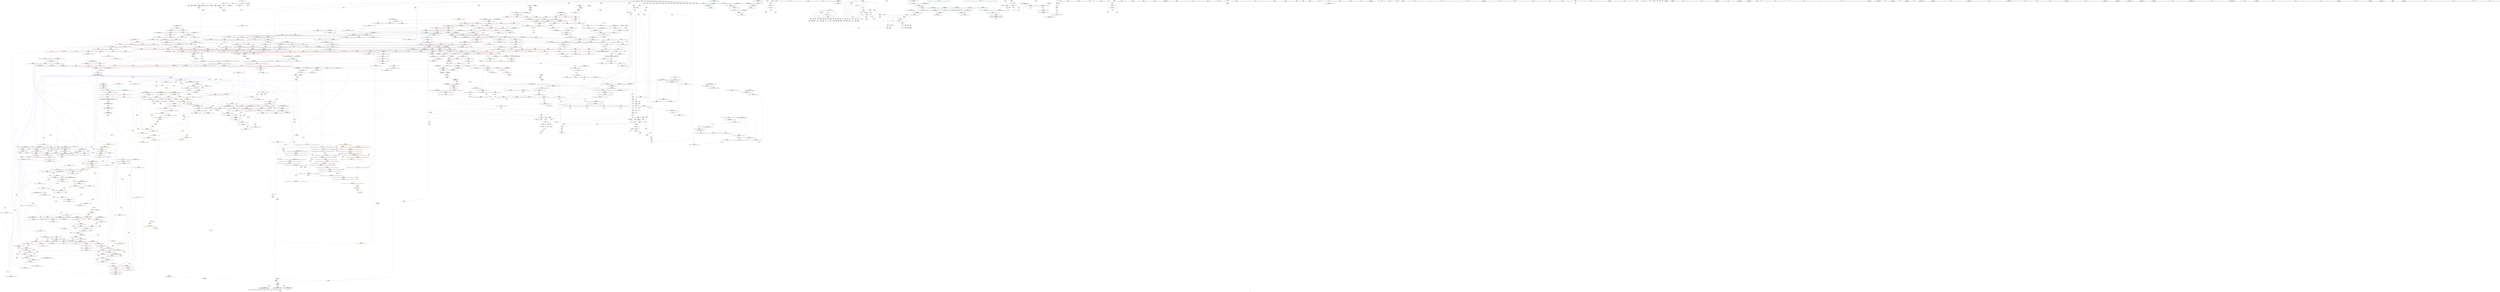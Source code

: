 digraph "SVFG" {
	label="SVFG";

	Node0x55e101563700 [shape=record,color=grey,label="{NodeID: 0\nNullPtr}"];
	Node0x55e101563700 -> Node0x55e1015c9f80[style=solid];
	Node0x55e101563700 -> Node0x55e1015ca080[style=solid];
	Node0x55e101563700 -> Node0x55e1015ca150[style=solid];
	Node0x55e101563700 -> Node0x55e1015ca220[style=solid];
	Node0x55e101563700 -> Node0x55e1015ca2f0[style=solid];
	Node0x55e101563700 -> Node0x55e1015ca3c0[style=solid];
	Node0x55e101563700 -> Node0x55e1015fb3c0[style=solid];
	Node0x55e10166f790 [shape=record,color=yellow,style=double,label="{NodeID: 1882\n302V_1 = ENCHI(MR_302V_0)\npts\{7360003 8360003 8940003 10370003 12790003 14380003 \}\nFun[_ZSt16__insertion_sortIP4TripN9__gnu_cxx5__ops15_Iter_less_iterEEvT_S5_T0_]}"];
	Node0x55e10166f790 -> Node0x55e1015f9fe0[style=dashed];
	Node0x55e10166f790 -> Node0x55e1015fa320[style=dashed];
	Node0x55e1015d1dd0 [shape=record,color=red,label="{NodeID: 775\n1027\<--1024\nthis1\<--this.addr\n_ZN9__gnu_cxx5__ops14_Iter_less_valC2ENS0_15_Iter_less_iterE\n}"];
	Node0x55e1015c8a10 [shape=record,color=purple,label="{NodeID: 443\n1675\<--865\noffset_3\<--\n}"];
	Node0x55e1015c8a10 -> Node0x55e1015d89e0[style=solid];
	Node0x55e101721fa0 [shape=record,color=black,label="{NodeID: 2325\n406 = PHI(393, )\n1st arg _ZSt6__sortIP4TripN9__gnu_cxx5__ops15_Iter_less_iterEEvT_S5_T0_ }"];
	Node0x55e101721fa0 -> Node0x55e1015fd200[style=solid];
	Node0x55e1015bcba0 [shape=record,color=green,label="{NodeID: 111\n653\<--654\n__i\<--__i_field_insensitive\n_ZSt13__heap_selectIP4TripN9__gnu_cxx5__ops15_Iter_less_iterEEvT_S5_S5_T0_\n}"];
	Node0x55e1015bcba0 -> Node0x55e1015e5e80[style=solid];
	Node0x55e1015bcba0 -> Node0x55e1015e5f50[style=solid];
	Node0x55e1015bcba0 -> Node0x55e1015e6020[style=solid];
	Node0x55e1015bcba0 -> Node0x55e1015e60f0[style=solid];
	Node0x55e1015bcba0 -> Node0x55e1015fe170[style=solid];
	Node0x55e1015bcba0 -> Node0x55e1015fe240[style=solid];
	Node0x55e1016a07d0 [shape=record,color=yellow,style=double,label="{NodeID: 1993\n117V_1 = ENCHI(MR_117V_0)\npts\{8360000 8940000 10370000 12790000 13140000 14380000 \}\nFun[_ZSt11__make_heapIP4TripN9__gnu_cxx5__ops15_Iter_less_iterEEvT_S5_RT0_]}"];
	Node0x55e1016a07d0 -> Node0x55e1015d7a70[style=dashed];
	Node0x55e1016a07d0 -> Node0x55e1015d7db0[style=dashed];
	Node0x55e1015d7800 [shape=record,color=red,label="{NodeID: 886\n1605\<--1596\nthis1\<--this.addr\n_ZNK9__gnu_cxx5__ops14_Val_less_iterclI4TripPS3_EEbRT_T0_\n}"];
	Node0x55e10162a470 [shape=record,color=grey,label="{NodeID: 1661\n283 = Binary(282, 196, )\n}"];
	Node0x55e10162a470 -> Node0x55e1015fc770[style=solid];
	Node0x55e1015de300 [shape=record,color=purple,label="{NodeID: 554\n1818\<--1461\noffset_3\<--\n}"];
	Node0x55e1015de300 -> Node0x55e101605670[style=solid];
	Node0x55e10172e1b0 [shape=record,color=black,label="{NodeID: 2436\n1288 = PHI(875, )\n}"];
	Node0x55e10172e1b0 -> Node0x55e1015ce760[style=solid];
	Node0x55e1015c1220 [shape=record,color=green,label="{NodeID: 222\n1520\<--1521\n__last.addr\<--__last.addr_field_insensitive\n_ZSt22__copy_move_backward_aILb1EP4TripS1_ET1_T0_S3_S2_\n}"];
	Node0x55e1015c1220 -> Node0x55e1015d6e40[style=solid];
	Node0x55e1015c1220 -> Node0x55e101606030[style=solid];
	Node0x55e1015fcb80 [shape=record,color=blue,label="{NodeID: 997\n147\<--344\ncurtime\<--add82\nmain\n}"];
	Node0x55e1015fcb80 -> Node0x55e101679f20[style=dashed];
	Node0x55e10167f920 [shape=record,color=black,label="{NodeID: 1772\nMR_6V_4 = PHI(MR_6V_5, MR_6V_3, )\npts\{10 \}\n|{<s0>24}}"];
	Node0x55e10167f920:s0 -> Node0x55e10168fd20[style=dashed,color=blue];
	Node0x55e1015e3d30 [shape=record,color=red,label="{NodeID: 665\n475\<--459\n\<--__last.addr\n_ZSt16__introsort_loopIP4TriplN9__gnu_cxx5__ops15_Iter_less_iterEEvT_S5_T0_T1_\n}"];
	Node0x55e1015e3d30 -> Node0x55e1015cbdf0[style=solid];
	Node0x55e1015ceeb0 [shape=record,color=black,label="{NodeID: 333\n1444\<--1437\n\<--__val\n_ZSt25__unguarded_linear_insertIP4TripN9__gnu_cxx5__ops14_Val_less_iterEEvT_T0_\n}"];
	Node0x55e1015ceeb0 -> Node0x55e1015dd940[style=solid];
	Node0x55e1015ceeb0 -> Node0x55e1015dda10[style=solid];
	Node0x55e1015ceeb0 -> Node0x55e1015ddae0[style=solid];
	Node0x55e1015ceeb0 -> Node0x55e1015ddbb0[style=solid];
	Node0x55e1016025b0 [shape=record,color=blue,label="{NodeID: 1108\n1107\<--1103\n__it.addr\<--__it\n_ZNK9__gnu_cxx5__ops14_Iter_less_valclIP4TripS3_EEbT_RT0_\n}"];
	Node0x55e1016025b0 -> Node0x55e1015d2ad0[style=dashed];
	Node0x55e10154ee90 [shape=record,color=green,label="{NodeID: 1\n7\<--1\n__dso_handle\<--dummyObj\nGlob }"];
	Node0x55e10166f960 [shape=record,color=yellow,style=double,label="{NodeID: 1883\n6V_1 = ENCHI(MR_6V_0)\npts\{10 \}\nFun[_ZSt22__final_insertion_sortIP4TripN9__gnu_cxx5__ops15_Iter_less_iterEEvT_S5_T0_]|{<s0>29|<s1>29|<s2>31|<s3>31}}"];
	Node0x55e10166f960:s0 -> Node0x55e101685820[style=dashed,color=red];
	Node0x55e10166f960:s1 -> Node0x55e10168d520[style=dashed,color=red];
	Node0x55e10166f960:s2 -> Node0x55e101685820[style=dashed,color=red];
	Node0x55e10166f960:s3 -> Node0x55e10168d520[style=dashed,color=red];
	Node0x55e1015d1ea0 [shape=record,color=red,label="{NodeID: 776\n1067\<--1038\n\<--__first.addr\n_ZSt11__push_heapIP4TriplS0_N9__gnu_cxx5__ops14_Iter_less_valEEvT_T0_S6_T1_RT2_\n}"];
	Node0x55e1015d1ea0 -> Node0x55e1015dfc30[style=solid];
	Node0x55e1015c8ae0 [shape=record,color=purple,label="{NodeID: 444\n869\<--868\n\<--\n_ZSt10__pop_heapIP4TripN9__gnu_cxx5__ops15_Iter_less_iterEEvT_S5_S5_RT0_\n}"];
	Node0x55e1015c8ae0 -> Node0x55e1015e7bc0[style=solid];
	Node0x55e1017220b0 [shape=record,color=black,label="{NodeID: 2326\n690 = PHI(591, )\n0th arg _ZSt11__sort_heapIP4TripN9__gnu_cxx5__ops15_Iter_less_iterEEvT_S5_RT0_ }"];
	Node0x55e1017220b0 -> Node0x55e1015fe310[style=solid];
	Node0x55e1015bcc70 [shape=record,color=green,label="{NodeID: 112\n661\<--662\n_ZSt11__make_heapIP4TripN9__gnu_cxx5__ops15_Iter_less_iterEEvT_S5_RT0_\<--_ZSt11__make_heapIP4TripN9__gnu_cxx5__ops15_Iter_less_iterEEvT_S5_RT0__field_insensitive\n}"];
	Node0x55e1015d78d0 [shape=record,color=red,label="{NodeID: 887\n1606\<--1598\n\<--__val.addr\n_ZNK9__gnu_cxx5__ops14_Val_less_iterclI4TripPS3_EEbRT_T0_\n|{<s0>116}}"];
	Node0x55e1015d78d0:s0 -> Node0x55e101723120[style=solid,color=red];
	Node0x55e10162a5f0 [shape=record,color=grey,label="{NodeID: 1662\n708 = Binary(707, 431, )\n}"];
	Node0x55e10162a5f0 -> Node0x55e10162edf0[style=solid];
	Node0x55e1015de3d0 [shape=record,color=purple,label="{NodeID: 555\n1810\<--1462\noffset_0\<--\n}"];
	Node0x55e1015de3d0 -> Node0x55e1015fa730[style=solid];
	Node0x55e10172e2f0 [shape=record,color=black,label="{NodeID: 2437\n1293 = PHI(875, )\n}"];
	Node0x55e10172e2f0 -> Node0x55e1015ce900[style=solid];
	Node0x55e1015c12f0 [shape=record,color=green,label="{NodeID: 223\n1522\<--1523\n__result.addr\<--__result.addr_field_insensitive\n_ZSt22__copy_move_backward_aILb1EP4TripS1_ET1_T0_S3_S2_\n}"];
	Node0x55e1015c12f0 -> Node0x55e1015d6f10[style=solid];
	Node0x55e1015c12f0 -> Node0x55e101606100[style=solid];
	Node0x55e1015fcc50 [shape=record,color=blue,label="{NodeID: 998\n349\<--270\ndone85\<--\nmain\n}"];
	Node0x55e1015fcc50 -> Node0x55e101679520[style=dashed];
	Node0x55e10167fe20 [shape=record,color=black,label="{NodeID: 1773\nMR_6V_11 = PHI(MR_6V_10, MR_6V_2, MR_6V_2, )\npts\{10 \}\n|{|<s4>62}}"];
	Node0x55e10167fe20 -> Node0x55e1015d9130[style=dashed];
	Node0x55e10167fe20 -> Node0x55e1015d9200[style=dashed];
	Node0x55e10167fe20 -> Node0x55e1015d92d0[style=dashed];
	Node0x55e10167fe20 -> Node0x55e1015d93a0[style=dashed];
	Node0x55e10167fe20:s4 -> Node0x55e101674f20[style=dashed,color=red];
	Node0x55e1015e3e00 [shape=record,color=red,label="{NodeID: 666\n487\<--459\n\<--__last.addr\n_ZSt16__introsort_loopIP4TriplN9__gnu_cxx5__ops15_Iter_less_iterEEvT_S5_T0_T1_\n|{<s0>25}}"];
	Node0x55e1015e3e00:s0 -> Node0x55e1017270b0[style=solid,color=red];
	Node0x55e1015cef80 [shape=record,color=black,label="{NodeID: 334\n1445\<--1443\n\<--call\n_ZSt25__unguarded_linear_insertIP4TripN9__gnu_cxx5__ops14_Val_less_iterEEvT_T0_\n}"];
	Node0x55e1015cef80 -> Node0x55e1015ddc80[style=solid];
	Node0x55e1015cef80 -> Node0x55e1015ddd50[style=solid];
	Node0x55e1015cef80 -> Node0x55e1015dde20[style=solid];
	Node0x55e1015cef80 -> Node0x55e1015ddef0[style=solid];
	Node0x55e101602680 [shape=record,color=blue,label="{NodeID: 1109\n1109\<--1104\n__val.addr\<--__val\n_ZNK9__gnu_cxx5__ops14_Iter_less_valclIP4TripS3_EEbT_RT0_\n}"];
	Node0x55e101602680 -> Node0x55e1015d2ba0[style=dashed];
	Node0x55e1015b8b80 [shape=record,color=green,label="{NodeID: 2\n12\<--1\n\<--dummyObj\nCan only get source location for instruction, argument, global var or function.}"];
	Node0x55e1015d1f70 [shape=record,color=red,label="{NodeID: 777\n1076\<--1038\n\<--__first.addr\n_ZSt11__push_heapIP4TriplS0_N9__gnu_cxx5__ops14_Iter_less_valEEvT_T0_S6_T1_RT2_\n}"];
	Node0x55e1015d1f70 -> Node0x55e1015dfd00[style=solid];
	Node0x55e1015c8bb0 [shape=record,color=purple,label="{NodeID: 445\n871\<--868\n\<--\n_ZSt10__pop_heapIP4TripN9__gnu_cxx5__ops15_Iter_less_iterEEvT_S5_S5_RT0_\n}"];
	Node0x55e1015c8bb0 -> Node0x55e1015e7c90[style=solid];
	Node0x55e1017221c0 [shape=record,color=black,label="{NodeID: 2327\n691 = PHI(592, )\n1st arg _ZSt11__sort_heapIP4TripN9__gnu_cxx5__ops15_Iter_less_iterEEvT_S5_RT0_ }"];
	Node0x55e1017221c0 -> Node0x55e1015fe3e0[style=solid];
	Node0x55e1015bcd70 [shape=record,color=green,label="{NodeID: 113\n673\<--674\n_ZNK9__gnu_cxx5__ops15_Iter_less_iterclIP4TripS4_EEbT_T0_\<--_ZNK9__gnu_cxx5__ops15_Iter_less_iterclIP4TripS4_EEbT_T0__field_insensitive\n}"];
	Node0x55e1015d79a0 [shape=record,color=red,label="{NodeID: 888\n1607\<--1600\n\<--__it.addr\n_ZNK9__gnu_cxx5__ops14_Val_less_iterclI4TripPS3_EEbRT_T0_\n|{<s0>116}}"];
	Node0x55e1015d79a0:s0 -> Node0x55e1017233d0[style=solid,color=red];
	Node0x55e10162a770 [shape=record,color=grey,label="{NodeID: 1663\n707 = Binary(705, 706, )\n}"];
	Node0x55e10162a770 -> Node0x55e10162a5f0[style=solid];
	Node0x55e1015de4a0 [shape=record,color=purple,label="{NodeID: 556\n1813\<--1462\noffset_1\<--\n}"];
	Node0x55e1015de4a0 -> Node0x55e1015fa800[style=solid];
	Node0x55e10172e430 [shape=record,color=black,label="{NodeID: 2438\n1338 = PHI(802, )\n}"];
	Node0x55e1015c13c0 [shape=record,color=green,label="{NodeID: 224\n1524\<--1525\n__simple\<--__simple_field_insensitive\n_ZSt22__copy_move_backward_aILb1EP4TripS1_ET1_T0_S3_S2_\n}"];
	Node0x55e1015c13c0 -> Node0x55e1016061d0[style=solid];
	Node0x55e1015fcd20 [shape=record,color=blue,label="{NodeID: 999\n149\<--354\nj\<--inc88\nmain\n}"];
	Node0x55e1015fcd20 -> Node0x55e1015e2670[style=dashed];
	Node0x55e1015fcd20 -> Node0x55e1015e2740[style=dashed];
	Node0x55e1015fcd20 -> Node0x55e1015e2810[style=dashed];
	Node0x55e1015fcd20 -> Node0x55e1015e28e0[style=dashed];
	Node0x55e1015fcd20 -> Node0x55e1015e29b0[style=dashed];
	Node0x55e1015fcd20 -> Node0x55e1015e2a80[style=dashed];
	Node0x55e1015fcd20 -> Node0x55e1015e2b50[style=dashed];
	Node0x55e1015fcd20 -> Node0x55e1015fcd20[style=dashed];
	Node0x55e1015fcd20 -> Node0x55e101674a20[style=dashed];
	Node0x55e101680320 [shape=record,color=black,label="{NodeID: 1774\nMR_170V_6 = PHI(MR_170V_5, MR_170V_3, MR_170V_3, )\npts\{900 \}\n}"];
	Node0x55e101680320 -> Node0x55e1015e8720[style=dashed];
	Node0x55e1015e3ed0 [shape=record,color=red,label="{NodeID: 667\n488\<--459\n\<--__last.addr\n_ZSt16__introsort_loopIP4TriplN9__gnu_cxx5__ops15_Iter_less_iterEEvT_S5_T0_T1_\n|{<s0>25}}"];
	Node0x55e1015e3ed0:s0 -> Node0x55e1017271c0[style=solid,color=red];
	Node0x55e1015cf050 [shape=record,color=black,label="{NodeID: 335\n1462\<--1459\n\<--call2\n_ZSt25__unguarded_linear_insertIP4TripN9__gnu_cxx5__ops14_Val_less_iterEEvT_T0_\n}"];
	Node0x55e1015cf050 -> Node0x55e1015de3d0[style=solid];
	Node0x55e1015cf050 -> Node0x55e1015de4a0[style=solid];
	Node0x55e1015cf050 -> Node0x55e1015de570[style=solid];
	Node0x55e1015cf050 -> Node0x55e1015de640[style=solid];
	Node0x55e101602750 [shape=record,color=blue,label="{NodeID: 1110\n1122\<--1120\nthis.addr\<--this\n_ZNK4TripltERKS_\n}"];
	Node0x55e101602750 -> Node0x55e1015d2c70[style=dashed];
	Node0x55e1015b8f70 [shape=record,color=green,label="{NodeID: 3\n14\<--1\n_ZSt3cin\<--dummyObj\nGlob }"];
	Node0x55e1015d2040 [shape=record,color=red,label="{NodeID: 778\n1080\<--1038\n\<--__first.addr\n_ZSt11__push_heapIP4TriplS0_N9__gnu_cxx5__ops14_Iter_less_valEEvT_T0_S6_T1_RT2_\n}"];
	Node0x55e1015d2040 -> Node0x55e1015dfdd0[style=solid];
	Node0x55e1015c8c80 [shape=record,color=purple,label="{NodeID: 446\n914\<--913\n\<--\n_ZSt13__adjust_heapIP4TriplS0_N9__gnu_cxx5__ops15_Iter_less_iterEEvT_T0_S6_T1_T2_\n}"];
	Node0x55e1015c8c80 -> Node0x55e1016001f0[style=solid];
	Node0x55e1017222d0 [shape=record,color=black,label="{NodeID: 2328\n692 = PHI(572, )\n2nd arg _ZSt11__sort_heapIP4TripN9__gnu_cxx5__ops15_Iter_less_iterEEvT_S5_RT0_ }"];
	Node0x55e1017222d0 -> Node0x55e1015fe4b0[style=solid];
	Node0x55e1015c1860 [shape=record,color=green,label="{NodeID: 114\n680\<--681\n_ZSt10__pop_heapIP4TripN9__gnu_cxx5__ops15_Iter_less_iterEEvT_S5_S5_RT0_\<--_ZSt10__pop_heapIP4TripN9__gnu_cxx5__ops15_Iter_less_iterEEvT_S5_S5_RT0__field_insensitive\n}"];
	Node0x55e1015d7a70 [shape=record,color=red,label="{NodeID: 889\n1619\<--1618\ndummyVal\<--offset_0\n_ZSt11__make_heapIP4TripN9__gnu_cxx5__ops15_Iter_less_iterEEvT_S5_RT0_\n}"];
	Node0x55e1015d7a70 -> Node0x55e1015fea60[style=solid];
	Node0x55e10162a8f0 [shape=record,color=grey,label="{NodeID: 1664\n941 = Binary(940, 74, )\n}"];
	Node0x55e1015de570 [shape=record,color=purple,label="{NodeID: 557\n1816\<--1462\noffset_2\<--\n}"];
	Node0x55e1015de570 -> Node0x55e1015fa8d0[style=solid];
	Node0x55e10172e540 [shape=record,color=black,label="{NodeID: 2439\n1341 = PHI(875, )\n}"];
	Node0x55e10172e540 -> Node0x55e1015ceb70[style=solid];
	Node0x55e1015c1490 [shape=record,color=green,label="{NodeID: 225\n1534\<--1535\n_ZNSt20__copy_move_backwardILb1ELb1ESt26random_access_iterator_tagE13__copy_move_bI4TripEEPT_PKS4_S7_S5_\<--_ZNSt20__copy_move_backwardILb1ELb1ESt26random_access_iterator_tagE13__copy_move_bI4TripEEPT_PKS4_S7_S5__field_insensitive\n}"];
	Node0x55e1015fcdf0 [shape=record,color=blue,label="{NodeID: 1000\n129\<--359\ni\<--inc91\nmain\n}"];
	Node0x55e1015fcdf0 -> Node0x55e1015e13c0[style=dashed];
	Node0x55e1015fcdf0 -> Node0x55e1015e1490[style=dashed];
	Node0x55e1015fcdf0 -> Node0x55e1015e1560[style=dashed];
	Node0x55e1015fcdf0 -> Node0x55e1015e1630[style=dashed];
	Node0x55e1015fcdf0 -> Node0x55e1015e1700[style=dashed];
	Node0x55e1015fcdf0 -> Node0x55e1015e17d0[style=dashed];
	Node0x55e1015fcdf0 -> Node0x55e1015e18a0[style=dashed];
	Node0x55e1015fcdf0 -> Node0x55e1015e1970[style=dashed];
	Node0x55e1015fcdf0 -> Node0x55e1015fcdf0[style=dashed];
	Node0x55e1015fcdf0 -> Node0x55e10167d620[style=dashed];
	Node0x55e101680820 [shape=record,color=black,label="{NodeID: 1775\nMR_176V_8 = PHI(MR_176V_7, MR_176V_3, MR_176V_3, )\npts\{906 \}\n}"];
	Node0x55e1015e3fa0 [shape=record,color=red,label="{NodeID: 668\n498\<--459\n\<--__last.addr\n_ZSt16__introsort_loopIP4TriplN9__gnu_cxx5__ops15_Iter_less_iterEEvT_S5_T0_T1_\n|{<s0>26}}"];
	Node0x55e1015e3fa0:s0 -> Node0x55e101725c90[style=solid,color=red];
	Node0x55e1015cf120 [shape=record,color=black,label="{NodeID: 336\n1461\<--1460\n\<--\n_ZSt25__unguarded_linear_insertIP4TripN9__gnu_cxx5__ops14_Val_less_iterEEvT_T0_\n}"];
	Node0x55e1015cf120 -> Node0x55e1015de090[style=solid];
	Node0x55e1015cf120 -> Node0x55e1015de160[style=solid];
	Node0x55e1015cf120 -> Node0x55e1015de230[style=solid];
	Node0x55e1015cf120 -> Node0x55e1015de300[style=solid];
	Node0x55e101602820 [shape=record,color=blue,label="{NodeID: 1111\n1124\<--1121\no.addr\<--o\n_ZNK4TripltERKS_\n}"];
	Node0x55e101602820 -> Node0x55e1015d2d40[style=dashed];
	Node0x55e1015b9000 [shape=record,color=green,label="{NodeID: 4\n15\<--1\n.str\<--dummyObj\nGlob }"];
	Node0x55e1015d2110 [shape=record,color=red,label="{NodeID: 779\n1094\<--1038\n\<--__first.addr\n_ZSt11__push_heapIP4TriplS0_N9__gnu_cxx5__ops14_Iter_less_valEEvT_T0_S6_T1_RT2_\n}"];
	Node0x55e1015d2110 -> Node0x55e1015dfea0[style=solid];
	Node0x55e1015c8d50 [shape=record,color=purple,label="{NodeID: 447\n916\<--913\n\<--\n_ZSt13__adjust_heapIP4TriplS0_N9__gnu_cxx5__ops15_Iter_less_iterEEvT_T0_S6_T1_T2_\n}"];
	Node0x55e1015c8d50 -> Node0x55e1016002c0[style=solid];
	Node0x55e1017223e0 [shape=record,color=black,label="{NodeID: 2329\n1303 = PHI(550, 563, )\n0th arg _ZSt16__insertion_sortIP4TripN9__gnu_cxx5__ops15_Iter_less_iterEEvT_S5_T0_ }"];
	Node0x55e1017223e0 -> Node0x55e101603ee0[style=solid];
	Node0x55e1015c1920 [shape=record,color=green,label="{NodeID: 115\n693\<--694\n__first.addr\<--__first.addr_field_insensitive\n_ZSt11__sort_heapIP4TripN9__gnu_cxx5__ops15_Iter_less_iterEEvT_S5_RT0_\n}"];
	Node0x55e1015c1920 -> Node0x55e1015e61c0[style=solid];
	Node0x55e1015c1920 -> Node0x55e1015e6290[style=solid];
	Node0x55e1015c1920 -> Node0x55e1015fe310[style=solid];
	Node0x55e1015d7b40 [shape=record,color=red,label="{NodeID: 890\n1622\<--1621\ndummyVal\<--offset_1\n_ZSt11__make_heapIP4TripN9__gnu_cxx5__ops15_Iter_less_iterEEvT_S5_RT0_\n}"];
	Node0x55e1015d7b40 -> Node0x55e1015feb30[style=solid];
	Node0x55e10162aa70 [shape=record,color=grey,label="{NodeID: 1665\n928 = Binary(927, 74, )\n}"];
	Node0x55e10162aa70 -> Node0x55e10162abf0[style=solid];
	Node0x55e1015de640 [shape=record,color=purple,label="{NodeID: 558\n1819\<--1462\noffset_3\<--\n}"];
	Node0x55e1015de640 -> Node0x55e1015fa9a0[style=solid];
	Node0x55e10172e6b0 [shape=record,color=black,label="{NodeID: 2440\n1349 = PHI(1407, )\n}"];
	Node0x55e1015c1590 [shape=record,color=green,label="{NodeID: 226\n1539\<--1540\n__it.addr\<--__it.addr_field_insensitive\n_ZSt12__niter_baseIP4TripET_S2_\n}"];
	Node0x55e1015c1590 -> Node0x55e1015d6fe0[style=solid];
	Node0x55e1015c1590 -> Node0x55e1016062a0[style=solid];
	Node0x55e1015fcec0 [shape=record,color=blue,label="{NodeID: 1001\n133\<--372\nt\<--inc96\nmain\n}"];
	Node0x55e1015fcec0 -> Node0x55e10167db20[style=dashed];
	Node0x55e101680d20 [shape=record,color=black,label="{NodeID: 1776\nMR_6V_8 = PHI(MR_6V_12, MR_6V_3, )\npts\{10 \}\n|{|<s1>18}}"];
	Node0x55e101680d20 -> Node0x55e1015fbe80[style=dashed];
	Node0x55e101680d20:s1 -> Node0x55e10166fe20[style=dashed,color=red];
	Node0x55e1015e4070 [shape=record,color=red,label="{NodeID: 669\n504\<--459\n\<--__last.addr\n_ZSt16__introsort_loopIP4TriplN9__gnu_cxx5__ops15_Iter_less_iterEEvT_S5_T0_T1_\n|{<s0>27}}"];
	Node0x55e1015e4070:s0 -> Node0x55e101727970[style=solid,color=red];
	Node0x55e1015cf1f0 [shape=record,color=black,label="{NodeID: 337\n1473\<--1470\n\<--call4\n_ZSt25__unguarded_linear_insertIP4TripN9__gnu_cxx5__ops14_Val_less_iterEEvT_T0_\n}"];
	Node0x55e1015cf1f0 -> Node0x55e1015deb20[style=solid];
	Node0x55e1015cf1f0 -> Node0x55e1015debf0[style=solid];
	Node0x55e1015cf1f0 -> Node0x55e1015decc0[style=solid];
	Node0x55e1015cf1f0 -> Node0x55e1015ded90[style=solid];
	Node0x55e1016028f0 [shape=record,color=blue,label="{NodeID: 1112\n1143\<--1137\n__result.addr\<--__result\n_ZSt22__move_median_to_firstIP4TripN9__gnu_cxx5__ops15_Iter_less_iterEEvT_S5_S5_S5_T0_\n}"];
	Node0x55e1016028f0 -> Node0x55e1015d2fb0[style=dashed];
	Node0x55e1016028f0 -> Node0x55e1015d3080[style=dashed];
	Node0x55e1016028f0 -> Node0x55e1015d3150[style=dashed];
	Node0x55e1016028f0 -> Node0x55e1015d3220[style=dashed];
	Node0x55e1016028f0 -> Node0x55e1015d32f0[style=dashed];
	Node0x55e1016028f0 -> Node0x55e1015d33c0[style=dashed];
	Node0x55e1015b9090 [shape=record,color=green,label="{NodeID: 5\n17\<--1\n.str.1\<--dummyObj\nGlob }"];
	Node0x55e1015d21e0 [shape=record,color=red,label="{NodeID: 780\n1057\<--1040\n\<--__holeIndex.addr\n_ZSt11__push_heapIP4TriplS0_N9__gnu_cxx5__ops14_Iter_less_valEEvT_T0_S6_T1_RT2_\n}"];
	Node0x55e1015d21e0 -> Node0x55e1015efab0[style=solid];
	Node0x55e1015c8e20 [shape=record,color=purple,label="{NodeID: 448\n1677\<--956\noffset_0\<--\n}"];
	Node0x55e1015c8e20 -> Node0x55e101600940[style=solid];
	Node0x55e101722530 [shape=record,color=black,label="{NodeID: 2330\n1304 = PHI(552, 564, )\n1st arg _ZSt16__insertion_sortIP4TripN9__gnu_cxx5__ops15_Iter_less_iterEEvT_S5_T0_ }"];
	Node0x55e101722530 -> Node0x55e101603fb0[style=solid];
	Node0x55e1015c19f0 [shape=record,color=green,label="{NodeID: 116\n695\<--696\n__last.addr\<--__last.addr_field_insensitive\n_ZSt11__sort_heapIP4TripN9__gnu_cxx5__ops15_Iter_less_iterEEvT_S5_RT0_\n}"];
	Node0x55e1015c19f0 -> Node0x55e1015e6360[style=solid];
	Node0x55e1015c19f0 -> Node0x55e1015e6430[style=solid];
	Node0x55e1015c19f0 -> Node0x55e1015e6500[style=solid];
	Node0x55e1015c19f0 -> Node0x55e1015e65d0[style=solid];
	Node0x55e1015c19f0 -> Node0x55e1015fe3e0[style=solid];
	Node0x55e1015c19f0 -> Node0x55e1015fe580[style=solid];
	Node0x55e1015d7c10 [shape=record,color=red,label="{NodeID: 891\n1625\<--1624\ndummyVal\<--offset_2\n_ZSt11__make_heapIP4TripN9__gnu_cxx5__ops15_Iter_less_iterEEvT_S5_RT0_\n}"];
	Node0x55e1015d7c10 -> Node0x55e1015fec00[style=solid];
	Node0x55e10162abf0 [shape=record,color=grey,label="{NodeID: 1666\n929 = Binary(928, 436, )\n}"];
	Node0x55e10162abf0 -> Node0x55e10162ef70[style=solid];
	Node0x55e1015de710 [shape=record,color=purple,label="{NodeID: 559\n1467\<--1466\nincdec.ptr3\<--\n_ZSt25__unguarded_linear_insertIP4TripN9__gnu_cxx5__ops14_Val_less_iterEEvT_T0_\n}"];
	Node0x55e1015de710 -> Node0x55e101605810[style=solid];
	Node0x55e10172e7c0 [shape=record,color=black,label="{NodeID: 2441\n1352 = PHI(875, )\n}"];
	Node0x55e10172e7c0 -> Node0x55e1015cec40[style=solid];
	Node0x55e1015c1660 [shape=record,color=green,label="{NodeID: 227\n1548\<--1549\n__first.addr\<--__first.addr_field_insensitive\n_ZNSt20__copy_move_backwardILb1ELb1ESt26random_access_iterator_tagE13__copy_move_bI4TripEEPT_PKS4_S7_S5_\n}"];
	Node0x55e1015c1660 -> Node0x55e1015d70b0[style=solid];
	Node0x55e1015c1660 -> Node0x55e1015d7180[style=solid];
	Node0x55e1015c1660 -> Node0x55e101606370[style=solid];
	Node0x55e1015fcf90 [shape=record,color=blue,label="{NodeID: 1002\n382\<--380\n__first.addr\<--__first\n_ZSt4sortIP4TripEvT_S2_\n}"];
	Node0x55e1015fcf90 -> Node0x55e1015e32a0[style=dashed];
	Node0x55e1015e4140 [shape=record,color=red,label="{NodeID: 670\n483\<--461\n\<--__depth_limit.addr\n_ZSt16__introsort_loopIP4TriplN9__gnu_cxx5__ops15_Iter_less_iterEEvT_S5_T0_T1_\n}"];
	Node0x55e1015e4140 -> Node0x55e10162e070[style=solid];
	Node0x55e1015cf2c0 [shape=record,color=black,label="{NodeID: 338\n1472\<--1471\n\<--\n_ZSt25__unguarded_linear_insertIP4TripN9__gnu_cxx5__ops14_Val_less_iterEEvT_T0_\n}"];
	Node0x55e1015cf2c0 -> Node0x55e1015de7e0[style=solid];
	Node0x55e1015cf2c0 -> Node0x55e1015de8b0[style=solid];
	Node0x55e1015cf2c0 -> Node0x55e1015de980[style=solid];
	Node0x55e1015cf2c0 -> Node0x55e1015dea50[style=solid];
	Node0x55e1016029c0 [shape=record,color=blue,label="{NodeID: 1113\n1145\<--1138\n__a.addr\<--__a\n_ZSt22__move_median_to_firstIP4TripN9__gnu_cxx5__ops15_Iter_less_iterEEvT_S5_S5_S5_T0_\n}"];
	Node0x55e1016029c0 -> Node0x55e1015d3490[style=dashed];
	Node0x55e1016029c0 -> Node0x55e1015d3560[style=dashed];
	Node0x55e1016029c0 -> Node0x55e1015d3630[style=dashed];
	Node0x55e1016029c0 -> Node0x55e1015d3700[style=dashed];
	Node0x55e1016029c0 -> Node0x55e1015d37d0[style=dashed];
	Node0x55e1015b9120 [shape=record,color=green,label="{NodeID: 6\n19\<--1\n.str.2\<--dummyObj\nGlob }"];
	Node0x55e10166fe20 [shape=record,color=yellow,style=double,label="{NodeID: 1888\n6V_1 = ENCHI(MR_6V_0)\npts\{10 \}\nFun[_ZSt4sortIP4TripEvT_S2_]|{<s0>21}}"];
	Node0x55e10166fe20:s0 -> Node0x55e101695ff0[style=dashed,color=red];
	Node0x55e1015d22b0 [shape=record,color=red,label="{NodeID: 781\n1062\<--1040\n\<--__holeIndex.addr\n_ZSt11__push_heapIP4TriplS0_N9__gnu_cxx5__ops14_Iter_less_valEEvT_T0_S6_T1_RT2_\n}"];
	Node0x55e1015d22b0 -> Node0x55e10162da70[style=solid];
	Node0x55e1015c8ef0 [shape=record,color=purple,label="{NodeID: 449\n1680\<--956\noffset_1\<--\n}"];
	Node0x55e1015c8ef0 -> Node0x55e101600a10[style=solid];
	Node0x55e101722680 [shape=record,color=black,label="{NodeID: 2331\n526 = PHI(440, )\n0th arg _ZSt22__final_insertion_sortIP4TripN9__gnu_cxx5__ops15_Iter_less_iterEEvT_S5_T0_ }"];
	Node0x55e101722680 -> Node0x55e1015fd880[style=solid];
	Node0x55e1015c1ac0 [shape=record,color=green,label="{NodeID: 117\n697\<--698\n__comp.addr\<--__comp.addr_field_insensitive\n_ZSt11__sort_heapIP4TripN9__gnu_cxx5__ops15_Iter_less_iterEEvT_S5_RT0_\n}"];
	Node0x55e1015c1ac0 -> Node0x55e1015e66a0[style=solid];
	Node0x55e1015c1ac0 -> Node0x55e1015fe4b0[style=solid];
	Node0x55e1015d7ce0 [shape=record,color=red,label="{NodeID: 892\n1628\<--1627\ndummyVal\<--offset_3\n_ZSt11__make_heapIP4TripN9__gnu_cxx5__ops15_Iter_less_iterEEvT_S5_RT0_\n}"];
	Node0x55e1015d7ce0 -> Node0x55e1015fecd0[style=solid];
	Node0x55e10162ad70 [shape=record,color=grey,label="{NodeID: 1667\n933 = Binary(932, 74, )\n}"];
	Node0x55e10162ad70 -> Node0x55e10162aef0[style=solid];
	Node0x55e1015de7e0 [shape=record,color=purple,label="{NodeID: 560\n1821\<--1472\noffset_0\<--\n}"];
	Node0x55e1015de7e0 -> Node0x55e1016058e0[style=solid];
	Node0x55e10172e930 [shape=record,color=black,label="{NodeID: 2442\n1421 = PHI(1507, )\n|{<s0>102}}"];
	Node0x55e10172e930:s0 -> Node0x55e101722ac0[style=solid,color=red];
	Node0x55e1015c1730 [shape=record,color=green,label="{NodeID: 228\n1550\<--1551\n__last.addr\<--__last.addr_field_insensitive\n_ZNSt20__copy_move_backwardILb1ELb1ESt26random_access_iterator_tagE13__copy_move_bI4TripEEPT_PKS4_S7_S5_\n}"];
	Node0x55e1015c1730 -> Node0x55e1015d7250[style=solid];
	Node0x55e1015c1730 -> Node0x55e101606440[style=solid];
	Node0x55e1015fd060 [shape=record,color=blue,label="{NodeID: 1003\n384\<--381\n__last.addr\<--__last\n_ZSt4sortIP4TripEvT_S2_\n}"];
	Node0x55e1015fd060 -> Node0x55e1015e3370[style=dashed];
	Node0x55e1015e4210 [shape=record,color=red,label="{NodeID: 671\n493\<--461\n\<--__depth_limit.addr\n_ZSt16__introsort_loopIP4TriplN9__gnu_cxx5__ops15_Iter_less_iterEEvT_S5_T0_T1_\n}"];
	Node0x55e1015e4210 -> Node0x55e101628670[style=solid];
	Node0x55e1015cf390 [shape=record,color=black,label="{NodeID: 339\n1482\<--1503\n_ZSt23__copy_move_backward_a2ILb1EP4TripS1_ET1_T0_S3_S2__ret\<--call3\n_ZSt23__copy_move_backward_a2ILb1EP4TripS1_ET1_T0_S3_S2_\n|{<s0>102}}"];
	Node0x55e1015cf390:s0 -> Node0x55e10172ec40[style=solid,color=blue];
	Node0x55e101602a90 [shape=record,color=blue,label="{NodeID: 1114\n1147\<--1139\n__b.addr\<--__b\n_ZSt22__move_median_to_firstIP4TripN9__gnu_cxx5__ops15_Iter_less_iterEEvT_S5_S5_S5_T0_\n}"];
	Node0x55e101602a90 -> Node0x55e1015d38a0[style=dashed];
	Node0x55e101602a90 -> Node0x55e1015d3970[style=dashed];
	Node0x55e101602a90 -> Node0x55e1015d3a40[style=dashed];
	Node0x55e101602a90 -> Node0x55e1015d3b10[style=dashed];
	Node0x55e101602a90 -> Node0x55e1015d3be0[style=dashed];
	Node0x55e1015b9960 [shape=record,color=green,label="{NodeID: 7\n22\<--1\n\<--dummyObj\nCan only get source location for instruction, argument, global var or function.}"];
	Node0x55e1015d2380 [shape=record,color=red,label="{NodeID: 782\n1081\<--1040\n\<--__holeIndex.addr\n_ZSt11__push_heapIP4TriplS0_N9__gnu_cxx5__ops14_Iter_less_valEEvT_T0_S6_T1_RT2_\n}"];
	Node0x55e1015c8fc0 [shape=record,color=purple,label="{NodeID: 450\n1683\<--956\noffset_2\<--\n}"];
	Node0x55e1015c8fc0 -> Node0x55e101600ae0[style=solid];
	Node0x55e101722790 [shape=record,color=black,label="{NodeID: 2332\n527 = PHI(441, )\n1st arg _ZSt22__final_insertion_sortIP4TripN9__gnu_cxx5__ops15_Iter_less_iterEEvT_S5_T0_ }"];
	Node0x55e101722790 -> Node0x55e1015fd950[style=solid];
	Node0x55e1015c1b90 [shape=record,color=green,label="{NodeID: 118\n725\<--726\n__first.addr\<--__first.addr_field_insensitive\n_ZSt11__make_heapIP4TripN9__gnu_cxx5__ops15_Iter_less_iterEEvT_S5_RT0_\n}"];
	Node0x55e1015c1b90 -> Node0x55e1015e6770[style=solid];
	Node0x55e1015c1b90 -> Node0x55e1015e6840[style=solid];
	Node0x55e1015c1b90 -> Node0x55e1015e6910[style=solid];
	Node0x55e1015c1b90 -> Node0x55e1015e69e0[style=solid];
	Node0x55e1015c1b90 -> Node0x55e1015fe650[style=solid];
	Node0x55e1015d7db0 [shape=record,color=red,label="{NodeID: 893\n1631\<--1630\ndummyVal\<--offset_0\n_ZSt11__make_heapIP4TripN9__gnu_cxx5__ops15_Iter_less_iterEEvT_S5_RT0_\n}"];
	Node0x55e1015d7db0 -> Node0x55e1015feda0[style=solid];
	Node0x55e10162aef0 [shape=record,color=grey,label="{NodeID: 1668\n934 = Binary(436, 933, )\n}"];
	Node0x55e10162aef0 -> Node0x55e1016007a0[style=solid];
	Node0x55e1015de8b0 [shape=record,color=purple,label="{NodeID: 561\n1824\<--1472\noffset_1\<--\n}"];
	Node0x55e1015de8b0 -> Node0x55e1016059b0[style=solid];
	Node0x55e10172eb00 [shape=record,color=black,label="{NodeID: 2443\n1425 = PHI(1507, )\n|{<s0>102}}"];
	Node0x55e10172eb00:s0 -> Node0x55e101722bd0[style=solid,color=red];
	Node0x55e1015c99b0 [shape=record,color=green,label="{NodeID: 229\n1552\<--1553\n__result.addr\<--__result.addr_field_insensitive\n_ZNSt20__copy_move_backwardILb1ELb1ESt26random_access_iterator_tagE13__copy_move_bI4TripEEPT_PKS4_S7_S5_\n}"];
	Node0x55e1015c99b0 -> Node0x55e1015d7320[style=solid];
	Node0x55e1015c99b0 -> Node0x55e1015d73f0[style=solid];
	Node0x55e1015c99b0 -> Node0x55e101606510[style=solid];
	Node0x55e1015fd130 [shape=record,color=blue,label="{NodeID: 1004\n409\<--405\n__first.addr\<--__first\n_ZSt6__sortIP4TripN9__gnu_cxx5__ops15_Iter_less_iterEEvT_S5_T0_\n}"];
	Node0x55e1015fd130 -> Node0x55e1015e3440[style=dashed];
	Node0x55e1015fd130 -> Node0x55e1015e3510[style=dashed];
	Node0x55e1015fd130 -> Node0x55e1015e35e0[style=dashed];
	Node0x55e1015fd130 -> Node0x55e1015e36b0[style=dashed];
	Node0x55e101681c20 [shape=record,color=black,label="{NodeID: 1779\nMR_6V_7 = PHI(MR_6V_9, MR_6V_3, )\npts\{10 \}\n|{<s0>34}}"];
	Node0x55e101681c20:s0 -> Node0x55e1016b6830[style=dashed,color=blue];
	Node0x55e1015e42e0 [shape=record,color=red,label="{NodeID: 672\n505\<--461\n\<--__depth_limit.addr\n_ZSt16__introsort_loopIP4TriplN9__gnu_cxx5__ops15_Iter_less_iterEEvT_S5_T0_T1_\n|{<s0>27}}"];
	Node0x55e1015e42e0:s0 -> Node0x55e101727ac0[style=solid,color=red];
	Node0x55e1015cf460 [shape=record,color=black,label="{NodeID: 340\n1507\<--1512\n_ZSt12__miter_baseIP4TripET_S2__ret\<--\n_ZSt12__miter_baseIP4TripET_S2_\n|{<s0>100|<s1>101}}"];
	Node0x55e1015cf460:s0 -> Node0x55e10172e930[style=solid,color=blue];
	Node0x55e1015cf460:s1 -> Node0x55e10172eb00[style=solid,color=blue];
	Node0x55e101602b60 [shape=record,color=blue,label="{NodeID: 1115\n1149\<--1140\n__c.addr\<--__c\n_ZSt22__move_median_to_firstIP4TripN9__gnu_cxx5__ops15_Iter_less_iterEEvT_S5_S5_S5_T0_\n}"];
	Node0x55e101602b60 -> Node0x55e1015d3cb0[style=dashed];
	Node0x55e101602b60 -> Node0x55e1015d3d80[style=dashed];
	Node0x55e101602b60 -> Node0x55e1015d3e50[style=dashed];
	Node0x55e101602b60 -> Node0x55e1015d3f20[style=dashed];
	Node0x55e101602b60 -> Node0x55e1015d3ff0[style=dashed];
	Node0x55e101602b60 -> Node0x55e1015d40c0[style=dashed];
	Node0x55e1015b99f0 [shape=record,color=green,label="{NodeID: 8\n64\<--1\n\<--dummyObj\nCan only get source location for instruction, argument, global var or function.|{<s0>52}}"];
	Node0x55e1015b99f0:s0 -> Node0x55e101730e90[style=solid,color=red];
	Node0x55e1015d2450 [shape=record,color=red,label="{NodeID: 783\n1088\<--1040\n\<--__holeIndex.addr\n_ZSt11__push_heapIP4TriplS0_N9__gnu_cxx5__ops14_Iter_less_valEEvT_T0_S6_T1_RT2_\n}"];
	Node0x55e1015d2450 -> Node0x55e1015f0e30[style=solid];
	Node0x55e1015c9090 [shape=record,color=purple,label="{NodeID: 451\n1686\<--956\noffset_3\<--\n}"];
	Node0x55e1015c9090 -> Node0x55e101600bb0[style=solid];
	Node0x55e1017228a0 [shape=record,color=black,label="{NodeID: 2333\n380 = PHI(245, )\n0th arg _ZSt4sortIP4TripEvT_S2_ }"];
	Node0x55e1017228a0 -> Node0x55e1015fcf90[style=solid];
	Node0x55e1015c1c60 [shape=record,color=green,label="{NodeID: 119\n727\<--728\n__last.addr\<--__last.addr_field_insensitive\n_ZSt11__make_heapIP4TripN9__gnu_cxx5__ops15_Iter_less_iterEEvT_S5_RT0_\n}"];
	Node0x55e1015c1c60 -> Node0x55e1015e6ab0[style=solid];
	Node0x55e1015c1c60 -> Node0x55e1015e6b80[style=solid];
	Node0x55e1015c1c60 -> Node0x55e1015fe720[style=solid];
	Node0x55e1015d7e80 [shape=record,color=red,label="{NodeID: 894\n1634\<--1633\ndummyVal\<--offset_1\n_ZSt11__make_heapIP4TripN9__gnu_cxx5__ops15_Iter_less_iterEEvT_S5_RT0_\n}"];
	Node0x55e1015d7e80 -> Node0x55e1015fee70[style=solid];
	Node0x55e10162b070 [shape=record,color=grey,label="{NodeID: 1669\n69 = Binary(68, 70, )\n}"];
	Node0x55e10162b070 -> Node0x55e1016299f0[style=solid];
	Node0x55e1015de980 [shape=record,color=purple,label="{NodeID: 562\n1827\<--1472\noffset_2\<--\n}"];
	Node0x55e1015de980 -> Node0x55e101605a80[style=solid];
	Node0x55e10172ec40 [shape=record,color=black,label="{NodeID: 2444\n1427 = PHI(1482, )\n}"];
	Node0x55e10172ec40 -> Node0x55e1015cede0[style=solid];
	Node0x55e1015c9a40 [shape=record,color=green,label="{NodeID: 230\n1554\<--1555\n_Num\<--_Num_field_insensitive\n_ZNSt20__copy_move_backwardILb1ELb1ESt26random_access_iterator_tagE13__copy_move_bI4TripEEPT_PKS4_S7_S5_\n}"];
	Node0x55e1015c9a40 -> Node0x55e1015d74c0[style=solid];
	Node0x55e1015c9a40 -> Node0x55e1015d7590[style=solid];
	Node0x55e1015c9a40 -> Node0x55e1015d7660[style=solid];
	Node0x55e1015c9a40 -> Node0x55e1015d7730[style=solid];
	Node0x55e1015c9a40 -> Node0x55e1016065e0[style=solid];
	Node0x55e1015fd200 [shape=record,color=blue,label="{NodeID: 1005\n411\<--406\n__last.addr\<--__last\n_ZSt6__sortIP4TripN9__gnu_cxx5__ops15_Iter_less_iterEEvT_S5_T0_\n}"];
	Node0x55e1015fd200 -> Node0x55e1015e3780[style=dashed];
	Node0x55e1015fd200 -> Node0x55e1015e3850[style=dashed];
	Node0x55e1015fd200 -> Node0x55e1015e3920[style=dashed];
	Node0x55e1015fd200 -> Node0x55e1015e39f0[style=dashed];
	Node0x55e101682120 [shape=record,color=black,label="{NodeID: 1780\nMR_6V_3 = PHI(MR_6V_1, MR_6V_4, )\npts\{10 \}\n|{|<s8>44}}"];
	Node0x55e101682120 -> Node0x55e1015d7a70[style=dashed];
	Node0x55e101682120 -> Node0x55e1015d7b40[style=dashed];
	Node0x55e101682120 -> Node0x55e1015d7c10[style=dashed];
	Node0x55e101682120 -> Node0x55e1015d7ce0[style=dashed];
	Node0x55e101682120 -> Node0x55e1015d7db0[style=dashed];
	Node0x55e101682120 -> Node0x55e1015d7e80[style=dashed];
	Node0x55e101682120 -> Node0x55e1015d7f50[style=dashed];
	Node0x55e101682120 -> Node0x55e1015d8020[style=dashed];
	Node0x55e101682120:s8 -> Node0x55e101672720[style=dashed,color=red];
	Node0x55e1015e43b0 [shape=record,color=red,label="{NodeID: 673\n503\<--465\n\<--__cut\n_ZSt16__introsort_loopIP4TriplN9__gnu_cxx5__ops15_Iter_less_iterEEvT_S5_T0_T1_\n|{<s0>27}}"];
	Node0x55e1015e43b0:s0 -> Node0x55e101727820[style=solid,color=red];
	Node0x55e1015cf530 [shape=record,color=black,label="{NodeID: 341\n1514\<--1533\n_ZSt22__copy_move_backward_aILb1EP4TripS1_ET1_T0_S3_S2__ret\<--call\n_ZSt22__copy_move_backward_aILb1EP4TripS1_ET1_T0_S3_S2_\n|{<s0>113}}"];
	Node0x55e1015cf530:s0 -> Node0x55e10172f640[style=solid,color=blue];
	Node0x55e101602c30 [shape=record,color=blue,label="{NodeID: 1116\n1212\<--1207\n__first.addr\<--__first\n_ZSt21__unguarded_partitionIP4TripN9__gnu_cxx5__ops15_Iter_less_iterEET_S5_S5_S5_T0_\n}"];
	Node0x55e101602c30 -> Node0x55e101676320[style=dashed];
	Node0x55e1015b9a80 [shape=record,color=green,label="{NodeID: 9\n70\<--1\n\<--dummyObj\nCan only get source location for instruction, argument, global var or function.}"];
	Node0x55e1016700f0 [shape=record,color=yellow,style=double,label="{NodeID: 1891\n6V_1 = ENCHI(MR_6V_0)\npts\{10 \}\nFun[_ZSt23__copy_move_backward_a2ILb1EP4TripS1_ET1_T0_S3_S2_]|{<s0>113}}"];
	Node0x55e1016700f0:s0 -> Node0x55e10169c2e0[style=dashed,color=red];
	Node0x55e1015d2520 [shape=record,color=red,label="{NodeID: 784\n1095\<--1040\n\<--__holeIndex.addr\n_ZSt11__push_heapIP4TriplS0_N9__gnu_cxx5__ops14_Iter_less_valEEvT_T0_S6_T1_RT2_\n}"];
	Node0x55e1015c9160 [shape=record,color=purple,label="{NodeID: 452\n1678\<--957\noffset_0\<--\n}"];
	Node0x55e1015c9160 -> Node0x55e1015d8ab0[style=solid];
	Node0x55e1017229b0 [shape=record,color=black,label="{NodeID: 2334\n381 = PHI(244, )\n1st arg _ZSt4sortIP4TripEvT_S2_ }"];
	Node0x55e1017229b0 -> Node0x55e1015fd060[style=solid];
	Node0x55e1015c1d30 [shape=record,color=green,label="{NodeID: 120\n729\<--730\n__comp.addr\<--__comp.addr_field_insensitive\n_ZSt11__make_heapIP4TripN9__gnu_cxx5__ops15_Iter_less_iterEEvT_S5_RT0_\n}"];
	Node0x55e1015c1d30 -> Node0x55e1015e6c50[style=solid];
	Node0x55e1015c1d30 -> Node0x55e1015fe7f0[style=solid];
	Node0x55e1016a10a0 [shape=record,color=yellow,style=double,label="{NodeID: 2002\n119V_1 = ENCHI(MR_119V_0)\npts\{8360001 8940001 10370001 12790001 13140001 14380001 \}\nFun[_ZSt11__make_heapIP4TripN9__gnu_cxx5__ops15_Iter_less_iterEEvT_S5_RT0_]}"];
	Node0x55e1016a10a0 -> Node0x55e1015d7b40[style=dashed];
	Node0x55e1016a10a0 -> Node0x55e1015d7e80[style=dashed];
	Node0x55e1015d7f50 [shape=record,color=red,label="{NodeID: 895\n1637\<--1636\ndummyVal\<--offset_2\n_ZSt11__make_heapIP4TripN9__gnu_cxx5__ops15_Iter_less_iterEEvT_S5_RT0_\n}"];
	Node0x55e1015d7f50 -> Node0x55e1015fef40[style=solid];
	Node0x55e10162b1f0 [shape=record,color=grey,label="{NodeID: 1670\n862 = Binary(861, 431, )\n|{<s0>52}}"];
	Node0x55e10162b1f0:s0 -> Node0x55e101730fe0[style=solid,color=red];
	Node0x55e1015dea50 [shape=record,color=purple,label="{NodeID: 563\n1830\<--1472\noffset_3\<--\n}"];
	Node0x55e1015dea50 -> Node0x55e101605b50[style=solid];
	Node0x55e10172ed50 [shape=record,color=black,label="{NodeID: 2445\n1443 = PHI(875, )\n}"];
	Node0x55e10172ed50 -> Node0x55e1015cef80[style=solid];
	Node0x55e1015c9b10 [shape=record,color=green,label="{NodeID: 231\n1579\<--1580\nllvm.memmove.p0i8.p0i8.i64\<--llvm.memmove.p0i8.p0i8.i64_field_insensitive\n}"];
	Node0x55e1015fd2d0 [shape=record,color=blue,label="{NodeID: 1006\n457\<--452\n__first.addr\<--__first\n_ZSt16__introsort_loopIP4TriplN9__gnu_cxx5__ops15_Iter_less_iterEEvT_S5_T0_T1_\n}"];
	Node0x55e1015fd2d0 -> Node0x55e1015e3ac0[style=dashed];
	Node0x55e1015fd2d0 -> Node0x55e1015e3b90[style=dashed];
	Node0x55e1015fd2d0 -> Node0x55e1015e3c60[style=dashed];
	Node0x55e1015e4480 [shape=record,color=red,label="{NodeID: 674\n507\<--465\n\<--__cut\n_ZSt16__introsort_loopIP4TriplN9__gnu_cxx5__ops15_Iter_less_iterEEvT_S5_T0_T1_\n}"];
	Node0x55e1015e4480 -> Node0x55e1015fd6e0[style=solid];
	Node0x55e1015cf600 [shape=record,color=black,label="{NodeID: 342\n1537\<--1542\n_ZSt12__niter_baseIP4TripET_S2__ret\<--\n_ZSt12__niter_baseIP4TripET_S2_\n|{<s0>110|<s1>111|<s2>112}}"];
	Node0x55e1015cf600:s0 -> Node0x55e10172f1f0[style=solid,color=blue];
	Node0x55e1015cf600:s1 -> Node0x55e10172f3c0[style=solid,color=blue];
	Node0x55e1015cf600:s2 -> Node0x55e10172f500[style=solid,color=blue];
	Node0x55e101602d00 [shape=record,color=blue,label="{NodeID: 1117\n1214\<--1208\n__last.addr\<--__last\n_ZSt21__unguarded_partitionIP4TripN9__gnu_cxx5__ops15_Iter_less_iterEET_S5_S5_S5_T0_\n}"];
	Node0x55e101602d00 -> Node0x55e1015d4670[style=dashed];
	Node0x55e101602d00 -> Node0x55e101602f70[style=dashed];
	Node0x55e1015b9b10 [shape=record,color=green,label="{NodeID: 10\n72\<--1\n\<--dummyObj\nCan only get source location for instruction, argument, global var or function.}"];
	Node0x55e1015d25f0 [shape=record,color=red,label="{NodeID: 785\n1063\<--1042\n\<--__topIndex.addr\n_ZSt11__push_heapIP4TriplS0_N9__gnu_cxx5__ops14_Iter_less_valEEvT_T0_S6_T1_RT2_\n}"];
	Node0x55e1015d25f0 -> Node0x55e10162da70[style=solid];
	Node0x55e1015c9230 [shape=record,color=purple,label="{NodeID: 453\n1681\<--957\noffset_1\<--\n}"];
	Node0x55e1015c9230 -> Node0x55e1015d8b80[style=solid];
	Node0x55e101722ac0 [shape=record,color=black,label="{NodeID: 2335\n1483 = PHI(1421, )\n0th arg _ZSt23__copy_move_backward_a2ILb1EP4TripS1_ET1_T0_S3_S2_ }"];
	Node0x55e101722ac0 -> Node0x55e101605c20[style=solid];
	Node0x55e1015c1e00 [shape=record,color=green,label="{NodeID: 121\n731\<--732\n__len\<--__len_field_insensitive\n_ZSt11__make_heapIP4TripN9__gnu_cxx5__ops15_Iter_less_iterEEvT_S5_RT0_\n}"];
	Node0x55e1015c1e00 -> Node0x55e1015e6d20[style=solid];
	Node0x55e1015c1e00 -> Node0x55e1015e6df0[style=solid];
	Node0x55e1015c1e00 -> Node0x55e1015fe8c0[style=solid];
	Node0x55e1016a1270 [shape=record,color=yellow,style=double,label="{NodeID: 2003\n121V_1 = ENCHI(MR_121V_0)\npts\{8360002 8940002 10370002 12790002 13140002 14380002 \}\nFun[_ZSt11__make_heapIP4TripN9__gnu_cxx5__ops15_Iter_less_iterEEvT_S5_RT0_]}"];
	Node0x55e1016a1270 -> Node0x55e1015d7c10[style=dashed];
	Node0x55e1016a1270 -> Node0x55e1015d7f50[style=dashed];
	Node0x55e1015d8020 [shape=record,color=red,label="{NodeID: 896\n1640\<--1639\ndummyVal\<--offset_3\n_ZSt11__make_heapIP4TripN9__gnu_cxx5__ops15_Iter_less_iterEEvT_S5_RT0_\n}"];
	Node0x55e1015d8020 -> Node0x55e1015ff010[style=solid];
	Node0x55e10162b370 [shape=record,color=grey,label="{NodeID: 1671\n279 = Binary(278, 196, )\n}"];
	Node0x55e10162b370 -> Node0x55e1015fc6a0[style=solid];
	Node0x55e1015deb20 [shape=record,color=purple,label="{NodeID: 564\n1822\<--1473\noffset_0\<--\n}"];
	Node0x55e1015deb20 -> Node0x55e1015faa70[style=solid];
	Node0x55e10172ee60 [shape=record,color=black,label="{NodeID: 2446\n1454 = PHI(1592, )\n}"];
	Node0x55e1015c9c10 [shape=record,color=green,label="{NodeID: 232\n1596\<--1597\nthis.addr\<--this.addr_field_insensitive\n_ZNK9__gnu_cxx5__ops14_Val_less_iterclI4TripPS3_EEbRT_T0_\n}"];
	Node0x55e1015c9c10 -> Node0x55e1015d7800[style=solid];
	Node0x55e1015c9c10 -> Node0x55e1016069f0[style=solid];
	Node0x55e1015fd3a0 [shape=record,color=blue,label="{NodeID: 1007\n459\<--453\n__last.addr\<--__last\n_ZSt16__introsort_loopIP4TriplN9__gnu_cxx5__ops15_Iter_less_iterEEvT_S5_T0_T1_\n}"];
	Node0x55e1015fd3a0 -> Node0x55e101690720[style=dashed];
	Node0x55e1015e4550 [shape=record,color=red,label="{NodeID: 675\n516\<--513\n\<--__n.addr\n_ZSt4__lgl\n}"];
	Node0x55e1015cf6d0 [shape=record,color=black,label="{NodeID: 343\n1561\<--1559\nsub.ptr.lhs.cast\<--\n_ZNSt20__copy_move_backwardILb1ELb1ESt26random_access_iterator_tagE13__copy_move_bI4TripEEPT_PKS4_S7_S5_\n}"];
	Node0x55e1015cf6d0 -> Node0x55e101629270[style=solid];
	Node0x55e101602dd0 [shape=record,color=blue,label="{NodeID: 1118\n1216\<--1209\n__pivot.addr\<--__pivot\n_ZSt21__unguarded_partitionIP4TripN9__gnu_cxx5__ops15_Iter_less_iterEET_S5_S5_S5_T0_\n}"];
	Node0x55e101602dd0 -> Node0x55e1015d4a80[style=dashed];
	Node0x55e101602dd0 -> Node0x55e1015d4b50[style=dashed];
	Node0x55e1015b9ba0 [shape=record,color=green,label="{NodeID: 11\n74\<--1\n\<--dummyObj\nCan only get source location for instruction, argument, global var or function.}"];
	Node0x55e1016702b0 [shape=record,color=yellow,style=double,label="{NodeID: 1893\n6V_1 = ENCHI(MR_6V_0)\npts\{10 \}\nFun[_ZSt13__heap_selectIP4TripN9__gnu_cxx5__ops15_Iter_less_iterEEvT_S5_S5_T0_]|{<s0>36|<s1>36}}"];
	Node0x55e1016702b0:s0 -> Node0x55e101682120[style=dashed,color=red];
	Node0x55e1016702b0:s1 -> Node0x55e101687b20[style=dashed,color=red];
	Node0x55e1015d26c0 [shape=record,color=red,label="{NodeID: 786\n1066\<--1044\n\<--__comp.addr\n_ZSt11__push_heapIP4TriplS0_N9__gnu_cxx5__ops14_Iter_less_valEEvT_T0_S6_T1_RT2_\n|{<s0>63}}"];
	Node0x55e1015d26c0:s0 -> Node0x55e10172fb10[style=solid,color=red];
	Node0x55e1015c9300 [shape=record,color=purple,label="{NodeID: 454\n1684\<--957\noffset_2\<--\n}"];
	Node0x55e1015c9300 -> Node0x55e1015d8c50[style=solid];
	Node0x55e101722bd0 [shape=record,color=black,label="{NodeID: 2336\n1484 = PHI(1425, )\n1st arg _ZSt23__copy_move_backward_a2ILb1EP4TripS1_ET1_T0_S3_S2_ }"];
	Node0x55e101722bd0 -> Node0x55e101605cf0[style=solid];
	Node0x55e1015c1ed0 [shape=record,color=green,label="{NodeID: 122\n733\<--734\n__parent\<--__parent_field_insensitive\n_ZSt11__make_heapIP4TripN9__gnu_cxx5__ops15_Iter_less_iterEEvT_S5_RT0_\n}"];
	Node0x55e1015c1ed0 -> Node0x55e1015e6ec0[style=solid];
	Node0x55e1015c1ed0 -> Node0x55e1015e6f90[style=solid];
	Node0x55e1015c1ed0 -> Node0x55e1015e7060[style=solid];
	Node0x55e1015c1ed0 -> Node0x55e1015e7130[style=solid];
	Node0x55e1015c1ed0 -> Node0x55e1015fe990[style=solid];
	Node0x55e1015c1ed0 -> Node0x55e1015ff0e0[style=solid];
	Node0x55e1016a1440 [shape=record,color=yellow,style=double,label="{NodeID: 2004\n123V_1 = ENCHI(MR_123V_0)\npts\{8360003 8940003 10370003 12790003 13140003 14380003 \}\nFun[_ZSt11__make_heapIP4TripN9__gnu_cxx5__ops15_Iter_less_iterEEvT_S5_RT0_]}"];
	Node0x55e1016a1440 -> Node0x55e1015d7ce0[style=dashed];
	Node0x55e1016a1440 -> Node0x55e1015d8020[style=dashed];
	Node0x55e1015d80f0 [shape=record,color=red,label="{NodeID: 897\n1643\<--1642\ndummyVal\<--offset_0\n_ZSt10__pop_heapIP4TripN9__gnu_cxx5__ops15_Iter_less_iterEEvT_S5_S5_RT0_\n}"];
	Node0x55e1015d80f0 -> Node0x55e1015ff760[style=solid];
	Node0x55e10162b4f0 [shape=record,color=grey,label="{NodeID: 1672\n861 = Binary(859, 860, )\n}"];
	Node0x55e10162b4f0 -> Node0x55e10162b1f0[style=solid];
	Node0x55e1015debf0 [shape=record,color=purple,label="{NodeID: 565\n1825\<--1473\noffset_1\<--\n}"];
	Node0x55e1015debf0 -> Node0x55e1015fab40[style=solid];
	Node0x55e10172ef70 [shape=record,color=black,label="{NodeID: 2447\n1459 = PHI(875, )\n}"];
	Node0x55e10172ef70 -> Node0x55e1015cf050[style=solid];
	Node0x55e1015c9ce0 [shape=record,color=green,label="{NodeID: 233\n1598\<--1599\n__val.addr\<--__val.addr_field_insensitive\n_ZNK9__gnu_cxx5__ops14_Val_less_iterclI4TripPS3_EEbRT_T0_\n}"];
	Node0x55e1015c9ce0 -> Node0x55e1015d78d0[style=solid];
	Node0x55e1015c9ce0 -> Node0x55e101606ac0[style=solid];
	Node0x55e1015fd470 [shape=record,color=blue,label="{NodeID: 1008\n461\<--454\n__depth_limit.addr\<--__depth_limit\n_ZSt16__introsort_loopIP4TriplN9__gnu_cxx5__ops15_Iter_less_iterEEvT_S5_T0_T1_\n}"];
	Node0x55e1015fd470 -> Node0x55e101690c20[style=dashed];
	Node0x55e1015e4620 [shape=record,color=red,label="{NodeID: 676\n543\<--530\n\<--__first.addr\n_ZSt22__final_insertion_sortIP4TripN9__gnu_cxx5__ops15_Iter_less_iterEEvT_S5_T0_\n}"];
	Node0x55e1015e4620 -> Node0x55e1015cc2d0[style=solid];
	Node0x55e1015cf7a0 [shape=record,color=black,label="{NodeID: 344\n1562\<--1560\nsub.ptr.rhs.cast\<--\n_ZNSt20__copy_move_backwardILb1ELb1ESt26random_access_iterator_tagE13__copy_move_bI4TripEEPT_PKS4_S7_S5_\n}"];
	Node0x55e1015cf7a0 -> Node0x55e101629270[style=solid];
	Node0x55e101602ea0 [shape=record,color=blue,label="{NodeID: 1119\n1212\<--1228\n__first.addr\<--incdec.ptr\n_ZSt21__unguarded_partitionIP4TripN9__gnu_cxx5__ops15_Iter_less_iterEET_S5_S5_S5_T0_\n}"];
	Node0x55e101602ea0 -> Node0x55e101676320[style=dashed];
	Node0x55e1015b9c60 [shape=record,color=green,label="{NodeID: 12\n80\<--1\n\<--dummyObj\nCan only get source location for instruction, argument, global var or function.}"];
	Node0x55e1015d2790 [shape=record,color=red,label="{NodeID: 787\n1068\<--1046\n\<--__parent\n_ZSt11__push_heapIP4TriplS0_N9__gnu_cxx5__ops14_Iter_less_valEEvT_T0_S6_T1_RT2_\n}"];
	Node0x55e1015c93d0 [shape=record,color=purple,label="{NodeID: 455\n1687\<--957\noffset_3\<--\n}"];
	Node0x55e1015c93d0 -> Node0x55e1015d8d20[style=solid];
	Node0x55e101722ce0 [shape=record,color=black,label="{NodeID: 2337\n1485 = PHI(1426, )\n2nd arg _ZSt23__copy_move_backward_a2ILb1EP4TripS1_ET1_T0_S3_S2_ }"];
	Node0x55e101722ce0 -> Node0x55e101605dc0[style=solid];
	Node0x55e1015c1fa0 [shape=record,color=green,label="{NodeID: 123\n735\<--736\n__value\<--__value_field_insensitive\n_ZSt11__make_heapIP4TripN9__gnu_cxx5__ops15_Iter_less_iterEEvT_S5_RT0_\n|{|<s1>42}}"];
	Node0x55e1015c1fa0 -> Node0x55e1015cc7b0[style=solid];
	Node0x55e1015c1fa0:s1 -> Node0x55e1017243b0[style=solid,color=red];
	Node0x55e1015d81c0 [shape=record,color=red,label="{NodeID: 898\n1646\<--1645\ndummyVal\<--offset_1\n_ZSt10__pop_heapIP4TripN9__gnu_cxx5__ops15_Iter_less_iterEEvT_S5_S5_RT0_\n}"];
	Node0x55e1015d81c0 -> Node0x55e1015ff830[style=solid];
	Node0x55e10162b670 [shape=record,color=grey,label="{NodeID: 1673\n748 = Binary(746, 747, )\n}"];
	Node0x55e10162b670 -> Node0x55e10162b970[style=solid];
	Node0x55e1015decc0 [shape=record,color=purple,label="{NodeID: 566\n1828\<--1473\noffset_2\<--\n}"];
	Node0x55e1015decc0 -> Node0x55e1015fac10[style=solid];
	Node0x55e10172f0b0 [shape=record,color=black,label="{NodeID: 2448\n1470 = PHI(875, )\n}"];
	Node0x55e10172f0b0 -> Node0x55e1015cf1f0[style=solid];
	Node0x55e1015c9db0 [shape=record,color=green,label="{NodeID: 234\n1600\<--1601\n__it.addr\<--__it.addr_field_insensitive\n_ZNK9__gnu_cxx5__ops14_Val_less_iterclI4TripPS3_EEbRT_T0_\n}"];
	Node0x55e1015c9db0 -> Node0x55e1015d79a0[style=solid];
	Node0x55e1015c9db0 -> Node0x55e101606b90[style=solid];
	Node0x55e1015fd540 [shape=record,color=blue,label="{NodeID: 1009\n461\<--494\n__depth_limit.addr\<--dec\n_ZSt16__introsort_loopIP4TriplN9__gnu_cxx5__ops15_Iter_less_iterEEvT_S5_T0_T1_\n}"];
	Node0x55e1015fd540 -> Node0x55e1015e42e0[style=dashed];
	Node0x55e1015fd540 -> Node0x55e101690c20[style=dashed];
	Node0x55e1015e46f0 [shape=record,color=red,label="{NodeID: 677\n550\<--530\n\<--__first.addr\n_ZSt22__final_insertion_sortIP4TripN9__gnu_cxx5__ops15_Iter_less_iterEEvT_S5_T0_\n|{<s0>29}}"];
	Node0x55e1015e46f0:s0 -> Node0x55e1017223e0[style=solid,color=red];
	Node0x55e1015cf870 [shape=record,color=black,label="{NodeID: 345\n1573\<--1572\n\<--add.ptr\n_ZNSt20__copy_move_backwardILb1ELb1ESt26random_access_iterator_tagE13__copy_move_bI4TripEEPT_PKS4_S7_S5_\n}"];
	Node0x55e1015cf870 -> Node0x55e1015dee60[style=solid];
	Node0x55e1015cf870 -> Node0x55e1015def30[style=solid];
	Node0x55e1015cf870 -> Node0x55e1015df000[style=solid];
	Node0x55e1015cf870 -> Node0x55e1015df0d0[style=solid];
	Node0x55e101602f70 [shape=record,color=blue,label="{NodeID: 1120\n1214\<--1232\n__last.addr\<--incdec.ptr3\n_ZSt21__unguarded_partitionIP4TripN9__gnu_cxx5__ops15_Iter_less_iterEET_S5_S5_S5_T0_\n}"];
	Node0x55e101602f70 -> Node0x55e101687620[style=dashed];
	Node0x55e1015b9d60 [shape=record,color=green,label="{NodeID: 13\n82\<--1\n\<--dummyObj\nCan only get source location for instruction, argument, global var or function.}"];
	Node0x55e1015d2860 [shape=record,color=red,label="{NodeID: 788\n1077\<--1046\n\<--__parent\n_ZSt11__push_heapIP4TriplS0_N9__gnu_cxx5__ops14_Iter_less_valEEvT_T0_S6_T1_RT2_\n}"];
	Node0x55e1015c94a0 [shape=record,color=purple,label="{NodeID: 456\n1689\<--984\noffset_0\<--\n}"];
	Node0x55e1015c94a0 -> Node0x55e101600e20[style=solid];
	Node0x55e101722df0 [shape=record,color=black,label="{NodeID: 2338\n642 = PHI(585, )\n0th arg _ZSt13__heap_selectIP4TripN9__gnu_cxx5__ops15_Iter_less_iterEEvT_S5_S5_T0_ }"];
	Node0x55e101722df0 -> Node0x55e1015fdf00[style=solid];
	Node0x55e1015c2070 [shape=record,color=green,label="{NodeID: 124\n737\<--738\nagg.tmp\<--agg.tmp_field_insensitive\n_ZSt11__make_heapIP4TripN9__gnu_cxx5__ops15_Iter_less_iterEEvT_S5_RT0_\n}"];
	Node0x55e1015c2070 -> Node0x55e1015cc880[style=solid];
	Node0x55e1015c2070 -> Node0x55e1015cc950[style=solid];
	Node0x55e1015d8290 [shape=record,color=red,label="{NodeID: 899\n1649\<--1648\ndummyVal\<--offset_2\n_ZSt10__pop_heapIP4TripN9__gnu_cxx5__ops15_Iter_less_iterEEvT_S5_S5_RT0_\n}"];
	Node0x55e1015d8290 -> Node0x55e1015ff900[style=solid];
	Node0x55e10162b7f0 [shape=record,color=grey,label="{NodeID: 1674\n973 = Binary(972, 74, )\n}"];
	Node0x55e10162b7f0 -> Node0x55e101629b70[style=solid];
	Node0x55e1015ded90 [shape=record,color=purple,label="{NodeID: 567\n1831\<--1473\noffset_3\<--\n}"];
	Node0x55e1015ded90 -> Node0x55e1015face0[style=solid];
	Node0x55e10172f1f0 [shape=record,color=black,label="{NodeID: 2449\n1496 = PHI(1537, )\n|{<s0>113}}"];
	Node0x55e10172f1f0:s0 -> Node0x55e101723d70[style=solid,color=red];
	Node0x55e1015c9e80 [shape=record,color=green,label="{NodeID: 235\n23\<--1610\n_GLOBAL__sub_I_klopyrev_1_1.cpp\<--_GLOBAL__sub_I_klopyrev_1_1.cpp_field_insensitive\n}"];
	Node0x55e1015c9e80 -> Node0x55e1015fb2c0[style=solid];
	Node0x55e1015fd610 [shape=record,color=blue,label="{NodeID: 1010\n465\<--499\n__cut\<--call\n_ZSt16__introsort_loopIP4TriplN9__gnu_cxx5__ops15_Iter_less_iterEEvT_S5_T0_T1_\n}"];
	Node0x55e1015fd610 -> Node0x55e1015e43b0[style=dashed];
	Node0x55e1015fd610 -> Node0x55e1015e4480[style=dashed];
	Node0x55e1015fd610 -> Node0x55e101691120[style=dashed];
	Node0x55e1015e47c0 [shape=record,color=red,label="{NodeID: 678\n551\<--530\n\<--__first.addr\n_ZSt22__final_insertion_sortIP4TripN9__gnu_cxx5__ops15_Iter_less_iterEEvT_S5_T0_\n}"];
	Node0x55e1015e47c0 -> Node0x55e1015c6310[style=solid];
	Node0x55e1015cf940 [shape=record,color=black,label="{NodeID: 346\n1575\<--1574\n\<--\n_ZNSt20__copy_move_backwardILb1ELb1ESt26random_access_iterator_tagE13__copy_move_bI4TripEEPT_PKS4_S7_S5_\n}"];
	Node0x55e1015cf940 -> Node0x55e1015df1a0[style=solid];
	Node0x55e1015cf940 -> Node0x55e1015df270[style=solid];
	Node0x55e1015cf940 -> Node0x55e1015df340[style=solid];
	Node0x55e1015cf940 -> Node0x55e1015df410[style=solid];
	Node0x55e101603040 [shape=record,color=blue,label="{NodeID: 1121\n1214\<--1240\n__last.addr\<--incdec.ptr7\n_ZSt21__unguarded_partitionIP4TripN9__gnu_cxx5__ops15_Iter_less_iterEET_S5_S5_S5_T0_\n}"];
	Node0x55e101603040 -> Node0x55e101687620[style=dashed];
	Node0x55e1015b9e60 [shape=record,color=green,label="{NodeID: 14\n89\<--1\n\<--dummyObj\nCan only get source location for instruction, argument, global var or function.}"];
	Node0x55e1015d2930 [shape=record,color=red,label="{NodeID: 789\n1086\<--1046\n\<--__parent\n_ZSt11__push_heapIP4TriplS0_N9__gnu_cxx5__ops14_Iter_less_valEEvT_T0_S6_T1_RT2_\n}"];
	Node0x55e1015d2930 -> Node0x55e101602000[style=solid];
	Node0x55e1015c9570 [shape=record,color=purple,label="{NodeID: 457\n1692\<--984\noffset_1\<--\n}"];
	Node0x55e1015c9570 -> Node0x55e101600ef0[style=solid];
	Node0x55e101722f00 [shape=record,color=black,label="{NodeID: 2339\n643 = PHI(586, )\n1st arg _ZSt13__heap_selectIP4TripN9__gnu_cxx5__ops15_Iter_less_iterEEvT_S5_S5_T0_ }"];
	Node0x55e101722f00 -> Node0x55e1015fdfd0[style=solid];
	Node0x55e1015c2140 [shape=record,color=green,label="{NodeID: 125\n739\<--740\nagg.tmp6\<--agg.tmp6_field_insensitive\n_ZSt11__make_heapIP4TripN9__gnu_cxx5__ops15_Iter_less_iterEEvT_S5_RT0_\n}"];
	Node0x55e1015d8360 [shape=record,color=red,label="{NodeID: 900\n1652\<--1651\ndummyVal\<--offset_3\n_ZSt10__pop_heapIP4TripN9__gnu_cxx5__ops15_Iter_less_iterEEvT_S5_S5_RT0_\n}"];
	Node0x55e1015d8360 -> Node0x55e1015ff9d0[style=solid];
	Node0x55e10162b970 [shape=record,color=grey,label="{NodeID: 1675\n749 = Binary(748, 431, )\n}"];
	Node0x55e10162b970 -> Node0x55e10162f270[style=solid];
	Node0x55e1015dee60 [shape=record,color=purple,label="{NodeID: 568\n1833\<--1573\noffset_0\<--\n}"];
	Node0x55e1015dee60 -> Node0x55e1016066b0[style=solid];
	Node0x55e10172f3c0 [shape=record,color=black,label="{NodeID: 2450\n1500 = PHI(1537, )\n|{<s0>113}}"];
	Node0x55e10172f3c0:s0 -> Node0x55e101723eb0[style=solid,color=red];
	Node0x55e1015c9f80 [shape=record,color=black,label="{NodeID: 236\n2\<--3\ndummyVal\<--dummyVal\n}"];
	Node0x55e1015fd6e0 [shape=record,color=blue,label="{NodeID: 1011\n459\<--507\n__last.addr\<--\n_ZSt16__introsort_loopIP4TriplN9__gnu_cxx5__ops15_Iter_less_iterEEvT_S5_T0_T1_\n}"];
	Node0x55e1015fd6e0 -> Node0x55e101690720[style=dashed];
	Node0x55e1015e4890 [shape=record,color=red,label="{NodeID: 679\n556\<--530\n\<--__first.addr\n_ZSt22__final_insertion_sortIP4TripN9__gnu_cxx5__ops15_Iter_less_iterEEvT_S5_T0_\n}"];
	Node0x55e1015e4890 -> Node0x55e1015c63e0[style=solid];
	Node0x55e1015cfa10 [shape=record,color=black,label="{NodeID: 347\n1544\<--1585\n_ZNSt20__copy_move_backwardILb1ELb1ESt26random_access_iterator_tagE13__copy_move_bI4TripEEPT_PKS4_S7_S5__ret\<--add.ptr2\n_ZNSt20__copy_move_backwardILb1ELb1ESt26random_access_iterator_tagE13__copy_move_bI4TripEEPT_PKS4_S7_S5_\n|{<s0>114}}"];
	Node0x55e1015cfa10:s0 -> Node0x55e10172f750[style=solid,color=blue];
	Node0x55e101603110 [shape=record,color=blue,label="{NodeID: 1122\n1212\<--1253\n__first.addr\<--incdec.ptr9\n_ZSt21__unguarded_partitionIP4TripN9__gnu_cxx5__ops15_Iter_less_iterEET_S5_S5_S5_T0_\n}"];
	Node0x55e101603110 -> Node0x55e101676320[style=dashed];
	Node0x55e1015b9f60 [shape=record,color=green,label="{NodeID: 15\n190\<--1\n\<--dummyObj\nCan only get source location for instruction, argument, global var or function.}"];
	Node0x55e1015d2a00 [shape=record,color=red,label="{NodeID: 790\n1114\<--1105\nthis1\<--this.addr\n_ZNK9__gnu_cxx5__ops14_Iter_less_valclIP4TripS3_EEbT_RT0_\n}"];
	Node0x55e1015c9640 [shape=record,color=purple,label="{NodeID: 458\n1695\<--984\noffset_2\<--\n}"];
	Node0x55e1015c9640 -> Node0x55e101600fc0[style=solid];
	Node0x55e101723010 [shape=record,color=black,label="{NodeID: 2340\n644 = PHI(587, )\n2nd arg _ZSt13__heap_selectIP4TripN9__gnu_cxx5__ops15_Iter_less_iterEEvT_S5_S5_T0_ }"];
	Node0x55e101723010 -> Node0x55e1015fe0a0[style=solid];
	Node0x55e1015c2210 [shape=record,color=green,label="{NodeID: 126\n769\<--770\n_ZSt4moveIR4TripEONSt16remove_referenceIT_E4typeEOS3_\<--_ZSt4moveIR4TripEONSt16remove_referenceIT_E4typeEOS3__field_insensitive\n}"];
	Node0x55e1015d8430 [shape=record,color=red,label="{NodeID: 901\n1655\<--1654\ndummyVal\<--offset_0\n_ZSt10__pop_heapIP4TripN9__gnu_cxx5__ops15_Iter_less_iterEEvT_S5_S5_RT0_\n}"];
	Node0x55e1015d8430 -> Node0x55e1015ffaa0[style=solid];
	Node0x55e10162baf0 [shape=record,color=grey,label="{NodeID: 1676\n978 = Binary(977, 74, )\n}"];
	Node0x55e1015def30 [shape=record,color=purple,label="{NodeID: 569\n1836\<--1573\noffset_1\<--\n}"];
	Node0x55e1015def30 -> Node0x55e101606780[style=solid];
	Node0x55e10172f500 [shape=record,color=black,label="{NodeID: 2451\n1502 = PHI(1537, )\n|{<s0>113}}"];
	Node0x55e10172f500:s0 -> Node0x55e101723ff0[style=solid,color=red];
	Node0x55e1015ca080 [shape=record,color=black,label="{NodeID: 237\n98\<--3\n\<--dummyVal\n_Z11getnexttimev\n}"];
	Node0x55e1015fd7b0 [shape=record,color=blue,label="{NodeID: 1012\n513\<--512\n__n.addr\<--__n\n_ZSt4__lgl\n}"];
	Node0x55e1015fd7b0 -> Node0x55e1015e4550[style=dashed];
	Node0x55e1015e4960 [shape=record,color=red,label="{NodeID: 680\n563\<--530\n\<--__first.addr\n_ZSt22__final_insertion_sortIP4TripN9__gnu_cxx5__ops15_Iter_less_iterEEvT_S5_T0_\n|{<s0>31}}"];
	Node0x55e1015e4960:s0 -> Node0x55e1017223e0[style=solid,color=red];
	Node0x55e1015cfae0 [shape=record,color=black,label="{NodeID: 348\n1592\<--1608\n_ZNK9__gnu_cxx5__ops14_Val_less_iterclI4TripPS3_EEbRT_T0__ret\<--call\n_ZNK9__gnu_cxx5__ops14_Val_less_iterclI4TripPS3_EEbRT_T0_\n|{<s0>105}}"];
	Node0x55e1015cfae0:s0 -> Node0x55e10172ee60[style=solid,color=blue];
	Node0x55e1016031e0 [shape=record,color=blue,label="{NodeID: 1123\n1259\<--1257\n__a.addr\<--__a\n_ZSt9iter_swapIP4TripS1_EvT_T0_\n}"];
	Node0x55e1016031e0 -> Node0x55e1015d4c20[style=dashed];
	Node0x55e1015ba060 [shape=record,color=green,label="{NodeID: 16\n196\<--1\n\<--dummyObj\nCan only get source location for instruction, argument, global var or function.}"];
	Node0x55e101670740 [shape=record,color=yellow,style=double,label="{NodeID: 1898\n6V_1 = ENCHI(MR_6V_0)\npts\{10 \}\nFun[_ZNK4TripltERKS_]}"];
	Node0x55e101670740 -> Node0x55e1015d2e10[style=dashed];
	Node0x55e101670740 -> Node0x55e1015d2ee0[style=dashed];
	Node0x55e1015d2ad0 [shape=record,color=red,label="{NodeID: 791\n1115\<--1107\n\<--__it.addr\n_ZNK9__gnu_cxx5__ops14_Iter_less_valclIP4TripS3_EEbT_RT0_\n|{<s0>68}}"];
	Node0x55e1015d2ad0:s0 -> Node0x55e101723120[style=solid,color=red];
	Node0x55e1015c9710 [shape=record,color=purple,label="{NodeID: 459\n1698\<--984\noffset_3\<--\n}"];
	Node0x55e1015c9710 -> Node0x55e101601090[style=solid];
	Node0x55e101723120 [shape=record,color=black,label="{NodeID: 2341\n1120 = PHI(816, 1115, 1606, )\n0th arg _ZNK4TripltERKS_ }"];
	Node0x55e101723120 -> Node0x55e101602750[style=solid];
	Node0x55e1015c2310 [shape=record,color=green,label="{NodeID: 127\n775\<--776\nllvm.memcpy.p0i8.p0i8.i64\<--llvm.memcpy.p0i8.p0i8.i64_field_insensitive\n}"];
	Node0x55e1016a19c0 [shape=record,color=yellow,style=double,label="{NodeID: 2009\n14V_1 = ENCHI(MR_14V_0)\npts\{132 \}\nFun[main]}"];
	Node0x55e1016a19c0 -> Node0x55e1015e1a40[style=dashed];
	Node0x55e1015d8500 [shape=record,color=red,label="{NodeID: 902\n1658\<--1657\ndummyVal\<--offset_1\n_ZSt10__pop_heapIP4TripN9__gnu_cxx5__ops15_Iter_less_iterEEvT_S5_S5_RT0_\n}"];
	Node0x55e1015d8500 -> Node0x55e1015ffb70[style=solid];
	Node0x55e10162bc70 [shape=record,color=grey,label="{NodeID: 1677\n963 = Binary(962, 74, )\n}"];
	Node0x55e10162bc70 -> Node0x55e10162f570[style=solid];
	Node0x55e1015df000 [shape=record,color=purple,label="{NodeID: 570\n1839\<--1573\noffset_2\<--\n}"];
	Node0x55e1015df000 -> Node0x55e101606850[style=solid];
	Node0x55e10172f640 [shape=record,color=black,label="{NodeID: 2452\n1503 = PHI(1514, )\n}"];
	Node0x55e10172f640 -> Node0x55e1015cf390[style=solid];
	Node0x55e1015ca150 [shape=record,color=black,label="{NodeID: 238\n99\<--3\n\<--dummyVal\n_Z11getnexttimev\n}"];
	Node0x55e1015ca150 -> Node0x55e1015fb4c0[style=solid];
	Node0x55e1015fd880 [shape=record,color=blue,label="{NodeID: 1013\n530\<--526\n__first.addr\<--__first\n_ZSt22__final_insertion_sortIP4TripN9__gnu_cxx5__ops15_Iter_less_iterEEvT_S5_T0_\n}"];
	Node0x55e1015fd880 -> Node0x55e1015e4620[style=dashed];
	Node0x55e1015fd880 -> Node0x55e1015e46f0[style=dashed];
	Node0x55e1015fd880 -> Node0x55e1015e47c0[style=dashed];
	Node0x55e1015fd880 -> Node0x55e1015e4890[style=dashed];
	Node0x55e1015fd880 -> Node0x55e1015e4960[style=dashed];
	Node0x55e1015e4a30 [shape=record,color=red,label="{NodeID: 681\n542\<--532\n\<--__last.addr\n_ZSt22__final_insertion_sortIP4TripN9__gnu_cxx5__ops15_Iter_less_iterEEvT_S5_T0_\n}"];
	Node0x55e1015e4a30 -> Node0x55e1015cc200[style=solid];
	Node0x55e1015cfbb0 [shape=record,color=purple,label="{NodeID: 349\n32\<--4\n\<--_ZStL8__ioinit\n__cxx_global_var_init\n}"];
	Node0x55e1016032b0 [shape=record,color=blue,label="{NodeID: 1124\n1261\<--1258\n__b.addr\<--__b\n_ZSt9iter_swapIP4TripS1_EvT_T0_\n}"];
	Node0x55e1016032b0 -> Node0x55e1015d4cf0[style=dashed];
	Node0x55e1015ba160 [shape=record,color=green,label="{NodeID: 17\n270\<--1\n\<--dummyObj\nCan only get source location for instruction, argument, global var or function.}"];
	Node0x55e1015d2ba0 [shape=record,color=red,label="{NodeID: 792\n1116\<--1109\n\<--__val.addr\n_ZNK9__gnu_cxx5__ops14_Iter_less_valclIP4TripS3_EEbT_RT0_\n|{<s0>68}}"];
	Node0x55e1015d2ba0:s0 -> Node0x55e1017233d0[style=solid,color=red];
	Node0x55e1015c97e0 [shape=record,color=purple,label="{NodeID: 460\n1690\<--985\noffset_0\<--\n}"];
	Node0x55e1015c97e0 -> Node0x55e1015d8df0[style=solid];
	Node0x55e1017233d0 [shape=record,color=black,label="{NodeID: 2342\n1121 = PHI(817, 1116, 1607, )\n1st arg _ZNK4TripltERKS_ }"];
	Node0x55e1017233d0 -> Node0x55e101602820[style=solid];
	Node0x55e1015c2410 [shape=record,color=green,label="{NodeID: 128\n791\<--792\n_ZSt13__adjust_heapIP4TriplS0_N9__gnu_cxx5__ops15_Iter_less_iterEEvT_T0_S6_T1_T2_\<--_ZSt13__adjust_heapIP4TriplS0_N9__gnu_cxx5__ops15_Iter_less_iterEEvT_T0_S6_T1_T2__field_insensitive\n}"];
	Node0x55e1015d85d0 [shape=record,color=red,label="{NodeID: 903\n1661\<--1660\ndummyVal\<--offset_2\n_ZSt10__pop_heapIP4TripN9__gnu_cxx5__ops15_Iter_less_iterEEvT_S5_S5_RT0_\n}"];
	Node0x55e1015d85d0 -> Node0x55e1015ffc40[style=solid];
	Node0x55e10162bdf0 [shape=record,color=grey,label="{NodeID: 1678\n757 = Binary(755, 756, )\n}"];
	Node0x55e10162bdf0 -> Node0x55e10162bf70[style=solid];
	Node0x55e1015df0d0 [shape=record,color=purple,label="{NodeID: 571\n1842\<--1573\noffset_3\<--\n}"];
	Node0x55e1015df0d0 -> Node0x55e101606920[style=solid];
	Node0x55e10172f750 [shape=record,color=black,label="{NodeID: 2453\n1533 = PHI(1544, )\n}"];
	Node0x55e10172f750 -> Node0x55e1015cf530[style=solid];
	Node0x55e1015ca220 [shape=record,color=black,label="{NodeID: 239\n101\<--3\n\<--dummyVal\n_Z11getnexttimev\n}"];
	Node0x55e1015ca220 -> Node0x55e1015fb590[style=solid];
	Node0x55e1015fd950 [shape=record,color=blue,label="{NodeID: 1014\n532\<--527\n__last.addr\<--__last\n_ZSt22__final_insertion_sortIP4TripN9__gnu_cxx5__ops15_Iter_less_iterEEvT_S5_T0_\n}"];
	Node0x55e1015fd950 -> Node0x55e1015e4a30[style=dashed];
	Node0x55e1015fd950 -> Node0x55e1015e4b00[style=dashed];
	Node0x55e1015fd950 -> Node0x55e1015e4bd0[style=dashed];
	Node0x55e1015e4b00 [shape=record,color=red,label="{NodeID: 682\n558\<--532\n\<--__last.addr\n_ZSt22__final_insertion_sortIP4TripN9__gnu_cxx5__ops15_Iter_less_iterEEvT_S5_T0_\n|{<s0>30}}"];
	Node0x55e1015e4b00:s0 -> Node0x55e101727710[style=solid,color=red];
	Node0x55e1015cfc80 [shape=record,color=purple,label="{NodeID: 350\n176\<--8\narrayidx\<--trips\nmain\n}"];
	Node0x55e101603380 [shape=record,color=blue,label="{NodeID: 1125\n1274\<--1272\n__a.addr\<--__a\n_ZSt4swapI4TripENSt9enable_ifIXsr6__and_ISt6__not_ISt15__is_tuple_likeIT_EESt21is_move_constructibleIS4_ESt18is_move_assignableIS4_EEE5valueEvE4typeERS4_SD_\n}"];
	Node0x55e101603380 -> Node0x55e1015d4dc0[style=dashed];
	Node0x55e101603380 -> Node0x55e1015d4e90[style=dashed];
	Node0x55e1015ba260 [shape=record,color=green,label="{NodeID: 18\n335\<--1\n\<--dummyObj\nCan only get source location for instruction, argument, global var or function.}"];
	Node0x55e1015d2c70 [shape=record,color=red,label="{NodeID: 793\n1128\<--1122\nthis1\<--this.addr\n_ZNK4TripltERKS_\n}"];
	Node0x55e1015d2c70 -> Node0x55e1015db0a0[style=solid];
	Node0x55e1015c98b0 [shape=record,color=purple,label="{NodeID: 461\n1693\<--985\noffset_1\<--\n}"];
	Node0x55e1015c98b0 -> Node0x55e1015d8ec0[style=solid];
	Node0x55e101723590 [shape=record,color=black,label="{NodeID: 2343\n1432 = PHI(1358, 1398, )\n0th arg _ZSt25__unguarded_linear_insertIP4TripN9__gnu_cxx5__ops14_Val_less_iterEEvT_T0_ }"];
	Node0x55e101723590 -> Node0x55e101604e50[style=solid];
	Node0x55e1015c2510 [shape=record,color=green,label="{NodeID: 129\n806\<--807\nthis.addr\<--this.addr_field_insensitive\n_ZNK9__gnu_cxx5__ops15_Iter_less_iterclIP4TripS4_EEbT_T0_\n}"];
	Node0x55e1015c2510 -> Node0x55e1015e73a0[style=solid];
	Node0x55e1015c2510 -> Node0x55e1015ff1b0[style=solid];
	Node0x55e1016a1b80 [shape=record,color=yellow,style=double,label="{NodeID: 2011\n18V_1 = ENCHI(MR_18V_0)\npts\{136 \}\nFun[main]}"];
	Node0x55e1016a1b80 -> Node0x55e1015e1d80[style=dashed];
	Node0x55e1016a1b80 -> Node0x55e1015e1e50[style=dashed];
	Node0x55e1015d86a0 [shape=record,color=red,label="{NodeID: 904\n1664\<--1663\ndummyVal\<--offset_3\n_ZSt10__pop_heapIP4TripN9__gnu_cxx5__ops15_Iter_less_iterEEvT_S5_S5_RT0_\n}"];
	Node0x55e1015d86a0 -> Node0x55e1015ffd10[style=solid];
	Node0x55e10162bf70 [shape=record,color=grey,label="{NodeID: 1679\n758 = Binary(757, 431, )\n}"];
	Node0x55e10162bf70 -> Node0x55e1015fe8c0[style=solid];
	Node0x55e1015df1a0 [shape=record,color=purple,label="{NodeID: 572\n1834\<--1575\noffset_0\<--\n}"];
	Node0x55e1015df1a0 -> Node0x55e1015fadb0[style=solid];
	Node0x55e10172f860 [shape=record,color=black,label="{NodeID: 2454\n1538 = PHI(1495, 1499, 1501, )\n0th arg _ZSt12__niter_baseIP4TripET_S2_ }"];
	Node0x55e10172f860 -> Node0x55e1016062a0[style=solid];
	Node0x55e1015ca2f0 [shape=record,color=black,label="{NodeID: 240\n107\<--3\nlpad.val\<--dummyVal\n_Z11getnexttimev\n}"];
	Node0x55e1015fda20 [shape=record,color=blue,label="{NodeID: 1015\n574\<--569\n__first.addr\<--__first\n_ZSt14__partial_sortIP4TripN9__gnu_cxx5__ops15_Iter_less_iterEEvT_S5_S5_T0_\n}"];
	Node0x55e1015fda20 -> Node0x55e1015e4ca0[style=dashed];
	Node0x55e1015fda20 -> Node0x55e1015e4d70[style=dashed];
	Node0x55e1015e4bd0 [shape=record,color=red,label="{NodeID: 683\n564\<--532\n\<--__last.addr\n_ZSt22__final_insertion_sortIP4TripN9__gnu_cxx5__ops15_Iter_less_iterEEvT_S5_T0_\n|{<s0>31}}"];
	Node0x55e1015e4bd0:s0 -> Node0x55e101722530[style=solid,color=red];
	Node0x55e1015cfd50 [shape=record,color=purple,label="{NodeID: 351\n177\<--8\nstart\<--trips\nmain\n}"];
	Node0x55e1015cfd50 -> Node0x55e1015fb8d0[style=solid];
	Node0x55e101603450 [shape=record,color=blue,label="{NodeID: 1126\n1276\<--1273\n__b.addr\<--__b\n_ZSt4swapI4TripENSt9enable_ifIXsr6__and_ISt6__not_ISt15__is_tuple_likeIT_EESt21is_move_constructibleIS4_ESt18is_move_assignableIS4_EEE5valueEvE4typeERS4_SD_\n}"];
	Node0x55e101603450 -> Node0x55e1015d4f60[style=dashed];
	Node0x55e101603450 -> Node0x55e1015d5030[style=dashed];
	Node0x55e1015ba360 [shape=record,color=green,label="{NodeID: 19\n431\<--1\n\<--dummyObj\nCan only get source location for instruction, argument, global var or function.}"];
	Node0x55e101670a10 [shape=record,color=yellow,style=double,label="{NodeID: 1901\n215V_1 = ENCHI(MR_215V_0)\npts\{10370001 \}\nFun[_ZNK4TripltERKS_]}"];
	Node0x55e101670a10 -> Node0x55e1015d2ee0[style=dashed];
	Node0x55e1015d2d40 [shape=record,color=red,label="{NodeID: 794\n1131\<--1124\n\<--o.addr\n_ZNK4TripltERKS_\n}"];
	Node0x55e1015d2d40 -> Node0x55e1015db170[style=solid];
	Node0x55e1015d9840 [shape=record,color=purple,label="{NodeID: 462\n1696\<--985\noffset_2\<--\n}"];
	Node0x55e1015d9840 -> Node0x55e1015d8f90[style=solid];
	Node0x55e1017236e0 [shape=record,color=black,label="{NodeID: 2344\n1030 = PHI(997, )\n0th arg _ZSt11__push_heapIP4TriplS0_N9__gnu_cxx5__ops14_Iter_less_valEEvT_T0_S6_T1_RT2_ }"];
	Node0x55e1017236e0 -> Node0x55e1016018b0[style=solid];
	Node0x55e1015c25e0 [shape=record,color=green,label="{NodeID: 130\n808\<--809\n__it1.addr\<--__it1.addr_field_insensitive\n_ZNK9__gnu_cxx5__ops15_Iter_less_iterclIP4TripS4_EEbT_T0_\n}"];
	Node0x55e1015c25e0 -> Node0x55e1015e7470[style=solid];
	Node0x55e1015c25e0 -> Node0x55e1015ff280[style=solid];
	Node0x55e1016a1c60 [shape=record,color=yellow,style=double,label="{NodeID: 2012\n20V_1 = ENCHI(MR_20V_0)\npts\{138 \}\nFun[main]}"];
	Node0x55e1016a1c60 -> Node0x55e1015e1f20[style=dashed];
	Node0x55e1015d8770 [shape=record,color=red,label="{NodeID: 905\n1667\<--1666\ndummyVal\<--offset_0\n_ZSt10__pop_heapIP4TripN9__gnu_cxx5__ops15_Iter_less_iterEEvT_S5_S5_RT0_\n}"];
	Node0x55e1015d8770 -> Node0x55e1015ffde0[style=solid];
	Node0x55e10162c0f0 [shape=record,color=grey,label="{NodeID: 1680\n762 = Binary(761, 436, )\n}"];
	Node0x55e10162c0f0 -> Node0x55e1015fe990[style=solid];
	Node0x55e1015df270 [shape=record,color=purple,label="{NodeID: 573\n1837\<--1575\noffset_1\<--\n}"];
	Node0x55e1015df270 -> Node0x55e1015fae80[style=solid];
	Node0x55e10172fb10 [shape=record,color=black,label="{NodeID: 2455\n1102 = PHI(1066, )\n0th arg _ZNK9__gnu_cxx5__ops14_Iter_less_valclIP4TripS3_EEbT_RT0_ }"];
	Node0x55e10172fb10 -> Node0x55e1016024e0[style=solid];
	Node0x55e1015ca3c0 [shape=record,color=black,label="{NodeID: 241\n108\<--3\nlpad.val19\<--dummyVal\n_Z11getnexttimev\n}"];
	Node0x55e1015fdaf0 [shape=record,color=blue,label="{NodeID: 1016\n576\<--570\n__middle.addr\<--__middle\n_ZSt14__partial_sortIP4TripN9__gnu_cxx5__ops15_Iter_less_iterEEvT_S5_S5_T0_\n}"];
	Node0x55e1015fdaf0 -> Node0x55e1015e4e40[style=dashed];
	Node0x55e1015fdaf0 -> Node0x55e1015e4f10[style=dashed];
	Node0x55e101685820 [shape=record,color=black,label="{NodeID: 1791\nMR_6V_3 = PHI(MR_6V_9, MR_6V_1, )\npts\{10 \}\n|{|<s5>90|<s6>93|<s7>97|<s8>97|<s9>97|<s10>97|<s11>97}}"];
	Node0x55e101685820 -> Node0x55e1015f9d70[style=dashed];
	Node0x55e101685820 -> Node0x55e1015f9e40[style=dashed];
	Node0x55e101685820 -> Node0x55e1015f9f10[style=dashed];
	Node0x55e101685820 -> Node0x55e1015f9fe0[style=dashed];
	Node0x55e101685820 -> Node0x55e10168d520[style=dashed];
	Node0x55e101685820:s5 -> Node0x55e101694610[style=dashed,color=red];
	Node0x55e101685820:s6 -> Node0x55e10169c880[style=dashed,color=red];
	Node0x55e101685820:s7 -> Node0x55e1015fa3f0[style=dashed,color=red];
	Node0x55e101685820:s8 -> Node0x55e1015fa4c0[style=dashed,color=red];
	Node0x55e101685820:s9 -> Node0x55e1015fa590[style=dashed,color=red];
	Node0x55e101685820:s10 -> Node0x55e1015fa660[style=dashed,color=red];
	Node0x55e101685820:s11 -> Node0x55e10167c220[style=dashed,color=red];
	Node0x55e1015e4ca0 [shape=record,color=red,label="{NodeID: 684\n585\<--574\n\<--__first.addr\n_ZSt14__partial_sortIP4TripN9__gnu_cxx5__ops15_Iter_less_iterEEvT_S5_S5_T0_\n|{<s0>32}}"];
	Node0x55e1015e4ca0:s0 -> Node0x55e101722df0[style=solid,color=red];
	Node0x55e1015cfe20 [shape=record,color=purple,label="{NodeID: 352\n182\<--8\narrayidx9\<--trips\nmain\n}"];
	Node0x55e101603520 [shape=record,color=blue, style = dotted,label="{NodeID: 1127\n1737\<--1739\noffset_0\<--dummyVal\n_ZSt4swapI4TripENSt9enable_ifIXsr6__and_ISt6__not_ISt15__is_tuple_likeIT_EESt21is_move_constructibleIS4_ESt18is_move_assignableIS4_EEE5valueEvE4typeERS4_SD_\n}"];
	Node0x55e101603520 -> Node0x55e1015f96f0[style=dashed];
	Node0x55e101603520 -> Node0x55e1015f9a30[style=dashed];
	Node0x55e1015ba460 [shape=record,color=green,label="{NodeID: 20\n436\<--1\n\<--dummyObj\nCan only get source location for instruction, argument, global var or function.}"];
	Node0x55e101670af0 [shape=record,color=yellow,style=double,label="{NodeID: 1902\n237V_1 = ENCHI(MR_237V_0)\npts\{14380001 \}\nFun[_ZNK4TripltERKS_]}"];
	Node0x55e101670af0 -> Node0x55e1015d2e10[style=dashed];
	Node0x55e1015d2e10 [shape=record,color=red,label="{NodeID: 795\n1130\<--1129\n\<--start\n_ZNK4TripltERKS_\n}"];
	Node0x55e1015d2e10 -> Node0x55e10162e370[style=solid];
	Node0x55e1015d9910 [shape=record,color=purple,label="{NodeID: 463\n1699\<--985\noffset_3\<--\n}"];
	Node0x55e1015d9910 -> Node0x55e1015d9060[style=solid];
	Node0x55e1017237f0 [shape=record,color=black,label="{NodeID: 2345\n1031 = PHI(998, )\n1st arg _ZSt11__push_heapIP4TriplS0_N9__gnu_cxx5__ops14_Iter_less_valEEvT_T0_S6_T1_RT2_ }"];
	Node0x55e1017237f0 -> Node0x55e101601980[style=solid];
	Node0x55e1015c26b0 [shape=record,color=green,label="{NodeID: 131\n810\<--811\n__it2.addr\<--__it2.addr_field_insensitive\n_ZNK9__gnu_cxx5__ops15_Iter_less_iterclIP4TripS4_EEbT_T0_\n}"];
	Node0x55e1015c26b0 -> Node0x55e1015e7540[style=solid];
	Node0x55e1015c26b0 -> Node0x55e1015ff350[style=solid];
	Node0x55e1016a1d40 [shape=record,color=yellow,style=double,label="{NodeID: 2013\n22V_1 = ENCHI(MR_22V_0)\npts\{140 \}\nFun[main]}"];
	Node0x55e1016a1d40 -> Node0x55e1015e1ff0[style=dashed];
	Node0x55e1015d8840 [shape=record,color=red,label="{NodeID: 906\n1670\<--1669\ndummyVal\<--offset_1\n_ZSt10__pop_heapIP4TripN9__gnu_cxx5__ops15_Iter_less_iterEEvT_S5_S5_RT0_\n}"];
	Node0x55e1015d8840 -> Node0x55e1015ffeb0[style=solid];
	Node0x55e10162c270 [shape=record,color=grey,label="{NodeID: 1681\n968 = Binary(967, 436, )\n}"];
	Node0x55e10162c270 -> Node0x55e10162c570[style=solid];
	Node0x55e1015df340 [shape=record,color=purple,label="{NodeID: 574\n1840\<--1575\noffset_2\<--\n}"];
	Node0x55e1015df340 -> Node0x55e1015faf50[style=solid];
	Node0x55e10172fc20 [shape=record,color=black,label="{NodeID: 2456\n1103 = PHI(1069, )\n1st arg _ZNK9__gnu_cxx5__ops14_Iter_less_valclIP4TripS3_EEbT_RT0_ }"];
	Node0x55e10172fc20 -> Node0x55e1016025b0[style=solid];
	Node0x55e1015ca490 [shape=record,color=black,label="{NodeID: 242\n126\<--12\nmain_ret\<--\nmain\n}"];
	Node0x55e1015fdbc0 [shape=record,color=blue,label="{NodeID: 1017\n578\<--571\n__last.addr\<--__last\n_ZSt14__partial_sortIP4TripN9__gnu_cxx5__ops15_Iter_less_iterEEvT_S5_S5_T0_\n}"];
	Node0x55e1015fdbc0 -> Node0x55e1015e4fe0[style=dashed];
	Node0x55e1015e4d70 [shape=record,color=red,label="{NodeID: 685\n591\<--574\n\<--__first.addr\n_ZSt14__partial_sortIP4TripN9__gnu_cxx5__ops15_Iter_less_iterEEvT_S5_S5_T0_\n|{<s0>33}}"];
	Node0x55e1015e4d70:s0 -> Node0x55e1017220b0[style=solid,color=red];
	Node0x55e1015cfef0 [shape=record,color=purple,label="{NodeID: 353\n183\<--8\nend\<--trips\nmain\n}"];
	Node0x55e1015cfef0 -> Node0x55e1015fb9a0[style=solid];
	Node0x55e1016035f0 [shape=record,color=blue, style = dotted,label="{NodeID: 1128\n1740\<--1742\noffset_1\<--dummyVal\n_ZSt4swapI4TripENSt9enable_ifIXsr6__and_ISt6__not_ISt15__is_tuple_likeIT_EESt21is_move_constructibleIS4_ESt18is_move_assignableIS4_EEE5valueEvE4typeERS4_SD_\n}"];
	Node0x55e1016035f0 -> Node0x55e1015f97c0[style=dashed];
	Node0x55e1016035f0 -> Node0x55e1015f9b00[style=dashed];
	Node0x55e1015ba560 [shape=record,color=green,label="{NodeID: 21\n495\<--1\n\<--dummyObj\nCan only get source location for instruction, argument, global var or function.}"];
	Node0x55e1015d2ee0 [shape=record,color=red,label="{NodeID: 796\n1133\<--1132\n\<--start2\n_ZNK4TripltERKS_\n}"];
	Node0x55e1015d2ee0 -> Node0x55e10162e370[style=solid];
	Node0x55e1015d99e0 [shape=record,color=purple,label="{NodeID: 464\n1701\<--1001\noffset_0\<--\n}"];
	Node0x55e1015d99e0 -> Node0x55e101601230[style=solid];
	Node0x55e101723900 [shape=record,color=black,label="{NodeID: 2346\n1032 = PHI(999, )\n2nd arg _ZSt11__push_heapIP4TriplS0_N9__gnu_cxx5__ops14_Iter_less_valEEvT_T0_S6_T1_RT2_ }"];
	Node0x55e101723900 -> Node0x55e101601a50[style=solid];
	Node0x55e1015c2780 [shape=record,color=green,label="{NodeID: 132\n819\<--820\n_ZNK4TripltERKS_\<--_ZNK4TripltERKS__field_insensitive\n}"];
	Node0x55e1015d8910 [shape=record,color=red,label="{NodeID: 907\n1673\<--1672\ndummyVal\<--offset_2\n_ZSt10__pop_heapIP4TripN9__gnu_cxx5__ops15_Iter_less_iterEEvT_S5_S5_RT0_\n}"];
	Node0x55e1015d8910 -> Node0x55e1015fff80[style=solid];
	Node0x55e10162c3f0 [shape=record,color=grey,label="{NodeID: 1682\n761 = Binary(760, 436, )\n}"];
	Node0x55e10162c3f0 -> Node0x55e10162c0f0[style=solid];
	Node0x55e1015df410 [shape=record,color=purple,label="{NodeID: 575\n1843\<--1575\noffset_3\<--\n}"];
	Node0x55e1015df410 -> Node0x55e1015fb020[style=solid];
	Node0x55e10172fd30 [shape=record,color=black,label="{NodeID: 2457\n1104 = PHI(1036, )\n2nd arg _ZNK9__gnu_cxx5__ops14_Iter_less_valclIP4TripS3_EEbT_RT0_ }"];
	Node0x55e10172fd30 -> Node0x55e101602680[style=solid];
	Node0x55e1015ca560 [shape=record,color=black,label="{NodeID: 243\n34\<--35\n\<--_ZNSt8ios_base4InitD1Ev\nCan only get source location for instruction, argument, global var or function.}"];
	Node0x55e1015fdc90 [shape=record,color=blue,label="{NodeID: 1018\n602\<--598\n__first.addr\<--__first\n_ZSt27__unguarded_partition_pivotIP4TripN9__gnu_cxx5__ops15_Iter_less_iterEET_S5_S5_T0_\n}"];
	Node0x55e1015fdc90 -> Node0x55e1015e50b0[style=dashed];
	Node0x55e1015fdc90 -> Node0x55e1015e5180[style=dashed];
	Node0x55e1015fdc90 -> Node0x55e1015e5250[style=dashed];
	Node0x55e1015fdc90 -> Node0x55e1015e5320[style=dashed];
	Node0x55e1015fdc90 -> Node0x55e1015e53f0[style=dashed];
	Node0x55e1015fdc90 -> Node0x55e1015e54c0[style=dashed];
	Node0x55e1015e4e40 [shape=record,color=red,label="{NodeID: 686\n586\<--576\n\<--__middle.addr\n_ZSt14__partial_sortIP4TripN9__gnu_cxx5__ops15_Iter_less_iterEEvT_S5_S5_T0_\n|{<s0>32}}"];
	Node0x55e1015e4e40:s0 -> Node0x55e101722f00[style=solid,color=red];
	Node0x55e1015cffc0 [shape=record,color=purple,label="{NodeID: 354\n187\<--8\narrayidx11\<--trips\nmain\n}"];
	Node0x55e1016036c0 [shape=record,color=blue, style = dotted,label="{NodeID: 1129\n1743\<--1745\noffset_2\<--dummyVal\n_ZSt4swapI4TripENSt9enable_ifIXsr6__and_ISt6__not_ISt15__is_tuple_likeIT_EESt21is_move_constructibleIS4_ESt18is_move_assignableIS4_EEE5valueEvE4typeERS4_SD_\n}"];
	Node0x55e1016036c0 -> Node0x55e1015f9890[style=dashed];
	Node0x55e1016036c0 -> Node0x55e1015f9bd0[style=dashed];
	Node0x55e1015ba660 [shape=record,color=green,label="{NodeID: 22\n523\<--1\n\<--dummyObj\nCan only get source location for instruction, argument, global var or function.}"];
	Node0x55e1015d2fb0 [shape=record,color=red,label="{NodeID: 797\n1163\<--1143\n\<--__result.addr\n_ZSt22__move_median_to_firstIP4TripN9__gnu_cxx5__ops15_Iter_less_iterEEvT_S5_S5_S5_T0_\n|{<s0>71}}"];
	Node0x55e1015d2fb0:s0 -> Node0x55e1017313d0[style=solid,color=red];
	Node0x55e1015d9ab0 [shape=record,color=purple,label="{NodeID: 465\n1704\<--1001\noffset_1\<--\n}"];
	Node0x55e1015d9ab0 -> Node0x55e101601300[style=solid];
	Node0x55e101723a10 [shape=record,color=black,label="{NodeID: 2347\n1033 = PHI(1006, )\n3rd arg _ZSt11__push_heapIP4TriplS0_N9__gnu_cxx5__ops14_Iter_less_valEEvT_T0_S6_T1_RT2_ }"];
	Node0x55e101723a10 -> Node0x55e101601710[style=solid];
	Node0x55e1015c2880 [shape=record,color=green,label="{NodeID: 133\n827\<--828\n__first.addr\<--__first.addr_field_insensitive\n_ZSt10__pop_heapIP4TripN9__gnu_cxx5__ops15_Iter_less_iterEEvT_S5_S5_RT0_\n}"];
	Node0x55e1015c2880 -> Node0x55e1015e7610[style=solid];
	Node0x55e1015c2880 -> Node0x55e1015e76e0[style=solid];
	Node0x55e1015c2880 -> Node0x55e1015e77b0[style=solid];
	Node0x55e1015c2880 -> Node0x55e1015ff420[style=solid];
	Node0x55e1015d89e0 [shape=record,color=red,label="{NodeID: 908\n1676\<--1675\ndummyVal\<--offset_3\n_ZSt10__pop_heapIP4TripN9__gnu_cxx5__ops15_Iter_less_iterEEvT_S5_S5_RT0_\n}"];
	Node0x55e1015d89e0 -> Node0x55e101600050[style=solid];
	Node0x55e10162c570 [shape=record,color=grey,label="{NodeID: 1683\n969 = Binary(968, 436, )\n}"];
	Node0x55e10162c570 -> Node0x55e10162f6f0[style=solid];
	Node0x55e1015df4e0 [shape=record,color=purple,label="{NodeID: 576\n244\<--8\nadd.ptr\<--trips\nmain\n|{<s0>18}}"];
	Node0x55e1015df4e0:s0 -> Node0x55e1017229b0[style=solid,color=red];
	Node0x55e10172fe40 [shape=record,color=black,label="{NodeID: 2458\n803 = PHI(645, 895, 1141, 1141, 1141, 1141, 1141, 1210, 1210, 1305, )\n0th arg _ZNK9__gnu_cxx5__ops15_Iter_less_iterclIP4TripS4_EEbT_T0_ }"];
	Node0x55e10172fe40 -> Node0x55e1015ff1b0[style=solid];
	Node0x55e1015ca660 [shape=record,color=black,label="{NodeID: 244\n68\<--67\nconv\<--\n_Z11getnexttimev\n}"];
	Node0x55e1015ca660 -> Node0x55e10162b070[style=solid];
	Node0x55e1015fdd60 [shape=record,color=blue,label="{NodeID: 1019\n604\<--599\n__last.addr\<--__last\n_ZSt27__unguarded_partition_pivotIP4TripN9__gnu_cxx5__ops15_Iter_less_iterEET_S5_S5_T0_\n}"];
	Node0x55e1015fdd60 -> Node0x55e1015e5590[style=dashed];
	Node0x55e1015fdd60 -> Node0x55e1015e5660[style=dashed];
	Node0x55e1015fdd60 -> Node0x55e1015e5730[style=dashed];
	Node0x55e1015e4f10 [shape=record,color=red,label="{NodeID: 687\n592\<--576\n\<--__middle.addr\n_ZSt14__partial_sortIP4TripN9__gnu_cxx5__ops15_Iter_less_iterEEvT_S5_S5_T0_\n|{<s0>33}}"];
	Node0x55e1015e4f10:s0 -> Node0x55e1017221c0[style=solid,color=red];
	Node0x55e1015d0090 [shape=record,color=purple,label="{NodeID: 355\n188\<--8\ndone\<--trips\nmain\n}"];
	Node0x55e1015d0090 -> Node0x55e1015fba70[style=solid];
	Node0x55e101603790 [shape=record,color=blue, style = dotted,label="{NodeID: 1130\n1746\<--1748\noffset_3\<--dummyVal\n_ZSt4swapI4TripENSt9enable_ifIXsr6__and_ISt6__not_ISt15__is_tuple_likeIT_EESt21is_move_constructibleIS4_ESt18is_move_assignableIS4_EEE5valueEvE4typeERS4_SD_\n}"];
	Node0x55e101603790 -> Node0x55e1015f9960[style=dashed];
	Node0x55e101603790 -> Node0x55e1015f9ca0[style=dashed];
	Node0x55e1015ba760 [shape=record,color=green,label="{NodeID: 23\n774\<--1\n\<--dummyObj\nCan only get source location for instruction, argument, global var or function.}"];
	Node0x55e1015d3080 [shape=record,color=red,label="{NodeID: 798\n1173\<--1143\n\<--__result.addr\n_ZSt22__move_median_to_firstIP4TripN9__gnu_cxx5__ops15_Iter_less_iterEEvT_S5_S5_S5_T0_\n|{<s0>73}}"];
	Node0x55e1015d3080:s0 -> Node0x55e1017313d0[style=solid,color=red];
	Node0x55e1015d9b80 [shape=record,color=purple,label="{NodeID: 466\n1707\<--1001\noffset_2\<--\n}"];
	Node0x55e1015d9b80 -> Node0x55e1016013d0[style=solid];
	Node0x55e101723b20 [shape=record,color=black,label="{NodeID: 2348\n1034 = PHI(1008, )\n4th arg _ZSt11__push_heapIP4TriplS0_N9__gnu_cxx5__ops14_Iter_less_valEEvT_T0_S6_T1_RT2_ }"];
	Node0x55e101723b20 -> Node0x55e1016017e0[style=solid];
	Node0x55e1015c2950 [shape=record,color=green,label="{NodeID: 134\n829\<--830\n__last.addr\<--__last.addr_field_insensitive\n_ZSt10__pop_heapIP4TripN9__gnu_cxx5__ops15_Iter_less_iterEEvT_S5_S5_RT0_\n}"];
	Node0x55e1015c2950 -> Node0x55e1015e7880[style=solid];
	Node0x55e1015c2950 -> Node0x55e1015ff4f0[style=solid];
	Node0x55e1015d8ab0 [shape=record,color=red,label="{NodeID: 909\n1679\<--1678\ndummyVal\<--offset_0\n_ZSt13__adjust_heapIP4TriplS0_N9__gnu_cxx5__ops15_Iter_less_iterEEvT_T0_S6_T1_T2_\n}"];
	Node0x55e1015d8ab0 -> Node0x55e101600940[style=solid];
	Node0x55e10162c6f0 [shape=record,color=grey,label="{NodeID: 1684\n238 = Binary(237, 196, )\n}"];
	Node0x55e10162c6f0 -> Node0x55e1015fc290[style=solid];
	Node0x55e1015df5b0 [shape=record,color=purple,label="{NodeID: 577\n622\<--614\nadd.ptr\<--\n_ZSt27__unguarded_partition_pivotIP4TripN9__gnu_cxx5__ops15_Iter_less_iterEET_S5_S5_T0_\n}"];
	Node0x55e1015df5b0 -> Node0x55e1015fde30[style=solid];
	Node0x55e101730640 [shape=record,color=black,label="{NodeID: 2459\n804 = PHI(670, 938, 1155, 1159, 1169, 1183, 1191, 1223, 1235, 1336, )\n1st arg _ZNK9__gnu_cxx5__ops15_Iter_less_iterclIP4TripS4_EEbT_T0_ }"];
	Node0x55e101730640 -> Node0x55e1015ff280[style=solid];
	Node0x55e1015ca730 [shape=record,color=black,label="{NodeID: 245\n76\<--75\nconv5\<--\n_Z11getnexttimev\n}"];
	Node0x55e1015ca730 -> Node0x55e101629870[style=solid];
	Node0x55e1015fde30 [shape=record,color=blue,label="{NodeID: 1020\n606\<--622\n__mid\<--add.ptr\n_ZSt27__unguarded_partition_pivotIP4TripN9__gnu_cxx5__ops15_Iter_less_iterEET_S5_S5_T0_\n}"];
	Node0x55e1015fde30 -> Node0x55e1015e5800[style=dashed];
	Node0x55e1015e4fe0 [shape=record,color=red,label="{NodeID: 688\n587\<--578\n\<--__last.addr\n_ZSt14__partial_sortIP4TripN9__gnu_cxx5__ops15_Iter_less_iterEEvT_S5_S5_T0_\n|{<s0>32}}"];
	Node0x55e1015e4fe0:s0 -> Node0x55e101723010[style=solid,color=red];
	Node0x55e1015d0160 [shape=record,color=purple,label="{NodeID: 356\n193\<--8\narrayidx13\<--trips\nmain\n}"];
	Node0x55e101603860 [shape=record,color=blue, style = dotted,label="{NodeID: 1131\n1749\<--1751\noffset_0\<--dummyVal\n_ZSt4swapI4TripENSt9enable_ifIXsr6__and_ISt6__not_ISt15__is_tuple_likeIT_EESt21is_move_constructibleIS4_ESt18is_move_assignableIS4_EEE5valueEvE4typeERS4_SD_\n}"];
	Node0x55e101603860 -> Node0x55e1015f97c0[style=dashed];
	Node0x55e101603860 -> Node0x55e101603930[style=dashed];
	Node0x55e1015ba860 [shape=record,color=green,label="{NodeID: 24\n4\<--6\n_ZStL8__ioinit\<--_ZStL8__ioinit_field_insensitive\nGlob }"];
	Node0x55e1015ba860 -> Node0x55e1015cfbb0[style=solid];
	Node0x55e1015d3150 [shape=record,color=red,label="{NodeID: 799\n1177\<--1143\n\<--__result.addr\n_ZSt22__move_median_to_firstIP4TripN9__gnu_cxx5__ops15_Iter_less_iterEEvT_S5_S5_S5_T0_\n|{<s0>74}}"];
	Node0x55e1015d3150:s0 -> Node0x55e1017313d0[style=solid,color=red];
	Node0x55e1015d9c50 [shape=record,color=purple,label="{NodeID: 467\n1710\<--1001\noffset_3\<--\n}"];
	Node0x55e1015d9c50 -> Node0x55e1016014a0[style=solid];
	Node0x55e101723c30 [shape=record,color=black,label="{NodeID: 2349\n1035 = PHI(907, )\n5th arg _ZSt11__push_heapIP4TriplS0_N9__gnu_cxx5__ops14_Iter_less_valEEvT_T0_S6_T1_RT2_ }"];
	Node0x55e101723c30 -> Node0x55e101601b20[style=solid];
	Node0x55e1015c2a20 [shape=record,color=green,label="{NodeID: 135\n831\<--832\n__result.addr\<--__result.addr_field_insensitive\n_ZSt10__pop_heapIP4TripN9__gnu_cxx5__ops15_Iter_less_iterEEvT_S5_S5_RT0_\n}"];
	Node0x55e1015c2a20 -> Node0x55e1015e7950[style=solid];
	Node0x55e1015c2a20 -> Node0x55e1015e7a20[style=solid];
	Node0x55e1015c2a20 -> Node0x55e1015ff5c0[style=solid];
	Node0x55e1015d8b80 [shape=record,color=red,label="{NodeID: 910\n1682\<--1681\ndummyVal\<--offset_1\n_ZSt13__adjust_heapIP4TriplS0_N9__gnu_cxx5__ops15_Iter_less_iterEEvT_T0_S6_T1_T2_\n}"];
	Node0x55e1015d8b80 -> Node0x55e101600a10[style=solid];
	Node0x55e10162c870 [shape=record,color=grey,label="{NodeID: 1685\n234 = Binary(233, 196, )\n}"];
	Node0x55e10162c870 -> Node0x55e1015fc1c0[style=solid];
	Node0x55e1015df680 [shape=record,color=purple,label="{NodeID: 578\n767\<--765\nadd.ptr\<--\n_ZSt11__make_heapIP4TripN9__gnu_cxx5__ops15_Iter_less_iterEEvT_S5_RT0_\n|{<s0>40}}"];
	Node0x55e1015df680:s0 -> Node0x55e1017243b0[style=solid,color=red];
	Node0x55e1017309c0 [shape=record,color=black,label="{NodeID: 2460\n805 = PHI(671, 942, 1156, 1160, 1170, 1184, 1192, 1224, 1236, 1337, )\n2nd arg _ZNK9__gnu_cxx5__ops15_Iter_less_iterclIP4TripS4_EEbT_T0_ }"];
	Node0x55e1017309c0 -> Node0x55e1015ff350[style=solid];
	Node0x55e1015ca800 [shape=record,color=black,label="{NodeID: 246\n84\<--83\nconv10\<--\n_Z11getnexttimev\n}"];
	Node0x55e1015ca800 -> Node0x55e1016287f0[style=solid];
	Node0x55e1015fdf00 [shape=record,color=blue,label="{NodeID: 1021\n647\<--642\n__first.addr\<--__first\n_ZSt13__heap_selectIP4TripN9__gnu_cxx5__ops15_Iter_less_iterEEvT_S5_S5_T0_\n}"];
	Node0x55e1015fdf00 -> Node0x55e1015e58d0[style=dashed];
	Node0x55e1015fdf00 -> Node0x55e1015e59a0[style=dashed];
	Node0x55e1015fdf00 -> Node0x55e1015e5a70[style=dashed];
	Node0x55e1015e50b0 [shape=record,color=red,label="{NodeID: 689\n614\<--602\n\<--__first.addr\n_ZSt27__unguarded_partition_pivotIP4TripN9__gnu_cxx5__ops15_Iter_less_iterEET_S5_S5_T0_\n}"];
	Node0x55e1015e50b0 -> Node0x55e1015df5b0[style=solid];
	Node0x55e1015d0230 [shape=record,color=purple,label="{NodeID: 357\n194\<--8\ndir\<--trips\nmain\n}"];
	Node0x55e1015d0230 -> Node0x55e1015fbb40[style=solid];
	Node0x55e101603930 [shape=record,color=blue, style = dotted,label="{NodeID: 1132\n1752\<--1754\noffset_1\<--dummyVal\n_ZSt4swapI4TripENSt9enable_ifIXsr6__and_ISt6__not_ISt15__is_tuple_likeIT_EESt21is_move_constructibleIS4_ESt18is_move_assignableIS4_EEE5valueEvE4typeERS4_SD_\n}"];
	Node0x55e101603930 -> Node0x55e1015f9890[style=dashed];
	Node0x55e101603930 -> Node0x55e101603a00[style=dashed];
	Node0x55e1015ba960 [shape=record,color=green,label="{NodeID: 25\n8\<--10\ntrips\<--trips_field_insensitive\nGlob }"];
	Node0x55e1015ba960 -> Node0x55e1015cfc80[style=solid];
	Node0x55e1015ba960 -> Node0x55e1015cfd50[style=solid];
	Node0x55e1015ba960 -> Node0x55e1015cfe20[style=solid];
	Node0x55e1015ba960 -> Node0x55e1015cfef0[style=solid];
	Node0x55e1015ba960 -> Node0x55e1015cffc0[style=solid];
	Node0x55e1015ba960 -> Node0x55e1015d0090[style=solid];
	Node0x55e1015ba960 -> Node0x55e1015d0160[style=solid];
	Node0x55e1015ba960 -> Node0x55e1015d0230[style=solid];
	Node0x55e1015ba960 -> Node0x55e1015d0300[style=solid];
	Node0x55e1015ba960 -> Node0x55e1015d03d0[style=solid];
	Node0x55e1015ba960 -> Node0x55e1015d04a0[style=solid];
	Node0x55e1015ba960 -> Node0x55e1015d0570[style=solid];
	Node0x55e1015ba960 -> Node0x55e1015d0640[style=solid];
	Node0x55e1015ba960 -> Node0x55e1015d0710[style=solid];
	Node0x55e1015ba960 -> Node0x55e1015d07e0[style=solid];
	Node0x55e1015ba960 -> Node0x55e1015d08b0[style=solid];
	Node0x55e1015ba960 -> Node0x55e1015d0980[style=solid];
	Node0x55e1015ba960 -> Node0x55e1015d0a50[style=solid];
	Node0x55e1015ba960 -> Node0x55e1015d0b20[style=solid];
	Node0x55e1015ba960 -> Node0x55e1015d0bf0[style=solid];
	Node0x55e1015ba960 -> Node0x55e1015d0cc0[style=solid];
	Node0x55e1015ba960 -> Node0x55e1015d0d90[style=solid];
	Node0x55e1015ba960 -> Node0x55e1015d0e60[style=solid];
	Node0x55e1015ba960 -> Node0x55e1015d0f30[style=solid];
	Node0x55e1015ba960 -> Node0x55e1015d1000[style=solid];
	Node0x55e1015ba960 -> Node0x55e1015d10d0[style=solid];
	Node0x55e1015ba960 -> Node0x55e1015d11a0[style=solid];
	Node0x55e1015ba960 -> Node0x55e1015d1270[style=solid];
	Node0x55e1015ba960 -> Node0x55e1015d1340[style=solid];
	Node0x55e1015ba960 -> Node0x55e1015d1410[style=solid];
	Node0x55e1015ba960 -> Node0x55e1015d14e0[style=solid];
	Node0x55e1015ba960 -> Node0x55e1015d15b0[style=solid];
	Node0x55e1015ba960 -> Node0x55e1015d1680[style=solid];
	Node0x55e1015ba960 -> Node0x55e1015d1750[style=solid];
	Node0x55e1015ba960 -> Node0x55e1015c5990[style=solid];
	Node0x55e1015ba960 -> Node0x55e1015c5a60[style=solid];
	Node0x55e1015ba960 -> Node0x55e1015c5b30[style=solid];
	Node0x55e1015ba960 -> Node0x55e1015c5c00[style=solid];
	Node0x55e1015ba960 -> Node0x55e1015df4e0[style=solid];
	Node0x55e1015d3220 [shape=record,color=red,label="{NodeID: 800\n1187\<--1143\n\<--__result.addr\n_ZSt22__move_median_to_firstIP4TripN9__gnu_cxx5__ops15_Iter_less_iterEEvT_S5_S5_S5_T0_\n|{<s0>76}}"];
	Node0x55e1015d3220:s0 -> Node0x55e1017313d0[style=solid,color=red];
	Node0x55e1015d9d20 [shape=record,color=purple,label="{NodeID: 468\n1702\<--1002\noffset_0\<--\n}"];
	Node0x55e1015d9d20 -> Node0x55e1015d9130[style=solid];
	Node0x55e101723d70 [shape=record,color=black,label="{NodeID: 2350\n1515 = PHI(1496, )\n0th arg _ZSt22__copy_move_backward_aILb1EP4TripS1_ET1_T0_S3_S2_ }"];
	Node0x55e101723d70 -> Node0x55e101605f60[style=solid];
	Node0x55e1015c2af0 [shape=record,color=green,label="{NodeID: 136\n833\<--834\n__comp.addr\<--__comp.addr_field_insensitive\n_ZSt10__pop_heapIP4TripN9__gnu_cxx5__ops15_Iter_less_iterEEvT_S5_S5_RT0_\n}"];
	Node0x55e1015c2af0 -> Node0x55e1015e7af0[style=solid];
	Node0x55e1015c2af0 -> Node0x55e1015ff690[style=solid];
	Node0x55e1015d8c50 [shape=record,color=red,label="{NodeID: 911\n1685\<--1684\ndummyVal\<--offset_2\n_ZSt13__adjust_heapIP4TriplS0_N9__gnu_cxx5__ops15_Iter_less_iterEEvT_T0_S6_T1_T2_\n}"];
	Node0x55e1015d8c50 -> Node0x55e101600ae0[style=solid];
	Node0x55e10162c9f0 [shape=record,color=grey,label="{NodeID: 1686\n988 = Binary(987, 74, )\n}"];
	Node0x55e10162c9f0 -> Node0x55e101601160[style=solid];
	Node0x55e1015df750 [shape=record,color=purple,label="{NodeID: 579\n938\<--936\nadd.ptr\<--\n_ZSt13__adjust_heapIP4TriplS0_N9__gnu_cxx5__ops15_Iter_less_iterEEvT_T0_S6_T1_T2_\n|{<s0>53}}"];
	Node0x55e1015df750:s0 -> Node0x55e101730640[style=solid,color=red];
	Node0x55e101730d40 [shape=record,color=black,label="{NodeID: 2461\n888 = PHI(777, 856, )\n0th arg _ZSt13__adjust_heapIP4TriplS0_N9__gnu_cxx5__ops15_Iter_less_iterEEvT_T0_S6_T1_T2_ }"];
	Node0x55e101730d40 -> Node0x55e101600390[style=solid];
	Node0x55e1015ca8d0 [shape=record,color=black,label="{NodeID: 247\n91\<--90\nconv16\<--\n_Z11getnexttimev\n}"];
	Node0x55e1015ca8d0 -> Node0x55e101628f70[style=solid];
	Node0x55e1015fdfd0 [shape=record,color=blue,label="{NodeID: 1022\n649\<--643\n__middle.addr\<--__middle\n_ZSt13__heap_selectIP4TripN9__gnu_cxx5__ops15_Iter_less_iterEEvT_S5_S5_T0_\n}"];
	Node0x55e1015fdfd0 -> Node0x55e1015e5b40[style=dashed];
	Node0x55e1015fdfd0 -> Node0x55e1015e5c10[style=dashed];
	Node0x55e1015fdfd0 -> Node0x55e1015e5ce0[style=dashed];
	Node0x55e101687620 [shape=record,color=black,label="{NodeID: 1797\nMR_251V_5 = PHI(MR_251V_6, MR_251V_4, )\npts\{1215 \}\n}"];
	Node0x55e101687620 -> Node0x55e1015d4670[style=dashed];
	Node0x55e101687620 -> Node0x55e1015d4740[style=dashed];
	Node0x55e101687620 -> Node0x55e1015d4810[style=dashed];
	Node0x55e101687620 -> Node0x55e1015d48e0[style=dashed];
	Node0x55e101687620 -> Node0x55e1015d49b0[style=dashed];
	Node0x55e101687620 -> Node0x55e101602f70[style=dashed];
	Node0x55e101687620 -> Node0x55e101603040[style=dashed];
	Node0x55e1015e5180 [shape=record,color=red,label="{NodeID: 690\n616\<--602\n\<--__first.addr\n_ZSt27__unguarded_partition_pivotIP4TripN9__gnu_cxx5__ops15_Iter_less_iterEET_S5_S5_T0_\n}"];
	Node0x55e1015e5180 -> Node0x55e1015cc470[style=solid];
	Node0x55e1015d0300 [shape=record,color=purple,label="{NodeID: 358\n214\<--8\narrayidx20\<--trips\nmain\n}"];
	Node0x55e101603a00 [shape=record,color=blue, style = dotted,label="{NodeID: 1133\n1755\<--1757\noffset_2\<--dummyVal\n_ZSt4swapI4TripENSt9enable_ifIXsr6__and_ISt6__not_ISt15__is_tuple_likeIT_EESt21is_move_constructibleIS4_ESt18is_move_assignableIS4_EEE5valueEvE4typeERS4_SD_\n}"];
	Node0x55e101603a00 -> Node0x55e1015f9960[style=dashed];
	Node0x55e101603a00 -> Node0x55e101603ad0[style=dashed];
	Node0x55e1015baa60 [shape=record,color=green,label="{NodeID: 26\n11\<--13\nTRIPS\<--TRIPS_field_insensitive\nGlob }"];
	Node0x55e1015baa60 -> Node0x55e1015e0110[style=solid];
	Node0x55e1015baa60 -> Node0x55e1015e01e0[style=solid];
	Node0x55e1015baa60 -> Node0x55e1015e02b0[style=solid];
	Node0x55e1015baa60 -> Node0x55e1015e0380[style=solid];
	Node0x55e1015baa60 -> Node0x55e1015e0450[style=solid];
	Node0x55e1015baa60 -> Node0x55e1015e0520[style=solid];
	Node0x55e1015baa60 -> Node0x55e1015e05f0[style=solid];
	Node0x55e1015baa60 -> Node0x55e1015e06c0[style=solid];
	Node0x55e1015baa60 -> Node0x55e1015e0790[style=solid];
	Node0x55e1015baa60 -> Node0x55e1015e0860[style=solid];
	Node0x55e1015baa60 -> Node0x55e1015e0930[style=solid];
	Node0x55e1015baa60 -> Node0x55e1015e0a00[style=solid];
	Node0x55e1015baa60 -> Node0x55e1015e0ad0[style=solid];
	Node0x55e1015baa60 -> Node0x55e1015fb0f0[style=solid];
	Node0x55e1015baa60 -> Node0x55e1015fbc10[style=solid];
	Node0x55e1015baa60 -> Node0x55e1015fc1c0[style=solid];
	Node0x55e1015d32f0 [shape=record,color=red,label="{NodeID: 801\n1195\<--1143\n\<--__result.addr\n_ZSt22__move_median_to_firstIP4TripN9__gnu_cxx5__ops15_Iter_less_iterEEvT_S5_S5_S5_T0_\n|{<s0>78}}"];
	Node0x55e1015d32f0:s0 -> Node0x55e1017313d0[style=solid,color=red];
	Node0x55e1015d9df0 [shape=record,color=purple,label="{NodeID: 469\n1705\<--1002\noffset_1\<--\n}"];
	Node0x55e1015d9df0 -> Node0x55e1015d9200[style=solid];
	Node0x55e101723eb0 [shape=record,color=black,label="{NodeID: 2351\n1516 = PHI(1500, )\n1st arg _ZSt22__copy_move_backward_aILb1EP4TripS1_ET1_T0_S3_S2_ }"];
	Node0x55e101723eb0 -> Node0x55e101606030[style=solid];
	Node0x55e1015c2bc0 [shape=record,color=green,label="{NodeID: 137\n835\<--836\n__value\<--__value_field_insensitive\n_ZSt10__pop_heapIP4TripN9__gnu_cxx5__ops15_Iter_less_iterEEvT_S5_S5_RT0_\n|{|<s1>50}}"];
	Node0x55e1015c2bc0 -> Node0x55e1015ccfd0[style=solid];
	Node0x55e1015c2bc0:s1 -> Node0x55e1017243b0[style=solid,color=red];
	Node0x55e1016a2280 [shape=record,color=yellow,style=double,label="{NodeID: 2019\n6V_1 = ENCHI(MR_6V_0)\npts\{10 \}\nFun[_ZSt14__partial_sortIP4TripN9__gnu_cxx5__ops15_Iter_less_iterEEvT_S5_S5_T0_]|{<s0>32}}"];
	Node0x55e1016a2280:s0 -> Node0x55e1016702b0[style=dashed,color=red];
	Node0x55e1015d8d20 [shape=record,color=red,label="{NodeID: 912\n1688\<--1687\ndummyVal\<--offset_3\n_ZSt13__adjust_heapIP4TriplS0_N9__gnu_cxx5__ops15_Iter_less_iterEEvT_T0_S6_T1_T2_\n}"];
	Node0x55e1015d8d20 -> Node0x55e101600bb0[style=solid];
	Node0x55e10162cb70 [shape=record,color=grey,label="{NodeID: 1687\n798 = Binary(797, 495, )\n}"];
	Node0x55e10162cb70 -> Node0x55e1015ff0e0[style=solid];
	Node0x55e1015df820 [shape=record,color=purple,label="{NodeID: 580\n942\<--939\nadd.ptr2\<--\n_ZSt13__adjust_heapIP4TriplS0_N9__gnu_cxx5__ops15_Iter_less_iterEEvT_T0_S6_T1_T2_\n|{<s0>53}}"];
	Node0x55e1015df820:s0 -> Node0x55e1017309c0[style=solid,color=red];
	Node0x55e101730e90 [shape=record,color=black,label="{NodeID: 2462\n889 = PHI(778, 64, )\n1st arg _ZSt13__adjust_heapIP4TriplS0_N9__gnu_cxx5__ops15_Iter_less_iterEEvT_T0_S6_T1_T2_ }"];
	Node0x55e101730e90 -> Node0x55e101600460[style=solid];
	Node0x55e1015ca9a0 [shape=record,color=black,label="{NodeID: 248\n50\<--93\n_Z11getnexttimev_ret\<--sub18\n_Z11getnexttimev\n|{<s0>14|<s1>15|<s2>16|<s3>17}}"];
	Node0x55e1015ca9a0:s0 -> Node0x55e10172b940[style=solid,color=blue];
	Node0x55e1015ca9a0:s1 -> Node0x55e10172bb70[style=solid,color=blue];
	Node0x55e1015ca9a0:s2 -> Node0x55e10172b220[style=solid,color=blue];
	Node0x55e1015ca9a0:s3 -> Node0x55e10172b3f0[style=solid,color=blue];
	Node0x55e1015fe0a0 [shape=record,color=blue,label="{NodeID: 1023\n651\<--644\n__last.addr\<--__last\n_ZSt13__heap_selectIP4TripN9__gnu_cxx5__ops15_Iter_less_iterEEvT_S5_S5_T0_\n}"];
	Node0x55e1015fe0a0 -> Node0x55e1015e5db0[style=dashed];
	Node0x55e101687b20 [shape=record,color=black,label="{NodeID: 1798\nMR_6V_2 = PHI(MR_6V_4, MR_6V_1, )\npts\{10 \}\n|{<s0>36}}"];
	Node0x55e101687b20:s0 -> Node0x55e10167a920[style=dashed,color=blue];
	Node0x55e1015e5250 [shape=record,color=red,label="{NodeID: 691\n624\<--602\n\<--__first.addr\n_ZSt27__unguarded_partition_pivotIP4TripN9__gnu_cxx5__ops15_Iter_less_iterEET_S5_S5_T0_\n|{<s0>34}}"];
	Node0x55e1015e5250:s0 -> Node0x55e101725eb0[style=solid,color=red];
	Node0x55e1015d03d0 [shape=record,color=purple,label="{NodeID: 359\n215\<--8\nstart21\<--trips\nmain\n}"];
	Node0x55e1015d03d0 -> Node0x55e1015fbe80[style=solid];
	Node0x55e101603ad0 [shape=record,color=blue, style = dotted,label="{NodeID: 1134\n1758\<--1760\noffset_3\<--dummyVal\n_ZSt4swapI4TripENSt9enable_ifIXsr6__and_ISt6__not_ISt15__is_tuple_likeIT_EESt21is_move_constructibleIS4_ESt18is_move_assignableIS4_EEE5valueEvE4typeERS4_SD_\n}"];
	Node0x55e101603ad0 -> Node0x55e1015f9a30[style=dashed];
	Node0x55e101603ad0 -> Node0x55e101603ba0[style=dashed];
	Node0x55e1015bab60 [shape=record,color=green,label="{NodeID: 27\n21\<--25\nllvm.global_ctors\<--llvm.global_ctors_field_insensitive\nGlob }"];
	Node0x55e1015bab60 -> Node0x55e1015c6010[style=solid];
	Node0x55e1015bab60 -> Node0x55e1015c6110[style=solid];
	Node0x55e1015bab60 -> Node0x55e1015c6210[style=solid];
	Node0x55e1015d33c0 [shape=record,color=red,label="{NodeID: 802\n1199\<--1143\n\<--__result.addr\n_ZSt22__move_median_to_firstIP4TripN9__gnu_cxx5__ops15_Iter_less_iterEEvT_S5_S5_S5_T0_\n|{<s0>79}}"];
	Node0x55e1015d33c0:s0 -> Node0x55e1017313d0[style=solid,color=red];
	Node0x55e1015d9ec0 [shape=record,color=purple,label="{NodeID: 470\n1708\<--1002\noffset_2\<--\n}"];
	Node0x55e1015d9ec0 -> Node0x55e1015d92d0[style=solid];
	Node0x55e101723ff0 [shape=record,color=black,label="{NodeID: 2352\n1517 = PHI(1502, )\n2nd arg _ZSt22__copy_move_backward_aILb1EP4TripS1_ET1_T0_S3_S2_ }"];
	Node0x55e101723ff0 -> Node0x55e101606100[style=solid];
	Node0x55e1015c2c90 [shape=record,color=green,label="{NodeID: 138\n837\<--838\nagg.tmp\<--agg.tmp_field_insensitive\n_ZSt10__pop_heapIP4TripN9__gnu_cxx5__ops15_Iter_less_iterEEvT_S5_S5_RT0_\n}"];
	Node0x55e1015c2c90 -> Node0x55e1015cd0a0[style=solid];
	Node0x55e1015c2c90 -> Node0x55e1015cd170[style=solid];
	Node0x55e1015d8df0 [shape=record,color=red,label="{NodeID: 913\n1691\<--1690\ndummyVal\<--offset_0\n_ZSt13__adjust_heapIP4TriplS0_N9__gnu_cxx5__ops15_Iter_less_iterEEvT_T0_S6_T1_T2_\n}"];
	Node0x55e1015d8df0 -> Node0x55e101600e20[style=solid];
	Node0x55e10162ccf0 [shape=record,color=grey,label="{NodeID: 1688\n621 = Binary(620, 436, )\n}"];
	Node0x55e1015df8f0 [shape=record,color=purple,label="{NodeID: 581\n951\<--949\nadd.ptr3\<--\n_ZSt13__adjust_heapIP4TriplS0_N9__gnu_cxx5__ops15_Iter_less_iterEEvT_T0_S6_T1_T2_\n|{<s0>54}}"];
	Node0x55e1015df8f0:s0 -> Node0x55e1017243b0[style=solid,color=red];
	Node0x55e101730fe0 [shape=record,color=black,label="{NodeID: 2463\n890 = PHI(779, 862, )\n2nd arg _ZSt13__adjust_heapIP4TriplS0_N9__gnu_cxx5__ops15_Iter_less_iterEEvT_T0_S6_T1_T2_ }"];
	Node0x55e101730fe0 -> Node0x55e101600530[style=solid];
	Node0x55e1015caa70 [shape=record,color=black,label="{NodeID: 249\n175\<--174\nidxprom\<--\nmain\n}"];
	Node0x55e1015fe170 [shape=record,color=blue,label="{NodeID: 1024\n653\<--663\n__i\<--\n_ZSt13__heap_selectIP4TripN9__gnu_cxx5__ops15_Iter_less_iterEEvT_S5_S5_T0_\n}"];
	Node0x55e1015fe170 -> Node0x55e10167ae20[style=dashed];
	Node0x55e101688020 [shape=record,color=black,label="{NodeID: 1799\nMR_97V_2 = PHI(MR_97V_3, MR_97V_1, )\npts\{732 \}\n}"];
	Node0x55e1015e5320 [shape=record,color=red,label="{NodeID: 692\n625\<--602\n\<--__first.addr\n_ZSt27__unguarded_partition_pivotIP4TripN9__gnu_cxx5__ops15_Iter_less_iterEET_S5_S5_T0_\n}"];
	Node0x55e1015e5320 -> Node0x55e1015c64b0[style=solid];
	Node0x55e1015d04a0 [shape=record,color=purple,label="{NodeID: 360\n220\<--8\narrayidx24\<--trips\nmain\n}"];
	Node0x55e101603ba0 [shape=record,color=blue, style = dotted,label="{NodeID: 1135\n1761\<--1763\noffset_0\<--dummyVal\n_ZSt4swapI4TripENSt9enable_ifIXsr6__and_ISt6__not_ISt15__is_tuple_likeIT_EESt21is_move_constructibleIS4_ESt18is_move_assignableIS4_EEE5valueEvE4typeERS4_SD_\n}"];
	Node0x55e101603ba0 -> Node0x55e1015f9b00[style=dashed];
	Node0x55e101603ba0 -> Node0x55e101603c70[style=dashed];
	Node0x55e1015bac60 [shape=record,color=green,label="{NodeID: 28\n26\<--27\n__cxx_global_var_init\<--__cxx_global_var_init_field_insensitive\n}"];
	Node0x55e10169aca0 [shape=record,color=yellow,style=double,label="{NodeID: 1910\n330V_1 = ENCHI(MR_330V_0)\npts\{7360000 8360000 8940000 10370000 12790000 13140000 \}\nFun[_ZSt25__unguarded_linear_insertIP4TripN9__gnu_cxx5__ops14_Val_less_iterEEvT_T0_]}"];
	Node0x55e10169aca0 -> Node0x55e1015fa3f0[style=dashed];
	Node0x55e10169aca0 -> Node0x55e1015fa730[style=dashed];
	Node0x55e10169aca0 -> Node0x55e1015faa70[style=dashed];
	Node0x55e1015d3490 [shape=record,color=red,label="{NodeID: 803\n1155\<--1145\n\<--__a.addr\n_ZSt22__move_median_to_firstIP4TripN9__gnu_cxx5__ops15_Iter_less_iterEEvT_S5_S5_S5_T0_\n|{<s0>69}}"];
	Node0x55e1015d3490:s0 -> Node0x55e101730640[style=solid,color=red];
	Node0x55e1015d9f90 [shape=record,color=purple,label="{NodeID: 471\n1711\<--1002\noffset_3\<--\n}"];
	Node0x55e1015d9f90 -> Node0x55e1015d93a0[style=solid];
	Node0x55e101724130 [shape=record,color=black,label="{NodeID: 2353\n1273 = PHI(1266, )\n1st arg _ZSt4swapI4TripENSt9enable_ifIXsr6__and_ISt6__not_ISt15__is_tuple_likeIT_EESt21is_move_constructibleIS4_ESt18is_move_assignableIS4_EEE5valueEvE4typeERS4_SD_ }"];
	Node0x55e101724130 -> Node0x55e101603450[style=solid];
	Node0x55e1015c2d60 [shape=record,color=green,label="{NodeID: 139\n839\<--840\nagg.tmp3\<--agg.tmp3_field_insensitive\n_ZSt10__pop_heapIP4TripN9__gnu_cxx5__ops15_Iter_less_iterEEvT_S5_S5_RT0_\n}"];
	Node0x55e1015d8ec0 [shape=record,color=red,label="{NodeID: 914\n1694\<--1693\ndummyVal\<--offset_1\n_ZSt13__adjust_heapIP4TriplS0_N9__gnu_cxx5__ops15_Iter_less_iterEEvT_T0_S6_T1_T2_\n}"];
	Node0x55e1015d8ec0 -> Node0x55e101600ef0[style=solid];
	Node0x55e10162ce70 [shape=record,color=grey,label="{NodeID: 1689\n620 = Binary(619, 431, )\n}"];
	Node0x55e10162ce70 -> Node0x55e10162ccf0[style=solid];
	Node0x55e1015df9c0 [shape=record,color=purple,label="{NodeID: 582\n955\<--953\nadd.ptr5\<--\n_ZSt13__adjust_heapIP4TriplS0_N9__gnu_cxx5__ops15_Iter_less_iterEEvT_T0_S6_T1_T2_\n}"];
	Node0x55e1015df9c0 -> Node0x55e1015cdb30[style=solid];
	Node0x55e101731130 [shape=record,color=black,label="{NodeID: 2464\n891 = PHI(787, 870, )\n3rd arg _ZSt13__adjust_heapIP4TriplS0_N9__gnu_cxx5__ops15_Iter_less_iterEEvT_T0_S6_T1_T2_ }"];
	Node0x55e101731130 -> Node0x55e1016001f0[style=solid];
	Node0x55e1015cab40 [shape=record,color=black,label="{NodeID: 250\n181\<--180\nidxprom8\<--\nmain\n}"];
	Node0x55e1015fe240 [shape=record,color=blue,label="{NodeID: 1025\n653\<--685\n__i\<--incdec.ptr\n_ZSt13__heap_selectIP4TripN9__gnu_cxx5__ops15_Iter_less_iterEEvT_S5_S5_T0_\n}"];
	Node0x55e1015fe240 -> Node0x55e10167ae20[style=dashed];
	Node0x55e101688520 [shape=record,color=black,label="{NodeID: 1800\nMR_99V_2 = PHI(MR_99V_4, MR_99V_1, )\npts\{734 \}\n}"];
	Node0x55e1015e53f0 [shape=record,color=red,label="{NodeID: 693\n633\<--602\n\<--__first.addr\n_ZSt27__unguarded_partition_pivotIP4TripN9__gnu_cxx5__ops15_Iter_less_iterEET_S5_S5_T0_\n}"];
	Node0x55e1015e53f0 -> Node0x55e1015c6650[style=solid];
	Node0x55e1015d0570 [shape=record,color=purple,label="{NodeID: 361\n221\<--8\nend25\<--trips\nmain\n}"];
	Node0x55e1015d0570 -> Node0x55e1015fbf50[style=solid];
	Node0x55e101603c70 [shape=record,color=blue, style = dotted,label="{NodeID: 1136\n1764\<--1766\noffset_1\<--dummyVal\n_ZSt4swapI4TripENSt9enable_ifIXsr6__and_ISt6__not_ISt15__is_tuple_likeIT_EESt21is_move_constructibleIS4_ESt18is_move_assignableIS4_EEE5valueEvE4typeERS4_SD_\n}"];
	Node0x55e101603c70 -> Node0x55e1015f9bd0[style=dashed];
	Node0x55e101603c70 -> Node0x55e101603d40[style=dashed];
	Node0x55e1015bad60 [shape=record,color=green,label="{NodeID: 29\n30\<--31\n_ZNSt8ios_base4InitC1Ev\<--_ZNSt8ios_base4InitC1Ev_field_insensitive\n}"];
	Node0x55e10169ae70 [shape=record,color=yellow,style=double,label="{NodeID: 1911\n332V_1 = ENCHI(MR_332V_0)\npts\{7360001 8360001 8940001 10370001 12790001 13140001 \}\nFun[_ZSt25__unguarded_linear_insertIP4TripN9__gnu_cxx5__ops14_Val_less_iterEEvT_T0_]}"];
	Node0x55e10169ae70 -> Node0x55e1015fa4c0[style=dashed];
	Node0x55e10169ae70 -> Node0x55e1015fa800[style=dashed];
	Node0x55e10169ae70 -> Node0x55e1015fab40[style=dashed];
	Node0x55e1015d3560 [shape=record,color=red,label="{NodeID: 804\n1169\<--1145\n\<--__a.addr\n_ZSt22__move_median_to_firstIP4TripN9__gnu_cxx5__ops15_Iter_less_iterEEvT_S5_S5_S5_T0_\n|{<s0>72}}"];
	Node0x55e1015d3560:s0 -> Node0x55e101730640[style=solid,color=red];
	Node0x55e1015da060 [shape=record,color=purple,label="{NodeID: 472\n1005\<--1004\n\<--\n_ZSt13__adjust_heapIP4TriplS0_N9__gnu_cxx5__ops15_Iter_less_iterEEvT_T0_S6_T1_T2_\n}"];
	Node0x55e1015da060 -> Node0x55e1015d1b60[style=solid];
	Node0x55e101724270 [shape=record,color=black,label="{NodeID: 2354\n1593 = PHI(1433, )\n0th arg _ZNK9__gnu_cxx5__ops14_Val_less_iterclI4TripPS3_EEbRT_T0_ }"];
	Node0x55e101724270 -> Node0x55e1016069f0[style=solid];
	Node0x55e1015c2e30 [shape=record,color=green,label="{NodeID: 140\n877\<--878\n__t.addr\<--__t.addr_field_insensitive\n_ZSt4moveIR4TripEONSt16remove_referenceIT_E4typeEOS3_\n}"];
	Node0x55e1015c2e30 -> Node0x55e1015e7d60[style=solid];
	Node0x55e1015c2e30 -> Node0x55e101600120[style=solid];
	Node0x55e1015d8f90 [shape=record,color=red,label="{NodeID: 915\n1697\<--1696\ndummyVal\<--offset_2\n_ZSt13__adjust_heapIP4TriplS0_N9__gnu_cxx5__ops15_Iter_less_iterEEvT_T0_S6_T1_T2_\n}"];
	Node0x55e1015d8f90 -> Node0x55e101600fc0[style=solid];
	Node0x55e10162cff0 [shape=record,color=grey,label="{NodeID: 1690\n619 = Binary(617, 618, )\n}"];
	Node0x55e10162cff0 -> Node0x55e10162ce70[style=solid];
	Node0x55e1015dfa90 [shape=record,color=purple,label="{NodeID: 583\n979\<--976\nadd.ptr14\<--\n_ZSt13__adjust_heapIP4TriplS0_N9__gnu_cxx5__ops15_Iter_less_iterEEvT_T0_S6_T1_T2_\n|{<s0>56}}"];
	Node0x55e1015dfa90:s0 -> Node0x55e1017243b0[style=solid,color=red];
	Node0x55e101731280 [shape=record,color=black,label="{NodeID: 2465\n892 = PHI(789, 872, )\n4th arg _ZSt13__adjust_heapIP4TriplS0_N9__gnu_cxx5__ops15_Iter_less_iterEEvT_T0_S6_T1_T2_ }"];
	Node0x55e101731280 -> Node0x55e1016002c0[style=solid];
	Node0x55e1015cac10 [shape=record,color=black,label="{NodeID: 251\n186\<--185\nidxprom10\<--\nmain\n}"];
	Node0x55e1015fe310 [shape=record,color=blue,label="{NodeID: 1026\n693\<--690\n__first.addr\<--__first\n_ZSt11__sort_heapIP4TripN9__gnu_cxx5__ops15_Iter_less_iterEEvT_S5_RT0_\n}"];
	Node0x55e1015fe310 -> Node0x55e1015e61c0[style=dashed];
	Node0x55e1015fe310 -> Node0x55e1015e6290[style=dashed];
	Node0x55e101688a20 [shape=record,color=black,label="{NodeID: 1801\nMR_101V_2 = PHI(MR_101V_4, MR_101V_1, )\npts\{7360000 \}\n}"];
	Node0x55e1015e54c0 [shape=record,color=red,label="{NodeID: 694\n636\<--602\n\<--__first.addr\n_ZSt27__unguarded_partition_pivotIP4TripN9__gnu_cxx5__ops15_Iter_less_iterEET_S5_S5_T0_\n|{<s0>35}}"];
	Node0x55e1015e54c0:s0 -> Node0x55e1017274f0[style=solid,color=red];
	Node0x55e1015d0640 [shape=record,color=purple,label="{NodeID: 362\n225\<--8\narrayidx27\<--trips\nmain\n}"];
	Node0x55e101603d40 [shape=record,color=blue, style = dotted,label="{NodeID: 1137\n1767\<--1769\noffset_2\<--dummyVal\n_ZSt4swapI4TripENSt9enable_ifIXsr6__and_ISt6__not_ISt15__is_tuple_likeIT_EESt21is_move_constructibleIS4_ESt18is_move_assignableIS4_EEE5valueEvE4typeERS4_SD_\n}"];
	Node0x55e101603d40 -> Node0x55e1015f9ca0[style=dashed];
	Node0x55e101603d40 -> Node0x55e101603e10[style=dashed];
	Node0x55e1015bae60 [shape=record,color=green,label="{NodeID: 30\n36\<--37\n__cxa_atexit\<--__cxa_atexit_field_insensitive\n}"];
	Node0x55e10169b040 [shape=record,color=yellow,style=double,label="{NodeID: 1912\n334V_1 = ENCHI(MR_334V_0)\npts\{7360002 8360002 8940002 10370002 12790002 13140002 \}\nFun[_ZSt25__unguarded_linear_insertIP4TripN9__gnu_cxx5__ops14_Val_less_iterEEvT_T0_]}"];
	Node0x55e10169b040 -> Node0x55e1015fa590[style=dashed];
	Node0x55e10169b040 -> Node0x55e1015fa8d0[style=dashed];
	Node0x55e10169b040 -> Node0x55e1015fac10[style=dashed];
	Node0x55e1015d3630 [shape=record,color=red,label="{NodeID: 805\n1178\<--1145\n\<--__a.addr\n_ZSt22__move_median_to_firstIP4TripN9__gnu_cxx5__ops15_Iter_less_iterEEvT_S5_S5_S5_T0_\n|{<s0>74}}"];
	Node0x55e1015d3630:s0 -> Node0x55e1017162c0[style=solid,color=red];
	Node0x55e1015da130 [shape=record,color=purple,label="{NodeID: 473\n1007\<--1004\n\<--\n_ZSt13__adjust_heapIP4TriplS0_N9__gnu_cxx5__ops15_Iter_less_iterEEvT_T0_S6_T1_T2_\n}"];
	Node0x55e1015da130 -> Node0x55e1015d1c30[style=solid];
	Node0x55e1017243b0 [shape=record,color=black,label="{NodeID: 2355\n876 = PHI(767, 735, 845, 850, 835, 951, 979, 893, 1078, 1036, 1282, 1287, 1278, 1340, 1313, 1442, 1458, 1437, )\n0th arg _ZSt4moveIR4TripEONSt16remove_referenceIT_E4typeEOS3_ }"];
	Node0x55e1017243b0 -> Node0x55e101600120[style=solid];
	Node0x55e1015c2f00 [shape=record,color=green,label="{NodeID: 141\n893\<--894\n__value\<--__value_field_insensitive\n_ZSt13__adjust_heapIP4TriplS0_N9__gnu_cxx5__ops15_Iter_less_iterEEvT_T0_S6_T1_T2_\n|{|<s1>60}}"];
	Node0x55e1015c2f00 -> Node0x55e1015cd7f0[style=solid];
	Node0x55e1015c2f00:s1 -> Node0x55e1017243b0[style=solid,color=red];
	Node0x55e1015d9060 [shape=record,color=red,label="{NodeID: 916\n1700\<--1699\ndummyVal\<--offset_3\n_ZSt13__adjust_heapIP4TriplS0_N9__gnu_cxx5__ops15_Iter_less_iterEEvT_T0_S6_T1_T2_\n}"];
	Node0x55e1015d9060 -> Node0x55e101601090[style=solid];
	Node0x55e10162d170 [shape=record,color=grey,label="{NodeID: 1691\n202 = Binary(201, 196, )\n}"];
	Node0x55e10162d170 -> Node0x55e1015fbce0[style=solid];
	Node0x55e1015dfb60 [shape=record,color=purple,label="{NodeID: 584\n983\<--981\nadd.ptr16\<--\n_ZSt13__adjust_heapIP4TriplS0_N9__gnu_cxx5__ops15_Iter_less_iterEEvT_T0_S6_T1_T2_\n}"];
	Node0x55e1015dfb60 -> Node0x55e1015cdcd0[style=solid];
	Node0x55e1017313d0 [shape=record,color=black,label="{NodeID: 2466\n1257 = PHI(1163, 1173, 1177, 1187, 1195, 1199, 1249, )\n0th arg _ZSt9iter_swapIP4TripS1_EvT_T0_ }"];
	Node0x55e1017313d0 -> Node0x55e1016031e0[style=solid];
	Node0x55e1015cace0 [shape=record,color=black,label="{NodeID: 252\n192\<--191\nidxprom12\<--\nmain\n}"];
	Node0x55e1015fe3e0 [shape=record,color=blue,label="{NodeID: 1027\n695\<--691\n__last.addr\<--__last\n_ZSt11__sort_heapIP4TripN9__gnu_cxx5__ops15_Iter_less_iterEEvT_S5_RT0_\n}"];
	Node0x55e1015fe3e0 -> Node0x55e10166da10[style=dashed];
	Node0x55e101688f20 [shape=record,color=black,label="{NodeID: 1802\nMR_103V_2 = PHI(MR_103V_4, MR_103V_1, )\npts\{7360001 \}\n}"];
	Node0x55e1015e5590 [shape=record,color=red,label="{NodeID: 695\n615\<--604\n\<--__last.addr\n_ZSt27__unguarded_partition_pivotIP4TripN9__gnu_cxx5__ops15_Iter_less_iterEET_S5_S5_T0_\n}"];
	Node0x55e1015e5590 -> Node0x55e1015cc3a0[style=solid];
	Node0x55e1015d0710 [shape=record,color=purple,label="{NodeID: 363\n226\<--8\ndone28\<--trips\nmain\n}"];
	Node0x55e1015d0710 -> Node0x55e1015fc020[style=solid];
	Node0x55e101603e10 [shape=record,color=blue, style = dotted,label="{NodeID: 1138\n1770\<--1772\noffset_3\<--dummyVal\n_ZSt4swapI4TripENSt9enable_ifIXsr6__and_ISt6__not_ISt15__is_tuple_likeIT_EESt21is_move_constructibleIS4_ESt18is_move_assignableIS4_EEE5valueEvE4typeERS4_SD_\n|{<s0>83}}"];
	Node0x55e101603e10:s0 -> Node0x55e1016b7a10[style=dashed,color=blue];
	Node0x55e1015baf60 [shape=record,color=green,label="{NodeID: 31\n35\<--41\n_ZNSt8ios_base4InitD1Ev\<--_ZNSt8ios_base4InitD1Ev_field_insensitive\n}"];
	Node0x55e1015baf60 -> Node0x55e1015ca560[style=solid];
	Node0x55e10169b210 [shape=record,color=yellow,style=double,label="{NodeID: 1913\n336V_1 = ENCHI(MR_336V_0)\npts\{7360003 8360003 8940003 10370003 12790003 13140003 \}\nFun[_ZSt25__unguarded_linear_insertIP4TripN9__gnu_cxx5__ops14_Val_less_iterEEvT_T0_]}"];
	Node0x55e10169b210 -> Node0x55e1015fa660[style=dashed];
	Node0x55e10169b210 -> Node0x55e1015fa9a0[style=dashed];
	Node0x55e10169b210 -> Node0x55e1015face0[style=dashed];
	Node0x55e1015d3700 [shape=record,color=red,label="{NodeID: 806\n1183\<--1145\n\<--__a.addr\n_ZSt22__move_median_to_firstIP4TripN9__gnu_cxx5__ops15_Iter_less_iterEEvT_S5_S5_S5_T0_\n|{<s0>75}}"];
	Node0x55e1015d3700:s0 -> Node0x55e101730640[style=solid,color=red];
	Node0x55e1015da200 [shape=record,color=purple,label="{NodeID: 474\n1049\<--1048\n\<--\n_ZSt11__push_heapIP4TriplS0_N9__gnu_cxx5__ops14_Iter_less_valEEvT_T0_S6_T1_RT2_\n}"];
	Node0x55e1015da200 -> Node0x55e101601710[style=solid];
	Node0x55e1017252c0 [shape=record,color=black,label="{NodeID: 2356\n1408 = PHI(1345, )\n0th arg _ZSt13move_backwardIP4TripS1_ET0_T_S3_S2_ }"];
	Node0x55e1017252c0 -> Node0x55e101604be0[style=solid];
	Node0x55e1015c2fd0 [shape=record,color=green,label="{NodeID: 142\n895\<--896\n__comp\<--__comp_field_insensitive\n_ZSt13__adjust_heapIP4TriplS0_N9__gnu_cxx5__ops15_Iter_less_iterEEvT_T0_S6_T1_T2_\n|{<s0>53|<s1>58}}"];
	Node0x55e1015c2fd0:s0 -> Node0x55e10172fe40[style=solid,color=red];
	Node0x55e1015c2fd0:s1 -> Node0x55e101726e90[style=solid,color=red];
	Node0x55e1015d9130 [shape=record,color=red,label="{NodeID: 917\n1703\<--1702\ndummyVal\<--offset_0\n_ZSt13__adjust_heapIP4TriplS0_N9__gnu_cxx5__ops15_Iter_less_iterEEvT_T0_S6_T1_T2_\n}"];
	Node0x55e1015d9130 -> Node0x55e101601230[style=solid];
	Node0x55e10162d2f0 [shape=record,color=grey,label="{NodeID: 1692\n198 = Binary(197, 196, )\n}"];
	Node0x55e10162d2f0 -> Node0x55e1015fbc10[style=solid];
	Node0x55e1015dfc30 [shape=record,color=purple,label="{NodeID: 585\n1069\<--1067\nadd.ptr\<--\n_ZSt11__push_heapIP4TriplS0_N9__gnu_cxx5__ops14_Iter_less_valEEvT_T0_S6_T1_RT2_\n|{<s0>63}}"];
	Node0x55e1015dfc30:s0 -> Node0x55e10172fc20[style=solid,color=red];
	Node0x55e1015cadb0 [shape=record,color=black,label="{NodeID: 253\n213\<--212\nidxprom19\<--\nmain\n}"];
	Node0x55e1015fe4b0 [shape=record,color=blue,label="{NodeID: 1028\n697\<--692\n__comp.addr\<--__comp\n_ZSt11__sort_heapIP4TripN9__gnu_cxx5__ops15_Iter_less_iterEEvT_S5_RT0_\n}"];
	Node0x55e1015fe4b0 -> Node0x55e1015e66a0[style=dashed];
	Node0x55e101689420 [shape=record,color=black,label="{NodeID: 1803\nMR_105V_2 = PHI(MR_105V_4, MR_105V_1, )\npts\{7360002 \}\n}"];
	Node0x55e1015e5660 [shape=record,color=red,label="{NodeID: 696\n628\<--604\n\<--__last.addr\n_ZSt27__unguarded_partition_pivotIP4TripN9__gnu_cxx5__ops15_Iter_less_iterEET_S5_S5_T0_\n}"];
	Node0x55e1015e5660 -> Node0x55e1015c6580[style=solid];
	Node0x55e1015d07e0 [shape=record,color=purple,label="{NodeID: 364\n230\<--8\narrayidx30\<--trips\nmain\n}"];
	Node0x55e101603ee0 [shape=record,color=blue,label="{NodeID: 1139\n1307\<--1303\n__first.addr\<--__first\n_ZSt16__insertion_sortIP4TripN9__gnu_cxx5__ops15_Iter_less_iterEEvT_S5_T0_\n}"];
	Node0x55e101603ee0 -> Node0x55e1015d5100[style=dashed];
	Node0x55e101603ee0 -> Node0x55e1015d51d0[style=dashed];
	Node0x55e101603ee0 -> Node0x55e1015d52a0[style=dashed];
	Node0x55e101603ee0 -> Node0x55e1015d5370[style=dashed];
	Node0x55e101603ee0 -> Node0x55e1015d5440[style=dashed];
	Node0x55e1015bb060 [shape=record,color=green,label="{NodeID: 32\n48\<--49\n_Z11getnexttimev\<--_Z11getnexttimev_field_insensitive\n}"];
	Node0x55e1015d37d0 [shape=record,color=red,label="{NodeID: 807\n1188\<--1145\n\<--__a.addr\n_ZSt22__move_median_to_firstIP4TripN9__gnu_cxx5__ops15_Iter_less_iterEEvT_S5_S5_S5_T0_\n|{<s0>76}}"];
	Node0x55e1015d37d0:s0 -> Node0x55e1017162c0[style=solid,color=red];
	Node0x55e1015da2d0 [shape=record,color=purple,label="{NodeID: 475\n1051\<--1048\n\<--\n_ZSt11__push_heapIP4TriplS0_N9__gnu_cxx5__ops14_Iter_less_valEEvT_T0_S6_T1_RT2_\n}"];
	Node0x55e1015da2d0 -> Node0x55e1016017e0[style=solid];
	Node0x55e1017253d0 [shape=record,color=black,label="{NodeID: 2357\n1409 = PHI(1346, )\n1st arg _ZSt13move_backwardIP4TripS1_ET0_T_S3_S2_ }"];
	Node0x55e1017253d0 -> Node0x55e101604cb0[style=solid];
	Node0x55e1015c30a0 [shape=record,color=green,label="{NodeID: 143\n897\<--898\n__first.addr\<--__first.addr_field_insensitive\n_ZSt13__adjust_heapIP4TriplS0_N9__gnu_cxx5__ops15_Iter_less_iterEEvT_T0_S6_T1_T2_\n}"];
	Node0x55e1015c30a0 -> Node0x55e1015e7e30[style=solid];
	Node0x55e1015c30a0 -> Node0x55e1015e7f00[style=solid];
	Node0x55e1015c30a0 -> Node0x55e1015e7fd0[style=solid];
	Node0x55e1015c30a0 -> Node0x55e1015e80a0[style=solid];
	Node0x55e1015c30a0 -> Node0x55e1015e8170[style=solid];
	Node0x55e1015c30a0 -> Node0x55e1015e8240[style=solid];
	Node0x55e1015c30a0 -> Node0x55e1015e8310[style=solid];
	Node0x55e1015c30a0 -> Node0x55e101600390[style=solid];
	Node0x55e1015d9200 [shape=record,color=red,label="{NodeID: 918\n1706\<--1705\ndummyVal\<--offset_1\n_ZSt13__adjust_heapIP4TriplS0_N9__gnu_cxx5__ops15_Iter_less_iterEEvT_T0_S6_T1_T2_\n}"];
	Node0x55e1015d9200 -> Node0x55e101601300[style=solid];
	Node0x55e10162d470 [shape=record,color=grey,label="{NodeID: 1693\n171 = cmp(169, 170, )\n}"];
	Node0x55e1015dfd00 [shape=record,color=purple,label="{NodeID: 586\n1078\<--1076\nadd.ptr1\<--\n_ZSt11__push_heapIP4TriplS0_N9__gnu_cxx5__ops14_Iter_less_valEEvT_T0_S6_T1_RT2_\n|{<s0>64}}"];
	Node0x55e1015dfd00:s0 -> Node0x55e1017243b0[style=solid,color=red];
	Node0x55e1015cae80 [shape=record,color=black,label="{NodeID: 254\n219\<--218\nidxprom23\<--\nmain\n}"];
	Node0x55e1015fe580 [shape=record,color=blue,label="{NodeID: 1029\n695\<--712\n__last.addr\<--incdec.ptr\n_ZSt11__sort_heapIP4TripN9__gnu_cxx5__ops15_Iter_less_iterEEvT_S5_RT0_\n}"];
	Node0x55e1015fe580 -> Node0x55e1015e6500[style=dashed];
	Node0x55e1015fe580 -> Node0x55e1015e65d0[style=dashed];
	Node0x55e1015fe580 -> Node0x55e10166da10[style=dashed];
	Node0x55e101689920 [shape=record,color=black,label="{NodeID: 1804\nMR_107V_2 = PHI(MR_107V_4, MR_107V_1, )\npts\{7360003 \}\n}"];
	Node0x55e1015e5730 [shape=record,color=red,label="{NodeID: 697\n635\<--604\n\<--__last.addr\n_ZSt27__unguarded_partition_pivotIP4TripN9__gnu_cxx5__ops15_Iter_less_iterEET_S5_S5_T0_\n|{<s0>35}}"];
	Node0x55e1015e5730:s0 -> Node0x55e1017273e0[style=solid,color=red];
	Node0x55e1015d08b0 [shape=record,color=purple,label="{NodeID: 365\n231\<--8\ndir31\<--trips\nmain\n}"];
	Node0x55e1015d08b0 -> Node0x55e1015fc0f0[style=solid];
	Node0x55e101603fb0 [shape=record,color=blue,label="{NodeID: 1140\n1309\<--1304\n__last.addr\<--__last\n_ZSt16__insertion_sortIP4TripN9__gnu_cxx5__ops15_Iter_less_iterEEvT_S5_T0_\n}"];
	Node0x55e101603fb0 -> Node0x55e1015d5510[style=dashed];
	Node0x55e101603fb0 -> Node0x55e1015d55e0[style=dashed];
	Node0x55e1015bb160 [shape=record,color=green,label="{NodeID: 33\n51\<--52\nt\<--t_field_insensitive\n_Z11getnexttimev\n}"];
	Node0x55e1015d38a0 [shape=record,color=red,label="{NodeID: 808\n1156\<--1147\n\<--__b.addr\n_ZSt22__move_median_to_firstIP4TripN9__gnu_cxx5__ops15_Iter_less_iterEEvT_S5_S5_S5_T0_\n|{<s0>69}}"];
	Node0x55e1015d38a0:s0 -> Node0x55e1017309c0[style=solid,color=red];
	Node0x55e1015da3a0 [shape=record,color=purple,label="{NodeID: 476\n1713\<--1083\noffset_0\<--\n}"];
	Node0x55e1015da3a0 -> Node0x55e101601cc0[style=solid];
	Node0x55e1017254e0 [shape=record,color=black,label="{NodeID: 2358\n1410 = PHI(1348, )\n2nd arg _ZSt13move_backwardIP4TripS1_ET0_T_S3_S2_ }"];
	Node0x55e1017254e0 -> Node0x55e101604d80[style=solid];
	Node0x55e1015c3170 [shape=record,color=green,label="{NodeID: 144\n899\<--900\n__holeIndex.addr\<--__holeIndex.addr_field_insensitive\n_ZSt13__adjust_heapIP4TriplS0_N9__gnu_cxx5__ops15_Iter_less_iterEEvT_T0_S6_T1_T2_\n}"];
	Node0x55e1015c3170 -> Node0x55e1015e83e0[style=solid];
	Node0x55e1015c3170 -> Node0x55e1015e84b0[style=solid];
	Node0x55e1015c3170 -> Node0x55e1015e8580[style=solid];
	Node0x55e1015c3170 -> Node0x55e1015e8650[style=solid];
	Node0x55e1015c3170 -> Node0x55e1015e8720[style=solid];
	Node0x55e1015c3170 -> Node0x55e101600460[style=solid];
	Node0x55e1015c3170 -> Node0x55e101600c80[style=solid];
	Node0x55e1015c3170 -> Node0x55e101601160[style=solid];
	Node0x55e1015d92d0 [shape=record,color=red,label="{NodeID: 919\n1709\<--1708\ndummyVal\<--offset_2\n_ZSt13__adjust_heapIP4TriplS0_N9__gnu_cxx5__ops15_Iter_less_iterEEvT_T0_S6_T1_T2_\n}"];
	Node0x55e1015d92d0 -> Node0x55e1016013d0[style=solid];
	Node0x55e10162d5f0 [shape=record,color=grey,label="{NodeID: 1694\n548 = cmp(547, 431, )\n}"];
	Node0x55e1015dfdd0 [shape=record,color=purple,label="{NodeID: 587\n1082\<--1080\nadd.ptr3\<--\n_ZSt11__push_heapIP4TriplS0_N9__gnu_cxx5__ops14_Iter_less_valEEvT_T0_S6_T1_RT2_\n}"];
	Node0x55e1015dfdd0 -> Node0x55e1015ce0e0[style=solid];
	Node0x55e1015caf50 [shape=record,color=black,label="{NodeID: 255\n224\<--223\nidxprom26\<--\nmain\n}"];
	Node0x55e1015fe650 [shape=record,color=blue,label="{NodeID: 1030\n725\<--722\n__first.addr\<--__first\n_ZSt11__make_heapIP4TripN9__gnu_cxx5__ops15_Iter_less_iterEEvT_S5_RT0_\n}"];
	Node0x55e1015fe650 -> Node0x55e1015e6770[style=dashed];
	Node0x55e1015fe650 -> Node0x55e1015e6840[style=dashed];
	Node0x55e1015fe650 -> Node0x55e1015e6910[style=dashed];
	Node0x55e1015fe650 -> Node0x55e1015e69e0[style=dashed];
	Node0x55e101689e20 [shape=record,color=black,label="{NodeID: 1805\nMR_109V_2 = PHI(MR_109V_4, MR_109V_1, )\npts\{7380000 \}\n}"];
	Node0x55e1015e5800 [shape=record,color=red,label="{NodeID: 698\n627\<--606\n\<--__mid\n_ZSt27__unguarded_partition_pivotIP4TripN9__gnu_cxx5__ops15_Iter_less_iterEET_S5_S5_T0_\n|{<s0>34}}"];
	Node0x55e1015e5800:s0 -> Node0x55e1017260d0[style=solid,color=red];
	Node0x55e1015d0980 [shape=record,color=purple,label="{NodeID: 366\n243\<--8\n\<--trips\nmain\n}"];
	Node0x55e101604080 [shape=record,color=blue,label="{NodeID: 1141\n1311\<--1329\n__i\<--add.ptr\n_ZSt16__insertion_sortIP4TripN9__gnu_cxx5__ops15_Iter_less_iterEEvT_S5_T0_\n}"];
	Node0x55e101604080 -> Node0x55e1015d56b0[style=dashed];
	Node0x55e101604080 -> Node0x55e1015d5780[style=dashed];
	Node0x55e101604080 -> Node0x55e1015d5850[style=dashed];
	Node0x55e101604080 -> Node0x55e1015d5920[style=dashed];
	Node0x55e101604080 -> Node0x55e1015d59f0[style=dashed];
	Node0x55e101604080 -> Node0x55e1015d5ac0[style=dashed];
	Node0x55e101604080 -> Node0x55e1015d5b90[style=dashed];
	Node0x55e101604080 -> Node0x55e1016047d0[style=dashed];
	Node0x55e101604080 -> Node0x55e10168da20[style=dashed];
	Node0x55e1015bb230 [shape=record,color=green,label="{NodeID: 34\n53\<--54\nexn.slot\<--exn.slot_field_insensitive\n_Z11getnexttimev\n}"];
	Node0x55e1015bb230 -> Node0x55e1015e0ba0[style=solid];
	Node0x55e1015bb230 -> Node0x55e1015fb4c0[style=solid];
	Node0x55e1015d3970 [shape=record,color=red,label="{NodeID: 809\n1159\<--1147\n\<--__b.addr\n_ZSt22__move_median_to_firstIP4TripN9__gnu_cxx5__ops15_Iter_less_iterEEvT_S5_S5_S5_T0_\n|{<s0>70}}"];
	Node0x55e1015d3970:s0 -> Node0x55e101730640[style=solid,color=red];
	Node0x55e1015da470 [shape=record,color=purple,label="{NodeID: 477\n1716\<--1083\noffset_1\<--\n}"];
	Node0x55e1015da470 -> Node0x55e101601d90[style=solid];
	Node0x55e1017255f0 [shape=record,color=black,label="{NodeID: 2359\n1272 = PHI(1265, )\n0th arg _ZSt4swapI4TripENSt9enable_ifIXsr6__and_ISt6__not_ISt15__is_tuple_likeIT_EESt21is_move_constructibleIS4_ESt18is_move_assignableIS4_EEE5valueEvE4typeERS4_SD_ }"];
	Node0x55e1017255f0 -> Node0x55e101603380[style=solid];
	Node0x55e1015c3240 [shape=record,color=green,label="{NodeID: 145\n901\<--902\n__len.addr\<--__len.addr_field_insensitive\n_ZSt13__adjust_heapIP4TriplS0_N9__gnu_cxx5__ops15_Iter_less_iterEEvT_T0_S6_T1_T2_\n}"];
	Node0x55e1015c3240 -> Node0x55e1015e87f0[style=solid];
	Node0x55e1015c3240 -> Node0x55e1015e88c0[style=solid];
	Node0x55e1015c3240 -> Node0x55e1015e8990[style=solid];
	Node0x55e1015c3240 -> Node0x55e101600530[style=solid];
	Node0x55e1015d93a0 [shape=record,color=red,label="{NodeID: 920\n1712\<--1711\ndummyVal\<--offset_3\n_ZSt13__adjust_heapIP4TriplS0_N9__gnu_cxx5__ops15_Iter_less_iterEEvT_T0_S6_T1_T2_\n}"];
	Node0x55e1015d93a0 -> Node0x55e1016014a0[style=solid];
	Node0x55e10162d770 [shape=record,color=grey,label="{NodeID: 1695\n209 = cmp(207, 208, )\n}"];
	Node0x55e1015dfea0 [shape=record,color=purple,label="{NodeID: 588\n1096\<--1094\nadd.ptr7\<--\n_ZSt11__push_heapIP4TriplS0_N9__gnu_cxx5__ops14_Iter_less_valEEvT_T0_S6_T1_RT2_\n}"];
	Node0x55e1015dfea0 -> Node0x55e1015ce280[style=solid];
	Node0x55e1015cb020 [shape=record,color=black,label="{NodeID: 256\n229\<--228\nidxprom29\<--\nmain\n}"];
	Node0x55e1015fe720 [shape=record,color=blue,label="{NodeID: 1031\n727\<--723\n__last.addr\<--__last\n_ZSt11__make_heapIP4TripN9__gnu_cxx5__ops15_Iter_less_iterEEvT_S5_RT0_\n}"];
	Node0x55e1015fe720 -> Node0x55e1015e6ab0[style=dashed];
	Node0x55e1015fe720 -> Node0x55e1015e6b80[style=dashed];
	Node0x55e10168a320 [shape=record,color=black,label="{NodeID: 1806\nMR_111V_2 = PHI(MR_111V_4, MR_111V_1, )\npts\{7380001 \}\n}"];
	Node0x55e1015e58d0 [shape=record,color=red,label="{NodeID: 699\n658\<--647\n\<--__first.addr\n_ZSt13__heap_selectIP4TripN9__gnu_cxx5__ops15_Iter_less_iterEEvT_S5_S5_T0_\n|{<s0>36}}"];
	Node0x55e1015e58d0:s0 -> Node0x55e101726b60[style=solid,color=red];
	Node0x55e1015d0a50 [shape=record,color=purple,label="{NodeID: 367\n245\<--8\n\<--trips\nmain\n|{<s0>18}}"];
	Node0x55e1015d0a50:s0 -> Node0x55e1017228a0[style=solid,color=red];
	Node0x55e101604150 [shape=record,color=blue, style = dotted,label="{NodeID: 1142\n1773\<--1775\noffset_0\<--dummyVal\n_ZSt16__insertion_sortIP4TripN9__gnu_cxx5__ops15_Iter_less_iterEEvT_S5_T0_\n}"];
	Node0x55e101604150 -> Node0x55e1015fa0b0[style=dashed];
	Node0x55e101604150 -> Node0x55e10168c120[style=dashed];
	Node0x55e1015bb300 [shape=record,color=green,label="{NodeID: 35\n55\<--56\nehselector.slot\<--ehselector.slot_field_insensitive\n_Z11getnexttimev\n}"];
	Node0x55e1015bb300 -> Node0x55e1015e0c70[style=solid];
	Node0x55e1015bb300 -> Node0x55e1015fb590[style=solid];
	Node0x55e1015d3a40 [shape=record,color=red,label="{NodeID: 810\n1164\<--1147\n\<--__b.addr\n_ZSt22__move_median_to_firstIP4TripN9__gnu_cxx5__ops15_Iter_less_iterEEvT_S5_S5_S5_T0_\n|{<s0>71}}"];
	Node0x55e1015d3a40:s0 -> Node0x55e1017162c0[style=solid,color=red];
	Node0x55e1015da540 [shape=record,color=purple,label="{NodeID: 478\n1719\<--1083\noffset_2\<--\n}"];
	Node0x55e1015da540 -> Node0x55e101601e60[style=solid];
	Node0x55e101725700 [shape=record,color=black,label="{NodeID: 2360\n1594 = PHI(1437, )\n1st arg _ZNK9__gnu_cxx5__ops14_Val_less_iterclI4TripPS3_EEbRT_T0_ }"];
	Node0x55e101725700 -> Node0x55e101606ac0[style=solid];
	Node0x55e1015c3310 [shape=record,color=green,label="{NodeID: 146\n903\<--904\n__topIndex\<--__topIndex_field_insensitive\n_ZSt13__adjust_heapIP4TriplS0_N9__gnu_cxx5__ops15_Iter_less_iterEEvT_T0_S6_T1_T2_\n}"];
	Node0x55e1015c3310 -> Node0x55e1015e8a60[style=solid];
	Node0x55e1015c3310 -> Node0x55e101600600[style=solid];
	Node0x55e1015d9470 [shape=record,color=red,label="{NodeID: 921\n1715\<--1714\ndummyVal\<--offset_0\n_ZSt11__push_heapIP4TriplS0_N9__gnu_cxx5__ops14_Iter_less_valEEvT_T0_S6_T1_RT2_\n}"];
	Node0x55e1015d9470 -> Node0x55e101601cc0[style=solid];
	Node0x55e10162d8f0 [shape=record,color=grey,label="{NodeID: 1696\n160 = cmp(158, 159, )\n}"];
	Node0x55e1015dff70 [shape=record,color=purple,label="{NodeID: 589\n1572\<--1569\nadd.ptr\<--\n_ZNSt20__copy_move_backwardILb1ELb1ESt26random_access_iterator_tagE13__copy_move_bI4TripEEPT_PKS4_S7_S5_\n}"];
	Node0x55e1015dff70 -> Node0x55e1015cf870[style=solid];
	Node0x55e1015cb0f0 [shape=record,color=black,label="{NodeID: 257\n242\<--241\nidx.ext\<--\nmain\n}"];
	Node0x55e1015fe7f0 [shape=record,color=blue,label="{NodeID: 1032\n729\<--724\n__comp.addr\<--__comp\n_ZSt11__make_heapIP4TripN9__gnu_cxx5__ops15_Iter_less_iterEEvT_S5_RT0_\n}"];
	Node0x55e1015fe7f0 -> Node0x55e1015e6c50[style=dashed];
	Node0x55e10168a820 [shape=record,color=black,label="{NodeID: 1807\nMR_113V_2 = PHI(MR_113V_4, MR_113V_1, )\npts\{7380002 \}\n}"];
	Node0x55e1015e59a0 [shape=record,color=red,label="{NodeID: 700\n671\<--647\n\<--__first.addr\n_ZSt13__heap_selectIP4TripN9__gnu_cxx5__ops15_Iter_less_iterEEvT_S5_S5_T0_\n|{<s0>37}}"];
	Node0x55e1015e59a0:s0 -> Node0x55e1017309c0[style=solid,color=red];
	Node0x55e1015d0b20 [shape=record,color=purple,label="{NodeID: 368\n259\<--8\narrayidx40\<--trips\nmain\n}"];
	Node0x55e101604220 [shape=record,color=blue, style = dotted,label="{NodeID: 1143\n1776\<--1778\noffset_1\<--dummyVal\n_ZSt16__insertion_sortIP4TripN9__gnu_cxx5__ops15_Iter_less_iterEEvT_S5_T0_\n}"];
	Node0x55e101604220 -> Node0x55e1015fa180[style=dashed];
	Node0x55e101604220 -> Node0x55e10168c620[style=dashed];
	Node0x55e1015bb3d0 [shape=record,color=green,label="{NodeID: 36\n58\<--59\n_ZNSt7__cxx1112basic_stringIcSt11char_traitsIcESaIcEEC1Ev\<--_ZNSt7__cxx1112basic_stringIcSt11char_traitsIcESaIcEEC1Ev_field_insensitive\n}"];
	Node0x55e1015d3b10 [shape=record,color=red,label="{NodeID: 811\n1191\<--1147\n\<--__b.addr\n_ZSt22__move_median_to_firstIP4TripN9__gnu_cxx5__ops15_Iter_less_iterEEvT_S5_S5_S5_T0_\n|{<s0>77}}"];
	Node0x55e1015d3b10:s0 -> Node0x55e101730640[style=solid,color=red];
	Node0x55e1015da610 [shape=record,color=purple,label="{NodeID: 479\n1722\<--1083\noffset_3\<--\n}"];
	Node0x55e1015da610 -> Node0x55e101601f30[style=solid];
	Node0x55e101725810 [shape=record,color=black,label="{NodeID: 2361\n1595 = PHI(1453, )\n2nd arg _ZNK9__gnu_cxx5__ops14_Val_less_iterclI4TripPS3_EEbRT_T0_ }"];
	Node0x55e101725810 -> Node0x55e101606b90[style=solid];
	Node0x55e1015c33e0 [shape=record,color=green,label="{NodeID: 147\n905\<--906\n__secondChild\<--__secondChild_field_insensitive\n_ZSt13__adjust_heapIP4TriplS0_N9__gnu_cxx5__ops15_Iter_less_iterEEvT_T0_S6_T1_T2_\n}"];
	Node0x55e1015c33e0 -> Node0x55e1015e8b30[style=solid];
	Node0x55e1015c33e0 -> Node0x55e1015e8c00[style=solid];
	Node0x55e1015c33e0 -> Node0x55e1015e8cd0[style=solid];
	Node0x55e1015c33e0 -> Node0x55e1015e8da0[style=solid];
	Node0x55e1015c33e0 -> Node0x55e1015e8e70[style=solid];
	Node0x55e1015c33e0 -> Node0x55e1015e8f40[style=solid];
	Node0x55e1015c33e0 -> Node0x55e1015e9010[style=solid];
	Node0x55e1015c33e0 -> Node0x55e1015d1820[style=solid];
	Node0x55e1015c33e0 -> Node0x55e1015d18f0[style=solid];
	Node0x55e1015c33e0 -> Node0x55e1015d19c0[style=solid];
	Node0x55e1015c33e0 -> Node0x55e1015d1a90[style=solid];
	Node0x55e1015c33e0 -> Node0x55e1016006d0[style=solid];
	Node0x55e1015c33e0 -> Node0x55e1016007a0[style=solid];
	Node0x55e1015c33e0 -> Node0x55e101600870[style=solid];
	Node0x55e1015c33e0 -> Node0x55e101600d50[style=solid];
	Node0x55e1015d9540 [shape=record,color=red,label="{NodeID: 922\n1718\<--1717\ndummyVal\<--offset_1\n_ZSt11__push_heapIP4TriplS0_N9__gnu_cxx5__ops14_Iter_less_valEEvT_T0_S6_T1_RT2_\n}"];
	Node0x55e1015d9540 -> Node0x55e101601d90[style=solid];
	Node0x55e10162da70 [shape=record,color=grey,label="{NodeID: 1697\n1064 = cmp(1062, 1063, )\n}"];
	Node0x55e1015e0040 [shape=record,color=purple,label="{NodeID: 590\n1585\<--1582\nadd.ptr2\<--\n_ZNSt20__copy_move_backwardILb1ELb1ESt26random_access_iterator_tagE13__copy_move_bI4TripEEPT_PKS4_S7_S5_\n}"];
	Node0x55e1015e0040 -> Node0x55e1015cfa10[style=solid];
	Node0x55e1015cb1c0 [shape=record,color=black,label="{NodeID: 258\n258\<--257\nidxprom39\<--\nmain\n}"];
	Node0x55e1015fe8c0 [shape=record,color=blue,label="{NodeID: 1033\n731\<--758\n__len\<--sub.ptr.div4\n_ZSt11__make_heapIP4TripN9__gnu_cxx5__ops15_Iter_less_iterEEvT_S5_RT0_\n}"];
	Node0x55e1015fe8c0 -> Node0x55e1015e6d20[style=dashed];
	Node0x55e1015fe8c0 -> Node0x55e1015e6df0[style=dashed];
	Node0x55e1015fe8c0 -> Node0x55e101688020[style=dashed];
	Node0x55e10168ad20 [shape=record,color=black,label="{NodeID: 1808\nMR_115V_2 = PHI(MR_115V_4, MR_115V_1, )\npts\{7380003 \}\n}"];
	Node0x55e1015e5a70 [shape=record,color=red,label="{NodeID: 701\n676\<--647\n\<--__first.addr\n_ZSt13__heap_selectIP4TripN9__gnu_cxx5__ops15_Iter_less_iterEEvT_S5_S5_T0_\n|{<s0>38}}"];
	Node0x55e1015e5a70:s0 -> Node0x55e1017262f0[style=solid,color=red];
	Node0x55e1015d0bf0 [shape=record,color=purple,label="{NodeID: 369\n260\<--8\ndone41\<--trips\nmain\n}"];
	Node0x55e1015d0bf0 -> Node0x55e1015e2c20[style=solid];
	Node0x55e1016042f0 [shape=record,color=blue, style = dotted,label="{NodeID: 1144\n1779\<--1781\noffset_2\<--dummyVal\n_ZSt16__insertion_sortIP4TripN9__gnu_cxx5__ops15_Iter_less_iterEEvT_S5_T0_\n}"];
	Node0x55e1016042f0 -> Node0x55e1015fa250[style=dashed];
	Node0x55e1016042f0 -> Node0x55e10168cb20[style=dashed];
	Node0x55e1015bb4d0 [shape=record,color=green,label="{NodeID: 37\n61\<--62\n_ZStrsIcSt11char_traitsIcESaIcEERSt13basic_istreamIT_T0_ES7_RNSt7__cxx1112basic_stringIS4_S5_T1_EE\<--_ZStrsIcSt11char_traitsIcESaIcEERSt13basic_istreamIT_T0_ES7_RNSt7__cxx1112basic_stringIS4_S5_T1_EE_field_insensitive\n}"];
	Node0x55e1015d3be0 [shape=record,color=red,label="{NodeID: 812\n1200\<--1147\n\<--__b.addr\n_ZSt22__move_median_to_firstIP4TripN9__gnu_cxx5__ops15_Iter_less_iterEEvT_S5_S5_S5_T0_\n|{<s0>79}}"];
	Node0x55e1015d3be0:s0 -> Node0x55e1017162c0[style=solid,color=red];
	Node0x55e1015da6e0 [shape=record,color=purple,label="{NodeID: 480\n1714\<--1084\noffset_0\<--\n}"];
	Node0x55e1015da6e0 -> Node0x55e1015d9470[style=solid];
	Node0x55e101725920 [shape=record,color=black,label="{NodeID: 2362\n1508 = PHI(1420, 1424, )\n0th arg _ZSt12__miter_baseIP4TripET_S2_ }"];
	Node0x55e101725920 -> Node0x55e101605e90[style=solid];
	Node0x55e1015c34b0 [shape=record,color=green,label="{NodeID: 148\n907\<--908\n__cmp\<--__cmp_field_insensitive\n_ZSt13__adjust_heapIP4TriplS0_N9__gnu_cxx5__ops15_Iter_less_iterEEvT_T0_S6_T1_T2_\n|{<s0>59|<s1>62}}"];
	Node0x55e1015c34b0:s0 -> Node0x55e101725da0[style=solid,color=red];
	Node0x55e1015c34b0:s1 -> Node0x55e101723c30[style=solid,color=red];
	Node0x55e1015d9610 [shape=record,color=red,label="{NodeID: 923\n1721\<--1720\ndummyVal\<--offset_2\n_ZSt11__push_heapIP4TriplS0_N9__gnu_cxx5__ops14_Iter_less_valEEvT_T0_S6_T1_RT2_\n}"];
	Node0x55e1015d9610 -> Node0x55e101601e60[style=solid];
	Node0x55e10162dbf0 [shape=record,color=grey,label="{NodeID: 1698\n1334 = cmp(1332, 1333, )\n}"];
	Node0x55e1015e0110 [shape=record,color=red,label="{NodeID: 591\n174\<--11\n\<--TRIPS\nmain\n}"];
	Node0x55e1015e0110 -> Node0x55e1015caa70[style=solid];
	Node0x55e1015cb290 [shape=record,color=black,label="{NodeID: 259\n262\<--261\ntobool\<--\nmain\n}"];
	Node0x55e1015fe990 [shape=record,color=blue,label="{NodeID: 1034\n733\<--762\n__parent\<--div\n_ZSt11__make_heapIP4TripN9__gnu_cxx5__ops15_Iter_less_iterEEvT_S5_RT0_\n}"];
	Node0x55e1015fe990 -> Node0x55e1015e6ec0[style=dashed];
	Node0x55e1015fe990 -> Node0x55e1015e6f90[style=dashed];
	Node0x55e1015fe990 -> Node0x55e1015e7060[style=dashed];
	Node0x55e1015fe990 -> Node0x55e1015e7130[style=dashed];
	Node0x55e1015fe990 -> Node0x55e1015ff0e0[style=dashed];
	Node0x55e1015fe990 -> Node0x55e101688520[style=dashed];
	Node0x55e10168b220 [shape=record,color=black,label="{NodeID: 1809\nMR_6V_6 = PHI(MR_6V_5, MR_6V_1, )\npts\{10 \}\n|{<s0>114}}"];
	Node0x55e10168b220:s0 -> Node0x55e1016b8250[style=dashed,color=blue];
	Node0x55e1015e5b40 [shape=record,color=red,label="{NodeID: 702\n659\<--649\n\<--__middle.addr\n_ZSt13__heap_selectIP4TripN9__gnu_cxx5__ops15_Iter_less_iterEEvT_S5_S5_T0_\n|{<s0>36}}"];
	Node0x55e1015e5b40:s0 -> Node0x55e101726c70[style=solid,color=red];
	Node0x55e1015d0cc0 [shape=record,color=purple,label="{NodeID: 370\n267\<--8\narrayidx43\<--trips\nmain\n}"];
	Node0x55e1016043c0 [shape=record,color=blue, style = dotted,label="{NodeID: 1145\n1782\<--1784\noffset_3\<--dummyVal\n_ZSt16__insertion_sortIP4TripN9__gnu_cxx5__ops15_Iter_less_iterEEvT_S5_T0_\n}"];
	Node0x55e1016043c0 -> Node0x55e1015fa320[style=dashed];
	Node0x55e1016043c0 -> Node0x55e10168d020[style=dashed];
	Node0x55e1015bb5d0 [shape=record,color=green,label="{NodeID: 38\n65\<--66\n_ZNSt7__cxx1112basic_stringIcSt11char_traitsIcESaIcEEixEm\<--_ZNSt7__cxx1112basic_stringIcSt11char_traitsIcESaIcEEixEm_field_insensitive\n}"];
	Node0x55e10169b950 [shape=record,color=yellow,style=double,label="{NodeID: 1920\n217V_1 = ENCHI(MR_217V_0)\npts\{7360000 8360000 8940000 12790000 13140000 14380000 \}\nFun[_ZSt11__push_heapIP4TriplS0_N9__gnu_cxx5__ops14_Iter_less_valEEvT_T0_S6_T1_RT2_]}"];
	Node0x55e10169b950 -> Node0x55e1015d9470[style=dashed];
	Node0x55e10169b950 -> Node0x55e1015d97b0[style=dashed];
	Node0x55e1015d3cb0 [shape=record,color=red,label="{NodeID: 813\n1160\<--1149\n\<--__c.addr\n_ZSt22__move_median_to_firstIP4TripN9__gnu_cxx5__ops15_Iter_less_iterEEvT_S5_S5_S5_T0_\n|{<s0>70}}"];
	Node0x55e1015d3cb0:s0 -> Node0x55e1017309c0[style=solid,color=red];
	Node0x55e1015da7b0 [shape=record,color=purple,label="{NodeID: 481\n1717\<--1084\noffset_1\<--\n}"];
	Node0x55e1015da7b0 -> Node0x55e1015d9540[style=solid];
	Node0x55e101725a70 [shape=record,color=black,label="{NodeID: 2363\n512 = PHI(430, )\n0th arg _ZSt4__lgl }"];
	Node0x55e101725a70 -> Node0x55e1015fd7b0[style=solid];
	Node0x55e1015c3580 [shape=record,color=green,label="{NodeID: 149\n909\<--910\nagg.tmp\<--agg.tmp_field_insensitive\n_ZSt13__adjust_heapIP4TriplS0_N9__gnu_cxx5__ops15_Iter_less_iterEEvT_T0_S6_T1_T2_\n}"];
	Node0x55e1015d96e0 [shape=record,color=red,label="{NodeID: 924\n1724\<--1723\ndummyVal\<--offset_3\n_ZSt11__push_heapIP4TriplS0_N9__gnu_cxx5__ops14_Iter_less_valEEvT_T0_S6_T1_RT2_\n}"];
	Node0x55e1015d96e0 -> Node0x55e101601f30[style=solid];
	Node0x55e10162dd70 [shape=record,color=grey,label="{NodeID: 1699\n481 = cmp(480, 431, )\n}"];
	Node0x55e1015e01e0 [shape=record,color=red,label="{NodeID: 592\n180\<--11\n\<--TRIPS\nmain\n}"];
	Node0x55e1015e01e0 -> Node0x55e1015cab40[style=solid];
	Node0x55e1015cb360 [shape=record,color=black,label="{NodeID: 260\n266\<--265\nidxprom42\<--\nmain\n}"];
	Node0x55e1015fea60 [shape=record,color=blue, style = dotted,label="{NodeID: 1035\n1617\<--1619\noffset_0\<--dummyVal\n_ZSt11__make_heapIP4TripN9__gnu_cxx5__ops15_Iter_less_iterEEvT_S5_RT0_\n}"];
	Node0x55e1015fea60 -> Node0x55e1015d7a70[style=dashed];
	Node0x55e1015fea60 -> Node0x55e1015d7db0[style=dashed];
	Node0x55e1015fea60 -> Node0x55e1015fea60[style=dashed];
	Node0x55e1015fea60 -> Node0x55e101688a20[style=dashed];
	Node0x55e1015e5c10 [shape=record,color=red,label="{NodeID: 703\n663\<--649\n\<--__middle.addr\n_ZSt13__heap_selectIP4TripN9__gnu_cxx5__ops15_Iter_less_iterEEvT_S5_S5_T0_\n}"];
	Node0x55e1015e5c10 -> Node0x55e1015fe170[style=solid];
	Node0x55e1015d0d90 [shape=record,color=purple,label="{NodeID: 371\n268\<--8\ndone44\<--trips\nmain\n}"];
	Node0x55e1015d0d90 -> Node0x55e1015fc5d0[style=solid];
	Node0x55e101604490 [shape=record,color=blue, style = dotted,label="{NodeID: 1146\n1785\<--1787\noffset_0\<--dummyVal\n_ZSt16__insertion_sortIP4TripN9__gnu_cxx5__ops15_Iter_less_iterEEvT_S5_T0_\n}"];
	Node0x55e101604490 -> Node0x55e1015fa180[style=dashed];
	Node0x55e101604490 -> Node0x55e101604560[style=dashed];
	Node0x55e1015bb6d0 [shape=record,color=green,label="{NodeID: 39\n95\<--96\n_ZNSt7__cxx1112basic_stringIcSt11char_traitsIcESaIcEED1Ev\<--_ZNSt7__cxx1112basic_stringIcSt11char_traitsIcESaIcEED1Ev_field_insensitive\n}"];
	Node0x55e10169bb50 [shape=record,color=yellow,style=double,label="{NodeID: 1921\n219V_1 = ENCHI(MR_219V_0)\npts\{7360001 8360001 8940001 12790001 13140001 14380001 \}\nFun[_ZSt11__push_heapIP4TriplS0_N9__gnu_cxx5__ops14_Iter_less_valEEvT_T0_S6_T1_RT2_]}"];
	Node0x55e10169bb50 -> Node0x55e1015d9540[style=dashed];
	Node0x55e10169bb50 -> Node0x55e1015f9140[style=dashed];
	Node0x55e1015d3d80 [shape=record,color=red,label="{NodeID: 814\n1170\<--1149\n\<--__c.addr\n_ZSt22__move_median_to_firstIP4TripN9__gnu_cxx5__ops15_Iter_less_iterEEvT_S5_S5_S5_T0_\n|{<s0>72}}"];
	Node0x55e1015d3d80:s0 -> Node0x55e1017309c0[style=solid,color=red];
	Node0x55e1015da880 [shape=record,color=purple,label="{NodeID: 482\n1720\<--1084\noffset_2\<--\n}"];
	Node0x55e1015da880 -> Node0x55e1015d9610[style=solid];
	Node0x55e101725b80 [shape=record,color=black,label="{NodeID: 2364\n598 = PHI(497, )\n0th arg _ZSt27__unguarded_partition_pivotIP4TripN9__gnu_cxx5__ops15_Iter_less_iterEET_S5_S5_T0_ }"];
	Node0x55e101725b80 -> Node0x55e1015fdc90[style=solid];
	Node0x55e1015c3650 [shape=record,color=green,label="{NodeID: 150\n911\<--912\nagg.tmp20\<--agg.tmp20_field_insensitive\n_ZSt13__adjust_heapIP4TriplS0_N9__gnu_cxx5__ops15_Iter_less_iterEEvT_T0_S6_T1_T2_\n}"];
	Node0x55e1015c3650 -> Node0x55e1015cd8c0[style=solid];
	Node0x55e1015c3650 -> Node0x55e1015cd990[style=solid];
	Node0x55e1015d97b0 [shape=record,color=red,label="{NodeID: 925\n1727\<--1726\ndummyVal\<--offset_0\n_ZSt11__push_heapIP4TriplS0_N9__gnu_cxx5__ops14_Iter_less_valEEvT_T0_S6_T1_RT2_\n}"];
	Node0x55e1015d97b0 -> Node0x55e1016021a0[style=solid];
	Node0x55e10162def0 [shape=record,color=grey,label="{NodeID: 1700\n1396 = cmp(1394, 1395, )\n}"];
	Node0x55e1015e02b0 [shape=record,color=red,label="{NodeID: 593\n185\<--11\n\<--TRIPS\nmain\n}"];
	Node0x55e1015e02b0 -> Node0x55e1015cac10[style=solid];
	Node0x55e1015cb430 [shape=record,color=black,label="{NodeID: 261\n272\<--271\nidxprom45\<--\nmain\n}"];
	Node0x55e1015feb30 [shape=record,color=blue, style = dotted,label="{NodeID: 1036\n1620\<--1622\noffset_1\<--dummyVal\n_ZSt11__make_heapIP4TripN9__gnu_cxx5__ops15_Iter_less_iterEEvT_S5_RT0_\n}"];
	Node0x55e1015feb30 -> Node0x55e1015d7b40[style=dashed];
	Node0x55e1015feb30 -> Node0x55e1015d7e80[style=dashed];
	Node0x55e1015feb30 -> Node0x55e1015feb30[style=dashed];
	Node0x55e1015feb30 -> Node0x55e101688f20[style=dashed];
	Node0x55e1015e5ce0 [shape=record,color=red,label="{NodeID: 704\n677\<--649\n\<--__middle.addr\n_ZSt13__heap_selectIP4TripN9__gnu_cxx5__ops15_Iter_less_iterEEvT_S5_S5_T0_\n|{<s0>38}}"];
	Node0x55e1015e5ce0:s0 -> Node0x55e101726440[style=solid,color=red];
	Node0x55e1015d0e60 [shape=record,color=purple,label="{NodeID: 372\n273\<--8\narrayidx46\<--trips\nmain\n}"];
	Node0x55e101604560 [shape=record,color=blue, style = dotted,label="{NodeID: 1147\n1788\<--1790\noffset_1\<--dummyVal\n_ZSt16__insertion_sortIP4TripN9__gnu_cxx5__ops15_Iter_less_iterEEvT_S5_T0_\n}"];
	Node0x55e101604560 -> Node0x55e1015fa250[style=dashed];
	Node0x55e101604560 -> Node0x55e101604630[style=dashed];
	Node0x55e1015bb7d0 [shape=record,color=green,label="{NodeID: 40\n115\<--116\n__gxx_personality_v0\<--__gxx_personality_v0_field_insensitive\n}"];
	Node0x55e10169bd20 [shape=record,color=yellow,style=double,label="{NodeID: 1922\n194V_1 = ENCHI(MR_194V_0)\npts\{7360002 8360002 8940002 10370002 12790002 13140002 14380002 \}\nFun[_ZSt11__push_heapIP4TriplS0_N9__gnu_cxx5__ops14_Iter_less_valEEvT_T0_S6_T1_RT2_]}"];
	Node0x55e10169bd20 -> Node0x55e1015d9610[style=dashed];
	Node0x55e10169bd20 -> Node0x55e1015f9210[style=dashed];
	Node0x55e1015d3e50 [shape=record,color=red,label="{NodeID: 815\n1174\<--1149\n\<--__c.addr\n_ZSt22__move_median_to_firstIP4TripN9__gnu_cxx5__ops15_Iter_less_iterEEvT_S5_S5_S5_T0_\n|{<s0>73}}"];
	Node0x55e1015d3e50:s0 -> Node0x55e1017162c0[style=solid,color=red];
	Node0x55e1015da950 [shape=record,color=purple,label="{NodeID: 483\n1723\<--1084\noffset_3\<--\n}"];
	Node0x55e1015da950 -> Node0x55e1015d96e0[style=solid];
	Node0x55e101725c90 [shape=record,color=black,label="{NodeID: 2365\n599 = PHI(498, )\n1st arg _ZSt27__unguarded_partition_pivotIP4TripN9__gnu_cxx5__ops15_Iter_less_iterEET_S5_S5_T0_ }"];
	Node0x55e101725c90 -> Node0x55e1015fdd60[style=solid];
	Node0x55e1015c3720 [shape=record,color=green,label="{NodeID: 151\n992\<--993\n_ZSt4moveIRN9__gnu_cxx5__ops15_Iter_less_iterEEONSt16remove_referenceIT_E4typeEOS5_\<--_ZSt4moveIRN9__gnu_cxx5__ops15_Iter_less_iterEEONSt16remove_referenceIT_E4typeEOS5__field_insensitive\n}"];
	Node0x55e1015f9140 [shape=record,color=red,label="{NodeID: 926\n1730\<--1729\ndummyVal\<--offset_1\n_ZSt11__push_heapIP4TriplS0_N9__gnu_cxx5__ops14_Iter_less_valEEvT_T0_S6_T1_RT2_\n}"];
	Node0x55e1015f9140 -> Node0x55e101602270[style=solid];
	Node0x55e10162e070 [shape=record,color=grey,label="{NodeID: 1701\n484 = cmp(483, 64, )\n}"];
	Node0x55e1015e0380 [shape=record,color=red,label="{NodeID: 594\n191\<--11\n\<--TRIPS\nmain\n}"];
	Node0x55e1015e0380 -> Node0x55e1015cace0[style=solid];
	Node0x55e1015cb500 [shape=record,color=black,label="{NodeID: 262\n287\<--286\nidxprom53\<--\nmain\n}"];
	Node0x55e1015fec00 [shape=record,color=blue, style = dotted,label="{NodeID: 1037\n1623\<--1625\noffset_2\<--dummyVal\n_ZSt11__make_heapIP4TripN9__gnu_cxx5__ops15_Iter_less_iterEEvT_S5_RT0_\n}"];
	Node0x55e1015fec00 -> Node0x55e1015d7c10[style=dashed];
	Node0x55e1015fec00 -> Node0x55e1015d7f50[style=dashed];
	Node0x55e1015fec00 -> Node0x55e1015fec00[style=dashed];
	Node0x55e1015fec00 -> Node0x55e101689420[style=dashed];
	Node0x55e10168c120 [shape=record,color=black,label="{NodeID: 1812\nMR_288V_5 = PHI(MR_288V_3, MR_288V_4, )\npts\{13140000 \}\n}"];
	Node0x55e10168c120 -> Node0x55e1015f9d70[style=dashed];
	Node0x55e10168c120 -> Node0x55e101604150[style=dashed];
	Node0x55e10168c120 -> Node0x55e10168c120[style=dashed];
	Node0x55e10168c120 -> Node0x55e10168df20[style=dashed];
	Node0x55e1015e5db0 [shape=record,color=red,label="{NodeID: 705\n667\<--651\n\<--__last.addr\n_ZSt13__heap_selectIP4TripN9__gnu_cxx5__ops15_Iter_less_iterEEvT_S5_S5_T0_\n}"];
	Node0x55e1015e5db0 -> Node0x55e10162f3f0[style=solid];
	Node0x55e1015d0f30 [shape=record,color=purple,label="{NodeID: 373\n274\<--8\ndir47\<--trips\nmain\n}"];
	Node0x55e1015d0f30 -> Node0x55e1015e2cf0[style=solid];
	Node0x55e101604630 [shape=record,color=blue, style = dotted,label="{NodeID: 1148\n1791\<--1793\noffset_2\<--dummyVal\n_ZSt16__insertion_sortIP4TripN9__gnu_cxx5__ops15_Iter_less_iterEEvT_S5_T0_\n}"];
	Node0x55e101604630 -> Node0x55e1015fa320[style=dashed];
	Node0x55e101604630 -> Node0x55e101604700[style=dashed];
	Node0x55e1015bb8d0 [shape=record,color=green,label="{NodeID: 41\n124\<--125\nmain\<--main_field_insensitive\n}"];
	Node0x55e10169bf20 [shape=record,color=yellow,style=double,label="{NodeID: 1923\n196V_1 = ENCHI(MR_196V_0)\npts\{7360003 8360003 8940003 10370003 12790003 13140003 14380003 \}\nFun[_ZSt11__push_heapIP4TriplS0_N9__gnu_cxx5__ops14_Iter_less_valEEvT_T0_S6_T1_RT2_]}"];
	Node0x55e10169bf20 -> Node0x55e1015d96e0[style=dashed];
	Node0x55e10169bf20 -> Node0x55e1015f92e0[style=dashed];
	Node0x55e1015d3f20 [shape=record,color=red,label="{NodeID: 816\n1184\<--1149\n\<--__c.addr\n_ZSt22__move_median_to_firstIP4TripN9__gnu_cxx5__ops15_Iter_less_iterEEvT_S5_S5_S5_T0_\n|{<s0>75}}"];
	Node0x55e1015d3f20:s0 -> Node0x55e1017309c0[style=solid,color=red];
	Node0x55e1015daa20 [shape=record,color=purple,label="{NodeID: 484\n1725\<--1097\noffset_0\<--\n}"];
	Node0x55e1015daa20 -> Node0x55e1016021a0[style=solid];
	Node0x55e101725da0 [shape=record,color=black,label="{NodeID: 2366\n1021 = PHI(907, )\n0th arg _ZN9__gnu_cxx5__ops14_Iter_less_valC2ENS0_15_Iter_less_iterE }"];
	Node0x55e101725da0 -> Node0x55e101601640[style=solid];
	Node0x55e1015c3820 [shape=record,color=green,label="{NodeID: 152\n995\<--996\n_ZN9__gnu_cxx5__ops14_Iter_less_valC2ENS0_15_Iter_less_iterE\<--_ZN9__gnu_cxx5__ops14_Iter_less_valC2ENS0_15_Iter_less_iterE_field_insensitive\n}"];
	Node0x55e1015f9210 [shape=record,color=red,label="{NodeID: 927\n1733\<--1732\ndummyVal\<--offset_2\n_ZSt11__push_heapIP4TriplS0_N9__gnu_cxx5__ops14_Iter_less_valEEvT_T0_S6_T1_RT2_\n}"];
	Node0x55e1015f9210 -> Node0x55e101602340[style=solid];
	Node0x55e10162e1f0 [shape=record,color=grey,label="{NodeID: 1702\n1567 = cmp(1566, 64, )\n}"];
	Node0x55e1015e0450 [shape=record,color=red,label="{NodeID: 595\n197\<--11\n\<--TRIPS\nmain\n}"];
	Node0x55e1015e0450 -> Node0x55e10162d2f0[style=solid];
	Node0x55e1015cb5d0 [shape=record,color=black,label="{NodeID: 263\n293\<--292\nidxprom56\<--\nmain\n}"];
	Node0x55e1015fecd0 [shape=record,color=blue, style = dotted,label="{NodeID: 1038\n1626\<--1628\noffset_3\<--dummyVal\n_ZSt11__make_heapIP4TripN9__gnu_cxx5__ops15_Iter_less_iterEEvT_S5_RT0_\n}"];
	Node0x55e1015fecd0 -> Node0x55e1015d7ce0[style=dashed];
	Node0x55e1015fecd0 -> Node0x55e1015d8020[style=dashed];
	Node0x55e1015fecd0 -> Node0x55e1015fecd0[style=dashed];
	Node0x55e1015fecd0 -> Node0x55e101689920[style=dashed];
	Node0x55e10168c620 [shape=record,color=black,label="{NodeID: 1813\nMR_290V_5 = PHI(MR_290V_3, MR_290V_4, )\npts\{13140001 \}\n}"];
	Node0x55e10168c620 -> Node0x55e1015f9e40[style=dashed];
	Node0x55e10168c620 -> Node0x55e101604220[style=dashed];
	Node0x55e10168c620 -> Node0x55e10168c620[style=dashed];
	Node0x55e10168c620 -> Node0x55e10168e420[style=dashed];
	Node0x55e1015e5e80 [shape=record,color=red,label="{NodeID: 706\n666\<--653\n\<--__i\n_ZSt13__heap_selectIP4TripN9__gnu_cxx5__ops15_Iter_less_iterEEvT_S5_S5_T0_\n}"];
	Node0x55e1015e5e80 -> Node0x55e10162f3f0[style=solid];
	Node0x55e1015d1000 [shape=record,color=purple,label="{NodeID: 374\n288\<--8\narrayidx54\<--trips\nmain\n}"];
	Node0x55e101604700 [shape=record,color=blue, style = dotted,label="{NodeID: 1149\n1794\<--1796\noffset_3\<--dummyVal\n_ZSt16__insertion_sortIP4TripN9__gnu_cxx5__ops15_Iter_less_iterEEvT_S5_T0_\n}"];
	Node0x55e101604700 -> Node0x55e101685820[style=dashed];
	Node0x55e1015bb9d0 [shape=record,color=green,label="{NodeID: 42\n127\<--128\nretval\<--retval_field_insensitive\nmain\n}"];
	Node0x55e1015bb9d0 -> Node0x55e1015fb660[style=solid];
	Node0x55e1015d3ff0 [shape=record,color=red,label="{NodeID: 817\n1192\<--1149\n\<--__c.addr\n_ZSt22__move_median_to_firstIP4TripN9__gnu_cxx5__ops15_Iter_less_iterEEvT_S5_S5_S5_T0_\n|{<s0>77}}"];
	Node0x55e1015d3ff0:s0 -> Node0x55e1017309c0[style=solid,color=red];
	Node0x55e1015daaf0 [shape=record,color=purple,label="{NodeID: 485\n1728\<--1097\noffset_1\<--\n}"];
	Node0x55e1015daaf0 -> Node0x55e101602270[style=solid];
	Node0x55e101725eb0 [shape=record,color=black,label="{NodeID: 2367\n1137 = PHI(624, )\n0th arg _ZSt22__move_median_to_firstIP4TripN9__gnu_cxx5__ops15_Iter_less_iterEEvT_S5_S5_S5_T0_ }"];
	Node0x55e101725eb0 -> Node0x55e1016028f0[style=solid];
	Node0x55e1015c3920 [shape=record,color=green,label="{NodeID: 153\n1010\<--1011\n_ZSt11__push_heapIP4TriplS0_N9__gnu_cxx5__ops14_Iter_less_valEEvT_T0_S6_T1_RT2_\<--_ZSt11__push_heapIP4TriplS0_N9__gnu_cxx5__ops14_Iter_less_valEEvT_T0_S6_T1_RT2__field_insensitive\n}"];
	Node0x55e1015f92e0 [shape=record,color=red,label="{NodeID: 928\n1736\<--1735\ndummyVal\<--offset_3\n_ZSt11__push_heapIP4TriplS0_N9__gnu_cxx5__ops14_Iter_less_valEEvT_T0_S6_T1_RT2_\n}"];
	Node0x55e1015f92e0 -> Node0x55e101602410[style=solid];
	Node0x55e10162e370 [shape=record,color=grey,label="{NodeID: 1703\n1134 = cmp(1130, 1133, )\n}"];
	Node0x55e10162e370 -> Node0x55e1015ce420[style=solid];
	Node0x55e1015e0520 [shape=record,color=red,label="{NodeID: 596\n212\<--11\n\<--TRIPS\nmain\n}"];
	Node0x55e1015e0520 -> Node0x55e1015cadb0[style=solid];
	Node0x55e1015cb6a0 [shape=record,color=black,label="{NodeID: 264\n309\<--308\nidxprom63\<--\nmain\n}"];
	Node0x55e1015feda0 [shape=record,color=blue, style = dotted,label="{NodeID: 1039\n1629\<--1631\noffset_0\<--dummyVal\n_ZSt11__make_heapIP4TripN9__gnu_cxx5__ops15_Iter_less_iterEEvT_S5_RT0_\n}"];
	Node0x55e1015feda0 -> Node0x55e1015e7200[style=dashed];
	Node0x55e1015feda0 -> Node0x55e1015feda0[style=dashed];
	Node0x55e1015feda0 -> Node0x55e101689e20[style=dashed];
	Node0x55e10168cb20 [shape=record,color=black,label="{NodeID: 1814\nMR_292V_5 = PHI(MR_292V_3, MR_292V_4, )\npts\{13140002 \}\n}"];
	Node0x55e10168cb20 -> Node0x55e1015f9f10[style=dashed];
	Node0x55e10168cb20 -> Node0x55e1016042f0[style=dashed];
	Node0x55e10168cb20 -> Node0x55e10168cb20[style=dashed];
	Node0x55e10168cb20 -> Node0x55e10168e920[style=dashed];
	Node0x55e1015e5f50 [shape=record,color=red,label="{NodeID: 707\n670\<--653\n\<--__i\n_ZSt13__heap_selectIP4TripN9__gnu_cxx5__ops15_Iter_less_iterEEvT_S5_S5_T0_\n|{<s0>37}}"];
	Node0x55e1015e5f50:s0 -> Node0x55e101730640[style=solid,color=red];
	Node0x55e1015d10d0 [shape=record,color=purple,label="{NodeID: 375\n289\<--8\ndir55\<--trips\nmain\n}"];
	Node0x55e1015d10d0 -> Node0x55e1015e2dc0[style=solid];
	Node0x55e1016047d0 [shape=record,color=blue,label="{NodeID: 1150\n1311\<--1368\n__i\<--incdec.ptr\n_ZSt16__insertion_sortIP4TripN9__gnu_cxx5__ops15_Iter_less_iterEEvT_S5_T0_\n}"];
	Node0x55e1016047d0 -> Node0x55e1015d56b0[style=dashed];
	Node0x55e1016047d0 -> Node0x55e1015d5780[style=dashed];
	Node0x55e1016047d0 -> Node0x55e1015d5850[style=dashed];
	Node0x55e1016047d0 -> Node0x55e1015d5920[style=dashed];
	Node0x55e1016047d0 -> Node0x55e1015d59f0[style=dashed];
	Node0x55e1016047d0 -> Node0x55e1015d5ac0[style=dashed];
	Node0x55e1016047d0 -> Node0x55e1015d5b90[style=dashed];
	Node0x55e1016047d0 -> Node0x55e1016047d0[style=dashed];
	Node0x55e1016047d0 -> Node0x55e10168da20[style=dashed];
	Node0x55e1015bbaa0 [shape=record,color=green,label="{NodeID: 43\n129\<--130\ni\<--i_field_insensitive\nmain\n}"];
	Node0x55e1015bbaa0 -> Node0x55e1015e1080[style=solid];
	Node0x55e1015bbaa0 -> Node0x55e1015e1150[style=solid];
	Node0x55e1015bbaa0 -> Node0x55e1015e1220[style=solid];
	Node0x55e1015bbaa0 -> Node0x55e1015e12f0[style=solid];
	Node0x55e1015bbaa0 -> Node0x55e1015e13c0[style=solid];
	Node0x55e1015bbaa0 -> Node0x55e1015e1490[style=solid];
	Node0x55e1015bbaa0 -> Node0x55e1015e1560[style=solid];
	Node0x55e1015bbaa0 -> Node0x55e1015e1630[style=solid];
	Node0x55e1015bbaa0 -> Node0x55e1015e1700[style=solid];
	Node0x55e1015bbaa0 -> Node0x55e1015e17d0[style=solid];
	Node0x55e1015bbaa0 -> Node0x55e1015e18a0[style=solid];
	Node0x55e1015bbaa0 -> Node0x55e1015e1970[style=solid];
	Node0x55e1015bbaa0 -> Node0x55e1015fb800[style=solid];
	Node0x55e1015bbaa0 -> Node0x55e1015fbce0[style=solid];
	Node0x55e1015bbaa0 -> Node0x55e1015fbdb0[style=solid];
	Node0x55e1015bbaa0 -> Node0x55e1015fc290[style=solid];
	Node0x55e1015bbaa0 -> Node0x55e1015fc500[style=solid];
	Node0x55e1015bbaa0 -> Node0x55e1015fcdf0[style=solid];
	Node0x55e1015d40c0 [shape=record,color=red,label="{NodeID: 818\n1196\<--1149\n\<--__c.addr\n_ZSt22__move_median_to_firstIP4TripN9__gnu_cxx5__ops15_Iter_less_iterEEvT_S5_S5_S5_T0_\n|{<s0>78}}"];
	Node0x55e1015d40c0:s0 -> Node0x55e1017162c0[style=solid,color=red];
	Node0x55e1015dabc0 [shape=record,color=purple,label="{NodeID: 486\n1731\<--1097\noffset_2\<--\n}"];
	Node0x55e1015dabc0 -> Node0x55e101602340[style=solid];
	Node0x55e101725fc0 [shape=record,color=black,label="{NodeID: 2368\n1138 = PHI(626, )\n1st arg _ZSt22__move_median_to_firstIP4TripN9__gnu_cxx5__ops15_Iter_less_iterEEvT_S5_S5_S5_T0_ }"];
	Node0x55e101725fc0 -> Node0x55e1016029c0[style=solid];
	Node0x55e1015c3a20 [shape=record,color=green,label="{NodeID: 154\n1015\<--1016\n__t.addr\<--__t.addr_field_insensitive\n_ZSt4moveIRN9__gnu_cxx5__ops15_Iter_less_iterEEONSt16remove_referenceIT_E4typeEOS5_\n}"];
	Node0x55e1015c3a20 -> Node0x55e1015d1d00[style=solid];
	Node0x55e1015c3a20 -> Node0x55e101601570[style=solid];
	Node0x55e1015f93b0 [shape=record,color=red,label="{NodeID: 929\n1739\<--1738\ndummyVal\<--offset_0\n_ZSt4swapI4TripENSt9enable_ifIXsr6__and_ISt6__not_ISt15__is_tuple_likeIT_EESt21is_move_constructibleIS4_ESt18is_move_assignableIS4_EEE5valueEvE4typeERS4_SD_\n}"];
	Node0x55e1015f93b0 -> Node0x55e101603520[style=solid];
	Node0x55e10162e4f0 [shape=record,color=grey,label="{NodeID: 1704\n276 = cmp(275, 12, )\n}"];
	Node0x55e1015e05f0 [shape=record,color=red,label="{NodeID: 597\n218\<--11\n\<--TRIPS\nmain\n}"];
	Node0x55e1015e05f0 -> Node0x55e1015cae80[style=solid];
	Node0x55e1015cb770 [shape=record,color=black,label="{NodeID: 265\n313\<--312\ntobool66\<--\nmain\n}"];
	Node0x55e1015fee70 [shape=record,color=blue, style = dotted,label="{NodeID: 1040\n1632\<--1634\noffset_1\<--dummyVal\n_ZSt11__make_heapIP4TripN9__gnu_cxx5__ops15_Iter_less_iterEEvT_S5_RT0_\n}"];
	Node0x55e1015fee70 -> Node0x55e1015e72d0[style=dashed];
	Node0x55e1015fee70 -> Node0x55e1015fee70[style=dashed];
	Node0x55e1015fee70 -> Node0x55e10168a320[style=dashed];
	Node0x55e10168d020 [shape=record,color=black,label="{NodeID: 1815\nMR_294V_5 = PHI(MR_294V_3, MR_294V_4, )\npts\{13140003 \}\n}"];
	Node0x55e10168d020 -> Node0x55e1015f9fe0[style=dashed];
	Node0x55e10168d020 -> Node0x55e1016043c0[style=dashed];
	Node0x55e10168d020 -> Node0x55e10168d020[style=dashed];
	Node0x55e10168d020 -> Node0x55e10168ee20[style=dashed];
	Node0x55e1015e6020 [shape=record,color=red,label="{NodeID: 708\n678\<--653\n\<--__i\n_ZSt13__heap_selectIP4TripN9__gnu_cxx5__ops15_Iter_less_iterEEvT_S5_S5_T0_\n|{<s0>38}}"];
	Node0x55e1015e6020:s0 -> Node0x55e101726590[style=solid,color=red];
	Node0x55e1015d11a0 [shape=record,color=purple,label="{NodeID: 376\n294\<--8\narrayidx57\<--trips\nmain\n}"];
	Node0x55e1016048a0 [shape=record,color=blue,label="{NodeID: 1151\n1377\<--1373\n__first.addr\<--__first\n_ZSt26__unguarded_insertion_sortIP4TripN9__gnu_cxx5__ops15_Iter_less_iterEEvT_S5_T0_\n}"];
	Node0x55e1016048a0 -> Node0x55e1015d5c60[style=dashed];
	Node0x55e1015bbb70 [shape=record,color=green,label="{NodeID: 44\n131\<--132\nT\<--T_field_insensitive\nmain\n}"];
	Node0x55e1015bbb70 -> Node0x55e1015e1a40[style=solid];
	Node0x55e10169c2e0 [shape=record,color=yellow,style=double,label="{NodeID: 1926\n6V_1 = ENCHI(MR_6V_0)\npts\{10 \}\nFun[_ZSt22__copy_move_backward_aILb1EP4TripS1_ET1_T0_S3_S2_]|{<s0>114|<s1>114|<s2>114}}"];
	Node0x55e10169c2e0:s0 -> Node0x55e1015fadb0[style=dashed,color=red];
	Node0x55e10169c2e0:s1 -> Node0x55e1016066b0[style=dashed,color=red];
	Node0x55e10169c2e0:s2 -> Node0x55e10168b220[style=dashed,color=red];
	Node0x55e1015d4190 [shape=record,color=red,label="{NodeID: 819\n1223\<--1212\n\<--__first.addr\n_ZSt21__unguarded_partitionIP4TripN9__gnu_cxx5__ops15_Iter_less_iterEET_S5_S5_S5_T0_\n|{<s0>80}}"];
	Node0x55e1015d4190:s0 -> Node0x55e101730640[style=solid,color=red];
	Node0x55e1015dac90 [shape=record,color=purple,label="{NodeID: 487\n1734\<--1097\noffset_3\<--\n}"];
	Node0x55e1015dac90 -> Node0x55e101602410[style=solid];
	Node0x55e1017260d0 [shape=record,color=black,label="{NodeID: 2369\n1139 = PHI(627, )\n2nd arg _ZSt22__move_median_to_firstIP4TripN9__gnu_cxx5__ops15_Iter_less_iterEEvT_S5_S5_S5_T0_ }"];
	Node0x55e1017260d0 -> Node0x55e101602a90[style=solid];
	Node0x55e1015c3af0 [shape=record,color=green,label="{NodeID: 155\n1022\<--1023\n\<--field_insensitive\n_ZN9__gnu_cxx5__ops14_Iter_less_valC2ENS0_15_Iter_less_iterE\n}"];
	Node0x55e1015f9480 [shape=record,color=red,label="{NodeID: 930\n1742\<--1741\ndummyVal\<--offset_1\n_ZSt4swapI4TripENSt9enable_ifIXsr6__and_ISt6__not_ISt15__is_tuple_likeIT_EESt21is_move_constructibleIS4_ESt18is_move_assignableIS4_EEE5valueEvE4typeERS4_SD_\n}"];
	Node0x55e1015f9480 -> Node0x55e1016035f0[style=solid];
	Node0x55e10162e670 [shape=record,color=grey,label="{NodeID: 1705\n322 = cmp(320, 321, )\n}"];
	Node0x55e1015e06c0 [shape=record,color=red,label="{NodeID: 598\n223\<--11\n\<--TRIPS\nmain\n}"];
	Node0x55e1015e06c0 -> Node0x55e1015caf50[style=solid];
	Node0x55e1015cb840 [shape=record,color=black,label="{NodeID: 266\n317\<--316\nidxprom69\<--\nmain\n}"];
	Node0x55e1015fef40 [shape=record,color=blue, style = dotted,label="{NodeID: 1041\n1635\<--1637\noffset_2\<--dummyVal\n_ZSt11__make_heapIP4TripN9__gnu_cxx5__ops15_Iter_less_iterEEvT_S5_RT0_\n}"];
	Node0x55e1015fef40 -> Node0x55e1015fef40[style=dashed];
	Node0x55e1015fef40 -> Node0x55e10168a820[style=dashed];
	Node0x55e10168d520 [shape=record,color=black,label="{NodeID: 1816\nMR_6V_2 = PHI(MR_6V_1, MR_6V_3, )\npts\{10 \}\n|{<s0>29|<s1>31}}"];
	Node0x55e10168d520:s0 -> Node0x55e1016b6150[style=dashed,color=blue];
	Node0x55e10168d520:s1 -> Node0x55e10167f920[style=dashed,color=blue];
	Node0x55e1015e60f0 [shape=record,color=red,label="{NodeID: 709\n684\<--653\n\<--__i\n_ZSt13__heap_selectIP4TripN9__gnu_cxx5__ops15_Iter_less_iterEEvT_S5_S5_T0_\n}"];
	Node0x55e1015e60f0 -> Node0x55e1015c6720[style=solid];
	Node0x55e1015d1270 [shape=record,color=purple,label="{NodeID: 377\n295\<--8\nend58\<--trips\nmain\n}"];
	Node0x55e1015d1270 -> Node0x55e1015e2e90[style=solid];
	Node0x55e101604970 [shape=record,color=blue,label="{NodeID: 1152\n1379\<--1374\n__last.addr\<--__last\n_ZSt26__unguarded_insertion_sortIP4TripN9__gnu_cxx5__ops15_Iter_less_iterEEvT_S5_T0_\n}"];
	Node0x55e101604970 -> Node0x55e1015d5d30[style=dashed];
	Node0x55e1015bbc40 [shape=record,color=green,label="{NodeID: 45\n133\<--134\nt\<--t_field_insensitive\nmain\n}"];
	Node0x55e1015bbc40 -> Node0x55e1015e1b10[style=solid];
	Node0x55e1015bbc40 -> Node0x55e1015e1be0[style=solid];
	Node0x55e1015bbc40 -> Node0x55e1015e1cb0[style=solid];
	Node0x55e1015bbc40 -> Node0x55e1015fb730[style=solid];
	Node0x55e1015bbc40 -> Node0x55e1015fcec0[style=solid];
	Node0x55e1015d4260 [shape=record,color=red,label="{NodeID: 820\n1227\<--1212\n\<--__first.addr\n_ZSt21__unguarded_partitionIP4TripN9__gnu_cxx5__ops15_Iter_less_iterEET_S5_S5_S5_T0_\n}"];
	Node0x55e1015d4260 -> Node0x55e1015db240[style=solid];
	Node0x55e1015dad60 [shape=record,color=purple,label="{NodeID: 488\n1726\<--1098\noffset_0\<--\n}"];
	Node0x55e1015dad60 -> Node0x55e1015d97b0[style=solid];
	Node0x55e1017261e0 [shape=record,color=black,label="{NodeID: 2370\n1140 = PHI(629, )\n3rd arg _ZSt22__move_median_to_firstIP4TripN9__gnu_cxx5__ops15_Iter_less_iterEEvT_S5_S5_S5_T0_ }"];
	Node0x55e1017261e0 -> Node0x55e101602b60[style=solid];
	Node0x55e1015c3bc0 [shape=record,color=green,label="{NodeID: 156\n1024\<--1025\nthis.addr\<--this.addr_field_insensitive\n_ZN9__gnu_cxx5__ops14_Iter_less_valC2ENS0_15_Iter_less_iterE\n}"];
	Node0x55e1015c3bc0 -> Node0x55e1015d1dd0[style=solid];
	Node0x55e1015c3bc0 -> Node0x55e101601640[style=solid];
	Node0x55e1015f9550 [shape=record,color=red,label="{NodeID: 931\n1745\<--1744\ndummyVal\<--offset_2\n_ZSt4swapI4TripENSt9enable_ifIXsr6__and_ISt6__not_ISt15__is_tuple_likeIT_EESt21is_move_constructibleIS4_ESt18is_move_assignableIS4_EEE5valueEvE4typeERS4_SD_\n}"];
	Node0x55e1015f9550 -> Node0x55e1016036c0[style=solid];
	Node0x55e10162e7f0 [shape=record,color=grey,label="{NodeID: 1706\n306 = cmp(304, 305, )\n}"];
	Node0x55e1015e0790 [shape=record,color=red,label="{NodeID: 599\n228\<--11\n\<--TRIPS\nmain\n}"];
	Node0x55e1015e0790 -> Node0x55e1015cb020[style=solid];
	Node0x55e1015cb910 [shape=record,color=black,label="{NodeID: 267\n325\<--324\nidxprom73\<--\nmain\n}"];
	Node0x55e1015ff010 [shape=record,color=blue, style = dotted,label="{NodeID: 1042\n1638\<--1640\noffset_3\<--dummyVal\n_ZSt11__make_heapIP4TripN9__gnu_cxx5__ops15_Iter_less_iterEEvT_S5_RT0_\n}"];
	Node0x55e1015ff010 -> Node0x55e1015ff010[style=dashed];
	Node0x55e1015ff010 -> Node0x55e10168ad20[style=dashed];
	Node0x55e10168da20 [shape=record,color=black,label="{NodeID: 1817\nMR_286V_2 = PHI(MR_286V_1, MR_286V_4, )\npts\{1312 \}\n}"];
	Node0x55e1015e61c0 [shape=record,color=red,label="{NodeID: 710\n704\<--693\n\<--__first.addr\n_ZSt11__sort_heapIP4TripN9__gnu_cxx5__ops15_Iter_less_iterEEvT_S5_RT0_\n}"];
	Node0x55e1015e61c0 -> Node0x55e1015cc6e0[style=solid];
	Node0x55e1015d1340 [shape=record,color=purple,label="{NodeID: 378\n310\<--8\narrayidx64\<--trips\nmain\n}"];
	Node0x55e101604a40 [shape=record,color=blue,label="{NodeID: 1153\n1381\<--1391\n__i\<--\n_ZSt26__unguarded_insertion_sortIP4TripN9__gnu_cxx5__ops15_Iter_less_iterEEvT_S5_T0_\n}"];
	Node0x55e101604a40 -> Node0x55e10168f320[style=dashed];
	Node0x55e1015bbd10 [shape=record,color=green,label="{NodeID: 46\n135\<--136\nturnaround\<--turnaround_field_insensitive\nmain\n}"];
	Node0x55e1015bbd10 -> Node0x55e1015e1d80[style=solid];
	Node0x55e1015bbd10 -> Node0x55e1015e1e50[style=solid];
	Node0x55e1015d4330 [shape=record,color=red,label="{NodeID: 821\n1243\<--1212\n\<--__first.addr\n_ZSt21__unguarded_partitionIP4TripN9__gnu_cxx5__ops15_Iter_less_iterEET_S5_S5_S5_T0_\n}"];
	Node0x55e1015d4330 -> Node0x55e10162f9f0[style=solid];
	Node0x55e1015dae30 [shape=record,color=purple,label="{NodeID: 489\n1729\<--1098\noffset_1\<--\n}"];
	Node0x55e1015dae30 -> Node0x55e1015f9140[style=solid];
	Node0x55e1017262f0 [shape=record,color=black,label="{NodeID: 2371\n823 = PHI(676, 714, )\n0th arg _ZSt10__pop_heapIP4TripN9__gnu_cxx5__ops15_Iter_less_iterEEvT_S5_S5_RT0_ }"];
	Node0x55e1017262f0 -> Node0x55e1015ff420[style=solid];
	Node0x55e1015c3c90 [shape=record,color=green,label="{NodeID: 157\n1036\<--1037\n__value\<--__value_field_insensitive\n_ZSt11__push_heapIP4TriplS0_N9__gnu_cxx5__ops14_Iter_less_valEEvT_T0_S6_T1_RT2_\n|{|<s1>63|<s2>66}}"];
	Node0x55e1015c3c90 -> Node0x55e1015cdf40[style=solid];
	Node0x55e1015c3c90:s1 -> Node0x55e10172fd30[style=solid,color=red];
	Node0x55e1015c3c90:s2 -> Node0x55e1017243b0[style=solid,color=red];
	Node0x55e1015f9620 [shape=record,color=red,label="{NodeID: 932\n1748\<--1747\ndummyVal\<--offset_3\n_ZSt4swapI4TripENSt9enable_ifIXsr6__and_ISt6__not_ISt15__is_tuple_likeIT_EESt21is_move_constructibleIS4_ESt18is_move_assignableIS4_EEE5valueEvE4typeERS4_SD_\n}"];
	Node0x55e1015f9620 -> Node0x55e101603790[style=solid];
	Node0x55e10162e970 [shape=record,color=grey,label="{NodeID: 1707\n333 = cmp(332, 12, )\n}"];
	Node0x55e10162e970 -> Node0x55e10162a2f0[style=solid];
	Node0x55e1015e0860 [shape=record,color=red,label="{NodeID: 600\n233\<--11\n\<--TRIPS\nmain\n}"];
	Node0x55e1015e0860 -> Node0x55e10162c870[style=solid];
	Node0x55e1015cb9e0 [shape=record,color=black,label="{NodeID: 268\n336\<--334\nconv\<--lnot\nmain\n}"];
	Node0x55e1015cb9e0 -> Node0x55e1015fcab0[style=solid];
	Node0x55e1015ff0e0 [shape=record,color=blue,label="{NodeID: 1043\n733\<--798\n__parent\<--dec\n_ZSt11__make_heapIP4TripN9__gnu_cxx5__ops15_Iter_less_iterEEvT_S5_RT0_\n}"];
	Node0x55e1015ff0e0 -> Node0x55e1015e6ec0[style=dashed];
	Node0x55e1015ff0e0 -> Node0x55e1015e6f90[style=dashed];
	Node0x55e1015ff0e0 -> Node0x55e1015e7060[style=dashed];
	Node0x55e1015ff0e0 -> Node0x55e1015e7130[style=dashed];
	Node0x55e1015ff0e0 -> Node0x55e1015ff0e0[style=dashed];
	Node0x55e1015ff0e0 -> Node0x55e101688520[style=dashed];
	Node0x55e10168df20 [shape=record,color=black,label="{NodeID: 1818\nMR_288V_2 = PHI(MR_288V_1, MR_288V_3, )\npts\{13140000 \}\n}"];
	Node0x55e1015e6290 [shape=record,color=red,label="{NodeID: 711\n714\<--693\n\<--__first.addr\n_ZSt11__sort_heapIP4TripN9__gnu_cxx5__ops15_Iter_less_iterEEvT_S5_RT0_\n|{<s0>39}}"];
	Node0x55e1015e6290:s0 -> Node0x55e1017262f0[style=solid,color=red];
	Node0x55e1015d1410 [shape=record,color=purple,label="{NodeID: 379\n311\<--8\ndone65\<--trips\nmain\n}"];
	Node0x55e1015d1410 -> Node0x55e1015e2f60[style=solid];
	Node0x55e101604b10 [shape=record,color=blue,label="{NodeID: 1154\n1381\<--1403\n__i\<--incdec.ptr\n_ZSt26__unguarded_insertion_sortIP4TripN9__gnu_cxx5__ops15_Iter_less_iterEEvT_S5_T0_\n}"];
	Node0x55e101604b10 -> Node0x55e10168f320[style=dashed];
	Node0x55e1015bbde0 [shape=record,color=green,label="{NodeID: 47\n137\<--138\nNA\<--NA_field_insensitive\nmain\n}"];
	Node0x55e1015bbde0 -> Node0x55e1015e1f20[style=solid];
	Node0x55e1015d4400 [shape=record,color=red,label="{NodeID: 822\n1247\<--1212\n\<--__first.addr\n_ZSt21__unguarded_partitionIP4TripN9__gnu_cxx5__ops15_Iter_less_iterEET_S5_S5_S5_T0_\n}"];
	Node0x55e1015d4400 -> Node0x55e1015ce4f0[style=solid];
	Node0x55e1015daf00 [shape=record,color=purple,label="{NodeID: 490\n1732\<--1098\noffset_2\<--\n}"];
	Node0x55e1015daf00 -> Node0x55e1015f9210[style=solid];
	Node0x55e101726440 [shape=record,color=black,label="{NodeID: 2372\n824 = PHI(677, 715, )\n1st arg _ZSt10__pop_heapIP4TripN9__gnu_cxx5__ops15_Iter_less_iterEEvT_S5_S5_RT0_ }"];
	Node0x55e101726440 -> Node0x55e1015ff4f0[style=solid];
	Node0x55e1015c3d60 [shape=record,color=green,label="{NodeID: 158\n1038\<--1039\n__first.addr\<--__first.addr_field_insensitive\n_ZSt11__push_heapIP4TriplS0_N9__gnu_cxx5__ops14_Iter_less_valEEvT_T0_S6_T1_RT2_\n}"];
	Node0x55e1015c3d60 -> Node0x55e1015d1ea0[style=solid];
	Node0x55e1015c3d60 -> Node0x55e1015d1f70[style=solid];
	Node0x55e1015c3d60 -> Node0x55e1015d2040[style=solid];
	Node0x55e1015c3d60 -> Node0x55e1015d2110[style=solid];
	Node0x55e1015c3d60 -> Node0x55e1016018b0[style=solid];
	Node0x55e1015f96f0 [shape=record,color=red,label="{NodeID: 933\n1751\<--1750\ndummyVal\<--offset_0\n_ZSt4swapI4TripENSt9enable_ifIXsr6__and_ISt6__not_ISt15__is_tuple_likeIT_EESt21is_move_constructibleIS4_ESt18is_move_assignableIS4_EEE5valueEvE4typeERS4_SD_\n}"];
	Node0x55e1015f96f0 -> Node0x55e101603860[style=solid];
	Node0x55e10162eaf0 [shape=record,color=grey,label="{NodeID: 1708\n421 = cmp(419, 420, )\n}"];
	Node0x55e1015e0930 [shape=record,color=red,label="{NodeID: 601\n241\<--11\n\<--TRIPS\nmain\n}"];
	Node0x55e1015e0930 -> Node0x55e1015cb0f0[style=solid];
	Node0x55e1015cbab0 [shape=record,color=black,label="{NodeID: 269\n339\<--338\nidxprom79\<--\nmain\n}"];
	Node0x55e1015ff1b0 [shape=record,color=blue,label="{NodeID: 1044\n806\<--803\nthis.addr\<--this\n_ZNK9__gnu_cxx5__ops15_Iter_less_iterclIP4TripS4_EEbT_T0_\n}"];
	Node0x55e1015ff1b0 -> Node0x55e1015e73a0[style=dashed];
	Node0x55e10168e420 [shape=record,color=black,label="{NodeID: 1819\nMR_290V_2 = PHI(MR_290V_1, MR_290V_3, )\npts\{13140001 \}\n}"];
	Node0x55e1015e6360 [shape=record,color=red,label="{NodeID: 712\n703\<--695\n\<--__last.addr\n_ZSt11__sort_heapIP4TripN9__gnu_cxx5__ops15_Iter_less_iterEEvT_S5_RT0_\n}"];
	Node0x55e1015e6360 -> Node0x55e1015cc610[style=solid];
	Node0x55e1015d14e0 [shape=record,color=purple,label="{NodeID: 380\n318\<--8\narrayidx70\<--trips\nmain\n}"];
	Node0x55e101604be0 [shape=record,color=blue,label="{NodeID: 1155\n1411\<--1408\n__first.addr\<--__first\n_ZSt13move_backwardIP4TripS1_ET0_T_S3_S2_\n}"];
	Node0x55e101604be0 -> Node0x55e1015d6070[style=dashed];
	Node0x55e1015bced0 [shape=record,color=green,label="{NodeID: 48\n139\<--140\nNB\<--NB_field_insensitive\nmain\n}"];
	Node0x55e1015bced0 -> Node0x55e1015e1ff0[style=solid];
	Node0x55e1015d44d0 [shape=record,color=red,label="{NodeID: 823\n1249\<--1212\n\<--__first.addr\n_ZSt21__unguarded_partitionIP4TripN9__gnu_cxx5__ops15_Iter_less_iterEET_S5_S5_S5_T0_\n|{<s0>82}}"];
	Node0x55e1015d44d0:s0 -> Node0x55e1017313d0[style=solid,color=red];
	Node0x55e1015dafd0 [shape=record,color=purple,label="{NodeID: 491\n1735\<--1098\noffset_3\<--\n}"];
	Node0x55e1015dafd0 -> Node0x55e1015f92e0[style=solid];
	Node0x55e101726590 [shape=record,color=black,label="{NodeID: 2373\n825 = PHI(678, 716, )\n2nd arg _ZSt10__pop_heapIP4TripN9__gnu_cxx5__ops15_Iter_less_iterEEvT_S5_S5_RT0_ }"];
	Node0x55e101726590 -> Node0x55e1015ff5c0[style=solid];
	Node0x55e1015c3e30 [shape=record,color=green,label="{NodeID: 159\n1040\<--1041\n__holeIndex.addr\<--__holeIndex.addr_field_insensitive\n_ZSt11__push_heapIP4TriplS0_N9__gnu_cxx5__ops14_Iter_less_valEEvT_T0_S6_T1_RT2_\n}"];
	Node0x55e1015c3e30 -> Node0x55e1015d21e0[style=solid];
	Node0x55e1015c3e30 -> Node0x55e1015d22b0[style=solid];
	Node0x55e1015c3e30 -> Node0x55e1015d2380[style=solid];
	Node0x55e1015c3e30 -> Node0x55e1015d2450[style=solid];
	Node0x55e1015c3e30 -> Node0x55e1015d2520[style=solid];
	Node0x55e1015c3e30 -> Node0x55e101601980[style=solid];
	Node0x55e1015c3e30 -> Node0x55e101602000[style=solid];
	Node0x55e1015f97c0 [shape=record,color=red,label="{NodeID: 934\n1754\<--1753\ndummyVal\<--offset_1\n_ZSt4swapI4TripENSt9enable_ifIXsr6__and_ISt6__not_ISt15__is_tuple_likeIT_EESt21is_move_constructibleIS4_ESt18is_move_assignableIS4_EEE5valueEvE4typeERS4_SD_\n}"];
	Node0x55e1015f97c0 -> Node0x55e101603930[style=solid];
	Node0x55e10162ec70 [shape=record,color=grey,label="{NodeID: 1709\n330 = cmp(328, 329, )\n}"];
	Node0x55e1015e0a00 [shape=record,color=red,label="{NodeID: 602\n254\<--11\n\<--TRIPS\nmain\n}"];
	Node0x55e1015e0a00 -> Node0x55e10162f0f0[style=solid];
	Node0x55e1015cbb80 [shape=record,color=black,label="{NodeID: 270\n347\<--346\nidxprom83\<--\nmain\n}"];
	Node0x55e1015ff280 [shape=record,color=blue,label="{NodeID: 1045\n808\<--804\n__it1.addr\<--__it1\n_ZNK9__gnu_cxx5__ops15_Iter_less_iterclIP4TripS4_EEbT_T0_\n}"];
	Node0x55e1015ff280 -> Node0x55e1015e7470[style=dashed];
	Node0x55e10168e920 [shape=record,color=black,label="{NodeID: 1820\nMR_292V_2 = PHI(MR_292V_1, MR_292V_3, )\npts\{13140002 \}\n}"];
	Node0x55e1015e6430 [shape=record,color=red,label="{NodeID: 713\n711\<--695\n\<--__last.addr\n_ZSt11__sort_heapIP4TripN9__gnu_cxx5__ops15_Iter_less_iterEEvT_S5_RT0_\n}"];
	Node0x55e1015e6430 -> Node0x55e1015c67f0[style=solid];
	Node0x55e1015d15b0 [shape=record,color=purple,label="{NodeID: 381\n319\<--8\ndir71\<--trips\nmain\n}"];
	Node0x55e1015d15b0 -> Node0x55e1015e3030[style=solid];
	Node0x55e101604cb0 [shape=record,color=blue,label="{NodeID: 1156\n1413\<--1409\n__last.addr\<--__last\n_ZSt13move_backwardIP4TripS1_ET0_T_S3_S2_\n}"];
	Node0x55e101604cb0 -> Node0x55e1015d6140[style=dashed];
	Node0x55e1015bcfa0 [shape=record,color=green,label="{NodeID: 49\n141\<--142\nA\<--A_field_insensitive\nmain\n}"];
	Node0x55e1015bcfa0 -> Node0x55e1015e20c0[style=solid];
	Node0x55e1015bcfa0 -> Node0x55e1015e2190[style=solid];
	Node0x55e1015bcfa0 -> Node0x55e1015fc360[style=solid];
	Node0x55e1015bcfa0 -> Node0x55e1015fc6a0[style=solid];
	Node0x55e1015d45a0 [shape=record,color=red,label="{NodeID: 824\n1252\<--1212\n\<--__first.addr\n_ZSt21__unguarded_partitionIP4TripN9__gnu_cxx5__ops15_Iter_less_iterEET_S5_S5_S5_T0_\n}"];
	Node0x55e1015d45a0 -> Node0x55e1015db4b0[style=solid];
	Node0x55e1015db0a0 [shape=record,color=purple,label="{NodeID: 492\n1129\<--1128\nstart\<--this1\n_ZNK4TripltERKS_\n}"];
	Node0x55e1015db0a0 -> Node0x55e1015d2e10[style=solid];
	Node0x55e1017266e0 [shape=record,color=black,label="{NodeID: 2374\n826 = PHI(645, 717, )\n3rd arg _ZSt10__pop_heapIP4TripN9__gnu_cxx5__ops15_Iter_less_iterEEvT_S5_S5_RT0_ }"];
	Node0x55e1017266e0 -> Node0x55e1015ff690[style=solid];
	Node0x55e1015c3f00 [shape=record,color=green,label="{NodeID: 160\n1042\<--1043\n__topIndex.addr\<--__topIndex.addr_field_insensitive\n_ZSt11__push_heapIP4TriplS0_N9__gnu_cxx5__ops14_Iter_less_valEEvT_T0_S6_T1_RT2_\n}"];
	Node0x55e1015c3f00 -> Node0x55e1015d25f0[style=solid];
	Node0x55e1015c3f00 -> Node0x55e101601a50[style=solid];
	Node0x55e1015f9890 [shape=record,color=red,label="{NodeID: 935\n1757\<--1756\ndummyVal\<--offset_2\n_ZSt4swapI4TripENSt9enable_ifIXsr6__and_ISt6__not_ISt15__is_tuple_likeIT_EESt21is_move_constructibleIS4_ESt18is_move_assignableIS4_EEE5valueEvE4typeERS4_SD_\n}"];
	Node0x55e1015f9890 -> Node0x55e101603a00[style=solid];
	Node0x55e10162edf0 [shape=record,color=grey,label="{NodeID: 1710\n709 = cmp(708, 74, )\n}"];
	Node0x55e1015e0ad0 [shape=record,color=red,label="{NodeID: 603\n305\<--11\n\<--TRIPS\nmain\n}"];
	Node0x55e1015e0ad0 -> Node0x55e10162e7f0[style=solid];
	Node0x55e1015cbc50 [shape=record,color=black,label="{NodeID: 271\n427\<--425\nsub.ptr.lhs.cast\<--\n_ZSt6__sortIP4TripN9__gnu_cxx5__ops15_Iter_less_iterEEvT_S5_T0_\n}"];
	Node0x55e1015cbc50 -> Node0x55e101629e70[style=solid];
	Node0x55e1015ff350 [shape=record,color=blue,label="{NodeID: 1046\n810\<--805\n__it2.addr\<--__it2\n_ZNK9__gnu_cxx5__ops15_Iter_less_iterclIP4TripS4_EEbT_T0_\n}"];
	Node0x55e1015ff350 -> Node0x55e1015e7540[style=dashed];
	Node0x55e10168ee20 [shape=record,color=black,label="{NodeID: 1821\nMR_294V_2 = PHI(MR_294V_1, MR_294V_3, )\npts\{13140003 \}\n}"];
	Node0x55e1015e6500 [shape=record,color=red,label="{NodeID: 714\n715\<--695\n\<--__last.addr\n_ZSt11__sort_heapIP4TripN9__gnu_cxx5__ops15_Iter_less_iterEEvT_S5_RT0_\n|{<s0>39}}"];
	Node0x55e1015e6500:s0 -> Node0x55e101726440[style=solid,color=red];
	Node0x55e1015d1680 [shape=record,color=purple,label="{NodeID: 382\n326\<--8\narrayidx74\<--trips\nmain\n}"];
	Node0x55e101604d80 [shape=record,color=blue,label="{NodeID: 1157\n1415\<--1410\n__result.addr\<--__result\n_ZSt13move_backwardIP4TripS1_ET0_T_S3_S2_\n}"];
	Node0x55e101604d80 -> Node0x55e1015d6210[style=dashed];
	Node0x55e1015bd070 [shape=record,color=green,label="{NodeID: 50\n143\<--144\nB\<--B_field_insensitive\nmain\n}"];
	Node0x55e1015bd070 -> Node0x55e1015e2260[style=solid];
	Node0x55e1015bd070 -> Node0x55e1015e2330[style=solid];
	Node0x55e1015bd070 -> Node0x55e1015fc430[style=solid];
	Node0x55e1015bd070 -> Node0x55e1015fc770[style=solid];
	Node0x55e10169c880 [shape=record,color=yellow,style=double,label="{NodeID: 1932\n6V_1 = ENCHI(MR_6V_0)\npts\{10 \}\nFun[_ZSt13move_backwardIP4TripS1_ET0_T_S3_S2_]|{<s0>102}}"];
	Node0x55e10169c880:s0 -> Node0x55e1016700f0[style=dashed,color=red];
	Node0x55e1015d4670 [shape=record,color=red,label="{NodeID: 825\n1231\<--1214\n\<--__last.addr\n_ZSt21__unguarded_partitionIP4TripN9__gnu_cxx5__ops15_Iter_less_iterEET_S5_S5_S5_T0_\n}"];
	Node0x55e1015d4670 -> Node0x55e1015db310[style=solid];
	Node0x55e1015db170 [shape=record,color=purple,label="{NodeID: 493\n1132\<--1131\nstart2\<--\n_ZNK4TripltERKS_\n}"];
	Node0x55e1015db170 -> Node0x55e1015d2ee0[style=solid];
	Node0x55e101726830 [shape=record,color=black,label="{NodeID: 2375\n1545 = PHI(1530, )\n0th arg _ZNSt20__copy_move_backwardILb1ELb1ESt26random_access_iterator_tagE13__copy_move_bI4TripEEPT_PKS4_S7_S5_ }"];
	Node0x55e101726830 -> Node0x55e101606370[style=solid];
	Node0x55e1015c3fd0 [shape=record,color=green,label="{NodeID: 161\n1044\<--1045\n__comp.addr\<--__comp.addr_field_insensitive\n_ZSt11__push_heapIP4TriplS0_N9__gnu_cxx5__ops14_Iter_less_valEEvT_T0_S6_T1_RT2_\n}"];
	Node0x55e1015c3fd0 -> Node0x55e1015d26c0[style=solid];
	Node0x55e1015c3fd0 -> Node0x55e101601b20[style=solid];
	Node0x55e1015f9960 [shape=record,color=red,label="{NodeID: 936\n1760\<--1759\ndummyVal\<--offset_3\n_ZSt4swapI4TripENSt9enable_ifIXsr6__and_ISt6__not_ISt15__is_tuple_likeIT_EESt21is_move_constructibleIS4_ESt18is_move_assignableIS4_EEE5valueEvE4typeERS4_SD_\n}"];
	Node0x55e1015f9960 -> Node0x55e101603ad0[style=solid];
	Node0x55e10162ef70 [shape=record,color=grey,label="{NodeID: 1711\n930 = cmp(926, 929, )\n}"];
	Node0x55e1015e0ba0 [shape=record,color=red,label="{NodeID: 604\n105\<--53\nexn\<--exn.slot\n_Z11getnexttimev\n}"];
	Node0x55e1015cbd20 [shape=record,color=black,label="{NodeID: 272\n428\<--426\nsub.ptr.rhs.cast\<--\n_ZSt6__sortIP4TripN9__gnu_cxx5__ops15_Iter_less_iterEEvT_S5_T0_\n}"];
	Node0x55e1015cbd20 -> Node0x55e101629e70[style=solid];
	Node0x55e1015ff420 [shape=record,color=blue,label="{NodeID: 1047\n827\<--823\n__first.addr\<--__first\n_ZSt10__pop_heapIP4TripN9__gnu_cxx5__ops15_Iter_less_iterEEvT_S5_S5_RT0_\n}"];
	Node0x55e1015ff420 -> Node0x55e1015e7610[style=dashed];
	Node0x55e1015ff420 -> Node0x55e1015e76e0[style=dashed];
	Node0x55e1015ff420 -> Node0x55e1015e77b0[style=dashed];
	Node0x55e10168f320 [shape=record,color=black,label="{NodeID: 1822\nMR_309V_3 = PHI(MR_309V_4, MR_309V_2, )\npts\{1382 \}\n}"];
	Node0x55e10168f320 -> Node0x55e1015d5e00[style=dashed];
	Node0x55e10168f320 -> Node0x55e1015d5ed0[style=dashed];
	Node0x55e10168f320 -> Node0x55e1015d5fa0[style=dashed];
	Node0x55e10168f320 -> Node0x55e101604b10[style=dashed];
	Node0x55e1015e65d0 [shape=record,color=red,label="{NodeID: 715\n716\<--695\n\<--__last.addr\n_ZSt11__sort_heapIP4TripN9__gnu_cxx5__ops15_Iter_less_iterEEvT_S5_RT0_\n|{<s0>39}}"];
	Node0x55e1015e65d0:s0 -> Node0x55e101726590[style=solid,color=red];
	Node0x55e1015d1750 [shape=record,color=purple,label="{NodeID: 383\n327\<--8\nstart75\<--trips\nmain\n}"];
	Node0x55e1015d1750 -> Node0x55e1015e3100[style=solid];
	Node0x55e101604e50 [shape=record,color=blue,label="{NodeID: 1158\n1435\<--1432\n__last.addr\<--__last\n_ZSt25__unguarded_linear_insertIP4TripN9__gnu_cxx5__ops14_Val_less_iterEEvT_T0_\n}"];
	Node0x55e101604e50 -> Node0x55e1015d62e0[style=dashed];
	Node0x55e101604e50 -> Node0x55e1015d63b0[style=dashed];
	Node0x55e101604e50 -> Node0x55e10167bd20[style=dashed];
	Node0x55e1015bd140 [shape=record,color=green,label="{NodeID: 51\n145\<--146\ncurdir\<--curdir_field_insensitive\nmain\n}"];
	Node0x55e1015bd140 -> Node0x55e1015e2400[style=solid];
	Node0x55e1015bd140 -> Node0x55e1015e24d0[style=solid];
	Node0x55e1015bd140 -> Node0x55e1015fc840[style=solid];
	Node0x55e1015bd140 -> Node0x55e1015fcab0[style=solid];
	Node0x55e1015d4740 [shape=record,color=red,label="{NodeID: 826\n1236\<--1214\n\<--__last.addr\n_ZSt21__unguarded_partitionIP4TripN9__gnu_cxx5__ops15_Iter_less_iterEET_S5_S5_S5_T0_\n|{<s0>81}}"];
	Node0x55e1015d4740:s0 -> Node0x55e1017309c0[style=solid,color=red];
	Node0x55e1015db240 [shape=record,color=purple,label="{NodeID: 494\n1228\<--1227\nincdec.ptr\<--\n_ZSt21__unguarded_partitionIP4TripN9__gnu_cxx5__ops15_Iter_less_iterEET_S5_S5_S5_T0_\n}"];
	Node0x55e1015db240 -> Node0x55e101602ea0[style=solid];
	Node0x55e101726940 [shape=record,color=black,label="{NodeID: 2376\n1546 = PHI(1531, )\n1st arg _ZNSt20__copy_move_backwardILb1ELb1ESt26random_access_iterator_tagE13__copy_move_bI4TripEEPT_PKS4_S7_S5_ }"];
	Node0x55e101726940 -> Node0x55e101606440[style=solid];
	Node0x55e1015c40a0 [shape=record,color=green,label="{NodeID: 162\n1046\<--1047\n__parent\<--__parent_field_insensitive\n_ZSt11__push_heapIP4TriplS0_N9__gnu_cxx5__ops14_Iter_less_valEEvT_T0_S6_T1_RT2_\n}"];
	Node0x55e1015c40a0 -> Node0x55e1015d2790[style=solid];
	Node0x55e1015c40a0 -> Node0x55e1015d2860[style=solid];
	Node0x55e1015c40a0 -> Node0x55e1015d2930[style=solid];
	Node0x55e1015c40a0 -> Node0x55e101601bf0[style=solid];
	Node0x55e1015c40a0 -> Node0x55e1016020d0[style=solid];
	Node0x55e1015f9a30 [shape=record,color=red,label="{NodeID: 937\n1763\<--1762\ndummyVal\<--offset_0\n_ZSt4swapI4TripENSt9enable_ifIXsr6__and_ISt6__not_ISt15__is_tuple_likeIT_EESt21is_move_constructibleIS4_ESt18is_move_assignableIS4_EEE5valueEvE4typeERS4_SD_\n}"];
	Node0x55e1015f9a30 -> Node0x55e101603ba0[style=solid];
	Node0x55e10162f0f0 [shape=record,color=grey,label="{NodeID: 1712\n255 = cmp(253, 254, )\n}"];
	Node0x55e1015e0c70 [shape=record,color=red,label="{NodeID: 605\n106\<--55\nsel\<--ehselector.slot\n_Z11getnexttimev\n}"];
	Node0x55e1015cbdf0 [shape=record,color=black,label="{NodeID: 273\n477\<--475\nsub.ptr.lhs.cast\<--\n_ZSt16__introsort_loopIP4TriplN9__gnu_cxx5__ops15_Iter_less_iterEEvT_S5_T0_T1_\n}"];
	Node0x55e1015cbdf0 -> Node0x55e101628df0[style=solid];
	Node0x55e1015ff4f0 [shape=record,color=blue,label="{NodeID: 1048\n829\<--824\n__last.addr\<--__last\n_ZSt10__pop_heapIP4TripN9__gnu_cxx5__ops15_Iter_less_iterEEvT_S5_S5_RT0_\n}"];
	Node0x55e1015ff4f0 -> Node0x55e1015e7880[style=dashed];
	Node0x55e10168f820 [shape=record,color=black,label="{NodeID: 1823\nMR_6V_2 = PHI(MR_6V_3, MR_6V_1, )\npts\{10 \}\n|{<s0>30|<s1>99|<s2>99|<s3>99|<s4>99|<s5>99}}"];
	Node0x55e10168f820:s0 -> Node0x55e10167f920[style=dashed,color=blue];
	Node0x55e10168f820:s1 -> Node0x55e1015fa3f0[style=dashed,color=red];
	Node0x55e10168f820:s2 -> Node0x55e1015fa4c0[style=dashed,color=red];
	Node0x55e10168f820:s3 -> Node0x55e1015fa590[style=dashed,color=red];
	Node0x55e10168f820:s4 -> Node0x55e1015fa660[style=dashed,color=red];
	Node0x55e10168f820:s5 -> Node0x55e10167c220[style=dashed,color=red];
	Node0x55e1015e66a0 [shape=record,color=red,label="{NodeID: 716\n717\<--697\n\<--__comp.addr\n_ZSt11__sort_heapIP4TripN9__gnu_cxx5__ops15_Iter_less_iterEEvT_S5_RT0_\n|{<s0>39}}"];
	Node0x55e1015e66a0:s0 -> Node0x55e1017266e0[style=solid,color=red];
	Node0x55e1015c5990 [shape=record,color=purple,label="{NodeID: 384\n340\<--8\narrayidx80\<--trips\nmain\n}"];
	Node0x55e101604f20 [shape=record,color=blue, style = dotted,label="{NodeID: 1159\n1797\<--1799\noffset_0\<--dummyVal\n_ZSt25__unguarded_linear_insertIP4TripN9__gnu_cxx5__ops14_Val_less_iterEEvT_T0_\n}"];
	Node0x55e101604f20 -> Node0x55e1015fa730[style=dashed];
	Node0x55e101604f20 -> Node0x55e1015faa70[style=dashed];
	Node0x55e1015bd210 [shape=record,color=green,label="{NodeID: 52\n147\<--148\ncurtime\<--curtime_field_insensitive\nmain\n}"];
	Node0x55e1015bd210 -> Node0x55e1015e25a0[style=solid];
	Node0x55e1015bd210 -> Node0x55e1015fc910[style=solid];
	Node0x55e1015bd210 -> Node0x55e1015fcb80[style=solid];
	Node0x55e1015d4810 [shape=record,color=red,label="{NodeID: 827\n1239\<--1214\n\<--__last.addr\n_ZSt21__unguarded_partitionIP4TripN9__gnu_cxx5__ops15_Iter_less_iterEET_S5_S5_S5_T0_\n}"];
	Node0x55e1015d4810 -> Node0x55e1015db3e0[style=solid];
	Node0x55e1015db310 [shape=record,color=purple,label="{NodeID: 495\n1232\<--1231\nincdec.ptr3\<--\n_ZSt21__unguarded_partitionIP4TripN9__gnu_cxx5__ops15_Iter_less_iterEET_S5_S5_S5_T0_\n}"];
	Node0x55e1015db310 -> Node0x55e101602f70[style=solid];
	Node0x55e101726a50 [shape=record,color=black,label="{NodeID: 2377\n1547 = PHI(1532, )\n2nd arg _ZNSt20__copy_move_backwardILb1ELb1ESt26random_access_iterator_tagE13__copy_move_bI4TripEEPT_PKS4_S7_S5_ }"];
	Node0x55e101726a50 -> Node0x55e101606510[style=solid];
	Node0x55e1015c4170 [shape=record,color=green,label="{NodeID: 163\n1071\<--1072\n_ZNK9__gnu_cxx5__ops14_Iter_less_valclIP4TripS3_EEbT_RT0_\<--_ZNK9__gnu_cxx5__ops14_Iter_less_valclIP4TripS3_EEbT_RT0__field_insensitive\n}"];
	Node0x55e1015f9b00 [shape=record,color=red,label="{NodeID: 938\n1766\<--1765\ndummyVal\<--offset_1\n_ZSt4swapI4TripENSt9enable_ifIXsr6__and_ISt6__not_ISt15__is_tuple_likeIT_EESt21is_move_constructibleIS4_ESt18is_move_assignableIS4_EEE5valueEvE4typeERS4_SD_\n}"];
	Node0x55e1015f9b00 -> Node0x55e101603c70[style=solid];
	Node0x55e10162f270 [shape=record,color=grey,label="{NodeID: 1713\n750 = cmp(749, 436, )\n}"];
	Node0x55e1015e0d40 [shape=record,color=red,label="{NodeID: 606\n67\<--63\n\<--call2\n_Z11getnexttimev\n}"];
	Node0x55e1015e0d40 -> Node0x55e1015ca660[style=solid];
	Node0x55e1015cbec0 [shape=record,color=black,label="{NodeID: 274\n478\<--476\nsub.ptr.rhs.cast\<--\n_ZSt16__introsort_loopIP4TriplN9__gnu_cxx5__ops15_Iter_less_iterEEvT_S5_T0_T1_\n}"];
	Node0x55e1015cbec0 -> Node0x55e101628df0[style=solid];
	Node0x55e1015ff5c0 [shape=record,color=blue,label="{NodeID: 1049\n831\<--825\n__result.addr\<--__result\n_ZSt10__pop_heapIP4TripN9__gnu_cxx5__ops15_Iter_less_iterEEvT_S5_S5_RT0_\n}"];
	Node0x55e1015ff5c0 -> Node0x55e1015e7950[style=dashed];
	Node0x55e1015ff5c0 -> Node0x55e1015e7a20[style=dashed];
	Node0x55e10168fd20 [shape=record,color=black,label="{NodeID: 1824\nMR_6V_4 = PHI(MR_6V_3, MR_6V_1, )\npts\{10 \}\n|{<s0>21}}"];
	Node0x55e10168fd20:s0 -> Node0x55e1016b5910[style=dashed,color=blue];
	Node0x55e1015e6770 [shape=record,color=red,label="{NodeID: 717\n745\<--725\n\<--__first.addr\n_ZSt11__make_heapIP4TripN9__gnu_cxx5__ops15_Iter_less_iterEEvT_S5_RT0_\n}"];
	Node0x55e1015e6770 -> Node0x55e1015ccaf0[style=solid];
	Node0x55e1015c5a60 [shape=record,color=purple,label="{NodeID: 385\n341\<--8\nend81\<--trips\nmain\n}"];
	Node0x55e1015c5a60 -> Node0x55e1015e31d0[style=solid];
	Node0x55e101604ff0 [shape=record,color=blue, style = dotted,label="{NodeID: 1160\n1800\<--1802\noffset_1\<--dummyVal\n_ZSt25__unguarded_linear_insertIP4TripN9__gnu_cxx5__ops14_Val_less_iterEEvT_T0_\n|{|<s2>105}}"];
	Node0x55e101604ff0 -> Node0x55e1015fa800[style=dashed];
	Node0x55e101604ff0 -> Node0x55e1015fab40[style=dashed];
	Node0x55e101604ff0:s2 -> Node0x55e10169dc90[style=dashed,color=red];
	Node0x55e1015bd2e0 [shape=record,color=green,label="{NodeID: 53\n149\<--150\nj\<--j_field_insensitive\nmain\n}"];
	Node0x55e1015bd2e0 -> Node0x55e1015e2670[style=solid];
	Node0x55e1015bd2e0 -> Node0x55e1015e2740[style=solid];
	Node0x55e1015bd2e0 -> Node0x55e1015e2810[style=solid];
	Node0x55e1015bd2e0 -> Node0x55e1015e28e0[style=solid];
	Node0x55e1015bd2e0 -> Node0x55e1015e29b0[style=solid];
	Node0x55e1015bd2e0 -> Node0x55e1015e2a80[style=solid];
	Node0x55e1015bd2e0 -> Node0x55e1015e2b50[style=solid];
	Node0x55e1015bd2e0 -> Node0x55e1015fc9e0[style=solid];
	Node0x55e1015bd2e0 -> Node0x55e1015fcd20[style=solid];
	Node0x55e1015d48e0 [shape=record,color=red,label="{NodeID: 828\n1244\<--1214\n\<--__last.addr\n_ZSt21__unguarded_partitionIP4TripN9__gnu_cxx5__ops15_Iter_less_iterEET_S5_S5_S5_T0_\n}"];
	Node0x55e1015d48e0 -> Node0x55e10162f9f0[style=solid];
	Node0x55e1015db3e0 [shape=record,color=purple,label="{NodeID: 496\n1240\<--1239\nincdec.ptr7\<--\n_ZSt21__unguarded_partitionIP4TripN9__gnu_cxx5__ops15_Iter_less_iterEET_S5_S5_S5_T0_\n}"];
	Node0x55e1015db3e0 -> Node0x55e101603040[style=solid];
	Node0x55e101726b60 [shape=record,color=black,label="{NodeID: 2378\n722 = PHI(658, )\n0th arg _ZSt11__make_heapIP4TripN9__gnu_cxx5__ops15_Iter_less_iterEEvT_S5_RT0_ }"];
	Node0x55e101726b60 -> Node0x55e1015fe650[style=solid];
	Node0x55e1015c4270 [shape=record,color=green,label="{NodeID: 164\n1105\<--1106\nthis.addr\<--this.addr_field_insensitive\n_ZNK9__gnu_cxx5__ops14_Iter_less_valclIP4TripS3_EEbT_RT0_\n}"];
	Node0x55e1015c4270 -> Node0x55e1015d2a00[style=solid];
	Node0x55e1015c4270 -> Node0x55e1016024e0[style=solid];
	Node0x55e1015f9bd0 [shape=record,color=red,label="{NodeID: 939\n1769\<--1768\ndummyVal\<--offset_2\n_ZSt4swapI4TripENSt9enable_ifIXsr6__and_ISt6__not_ISt15__is_tuple_likeIT_EESt21is_move_constructibleIS4_ESt18is_move_assignableIS4_EEE5valueEvE4typeERS4_SD_\n}"];
	Node0x55e1015f9bd0 -> Node0x55e101603d40[style=solid];
	Node0x55e10162f3f0 [shape=record,color=grey,label="{NodeID: 1714\n668 = cmp(666, 667, )\n}"];
	Node0x55e1015e0e10 [shape=record,color=red,label="{NodeID: 607\n75\<--73\n\<--call4\n_Z11getnexttimev\n}"];
	Node0x55e1015e0e10 -> Node0x55e1015ca730[style=solid];
	Node0x55e1015cbf90 [shape=record,color=black,label="{NodeID: 275\n520\<--517\ncast\<--\n_ZSt4__lgl\n}"];
	Node0x55e1015ff690 [shape=record,color=blue,label="{NodeID: 1050\n833\<--826\n__comp.addr\<--__comp\n_ZSt10__pop_heapIP4TripN9__gnu_cxx5__ops15_Iter_less_iterEEvT_S5_S5_RT0_\n}"];
	Node0x55e1015ff690 -> Node0x55e1015e7af0[style=dashed];
	Node0x55e101690220 [shape=record,color=black,label="{NodeID: 1825\nMR_6V_2 = PHI(MR_6V_5, MR_6V_1, )\npts\{10 \}\n|{|<s1>25|<s2>26}}"];
	Node0x55e101690220 -> Node0x55e10166e910[style=dashed];
	Node0x55e101690220:s1 -> Node0x55e1016a2280[style=dashed,color=red];
	Node0x55e101690220:s2 -> Node0x55e10169e290[style=dashed,color=red];
	Node0x55e1015e6840 [shape=record,color=red,label="{NodeID: 718\n754\<--725\n\<--__first.addr\n_ZSt11__make_heapIP4TripN9__gnu_cxx5__ops15_Iter_less_iterEEvT_S5_RT0_\n}"];
	Node0x55e1015e6840 -> Node0x55e1015ccc90[style=solid];
	Node0x55e1015c5b30 [shape=record,color=purple,label="{NodeID: 386\n348\<--8\narrayidx84\<--trips\nmain\n}"];
	Node0x55e1016050c0 [shape=record,color=blue, style = dotted,label="{NodeID: 1161\n1803\<--1805\noffset_2\<--dummyVal\n_ZSt25__unguarded_linear_insertIP4TripN9__gnu_cxx5__ops14_Val_less_iterEEvT_T0_\n}"];
	Node0x55e1016050c0 -> Node0x55e1015fa8d0[style=dashed];
	Node0x55e1016050c0 -> Node0x55e1015fac10[style=dashed];
	Node0x55e1015bd3b0 [shape=record,color=green,label="{NodeID: 54\n154\<--155\nscanf\<--scanf_field_insensitive\n}"];
	Node0x55e1015d49b0 [shape=record,color=red,label="{NodeID: 829\n1250\<--1214\n\<--__last.addr\n_ZSt21__unguarded_partitionIP4TripN9__gnu_cxx5__ops15_Iter_less_iterEET_S5_S5_S5_T0_\n|{<s0>82}}"];
	Node0x55e1015d49b0:s0 -> Node0x55e1017162c0[style=solid,color=red];
	Node0x55e1015db4b0 [shape=record,color=purple,label="{NodeID: 497\n1253\<--1252\nincdec.ptr9\<--\n_ZSt21__unguarded_partitionIP4TripN9__gnu_cxx5__ops15_Iter_less_iterEET_S5_S5_S5_T0_\n}"];
	Node0x55e1015db4b0 -> Node0x55e101603110[style=solid];
	Node0x55e101726c70 [shape=record,color=black,label="{NodeID: 2379\n723 = PHI(659, )\n1st arg _ZSt11__make_heapIP4TripN9__gnu_cxx5__ops15_Iter_less_iterEEvT_S5_RT0_ }"];
	Node0x55e101726c70 -> Node0x55e1015fe720[style=solid];
	Node0x55e1015c4340 [shape=record,color=green,label="{NodeID: 165\n1107\<--1108\n__it.addr\<--__it.addr_field_insensitive\n_ZNK9__gnu_cxx5__ops14_Iter_less_valclIP4TripS3_EEbT_RT0_\n}"];
	Node0x55e1015c4340 -> Node0x55e1015d2ad0[style=solid];
	Node0x55e1015c4340 -> Node0x55e1016025b0[style=solid];
	Node0x55e1015f9ca0 [shape=record,color=red,label="{NodeID: 940\n1772\<--1771\ndummyVal\<--offset_3\n_ZSt4swapI4TripENSt9enable_ifIXsr6__and_ISt6__not_ISt15__is_tuple_likeIT_EESt21is_move_constructibleIS4_ESt18is_move_assignableIS4_EEE5valueEvE4typeERS4_SD_\n}"];
	Node0x55e1015f9ca0 -> Node0x55e101603e10[style=solid];
	Node0x55e10162f570 [shape=record,color=grey,label="{NodeID: 1715\n964 = cmp(963, 64, )\n}"];
	Node0x55e1015e0ee0 [shape=record,color=red,label="{NodeID: 608\n83\<--81\n\<--call9\n_Z11getnexttimev\n}"];
	Node0x55e1015e0ee0 -> Node0x55e1015ca800[style=solid];
	Node0x55e1015cc060 [shape=record,color=black,label="{NodeID: 276\n521\<--517\nconv\<--\n_ZSt4__lgl\n}"];
	Node0x55e1015cc060 -> Node0x55e1015f06b0[style=solid];
	Node0x55e1015ff760 [shape=record,color=blue, style = dotted,label="{NodeID: 1051\n1641\<--1643\noffset_0\<--dummyVal\n_ZSt10__pop_heapIP4TripN9__gnu_cxx5__ops15_Iter_less_iterEEvT_S5_S5_RT0_\n}"];
	Node0x55e1015ff760 -> Node0x55e1015d8430[style=dashed];
	Node0x55e1015ff760 -> Node0x55e1015d8770[style=dashed];
	Node0x55e101690720 [shape=record,color=black,label="{NodeID: 1826\nMR_47V_3 = PHI(MR_47V_4, MR_47V_2, )\npts\{460 \}\n}"];
	Node0x55e101690720 -> Node0x55e1015e3d30[style=dashed];
	Node0x55e101690720 -> Node0x55e1015e3e00[style=dashed];
	Node0x55e101690720 -> Node0x55e1015e3ed0[style=dashed];
	Node0x55e101690720 -> Node0x55e1015e3fa0[style=dashed];
	Node0x55e101690720 -> Node0x55e1015e4070[style=dashed];
	Node0x55e101690720 -> Node0x55e1015fd6e0[style=dashed];
	Node0x55e1015e6910 [shape=record,color=red,label="{NodeID: 719\n765\<--725\n\<--__first.addr\n_ZSt11__make_heapIP4TripN9__gnu_cxx5__ops15_Iter_less_iterEEvT_S5_RT0_\n}"];
	Node0x55e1015e6910 -> Node0x55e1015df680[style=solid];
	Node0x55e1015c5c00 [shape=record,color=purple,label="{NodeID: 387\n349\<--8\ndone85\<--trips\nmain\n}"];
	Node0x55e1015c5c00 -> Node0x55e1015fcc50[style=solid];
	Node0x55e101605190 [shape=record,color=blue, style = dotted,label="{NodeID: 1162\n1806\<--1808\noffset_3\<--dummyVal\n_ZSt25__unguarded_linear_insertIP4TripN9__gnu_cxx5__ops14_Val_less_iterEEvT_T0_\n}"];
	Node0x55e101605190 -> Node0x55e1015fa9a0[style=dashed];
	Node0x55e101605190 -> Node0x55e1015face0[style=dashed];
	Node0x55e1015bd4b0 [shape=record,color=green,label="{NodeID: 55\n247\<--248\n_ZSt4sortIP4TripEvT_S2_\<--_ZSt4sortIP4TripEvT_S2__field_insensitive\n}"];
	Node0x55e1015d4a80 [shape=record,color=red,label="{NodeID: 830\n1224\<--1216\n\<--__pivot.addr\n_ZSt21__unguarded_partitionIP4TripN9__gnu_cxx5__ops15_Iter_less_iterEET_S5_S5_S5_T0_\n|{<s0>80}}"];
	Node0x55e1015d4a80:s0 -> Node0x55e1017309c0[style=solid,color=red];
	Node0x55e1015db580 [shape=record,color=purple,label="{NodeID: 498\n1737\<--1284\noffset_0\<--\n}"];
	Node0x55e1015db580 -> Node0x55e101603520[style=solid];
	Node0x55e101726d80 [shape=record,color=black,label="{NodeID: 2380\n724 = PHI(645, )\n2nd arg _ZSt11__make_heapIP4TripN9__gnu_cxx5__ops15_Iter_less_iterEEvT_S5_RT0_ }"];
	Node0x55e101726d80 -> Node0x55e1015fe7f0[style=solid];
	Node0x55e1015c4410 [shape=record,color=green,label="{NodeID: 166\n1109\<--1110\n__val.addr\<--__val.addr_field_insensitive\n_ZNK9__gnu_cxx5__ops14_Iter_less_valclIP4TripS3_EEbT_RT0_\n}"];
	Node0x55e1015c4410 -> Node0x55e1015d2ba0[style=solid];
	Node0x55e1015c4410 -> Node0x55e101602680[style=solid];
	Node0x55e1015f9d70 [shape=record,color=red,label="{NodeID: 941\n1775\<--1774\ndummyVal\<--offset_0\n_ZSt16__insertion_sortIP4TripN9__gnu_cxx5__ops15_Iter_less_iterEEvT_S5_T0_\n}"];
	Node0x55e1015f9d70 -> Node0x55e101604150[style=solid];
	Node0x55e10162f6f0 [shape=record,color=grey,label="{NodeID: 1716\n970 = cmp(966, 969, )\n}"];
	Node0x55e1015e0fb0 [shape=record,color=red,label="{NodeID: 609\n90\<--88\n\<--call15\n_Z11getnexttimev\n}"];
	Node0x55e1015e0fb0 -> Node0x55e1015ca8d0[style=solid];
	Node0x55e1015cc130 [shape=record,color=black,label="{NodeID: 277\n511\<--522\n_ZSt4__lgl_ret\<--sub\n_ZSt4__lgl\n|{<s0>22}}"];
	Node0x55e1015cc130:s0 -> Node0x55e10172c3f0[style=solid,color=blue];
	Node0x55e1015ff830 [shape=record,color=blue, style = dotted,label="{NodeID: 1052\n1644\<--1646\noffset_1\<--dummyVal\n_ZSt10__pop_heapIP4TripN9__gnu_cxx5__ops15_Iter_less_iterEEvT_S5_S5_RT0_\n}"];
	Node0x55e1015ff830 -> Node0x55e1015d8500[style=dashed];
	Node0x55e1015ff830 -> Node0x55e1015d8840[style=dashed];
	Node0x55e101690c20 [shape=record,color=black,label="{NodeID: 1827\nMR_49V_3 = PHI(MR_49V_4, MR_49V_2, )\npts\{462 \}\n}"];
	Node0x55e101690c20 -> Node0x55e1015e4140[style=dashed];
	Node0x55e101690c20 -> Node0x55e1015e4210[style=dashed];
	Node0x55e101690c20 -> Node0x55e1015fd540[style=dashed];
	Node0x55e1015e69e0 [shape=record,color=red,label="{NodeID: 720\n777\<--725\n\<--__first.addr\n_ZSt11__make_heapIP4TripN9__gnu_cxx5__ops15_Iter_less_iterEEvT_S5_RT0_\n|{<s0>44}}"];
	Node0x55e1015e69e0:s0 -> Node0x55e101730d40[style=solid,color=red];
	Node0x55e1015c5cd0 [shape=record,color=purple,label="{NodeID: 388\n152\<--15\n\<--.str\nmain\n}"];
	Node0x55e101605260 [shape=record,color=blue,label="{NodeID: 1163\n1439\<--1447\n__next\<--\n_ZSt25__unguarded_linear_insertIP4TripN9__gnu_cxx5__ops14_Val_less_iterEEvT_T0_\n}"];
	Node0x55e101605260 -> Node0x55e1015d6620[style=dashed];
	Node0x55e101605260 -> Node0x55e101605330[style=dashed];
	Node0x55e1015bd5b0 [shape=record,color=green,label="{NodeID: 56\n368\<--369\nprintf\<--printf_field_insensitive\n}"];
	Node0x55e1015d4b50 [shape=record,color=red,label="{NodeID: 831\n1235\<--1216\n\<--__pivot.addr\n_ZSt21__unguarded_partitionIP4TripN9__gnu_cxx5__ops15_Iter_less_iterEET_S5_S5_S5_T0_\n|{<s0>81}}"];
	Node0x55e1015d4b50:s0 -> Node0x55e101730640[style=solid,color=red];
	Node0x55e1015db650 [shape=record,color=purple,label="{NodeID: 499\n1740\<--1284\noffset_1\<--\n}"];
	Node0x55e1015db650 -> Node0x55e1016035f0[style=solid];
	Node0x55e101726e90 [shape=record,color=black,label="{NodeID: 2381\n1014 = PHI(895, )\n0th arg _ZSt4moveIRN9__gnu_cxx5__ops15_Iter_less_iterEEONSt16remove_referenceIT_E4typeEOS5_ }"];
	Node0x55e101726e90 -> Node0x55e101601570[style=solid];
	Node0x55e1015c44e0 [shape=record,color=green,label="{NodeID: 167\n1122\<--1123\nthis.addr\<--this.addr_field_insensitive\n_ZNK4TripltERKS_\n}"];
	Node0x55e1015c44e0 -> Node0x55e1015d2c70[style=solid];
	Node0x55e1015c44e0 -> Node0x55e101602750[style=solid];
	Node0x55e1015f9e40 [shape=record,color=red,label="{NodeID: 942\n1778\<--1777\ndummyVal\<--offset_1\n_ZSt16__insertion_sortIP4TripN9__gnu_cxx5__ops15_Iter_less_iterEEvT_S5_T0_\n}"];
	Node0x55e1015f9e40 -> Node0x55e101604220[style=solid];
	Node0x55e10162f870 [shape=record,color=grey,label="{NodeID: 1717\n1325 = cmp(1323, 1324, )\n}"];
	Node0x55e1015e1080 [shape=record,color=red,label="{NodeID: 610\n169\<--129\n\<--i\nmain\n}"];
	Node0x55e1015e1080 -> Node0x55e10162d470[style=solid];
	Node0x55e1015cc200 [shape=record,color=black,label="{NodeID: 278\n544\<--542\nsub.ptr.lhs.cast\<--\n_ZSt22__final_insertion_sortIP4TripN9__gnu_cxx5__ops15_Iter_less_iterEEvT_S5_T0_\n}"];
	Node0x55e1015cc200 -> Node0x55e1015f03b0[style=solid];
	Node0x55e1015ff900 [shape=record,color=blue, style = dotted,label="{NodeID: 1053\n1647\<--1649\noffset_2\<--dummyVal\n_ZSt10__pop_heapIP4TripN9__gnu_cxx5__ops15_Iter_less_iterEEvT_S5_S5_RT0_\n}"];
	Node0x55e1015ff900 -> Node0x55e1015d85d0[style=dashed];
	Node0x55e1015ff900 -> Node0x55e1015d8910[style=dashed];
	Node0x55e101691120 [shape=record,color=black,label="{NodeID: 1828\nMR_51V_2 = PHI(MR_51V_3, MR_51V_1, )\npts\{466 \}\n}"];
	Node0x55e101691120 -> Node0x55e1015fd610[style=dashed];
	Node0x55e1015e6ab0 [shape=record,color=red,label="{NodeID: 721\n744\<--727\n\<--__last.addr\n_ZSt11__make_heapIP4TripN9__gnu_cxx5__ops15_Iter_less_iterEEvT_S5_RT0_\n}"];
	Node0x55e1015e6ab0 -> Node0x55e1015cca20[style=solid];
	Node0x55e1015c5da0 [shape=record,color=purple,label="{NodeID: 389\n162\<--15\n\<--.str\nmain\n}"];
	Node0x55e101605330 [shape=record,color=blue,label="{NodeID: 1164\n1439\<--1450\n__next\<--incdec.ptr\n_ZSt25__unguarded_linear_insertIP4TripN9__gnu_cxx5__ops14_Val_less_iterEEvT_T0_\n}"];
	Node0x55e101605330 -> Node0x55e10167c720[style=dashed];
	Node0x55e1015bd6b0 [shape=record,color=green,label="{NodeID: 57\n382\<--383\n__first.addr\<--__first.addr_field_insensitive\n_ZSt4sortIP4TripEvT_S2_\n}"];
	Node0x55e1015bd6b0 -> Node0x55e1015e32a0[style=solid];
	Node0x55e1015bd6b0 -> Node0x55e1015fcf90[style=solid];
	Node0x55e1015d4c20 [shape=record,color=red,label="{NodeID: 832\n1265\<--1259\n\<--__a.addr\n_ZSt9iter_swapIP4TripS1_EvT_T0_\n|{<s0>83}}"];
	Node0x55e1015d4c20:s0 -> Node0x55e1017255f0[style=solid,color=red];
	Node0x55e1015db720 [shape=record,color=purple,label="{NodeID: 500\n1743\<--1284\noffset_2\<--\n}"];
	Node0x55e1015db720 -> Node0x55e1016036c0[style=solid];
	Node0x55e101726fa0 [shape=record,color=black,label="{NodeID: 2382\n569 = PHI(486, )\n0th arg _ZSt14__partial_sortIP4TripN9__gnu_cxx5__ops15_Iter_less_iterEEvT_S5_S5_T0_ }"];
	Node0x55e101726fa0 -> Node0x55e1015fda20[style=solid];
	Node0x55e1015c45b0 [shape=record,color=green,label="{NodeID: 168\n1124\<--1125\no.addr\<--o.addr_field_insensitive\n_ZNK4TripltERKS_\n}"];
	Node0x55e1015c45b0 -> Node0x55e1015d2d40[style=solid];
	Node0x55e1015c45b0 -> Node0x55e101602820[style=solid];
	Node0x55e1015f9f10 [shape=record,color=red,label="{NodeID: 943\n1781\<--1780\ndummyVal\<--offset_2\n_ZSt16__insertion_sortIP4TripN9__gnu_cxx5__ops15_Iter_less_iterEEvT_S5_T0_\n}"];
	Node0x55e1015f9f10 -> Node0x55e1016042f0[style=solid];
	Node0x55e10162f9f0 [shape=record,color=grey,label="{NodeID: 1718\n1245 = cmp(1243, 1244, )\n}"];
	Node0x55e1015e1150 [shape=record,color=red,label="{NodeID: 611\n201\<--129\n\<--i\nmain\n}"];
	Node0x55e1015e1150 -> Node0x55e10162d170[style=solid];
	Node0x55e1015cc2d0 [shape=record,color=black,label="{NodeID: 279\n545\<--543\nsub.ptr.rhs.cast\<--\n_ZSt22__final_insertion_sortIP4TripN9__gnu_cxx5__ops15_Iter_less_iterEEvT_S5_T0_\n}"];
	Node0x55e1015cc2d0 -> Node0x55e1015f03b0[style=solid];
	Node0x55e1015ff9d0 [shape=record,color=blue, style = dotted,label="{NodeID: 1054\n1650\<--1652\noffset_3\<--dummyVal\n_ZSt10__pop_heapIP4TripN9__gnu_cxx5__ops15_Iter_less_iterEEvT_S5_S5_RT0_\n}"];
	Node0x55e1015ff9d0 -> Node0x55e1015d86a0[style=dashed];
	Node0x55e1015ff9d0 -> Node0x55e1015d89e0[style=dashed];
	Node0x55e1015e6b80 [shape=record,color=red,label="{NodeID: 722\n753\<--727\n\<--__last.addr\n_ZSt11__make_heapIP4TripN9__gnu_cxx5__ops15_Iter_less_iterEEvT_S5_RT0_\n}"];
	Node0x55e1015e6b80 -> Node0x55e1015ccbc0[style=solid];
	Node0x55e1015c5e70 [shape=record,color=purple,label="{NodeID: 390\n164\<--17\n\<--.str.1\nmain\n}"];
	Node0x55e101605400 [shape=record,color=blue, style = dotted,label="{NodeID: 1165\n1809\<--1811\noffset_0\<--dummyVal\n_ZSt25__unguarded_linear_insertIP4TripN9__gnu_cxx5__ops14_Val_less_iterEEvT_T0_\n}"];
	Node0x55e101605400 -> Node0x55e1015fa800[style=dashed];
	Node0x55e101605400 -> Node0x55e1016054d0[style=dashed];
	Node0x55e1015bd780 [shape=record,color=green,label="{NodeID: 58\n384\<--385\n__last.addr\<--__last.addr_field_insensitive\n_ZSt4sortIP4TripEvT_S2_\n}"];
	Node0x55e1015bd780 -> Node0x55e1015e3370[style=solid];
	Node0x55e1015bd780 -> Node0x55e1015fd060[style=solid];
	Node0x55e1015d4cf0 [shape=record,color=red,label="{NodeID: 833\n1266\<--1261\n\<--__b.addr\n_ZSt9iter_swapIP4TripS1_EvT_T0_\n|{<s0>83}}"];
	Node0x55e1015d4cf0:s0 -> Node0x55e101724130[style=solid,color=red];
	Node0x55e1015db7f0 [shape=record,color=purple,label="{NodeID: 501\n1746\<--1284\noffset_3\<--\n}"];
	Node0x55e1015db7f0 -> Node0x55e101603790[style=solid];
	Node0x55e1017270b0 [shape=record,color=black,label="{NodeID: 2383\n570 = PHI(487, )\n1st arg _ZSt14__partial_sortIP4TripN9__gnu_cxx5__ops15_Iter_less_iterEEvT_S5_S5_T0_ }"];
	Node0x55e1017270b0 -> Node0x55e1015fdaf0[style=solid];
	Node0x55e1015c4680 [shape=record,color=green,label="{NodeID: 169\n1141\<--1142\n__comp\<--__comp_field_insensitive\n_ZSt22__move_median_to_firstIP4TripN9__gnu_cxx5__ops15_Iter_less_iterEEvT_S5_S5_S5_T0_\n|{<s0>69|<s1>70|<s2>72|<s3>75|<s4>77}}"];
	Node0x55e1015c4680:s0 -> Node0x55e10172fe40[style=solid,color=red];
	Node0x55e1015c4680:s1 -> Node0x55e10172fe40[style=solid,color=red];
	Node0x55e1015c4680:s2 -> Node0x55e10172fe40[style=solid,color=red];
	Node0x55e1015c4680:s3 -> Node0x55e10172fe40[style=solid,color=red];
	Node0x55e1015c4680:s4 -> Node0x55e10172fe40[style=solid,color=red];
	Node0x55e1015f9fe0 [shape=record,color=red,label="{NodeID: 944\n1784\<--1783\ndummyVal\<--offset_3\n_ZSt16__insertion_sortIP4TripN9__gnu_cxx5__ops15_Iter_less_iterEEvT_S5_T0_\n}"];
	Node0x55e1015f9fe0 -> Node0x55e1016043c0[style=solid];
	Node0x55e10162fb70 [shape=record,color=grey,label="{NodeID: 1719\n794 = cmp(793, 64, )\n}"];
	Node0x55e1015e1220 [shape=record,color=red,label="{NodeID: 612\n207\<--129\n\<--i\nmain\n}"];
	Node0x55e1015e1220 -> Node0x55e10162d770[style=solid];
	Node0x55e1015cc3a0 [shape=record,color=black,label="{NodeID: 280\n617\<--615\nsub.ptr.lhs.cast\<--\n_ZSt27__unguarded_partition_pivotIP4TripN9__gnu_cxx5__ops15_Iter_less_iterEET_S5_S5_T0_\n}"];
	Node0x55e1015cc3a0 -> Node0x55e10162cff0[style=solid];
	Node0x55e1015ffaa0 [shape=record,color=blue, style = dotted,label="{NodeID: 1055\n1653\<--1655\noffset_0\<--dummyVal\n_ZSt10__pop_heapIP4TripN9__gnu_cxx5__ops15_Iter_less_iterEEvT_S5_S5_RT0_\n}"];
	Node0x55e1015ffaa0 -> Node0x55e1015d8500[style=dashed];
	Node0x55e1015ffaa0 -> Node0x55e1015ffb70[style=dashed];
	Node0x55e1015e6c50 [shape=record,color=red,label="{NodeID: 723\n784\<--729\n\<--__comp.addr\n_ZSt11__make_heapIP4TripN9__gnu_cxx5__ops15_Iter_less_iterEEvT_S5_RT0_\n}"];
	Node0x55e1015c5f40 [shape=record,color=purple,label="{NodeID: 391\n366\<--19\n\<--.str.2\nmain\n}"];
	Node0x55e1016054d0 [shape=record,color=blue, style = dotted,label="{NodeID: 1166\n1812\<--1814\noffset_1\<--dummyVal\n_ZSt25__unguarded_linear_insertIP4TripN9__gnu_cxx5__ops14_Val_less_iterEEvT_T0_\n}"];
	Node0x55e1016054d0 -> Node0x55e1015fa8d0[style=dashed];
	Node0x55e1016054d0 -> Node0x55e1016055a0[style=dashed];
	Node0x55e1015bd850 [shape=record,color=green,label="{NodeID: 59\n386\<--387\nagg.tmp\<--agg.tmp_field_insensitive\n_ZSt4sortIP4TripEvT_S2_\n}"];
	Node0x55e1015d4dc0 [shape=record,color=red,label="{NodeID: 834\n1282\<--1274\n\<--__a.addr\n_ZSt4swapI4TripENSt9enable_ifIXsr6__and_ISt6__not_ISt15__is_tuple_likeIT_EESt21is_move_constructibleIS4_ESt18is_move_assignableIS4_EEE5valueEvE4typeERS4_SD_\n|{<s0>84}}"];
	Node0x55e1015d4dc0:s0 -> Node0x55e1017243b0[style=solid,color=red];
	Node0x55e1015db8c0 [shape=record,color=purple,label="{NodeID: 502\n1738\<--1285\noffset_0\<--\n}"];
	Node0x55e1015db8c0 -> Node0x55e1015f93b0[style=solid];
	Node0x55e1017271c0 [shape=record,color=black,label="{NodeID: 2384\n571 = PHI(488, )\n2nd arg _ZSt14__partial_sortIP4TripN9__gnu_cxx5__ops15_Iter_less_iterEEvT_S5_S5_T0_ }"];
	Node0x55e1017271c0 -> Node0x55e1015fdbc0[style=solid];
	Node0x55e1015c4750 [shape=record,color=green,label="{NodeID: 170\n1143\<--1144\n__result.addr\<--__result.addr_field_insensitive\n_ZSt22__move_median_to_firstIP4TripN9__gnu_cxx5__ops15_Iter_less_iterEEvT_S5_S5_S5_T0_\n}"];
	Node0x55e1015c4750 -> Node0x55e1015d2fb0[style=solid];
	Node0x55e1015c4750 -> Node0x55e1015d3080[style=solid];
	Node0x55e1015c4750 -> Node0x55e1015d3150[style=solid];
	Node0x55e1015c4750 -> Node0x55e1015d3220[style=solid];
	Node0x55e1015c4750 -> Node0x55e1015d32f0[style=solid];
	Node0x55e1015c4750 -> Node0x55e1015d33c0[style=solid];
	Node0x55e1015c4750 -> Node0x55e1016028f0[style=solid];
	Node0x55e1015fa0b0 [shape=record,color=red,label="{NodeID: 945\n1787\<--1786\ndummyVal\<--offset_0\n_ZSt16__insertion_sortIP4TripN9__gnu_cxx5__ops15_Iter_less_iterEEvT_S5_T0_\n}"];
	Node0x55e1015fa0b0 -> Node0x55e101604490[style=solid];
	Node0x55e10166d920 [shape=record,color=black,label="{NodeID: 1720\nMR_6V_2 = PHI(MR_6V_3, MR_6V_1, )\npts\{10 \}\n|{<s0>33|<s1>39|<s2>39|<s3>39|<s4>39|<s5>39|<s6>39}}"];
	Node0x55e10166d920:s0 -> Node0x55e1016b66d0[style=dashed,color=blue];
	Node0x55e10166d920:s1 -> Node0x55e1015d80f0[style=dashed,color=red];
	Node0x55e10166d920:s2 -> Node0x55e1015d81c0[style=dashed,color=red];
	Node0x55e10166d920:s3 -> Node0x55e1015d8290[style=dashed,color=red];
	Node0x55e10166d920:s4 -> Node0x55e1015d8360[style=dashed,color=red];
	Node0x55e10166d920:s5 -> Node0x55e1015d8430[style=dashed,color=red];
	Node0x55e10166d920:s6 -> Node0x55e1015ffaa0[style=dashed,color=red];
	Node0x55e1015e12f0 [shape=record,color=red,label="{NodeID: 613\n237\<--129\n\<--i\nmain\n}"];
	Node0x55e1015e12f0 -> Node0x55e10162c6f0[style=solid];
	Node0x55e1015cc470 [shape=record,color=black,label="{NodeID: 281\n618\<--616\nsub.ptr.rhs.cast\<--\n_ZSt27__unguarded_partition_pivotIP4TripN9__gnu_cxx5__ops15_Iter_less_iterEET_S5_S5_T0_\n}"];
	Node0x55e1015cc470 -> Node0x55e10162cff0[style=solid];
	Node0x55e1015ffb70 [shape=record,color=blue, style = dotted,label="{NodeID: 1056\n1656\<--1658\noffset_1\<--dummyVal\n_ZSt10__pop_heapIP4TripN9__gnu_cxx5__ops15_Iter_less_iterEEvT_S5_S5_RT0_\n}"];
	Node0x55e1015ffb70 -> Node0x55e1015d85d0[style=dashed];
	Node0x55e1015ffb70 -> Node0x55e1015ffc40[style=dashed];
	Node0x55e1015e6d20 [shape=record,color=red,label="{NodeID: 724\n760\<--731\n\<--__len\n_ZSt11__make_heapIP4TripN9__gnu_cxx5__ops15_Iter_less_iterEEvT_S5_RT0_\n}"];
	Node0x55e1015e6d20 -> Node0x55e10162c3f0[style=solid];
	Node0x55e1015c6010 [shape=record,color=purple,label="{NodeID: 392\n1614\<--21\nllvm.global_ctors_0\<--llvm.global_ctors\nGlob }"];
	Node0x55e1015c6010 -> Node0x55e1015fb1c0[style=solid];
	Node0x55e1016055a0 [shape=record,color=blue, style = dotted,label="{NodeID: 1167\n1815\<--1817\noffset_2\<--dummyVal\n_ZSt25__unguarded_linear_insertIP4TripN9__gnu_cxx5__ops14_Val_less_iterEEvT_T0_\n}"];
	Node0x55e1016055a0 -> Node0x55e1015fa9a0[style=dashed];
	Node0x55e1016055a0 -> Node0x55e101605670[style=dashed];
	Node0x55e1015bd920 [shape=record,color=green,label="{NodeID: 60\n388\<--389\nundef.agg.tmp\<--undef.agg.tmp_field_insensitive\n_ZSt4sortIP4TripEvT_S2_\n}"];
	Node0x55e1015d4e90 [shape=record,color=red,label="{NodeID: 835\n1289\<--1274\n\<--__a.addr\n_ZSt4swapI4TripENSt9enable_ifIXsr6__and_ISt6__not_ISt15__is_tuple_likeIT_EESt21is_move_constructibleIS4_ESt18is_move_assignableIS4_EEE5valueEvE4typeERS4_SD_\n}"];
	Node0x55e1015d4e90 -> Node0x55e1015ce830[style=solid];
	Node0x55e1015db990 [shape=record,color=purple,label="{NodeID: 503\n1741\<--1285\noffset_1\<--\n}"];
	Node0x55e1015db990 -> Node0x55e1015f9480[style=solid];
	Node0x55e1017272d0 [shape=record,color=black,label="{NodeID: 2385\n1207 = PHI(634, )\n0th arg _ZSt21__unguarded_partitionIP4TripN9__gnu_cxx5__ops15_Iter_less_iterEET_S5_S5_S5_T0_ }"];
	Node0x55e1017272d0 -> Node0x55e101602c30[style=solid];
	Node0x55e1015c4820 [shape=record,color=green,label="{NodeID: 171\n1145\<--1146\n__a.addr\<--__a.addr_field_insensitive\n_ZSt22__move_median_to_firstIP4TripN9__gnu_cxx5__ops15_Iter_less_iterEEvT_S5_S5_S5_T0_\n}"];
	Node0x55e1015c4820 -> Node0x55e1015d3490[style=solid];
	Node0x55e1015c4820 -> Node0x55e1015d3560[style=solid];
	Node0x55e1015c4820 -> Node0x55e1015d3630[style=solid];
	Node0x55e1015c4820 -> Node0x55e1015d3700[style=solid];
	Node0x55e1015c4820 -> Node0x55e1015d37d0[style=solid];
	Node0x55e1015c4820 -> Node0x55e1016029c0[style=solid];
	Node0x55e1015fa180 [shape=record,color=red,label="{NodeID: 946\n1790\<--1789\ndummyVal\<--offset_1\n_ZSt16__insertion_sortIP4TripN9__gnu_cxx5__ops15_Iter_less_iterEEvT_S5_T0_\n}"];
	Node0x55e1015fa180 -> Node0x55e101604560[style=solid];
	Node0x55e10166da10 [shape=record,color=black,label="{NodeID: 1721\nMR_86V_3 = PHI(MR_86V_4, MR_86V_2, )\npts\{696 \}\n}"];
	Node0x55e10166da10 -> Node0x55e1015e6360[style=dashed];
	Node0x55e10166da10 -> Node0x55e1015e6430[style=dashed];
	Node0x55e10166da10 -> Node0x55e1015fe580[style=dashed];
	Node0x55e1015e13c0 [shape=record,color=red,label="{NodeID: 614\n253\<--129\n\<--i\nmain\n}"];
	Node0x55e1015e13c0 -> Node0x55e10162f0f0[style=solid];
	Node0x55e1015cc540 [shape=record,color=black,label="{NodeID: 282\n597\<--637\n_ZSt27__unguarded_partition_pivotIP4TripN9__gnu_cxx5__ops15_Iter_less_iterEET_S5_S5_T0__ret\<--call\n_ZSt27__unguarded_partition_pivotIP4TripN9__gnu_cxx5__ops15_Iter_less_iterEET_S5_S5_T0_\n|{<s0>26}}"];
	Node0x55e1015cc540:s0 -> Node0x55e10172c530[style=solid,color=blue];
	Node0x55e1015ffc40 [shape=record,color=blue, style = dotted,label="{NodeID: 1057\n1659\<--1661\noffset_2\<--dummyVal\n_ZSt10__pop_heapIP4TripN9__gnu_cxx5__ops15_Iter_less_iterEEvT_S5_S5_RT0_\n}"];
	Node0x55e1015ffc40 -> Node0x55e1015d86a0[style=dashed];
	Node0x55e1015ffc40 -> Node0x55e1015ffd10[style=dashed];
	Node0x55e1015e6df0 [shape=record,color=red,label="{NodeID: 725\n779\<--731\n\<--__len\n_ZSt11__make_heapIP4TripN9__gnu_cxx5__ops15_Iter_less_iterEEvT_S5_RT0_\n|{<s0>44}}"];
	Node0x55e1015e6df0:s0 -> Node0x55e101730fe0[style=solid,color=red];
	Node0x55e1015c6110 [shape=record,color=purple,label="{NodeID: 393\n1615\<--21\nllvm.global_ctors_1\<--llvm.global_ctors\nGlob }"];
	Node0x55e1015c6110 -> Node0x55e1015fb2c0[style=solid];
	Node0x55e101605670 [shape=record,color=blue, style = dotted,label="{NodeID: 1168\n1818\<--1820\noffset_3\<--dummyVal\n_ZSt25__unguarded_linear_insertIP4TripN9__gnu_cxx5__ops14_Val_less_iterEEvT_T0_\n}"];
	Node0x55e101605670 -> Node0x55e10167c220[style=dashed];
	Node0x55e1015bd9f0 [shape=record,color=green,label="{NodeID: 61\n395\<--396\n_ZN9__gnu_cxx5__ops16__iter_less_iterEv\<--_ZN9__gnu_cxx5__ops16__iter_less_iterEv_field_insensitive\n}"];
	Node0x55e10169d280 [shape=record,color=yellow,style=double,label="{NodeID: 1943\n273V_1 = ENCHI(MR_273V_0)\npts\{7360000 8360000 8940000 10370000 13140000 14380000 \}\nFun[_ZSt4swapI4TripENSt9enable_ifIXsr6__and_ISt6__not_ISt15__is_tuple_likeIT_EESt21is_move_constructibleIS4_ESt18is_move_assignableIS4_EEE5valueEvE4typeERS4_SD_]}"];
	Node0x55e10169d280 -> Node0x55e1015f93b0[style=dashed];
	Node0x55e10169d280 -> Node0x55e1015f96f0[style=dashed];
	Node0x55e10169d280 -> Node0x55e1015f9a30[style=dashed];
	Node0x55e1015d4f60 [shape=record,color=red,label="{NodeID: 836\n1287\<--1276\n\<--__b.addr\n_ZSt4swapI4TripENSt9enable_ifIXsr6__and_ISt6__not_ISt15__is_tuple_likeIT_EESt21is_move_constructibleIS4_ESt18is_move_assignableIS4_EEE5valueEvE4typeERS4_SD_\n|{<s0>86}}"];
	Node0x55e1015d4f60:s0 -> Node0x55e1017243b0[style=solid,color=red];
	Node0x55e1015dba60 [shape=record,color=purple,label="{NodeID: 504\n1744\<--1285\noffset_2\<--\n}"];
	Node0x55e1015dba60 -> Node0x55e1015f9550[style=solid];
	Node0x55e1017273e0 [shape=record,color=black,label="{NodeID: 2386\n1208 = PHI(635, )\n1st arg _ZSt21__unguarded_partitionIP4TripN9__gnu_cxx5__ops15_Iter_less_iterEET_S5_S5_S5_T0_ }"];
	Node0x55e1017273e0 -> Node0x55e101602d00[style=solid];
	Node0x55e1015c48f0 [shape=record,color=green,label="{NodeID: 172\n1147\<--1148\n__b.addr\<--__b.addr_field_insensitive\n_ZSt22__move_median_to_firstIP4TripN9__gnu_cxx5__ops15_Iter_less_iterEEvT_S5_S5_S5_T0_\n}"];
	Node0x55e1015c48f0 -> Node0x55e1015d38a0[style=solid];
	Node0x55e1015c48f0 -> Node0x55e1015d3970[style=solid];
	Node0x55e1015c48f0 -> Node0x55e1015d3a40[style=solid];
	Node0x55e1015c48f0 -> Node0x55e1015d3b10[style=solid];
	Node0x55e1015c48f0 -> Node0x55e1015d3be0[style=solid];
	Node0x55e1015c48f0 -> Node0x55e101602a90[style=solid];
	Node0x55e1015fa250 [shape=record,color=red,label="{NodeID: 947\n1793\<--1792\ndummyVal\<--offset_2\n_ZSt16__insertion_sortIP4TripN9__gnu_cxx5__ops15_Iter_less_iterEEvT_S5_T0_\n}"];
	Node0x55e1015fa250 -> Node0x55e101604630[style=solid];
	Node0x55e1015e1490 [shape=record,color=red,label="{NodeID: 615\n257\<--129\n\<--i\nmain\n}"];
	Node0x55e1015e1490 -> Node0x55e1015cb1c0[style=solid];
	Node0x55e1015cc610 [shape=record,color=black,label="{NodeID: 283\n705\<--703\nsub.ptr.lhs.cast\<--\n_ZSt11__sort_heapIP4TripN9__gnu_cxx5__ops15_Iter_less_iterEEvT_S5_RT0_\n}"];
	Node0x55e1015cc610 -> Node0x55e10162a770[style=solid];
	Node0x55e1015ffd10 [shape=record,color=blue, style = dotted,label="{NodeID: 1058\n1662\<--1664\noffset_3\<--dummyVal\n_ZSt10__pop_heapIP4TripN9__gnu_cxx5__ops15_Iter_less_iterEEvT_S5_S5_RT0_\n|{|<s4>52}}"];
	Node0x55e1015ffd10 -> Node0x55e1015d8770[style=dashed];
	Node0x55e1015ffd10 -> Node0x55e1015d8840[style=dashed];
	Node0x55e1015ffd10 -> Node0x55e1015d8910[style=dashed];
	Node0x55e1015ffd10 -> Node0x55e1015d89e0[style=dashed];
	Node0x55e1015ffd10:s4 -> Node0x55e101672720[style=dashed,color=red];
	Node0x55e1015e6ec0 [shape=record,color=red,label="{NodeID: 726\n766\<--733\n\<--__parent\n_ZSt11__make_heapIP4TripN9__gnu_cxx5__ops15_Iter_less_iterEEvT_S5_RT0_\n}"];
	Node0x55e1015c6210 [shape=record,color=purple,label="{NodeID: 394\n1616\<--21\nllvm.global_ctors_2\<--llvm.global_ctors\nGlob }"];
	Node0x55e1015c6210 -> Node0x55e1015fb3c0[style=solid];
	Node0x55e101605740 [shape=record,color=blue,label="{NodeID: 1169\n1435\<--1464\n__last.addr\<--\n_ZSt25__unguarded_linear_insertIP4TripN9__gnu_cxx5__ops14_Val_less_iterEEvT_T0_\n}"];
	Node0x55e101605740 -> Node0x55e10167bd20[style=dashed];
	Node0x55e1015bdaf0 [shape=record,color=green,label="{NodeID: 62\n398\<--399\n_ZSt6__sortIP4TripN9__gnu_cxx5__ops15_Iter_less_iterEEvT_S5_T0_\<--_ZSt6__sortIP4TripN9__gnu_cxx5__ops15_Iter_less_iterEEvT_S5_T0__field_insensitive\n}"];
	Node0x55e10169d450 [shape=record,color=yellow,style=double,label="{NodeID: 1944\n275V_1 = ENCHI(MR_275V_0)\npts\{7360001 8360001 8940001 10370001 13140001 14380001 \}\nFun[_ZSt4swapI4TripENSt9enable_ifIXsr6__and_ISt6__not_ISt15__is_tuple_likeIT_EESt21is_move_constructibleIS4_ESt18is_move_assignableIS4_EEE5valueEvE4typeERS4_SD_]}"];
	Node0x55e10169d450 -> Node0x55e1015f9480[style=dashed];
	Node0x55e10169d450 -> Node0x55e1015f97c0[style=dashed];
	Node0x55e10169d450 -> Node0x55e1015f9b00[style=dashed];
	Node0x55e1015d5030 [shape=record,color=red,label="{NodeID: 837\n1294\<--1276\n\<--__b.addr\n_ZSt4swapI4TripENSt9enable_ifIXsr6__and_ISt6__not_ISt15__is_tuple_likeIT_EESt21is_move_constructibleIS4_ESt18is_move_assignableIS4_EEE5valueEvE4typeERS4_SD_\n}"];
	Node0x55e1015d5030 -> Node0x55e1015ce9d0[style=solid];
	Node0x55e1015dbb30 [shape=record,color=purple,label="{NodeID: 505\n1747\<--1285\noffset_3\<--\n}"];
	Node0x55e1015dbb30 -> Node0x55e1015f9620[style=solid];
	Node0x55e1017274f0 [shape=record,color=black,label="{NodeID: 2387\n1209 = PHI(636, )\n2nd arg _ZSt21__unguarded_partitionIP4TripN9__gnu_cxx5__ops15_Iter_less_iterEET_S5_S5_S5_T0_ }"];
	Node0x55e1017274f0 -> Node0x55e101602dd0[style=solid];
	Node0x55e1015c49c0 [shape=record,color=green,label="{NodeID: 173\n1149\<--1150\n__c.addr\<--__c.addr_field_insensitive\n_ZSt22__move_median_to_firstIP4TripN9__gnu_cxx5__ops15_Iter_less_iterEEvT_S5_S5_S5_T0_\n}"];
	Node0x55e1015c49c0 -> Node0x55e1015d3cb0[style=solid];
	Node0x55e1015c49c0 -> Node0x55e1015d3d80[style=solid];
	Node0x55e1015c49c0 -> Node0x55e1015d3e50[style=solid];
	Node0x55e1015c49c0 -> Node0x55e1015d3f20[style=solid];
	Node0x55e1015c49c0 -> Node0x55e1015d3ff0[style=solid];
	Node0x55e1015c49c0 -> Node0x55e1015d40c0[style=solid];
	Node0x55e1015c49c0 -> Node0x55e101602b60[style=solid];
	Node0x55e1015fa320 [shape=record,color=red,label="{NodeID: 948\n1796\<--1795\ndummyVal\<--offset_3\n_ZSt16__insertion_sortIP4TripN9__gnu_cxx5__ops15_Iter_less_iterEEvT_S5_T0_\n}"];
	Node0x55e1015fa320 -> Node0x55e101604700[style=solid];
	Node0x55e1015e1560 [shape=record,color=red,label="{NodeID: 616\n265\<--129\n\<--i\nmain\n}"];
	Node0x55e1015e1560 -> Node0x55e1015cb360[style=solid];
	Node0x55e1015cc6e0 [shape=record,color=black,label="{NodeID: 284\n706\<--704\nsub.ptr.rhs.cast\<--\n_ZSt11__sort_heapIP4TripN9__gnu_cxx5__ops15_Iter_less_iterEEvT_S5_RT0_\n}"];
	Node0x55e1015cc6e0 -> Node0x55e10162a770[style=solid];
	Node0x55e1015ffde0 [shape=record,color=blue, style = dotted,label="{NodeID: 1059\n1665\<--1667\noffset_0\<--dummyVal\n_ZSt10__pop_heapIP4TripN9__gnu_cxx5__ops15_Iter_less_iterEEvT_S5_S5_RT0_\n}"];
	Node0x55e1015ffde0 -> Node0x55e1015e7bc0[style=dashed];
	Node0x55e1015e6f90 [shape=record,color=red,label="{NodeID: 727\n778\<--733\n\<--__parent\n_ZSt11__make_heapIP4TripN9__gnu_cxx5__ops15_Iter_less_iterEEvT_S5_RT0_\n|{<s0>44}}"];
	Node0x55e1015e6f90:s0 -> Node0x55e101730e90[style=solid,color=red];
	Node0x55e1015c6310 [shape=record,color=purple,label="{NodeID: 395\n552\<--551\nadd.ptr\<--\n_ZSt22__final_insertion_sortIP4TripN9__gnu_cxx5__ops15_Iter_less_iterEEvT_S5_T0_\n|{<s0>29}}"];
	Node0x55e1015c6310:s0 -> Node0x55e101722530[style=solid,color=red];
	Node0x55e101605810 [shape=record,color=blue,label="{NodeID: 1170\n1439\<--1467\n__next\<--incdec.ptr3\n_ZSt25__unguarded_linear_insertIP4TripN9__gnu_cxx5__ops14_Val_less_iterEEvT_T0_\n}"];
	Node0x55e101605810 -> Node0x55e10167c720[style=dashed];
	Node0x55e1015bdbf0 [shape=record,color=green,label="{NodeID: 63\n407\<--408\n__comp\<--__comp_field_insensitive\n_ZSt6__sortIP4TripN9__gnu_cxx5__ops15_Iter_less_iterEEvT_S5_T0_\n}"];
	Node0x55e10169d620 [shape=record,color=yellow,style=double,label="{NodeID: 1945\n277V_1 = ENCHI(MR_277V_0)\npts\{7360002 8360002 8940002 10370002 13140002 14380002 \}\nFun[_ZSt4swapI4TripENSt9enable_ifIXsr6__and_ISt6__not_ISt15__is_tuple_likeIT_EESt21is_move_constructibleIS4_ESt18is_move_assignableIS4_EEE5valueEvE4typeERS4_SD_]}"];
	Node0x55e10169d620 -> Node0x55e1015f9550[style=dashed];
	Node0x55e10169d620 -> Node0x55e1015f9890[style=dashed];
	Node0x55e10169d620 -> Node0x55e1015f9bd0[style=dashed];
	Node0x55e1015d5100 [shape=record,color=red,label="{NodeID: 838\n1323\<--1307\n\<--__first.addr\n_ZSt16__insertion_sortIP4TripN9__gnu_cxx5__ops15_Iter_less_iterEEvT_S5_T0_\n}"];
	Node0x55e1015d5100 -> Node0x55e10162f870[style=solid];
	Node0x55e1015dbc00 [shape=record,color=purple,label="{NodeID: 506\n1749\<--1290\noffset_0\<--\n}"];
	Node0x55e1015dbc00 -> Node0x55e101603860[style=solid];
	Node0x55e101727600 [shape=record,color=black,label="{NodeID: 2388\n1373 = PHI(557, )\n0th arg _ZSt26__unguarded_insertion_sortIP4TripN9__gnu_cxx5__ops15_Iter_less_iterEEvT_S5_T0_ }"];
	Node0x55e101727600 -> Node0x55e1016048a0[style=solid];
	Node0x55e1015c4a90 [shape=record,color=green,label="{NodeID: 174\n1166\<--1167\n_ZSt9iter_swapIP4TripS1_EvT_T0_\<--_ZSt9iter_swapIP4TripS1_EvT_T0__field_insensitive\n}"];
	Node0x55e1015fa3f0 [shape=record,color=red,label="{NodeID: 949\n1799\<--1798\ndummyVal\<--offset_0\n_ZSt25__unguarded_linear_insertIP4TripN9__gnu_cxx5__ops14_Val_less_iterEEvT_T0_\n}"];
	Node0x55e1015fa3f0 -> Node0x55e101604f20[style=solid];
	Node0x55e10166e910 [shape=record,color=black,label="{NodeID: 1724\nMR_6V_6 = PHI(MR_6V_3, MR_6V_2, )\npts\{10 \}\n|{<s0>23|<s1>27}}"];
	Node0x55e10166e910:s0 -> Node0x55e1016b5a70[style=dashed,color=blue];
	Node0x55e10166e910:s1 -> Node0x55e101690220[style=dashed,color=blue];
	Node0x55e1015e1630 [shape=record,color=red,label="{NodeID: 617\n271\<--129\n\<--i\nmain\n}"];
	Node0x55e1015e1630 -> Node0x55e1015cb430[style=solid];
	Node0x55e1015cc7b0 [shape=record,color=black,label="{NodeID: 285\n771\<--735\n\<--__value\n_ZSt11__make_heapIP4TripN9__gnu_cxx5__ops15_Iter_less_iterEEvT_S5_RT0_\n}"];
	Node0x55e1015cc7b0 -> Node0x55e1015c68c0[style=solid];
	Node0x55e1015cc7b0 -> Node0x55e1015c6990[style=solid];
	Node0x55e1015cc7b0 -> Node0x55e1015c6a60[style=solid];
	Node0x55e1015cc7b0 -> Node0x55e1015c6b30[style=solid];
	Node0x55e1015ffeb0 [shape=record,color=blue, style = dotted,label="{NodeID: 1060\n1668\<--1670\noffset_1\<--dummyVal\n_ZSt10__pop_heapIP4TripN9__gnu_cxx5__ops15_Iter_less_iterEEvT_S5_S5_RT0_\n}"];
	Node0x55e1015ffeb0 -> Node0x55e1015e7c90[style=dashed];
	Node0x55e1015e7060 [shape=record,color=red,label="{NodeID: 728\n793\<--733\n\<--__parent\n_ZSt11__make_heapIP4TripN9__gnu_cxx5__ops15_Iter_less_iterEEvT_S5_RT0_\n}"];
	Node0x55e1015e7060 -> Node0x55e10162fb70[style=solid];
	Node0x55e1015c63e0 [shape=record,color=purple,label="{NodeID: 396\n557\<--556\nadd.ptr1\<--\n_ZSt22__final_insertion_sortIP4TripN9__gnu_cxx5__ops15_Iter_less_iterEEvT_S5_T0_\n|{<s0>30}}"];
	Node0x55e1015c63e0:s0 -> Node0x55e101727600[style=solid,color=red];
	Node0x55e1016058e0 [shape=record,color=blue, style = dotted,label="{NodeID: 1171\n1821\<--1823\noffset_0\<--dummyVal\n_ZSt25__unguarded_linear_insertIP4TripN9__gnu_cxx5__ops14_Val_less_iterEEvT_T0_\n}"];
	Node0x55e1016058e0 -> Node0x55e1015fab40[style=dashed];
	Node0x55e1016058e0 -> Node0x55e1016059b0[style=dashed];
	Node0x55e1015bdcc0 [shape=record,color=green,label="{NodeID: 64\n409\<--410\n__first.addr\<--__first.addr_field_insensitive\n_ZSt6__sortIP4TripN9__gnu_cxx5__ops15_Iter_less_iterEEvT_S5_T0_\n}"];
	Node0x55e1015bdcc0 -> Node0x55e1015e3440[style=solid];
	Node0x55e1015bdcc0 -> Node0x55e1015e3510[style=solid];
	Node0x55e1015bdcc0 -> Node0x55e1015e35e0[style=solid];
	Node0x55e1015bdcc0 -> Node0x55e1015e36b0[style=solid];
	Node0x55e1015bdcc0 -> Node0x55e1015fd130[style=solid];
	Node0x55e10169d7f0 [shape=record,color=yellow,style=double,label="{NodeID: 1946\n279V_1 = ENCHI(MR_279V_0)\npts\{7360003 8360003 8940003 10370003 13140003 14380003 \}\nFun[_ZSt4swapI4TripENSt9enable_ifIXsr6__and_ISt6__not_ISt15__is_tuple_likeIT_EESt21is_move_constructibleIS4_ESt18is_move_assignableIS4_EEE5valueEvE4typeERS4_SD_]}"];
	Node0x55e10169d7f0 -> Node0x55e1015f9620[style=dashed];
	Node0x55e10169d7f0 -> Node0x55e1015f9960[style=dashed];
	Node0x55e10169d7f0 -> Node0x55e1015f9ca0[style=dashed];
	Node0x55e1015d51d0 [shape=record,color=red,label="{NodeID: 839\n1328\<--1307\n\<--__first.addr\n_ZSt16__insertion_sortIP4TripN9__gnu_cxx5__ops15_Iter_less_iterEEvT_S5_T0_\n}"];
	Node0x55e1015d51d0 -> Node0x55e1015dc900[style=solid];
	Node0x55e1015dbcd0 [shape=record,color=purple,label="{NodeID: 507\n1752\<--1290\noffset_1\<--\n}"];
	Node0x55e1015dbcd0 -> Node0x55e101603930[style=solid];
	Node0x55e101727710 [shape=record,color=black,label="{NodeID: 2389\n1374 = PHI(558, )\n1st arg _ZSt26__unguarded_insertion_sortIP4TripN9__gnu_cxx5__ops15_Iter_less_iterEEvT_S5_T0_ }"];
	Node0x55e101727710 -> Node0x55e101604970[style=solid];
	Node0x55e1015c4b90 [shape=record,color=green,label="{NodeID: 175\n1210\<--1211\n__comp\<--__comp_field_insensitive\n_ZSt21__unguarded_partitionIP4TripN9__gnu_cxx5__ops15_Iter_less_iterEET_S5_S5_S5_T0_\n|{<s0>80|<s1>81}}"];
	Node0x55e1015c4b90:s0 -> Node0x55e10172fe40[style=solid,color=red];
	Node0x55e1015c4b90:s1 -> Node0x55e10172fe40[style=solid,color=red];
	Node0x55e1015fa4c0 [shape=record,color=red,label="{NodeID: 950\n1802\<--1801\ndummyVal\<--offset_1\n_ZSt25__unguarded_linear_insertIP4TripN9__gnu_cxx5__ops14_Val_less_iterEEvT_T0_\n}"];
	Node0x55e1015fa4c0 -> Node0x55e101604ff0[style=solid];
	Node0x55e1015e1700 [shape=record,color=red,label="{NodeID: 618\n286\<--129\n\<--i\nmain\n}"];
	Node0x55e1015e1700 -> Node0x55e1015cb500[style=solid];
	Node0x55e1015cc880 [shape=record,color=black,label="{NodeID: 286\n781\<--737\n\<--agg.tmp\n_ZSt11__make_heapIP4TripN9__gnu_cxx5__ops15_Iter_less_iterEEvT_S5_RT0_\n}"];
	Node0x55e1015cc880 -> Node0x55e1015c6f40[style=solid];
	Node0x55e1015cc880 -> Node0x55e1015c7010[style=solid];
	Node0x55e1015cc880 -> Node0x55e1015c70e0[style=solid];
	Node0x55e1015cc880 -> Node0x55e1015c71b0[style=solid];
	Node0x55e1015fff80 [shape=record,color=blue, style = dotted,label="{NodeID: 1061\n1671\<--1673\noffset_2\<--dummyVal\n_ZSt10__pop_heapIP4TripN9__gnu_cxx5__ops15_Iter_less_iterEEvT_S5_S5_RT0_\n}"];
	Node0x55e1015e7130 [shape=record,color=red,label="{NodeID: 729\n797\<--733\n\<--__parent\n_ZSt11__make_heapIP4TripN9__gnu_cxx5__ops15_Iter_less_iterEEvT_S5_RT0_\n}"];
	Node0x55e1015e7130 -> Node0x55e10162cb70[style=solid];
	Node0x55e1015c64b0 [shape=record,color=purple,label="{NodeID: 397\n626\<--625\nadd.ptr1\<--\n_ZSt27__unguarded_partition_pivotIP4TripN9__gnu_cxx5__ops15_Iter_less_iterEET_S5_S5_T0_\n|{<s0>34}}"];
	Node0x55e1015c64b0:s0 -> Node0x55e101725fc0[style=solid,color=red];
	Node0x55e1016059b0 [shape=record,color=blue, style = dotted,label="{NodeID: 1172\n1824\<--1826\noffset_1\<--dummyVal\n_ZSt25__unguarded_linear_insertIP4TripN9__gnu_cxx5__ops14_Val_less_iterEEvT_T0_\n}"];
	Node0x55e1016059b0 -> Node0x55e1015fac10[style=dashed];
	Node0x55e1016059b0 -> Node0x55e101605a80[style=dashed];
	Node0x55e1015bdd90 [shape=record,color=green,label="{NodeID: 65\n411\<--412\n__last.addr\<--__last.addr_field_insensitive\n_ZSt6__sortIP4TripN9__gnu_cxx5__ops15_Iter_less_iterEEvT_S5_T0_\n}"];
	Node0x55e1015bdd90 -> Node0x55e1015e3780[style=solid];
	Node0x55e1015bdd90 -> Node0x55e1015e3850[style=solid];
	Node0x55e1015bdd90 -> Node0x55e1015e3920[style=solid];
	Node0x55e1015bdd90 -> Node0x55e1015e39f0[style=solid];
	Node0x55e1015bdd90 -> Node0x55e1015fd200[style=solid];
	Node0x55e1015d52a0 [shape=record,color=red,label="{NodeID: 840\n1337\<--1307\n\<--__first.addr\n_ZSt16__insertion_sortIP4TripN9__gnu_cxx5__ops15_Iter_less_iterEEvT_S5_T0_\n|{<s0>90}}"];
	Node0x55e1015d52a0:s0 -> Node0x55e1017309c0[style=solid,color=red];
	Node0x55e1015dbda0 [shape=record,color=purple,label="{NodeID: 508\n1755\<--1290\noffset_2\<--\n}"];
	Node0x55e1015dbda0 -> Node0x55e101603a00[style=solid];
	Node0x55e101727820 [shape=record,color=black,label="{NodeID: 2390\n452 = PHI(423, 503, )\n0th arg _ZSt16__introsort_loopIP4TriplN9__gnu_cxx5__ops15_Iter_less_iterEEvT_S5_T0_T1_ }"];
	Node0x55e101727820 -> Node0x55e1015fd2d0[style=solid];
	Node0x55e1015c4c60 [shape=record,color=green,label="{NodeID: 176\n1212\<--1213\n__first.addr\<--__first.addr_field_insensitive\n_ZSt21__unguarded_partitionIP4TripN9__gnu_cxx5__ops15_Iter_less_iterEET_S5_S5_S5_T0_\n}"];
	Node0x55e1015c4c60 -> Node0x55e1015d4190[style=solid];
	Node0x55e1015c4c60 -> Node0x55e1015d4260[style=solid];
	Node0x55e1015c4c60 -> Node0x55e1015d4330[style=solid];
	Node0x55e1015c4c60 -> Node0x55e1015d4400[style=solid];
	Node0x55e1015c4c60 -> Node0x55e1015d44d0[style=solid];
	Node0x55e1015c4c60 -> Node0x55e1015d45a0[style=solid];
	Node0x55e1015c4c60 -> Node0x55e101602c30[style=solid];
	Node0x55e1015c4c60 -> Node0x55e101602ea0[style=solid];
	Node0x55e1015c4c60 -> Node0x55e101603110[style=solid];
	Node0x55e1015fa590 [shape=record,color=red,label="{NodeID: 951\n1805\<--1804\ndummyVal\<--offset_2\n_ZSt25__unguarded_linear_insertIP4TripN9__gnu_cxx5__ops14_Val_less_iterEEvT_T0_\n}"];
	Node0x55e1015fa590 -> Node0x55e1016050c0[style=solid];
	Node0x55e1015e17d0 [shape=record,color=red,label="{NodeID: 619\n292\<--129\n\<--i\nmain\n}"];
	Node0x55e1015e17d0 -> Node0x55e1015cb5d0[style=solid];
	Node0x55e1015cc950 [shape=record,color=black,label="{NodeID: 287\n785\<--737\n\<--agg.tmp\n_ZSt11__make_heapIP4TripN9__gnu_cxx5__ops15_Iter_less_iterEEvT_S5_RT0_\n}"];
	Node0x55e1015cc950 -> Node0x55e1015c75c0[style=solid];
	Node0x55e1015cc950 -> Node0x55e1015c7690[style=solid];
	Node0x55e101600050 [shape=record,color=blue, style = dotted,label="{NodeID: 1062\n1674\<--1676\noffset_3\<--dummyVal\n_ZSt10__pop_heapIP4TripN9__gnu_cxx5__ops15_Iter_less_iterEEvT_S5_S5_RT0_\n}"];
	Node0x55e1015e7200 [shape=record,color=red,label="{NodeID: 730\n787\<--786\n\<--\n_ZSt11__make_heapIP4TripN9__gnu_cxx5__ops15_Iter_less_iterEEvT_S5_RT0_\n|{<s0>44}}"];
	Node0x55e1015e7200:s0 -> Node0x55e101731130[style=solid,color=red];
	Node0x55e1015c6580 [shape=record,color=purple,label="{NodeID: 398\n629\<--628\nadd.ptr2\<--\n_ZSt27__unguarded_partition_pivotIP4TripN9__gnu_cxx5__ops15_Iter_less_iterEET_S5_S5_T0_\n|{<s0>34}}"];
	Node0x55e1015c6580:s0 -> Node0x55e1017261e0[style=solid,color=red];
	Node0x55e101605a80 [shape=record,color=blue, style = dotted,label="{NodeID: 1173\n1827\<--1829\noffset_2\<--dummyVal\n_ZSt25__unguarded_linear_insertIP4TripN9__gnu_cxx5__ops14_Val_less_iterEEvT_T0_\n}"];
	Node0x55e101605a80 -> Node0x55e1015face0[style=dashed];
	Node0x55e101605a80 -> Node0x55e101605b50[style=dashed];
	Node0x55e1015bde60 [shape=record,color=green,label="{NodeID: 66\n413\<--414\nagg.tmp\<--agg.tmp_field_insensitive\n_ZSt6__sortIP4TripN9__gnu_cxx5__ops15_Iter_less_iterEEvT_S5_T0_\n}"];
	Node0x55e1015d5370 [shape=record,color=red,label="{NodeID: 841\n1345\<--1307\n\<--__first.addr\n_ZSt16__insertion_sortIP4TripN9__gnu_cxx5__ops15_Iter_less_iterEEvT_S5_T0_\n|{<s0>93}}"];
	Node0x55e1015d5370:s0 -> Node0x55e1017252c0[style=solid,color=red];
	Node0x55e1015dbe70 [shape=record,color=purple,label="{NodeID: 509\n1758\<--1290\noffset_3\<--\n}"];
	Node0x55e1015dbe70 -> Node0x55e101603ad0[style=solid];
	Node0x55e101727970 [shape=record,color=black,label="{NodeID: 2391\n453 = PHI(424, 504, )\n1st arg _ZSt16__introsort_loopIP4TriplN9__gnu_cxx5__ops15_Iter_less_iterEEvT_S5_T0_T1_ }"];
	Node0x55e101727970 -> Node0x55e1015fd3a0[style=solid];
	Node0x55e1015c4d30 [shape=record,color=green,label="{NodeID: 177\n1214\<--1215\n__last.addr\<--__last.addr_field_insensitive\n_ZSt21__unguarded_partitionIP4TripN9__gnu_cxx5__ops15_Iter_less_iterEET_S5_S5_S5_T0_\n}"];
	Node0x55e1015c4d30 -> Node0x55e1015d4670[style=solid];
	Node0x55e1015c4d30 -> Node0x55e1015d4740[style=solid];
	Node0x55e1015c4d30 -> Node0x55e1015d4810[style=solid];
	Node0x55e1015c4d30 -> Node0x55e1015d48e0[style=solid];
	Node0x55e1015c4d30 -> Node0x55e1015d49b0[style=solid];
	Node0x55e1015c4d30 -> Node0x55e101602d00[style=solid];
	Node0x55e1015c4d30 -> Node0x55e101602f70[style=solid];
	Node0x55e1015c4d30 -> Node0x55e101603040[style=solid];
	Node0x55e1015fa660 [shape=record,color=red,label="{NodeID: 952\n1808\<--1807\ndummyVal\<--offset_3\n_ZSt25__unguarded_linear_insertIP4TripN9__gnu_cxx5__ops14_Val_less_iterEEvT_T0_\n}"];
	Node0x55e1015fa660 -> Node0x55e101605190[style=solid];
	Node0x55e1015e18a0 [shape=record,color=red,label="{NodeID: 620\n300\<--129\n\<--i\nmain\n}"];
	Node0x55e1015e18a0 -> Node0x55e1016296f0[style=solid];
	Node0x55e1015cca20 [shape=record,color=black,label="{NodeID: 288\n746\<--744\nsub.ptr.lhs.cast\<--\n_ZSt11__make_heapIP4TripN9__gnu_cxx5__ops15_Iter_less_iterEEvT_S5_RT0_\n}"];
	Node0x55e1015cca20 -> Node0x55e10162b670[style=solid];
	Node0x55e101600120 [shape=record,color=blue,label="{NodeID: 1063\n877\<--876\n__t.addr\<--__t\n_ZSt4moveIR4TripEONSt16remove_referenceIT_E4typeEOS3_\n}"];
	Node0x55e101600120 -> Node0x55e1015e7d60[style=dashed];
	Node0x55e1015e72d0 [shape=record,color=red,label="{NodeID: 731\n789\<--788\n\<--\n_ZSt11__make_heapIP4TripN9__gnu_cxx5__ops15_Iter_less_iterEEvT_S5_RT0_\n|{<s0>44}}"];
	Node0x55e1015e72d0:s0 -> Node0x55e101731280[style=solid,color=red];
	Node0x55e1015c6650 [shape=record,color=purple,label="{NodeID: 399\n634\<--633\nadd.ptr3\<--\n_ZSt27__unguarded_partition_pivotIP4TripN9__gnu_cxx5__ops15_Iter_less_iterEET_S5_S5_T0_\n|{<s0>35}}"];
	Node0x55e1015c6650:s0 -> Node0x55e1017272d0[style=solid,color=red];
	Node0x55e101605b50 [shape=record,color=blue, style = dotted,label="{NodeID: 1174\n1830\<--1832\noffset_3\<--dummyVal\n_ZSt25__unguarded_linear_insertIP4TripN9__gnu_cxx5__ops14_Val_less_iterEEvT_T0_\n|{<s0>97|<s1>99}}"];
	Node0x55e101605b50:s0 -> Node0x55e101685820[style=dashed,color=blue];
	Node0x55e101605b50:s1 -> Node0x55e10168f820[style=dashed,color=blue];
	Node0x55e1015bdf30 [shape=record,color=green,label="{NodeID: 67\n415\<--416\nagg.tmp1\<--agg.tmp1_field_insensitive\n_ZSt6__sortIP4TripN9__gnu_cxx5__ops15_Iter_less_iterEEvT_S5_T0_\n}"];
	Node0x55e1015d5440 [shape=record,color=red,label="{NodeID: 842\n1353\<--1307\n\<--__first.addr\n_ZSt16__insertion_sortIP4TripN9__gnu_cxx5__ops15_Iter_less_iterEEvT_S5_T0_\n}"];
	Node0x55e1015d5440 -> Node0x55e1015ced10[style=solid];
	Node0x55e1015dbf40 [shape=record,color=purple,label="{NodeID: 510\n1750\<--1291\noffset_0\<--\n}"];
	Node0x55e1015dbf40 -> Node0x55e1015f96f0[style=solid];
	Node0x55e101727ac0 [shape=record,color=black,label="{NodeID: 2392\n454 = PHI(435, 505, )\n2nd arg _ZSt16__introsort_loopIP4TriplN9__gnu_cxx5__ops15_Iter_less_iterEEvT_S5_T0_T1_ }"];
	Node0x55e101727ac0 -> Node0x55e1015fd470[style=solid];
	Node0x55e1015c4e00 [shape=record,color=green,label="{NodeID: 178\n1216\<--1217\n__pivot.addr\<--__pivot.addr_field_insensitive\n_ZSt21__unguarded_partitionIP4TripN9__gnu_cxx5__ops15_Iter_less_iterEET_S5_S5_S5_T0_\n}"];
	Node0x55e1015c4e00 -> Node0x55e1015d4a80[style=solid];
	Node0x55e1015c4e00 -> Node0x55e1015d4b50[style=solid];
	Node0x55e1015c4e00 -> Node0x55e101602dd0[style=solid];
	Node0x55e1015fa730 [shape=record,color=red,label="{NodeID: 953\n1811\<--1810\ndummyVal\<--offset_0\n_ZSt25__unguarded_linear_insertIP4TripN9__gnu_cxx5__ops14_Val_less_iterEEvT_T0_\n}"];
	Node0x55e1015fa730 -> Node0x55e101605400[style=solid];
	Node0x55e1015e1970 [shape=record,color=red,label="{NodeID: 621\n358\<--129\n\<--i\nmain\n}"];
	Node0x55e1015e1970 -> Node0x55e1015efdb0[style=solid];
	Node0x55e1015ccaf0 [shape=record,color=black,label="{NodeID: 289\n747\<--745\nsub.ptr.rhs.cast\<--\n_ZSt11__make_heapIP4TripN9__gnu_cxx5__ops15_Iter_less_iterEEvT_S5_RT0_\n}"];
	Node0x55e1015ccaf0 -> Node0x55e10162b670[style=solid];
	Node0x55e1016001f0 [shape=record,color=blue,label="{NodeID: 1064\n914\<--891\n\<--__value.coerce0\n_ZSt13__adjust_heapIP4TriplS0_N9__gnu_cxx5__ops15_Iter_less_iterEEvT_T0_S6_T1_T2_\n}"];
	Node0x55e1016001f0 -> Node0x55e1015d8ab0[style=dashed];
	Node0x55e1016001f0 -> Node0x55e1015d8df0[style=dashed];
	Node0x55e1016001f0 -> Node0x55e1015d9130[style=dashed];
	Node0x55e1015e73a0 [shape=record,color=red,label="{NodeID: 732\n815\<--806\nthis1\<--this.addr\n_ZNK9__gnu_cxx5__ops15_Iter_less_iterclIP4TripS4_EEbT_T0_\n}"];
	Node0x55e1015c6720 [shape=record,color=purple,label="{NodeID: 400\n685\<--684\nincdec.ptr\<--\n_ZSt13__heap_selectIP4TripN9__gnu_cxx5__ops15_Iter_less_iterEEvT_S5_S5_T0_\n}"];
	Node0x55e1015c6720 -> Node0x55e1015fe240[style=solid];
	Node0x55e101605c20 [shape=record,color=blue,label="{NodeID: 1175\n1486\<--1483\n__first.addr\<--__first\n_ZSt23__copy_move_backward_a2ILb1EP4TripS1_ET1_T0_S3_S2_\n}"];
	Node0x55e101605c20 -> Node0x55e1015d6a30[style=dashed];
	Node0x55e1015be000 [shape=record,color=green,label="{NodeID: 68\n433\<--434\n_ZSt4__lgl\<--_ZSt4__lgl_field_insensitive\n}"];
	Node0x55e10169dc90 [shape=record,color=yellow,style=double,label="{NodeID: 1950\n373V_1 = ENCHI(MR_373V_0)\npts\{10 14380001 \}\nFun[_ZNK9__gnu_cxx5__ops14_Val_less_iterclI4TripPS3_EEbRT_T0_]|{<s0>116|<s1>116}}"];
	Node0x55e10169dc90:s0 -> Node0x55e101670740[style=dashed,color=red];
	Node0x55e10169dc90:s1 -> Node0x55e101670af0[style=dashed,color=red];
	Node0x55e1015d5510 [shape=record,color=red,label="{NodeID: 843\n1324\<--1309\n\<--__last.addr\n_ZSt16__insertion_sortIP4TripN9__gnu_cxx5__ops15_Iter_less_iterEEvT_S5_T0_\n}"];
	Node0x55e1015d5510 -> Node0x55e10162f870[style=solid];
	Node0x55e1015dc010 [shape=record,color=purple,label="{NodeID: 511\n1753\<--1291\noffset_1\<--\n}"];
	Node0x55e1015dc010 -> Node0x55e1015f97c0[style=solid];
	Node0x55e10172adc0 [shape=record,color=black,label="{NodeID: 2393\n153 = PHI()\n}"];
	Node0x55e1015c4ed0 [shape=record,color=green,label="{NodeID: 179\n1259\<--1260\n__a.addr\<--__a.addr_field_insensitive\n_ZSt9iter_swapIP4TripS1_EvT_T0_\n}"];
	Node0x55e1015c4ed0 -> Node0x55e1015d4c20[style=solid];
	Node0x55e1015c4ed0 -> Node0x55e1016031e0[style=solid];
	Node0x55e1015fa800 [shape=record,color=red,label="{NodeID: 954\n1814\<--1813\ndummyVal\<--offset_1\n_ZSt25__unguarded_linear_insertIP4TripN9__gnu_cxx5__ops14_Val_less_iterEEvT_T0_\n}"];
	Node0x55e1015fa800 -> Node0x55e1016054d0[style=solid];
	Node0x55e1015e1a40 [shape=record,color=red,label="{NodeID: 622\n159\<--131\n\<--T\nmain\n}"];
	Node0x55e1015e1a40 -> Node0x55e10162d8f0[style=solid];
	Node0x55e1015ccbc0 [shape=record,color=black,label="{NodeID: 290\n755\<--753\nsub.ptr.lhs.cast1\<--\n_ZSt11__make_heapIP4TripN9__gnu_cxx5__ops15_Iter_less_iterEEvT_S5_RT0_\n}"];
	Node0x55e1015ccbc0 -> Node0x55e10162bdf0[style=solid];
	Node0x55e1016002c0 [shape=record,color=blue,label="{NodeID: 1065\n916\<--892\n\<--__value.coerce1\n_ZSt13__adjust_heapIP4TriplS0_N9__gnu_cxx5__ops15_Iter_less_iterEEvT_T0_S6_T1_T2_\n}"];
	Node0x55e1016002c0 -> Node0x55e1015d8b80[style=dashed];
	Node0x55e1016002c0 -> Node0x55e1015d8ec0[style=dashed];
	Node0x55e1016002c0 -> Node0x55e1015d9200[style=dashed];
	Node0x55e101694500 [shape=record,color=yellow,style=double,label="{NodeID: 1840\n229V_1 = ENCHI(MR_229V_0)\npts\{10 10370001 \}\nFun[_ZNK9__gnu_cxx5__ops14_Iter_less_valclIP4TripS3_EEbT_RT0_]|{<s0>68|<s1>68}}"];
	Node0x55e101694500:s0 -> Node0x55e101670740[style=dashed,color=red];
	Node0x55e101694500:s1 -> Node0x55e101670a10[style=dashed,color=red];
	Node0x55e1015e7470 [shape=record,color=red,label="{NodeID: 733\n816\<--808\n\<--__it1.addr\n_ZNK9__gnu_cxx5__ops15_Iter_less_iterclIP4TripS4_EEbT_T0_\n|{<s0>45}}"];
	Node0x55e1015e7470:s0 -> Node0x55e101723120[style=solid,color=red];
	Node0x55e1015c67f0 [shape=record,color=purple,label="{NodeID: 401\n712\<--711\nincdec.ptr\<--\n_ZSt11__sort_heapIP4TripN9__gnu_cxx5__ops15_Iter_less_iterEEvT_S5_RT0_\n}"];
	Node0x55e1015c67f0 -> Node0x55e1015fe580[style=solid];
	Node0x55e101605cf0 [shape=record,color=blue,label="{NodeID: 1176\n1488\<--1484\n__last.addr\<--__last\n_ZSt23__copy_move_backward_a2ILb1EP4TripS1_ET1_T0_S3_S2_\n}"];
	Node0x55e101605cf0 -> Node0x55e1015d6b00[style=dashed];
	Node0x55e1015be100 [shape=record,color=green,label="{NodeID: 69\n438\<--439\n_ZSt16__introsort_loopIP4TriplN9__gnu_cxx5__ops15_Iter_less_iterEEvT_S5_T0_T1_\<--_ZSt16__introsort_loopIP4TriplN9__gnu_cxx5__ops15_Iter_less_iterEEvT_S5_T0_T1__field_insensitive\n}"];
	Node0x55e1015d55e0 [shape=record,color=red,label="{NodeID: 844\n1333\<--1309\n\<--__last.addr\n_ZSt16__insertion_sortIP4TripN9__gnu_cxx5__ops15_Iter_less_iterEEvT_S5_T0_\n}"];
	Node0x55e1015d55e0 -> Node0x55e10162dbf0[style=solid];
	Node0x55e1015dc0e0 [shape=record,color=purple,label="{NodeID: 512\n1756\<--1291\noffset_2\<--\n}"];
	Node0x55e1015dc0e0 -> Node0x55e1015f9890[style=solid];
	Node0x55e10172aec0 [shape=record,color=black,label="{NodeID: 2394\n60 = PHI()\n}"];
	Node0x55e1015c4fa0 [shape=record,color=green,label="{NodeID: 180\n1261\<--1262\n__b.addr\<--__b.addr_field_insensitive\n_ZSt9iter_swapIP4TripS1_EvT_T0_\n}"];
	Node0x55e1015c4fa0 -> Node0x55e1015d4cf0[style=solid];
	Node0x55e1015c4fa0 -> Node0x55e1016032b0[style=solid];
	Node0x55e1015fa8d0 [shape=record,color=red,label="{NodeID: 955\n1817\<--1816\ndummyVal\<--offset_2\n_ZSt25__unguarded_linear_insertIP4TripN9__gnu_cxx5__ops14_Val_less_iterEEvT_T0_\n}"];
	Node0x55e1015fa8d0 -> Node0x55e1016055a0[style=solid];
	Node0x55e101672720 [shape=record,color=black,label="{NodeID: 1730\nMR_6V_2 = PHI(MR_6V_6, MR_6V_1, )\npts\{10 \}\n|{|<s5>53}}"];
	Node0x55e101672720 -> Node0x55e1015d8ab0[style=dashed];
	Node0x55e101672720 -> Node0x55e1015d8df0[style=dashed];
	Node0x55e101672720 -> Node0x55e101600940[style=dashed];
	Node0x55e101672720 -> Node0x55e101600e20[style=dashed];
	Node0x55e101672720 -> Node0x55e10167fe20[style=dashed];
	Node0x55e101672720:s5 -> Node0x55e101694610[style=dashed,color=red];
	Node0x55e1015e1b10 [shape=record,color=red,label="{NodeID: 623\n158\<--133\n\<--t\nmain\n}"];
	Node0x55e1015e1b10 -> Node0x55e10162d8f0[style=solid];
	Node0x55e1015ccc90 [shape=record,color=black,label="{NodeID: 291\n756\<--754\nsub.ptr.rhs.cast2\<--\n_ZSt11__make_heapIP4TripN9__gnu_cxx5__ops15_Iter_less_iterEEvT_S5_RT0_\n}"];
	Node0x55e1015ccc90 -> Node0x55e10162bdf0[style=solid];
	Node0x55e101600390 [shape=record,color=blue,label="{NodeID: 1066\n897\<--888\n__first.addr\<--__first\n_ZSt13__adjust_heapIP4TriplS0_N9__gnu_cxx5__ops15_Iter_less_iterEEvT_T0_S6_T1_T2_\n}"];
	Node0x55e101600390 -> Node0x55e1015e7e30[style=dashed];
	Node0x55e101600390 -> Node0x55e1015e7f00[style=dashed];
	Node0x55e101600390 -> Node0x55e1015e7fd0[style=dashed];
	Node0x55e101600390 -> Node0x55e1015e80a0[style=dashed];
	Node0x55e101600390 -> Node0x55e1015e8170[style=dashed];
	Node0x55e101600390 -> Node0x55e1015e8240[style=dashed];
	Node0x55e101600390 -> Node0x55e1015e8310[style=dashed];
	Node0x55e101694610 [shape=record,color=yellow,style=double,label="{NodeID: 1841\n6V_1 = ENCHI(MR_6V_0)\npts\{10 \}\nFun[_ZNK9__gnu_cxx5__ops15_Iter_less_iterclIP4TripS4_EEbT_T0_]|{<s0>45}}"];
	Node0x55e101694610:s0 -> Node0x55e101670740[style=dashed,color=red];
	Node0x55e1015e7540 [shape=record,color=red,label="{NodeID: 734\n817\<--810\n\<--__it2.addr\n_ZNK9__gnu_cxx5__ops15_Iter_less_iterclIP4TripS4_EEbT_T0_\n|{<s0>45}}"];
	Node0x55e1015e7540:s0 -> Node0x55e1017233d0[style=solid,color=red];
	Node0x55e1015c68c0 [shape=record,color=purple,label="{NodeID: 402\n1617\<--771\noffset_0\<--\n}"];
	Node0x55e1015c68c0 -> Node0x55e1015fea60[style=solid];
	Node0x55e101605dc0 [shape=record,color=blue,label="{NodeID: 1177\n1490\<--1485\n__result.addr\<--__result\n_ZSt23__copy_move_backward_a2ILb1EP4TripS1_ET1_T0_S3_S2_\n}"];
	Node0x55e101605dc0 -> Node0x55e1015d6bd0[style=dashed];
	Node0x55e1015be200 [shape=record,color=green,label="{NodeID: 70\n443\<--444\n_ZSt22__final_insertion_sortIP4TripN9__gnu_cxx5__ops15_Iter_less_iterEEvT_S5_T0_\<--_ZSt22__final_insertion_sortIP4TripN9__gnu_cxx5__ops15_Iter_less_iterEEvT_S5_T0__field_insensitive\n}"];
	Node0x55e1015d56b0 [shape=record,color=red,label="{NodeID: 845\n1332\<--1311\n\<--__i\n_ZSt16__insertion_sortIP4TripN9__gnu_cxx5__ops15_Iter_less_iterEEvT_S5_T0_\n}"];
	Node0x55e1015d56b0 -> Node0x55e10162dbf0[style=solid];
	Node0x55e1015dc1b0 [shape=record,color=purple,label="{NodeID: 513\n1759\<--1291\noffset_3\<--\n}"];
	Node0x55e1015dc1b0 -> Node0x55e1015f9960[style=solid];
	Node0x55e10172afc0 [shape=record,color=black,label="{NodeID: 2395\n81 = PHI()\n}"];
	Node0x55e10172afc0 -> Node0x55e1015e0ee0[style=solid];
	Node0x55e1015c5070 [shape=record,color=green,label="{NodeID: 181\n1268\<--1269\n_ZSt4swapI4TripENSt9enable_ifIXsr6__and_ISt6__not_ISt15__is_tuple_likeIT_EESt21is_move_constructibleIS4_ESt18is_move_assignableIS4_EEE5valueEvE4typeERS4_SD_\<--_ZSt4swapI4TripENSt9enable_ifIXsr6__and_ISt6__not_ISt15__is_tuple_likeIT_EESt21is_move_constructibleIS4_ESt18is_move_assignableIS4_EEE5valueEvE4typeERS4_SD__field_insensitive\n}"];
	Node0x55e1015fa9a0 [shape=record,color=red,label="{NodeID: 956\n1820\<--1819\ndummyVal\<--offset_3\n_ZSt25__unguarded_linear_insertIP4TripN9__gnu_cxx5__ops14_Val_less_iterEEvT_T0_\n}"];
	Node0x55e1015fa9a0 -> Node0x55e101605670[style=solid];
	Node0x55e1015e1be0 [shape=record,color=red,label="{NodeID: 624\n362\<--133\n\<--t\nmain\n}"];
	Node0x55e1015e1be0 -> Node0x55e1015eff30[style=solid];
	Node0x55e1015ccd60 [shape=record,color=black,label="{NodeID: 292\n772\<--768\n\<--call\n_ZSt11__make_heapIP4TripN9__gnu_cxx5__ops15_Iter_less_iterEEvT_S5_RT0_\n}"];
	Node0x55e1015ccd60 -> Node0x55e1015c6c00[style=solid];
	Node0x55e1015ccd60 -> Node0x55e1015c6cd0[style=solid];
	Node0x55e1015ccd60 -> Node0x55e1015c6da0[style=solid];
	Node0x55e1015ccd60 -> Node0x55e1015c6e70[style=solid];
	Node0x55e101600460 [shape=record,color=blue,label="{NodeID: 1067\n899\<--889\n__holeIndex.addr\<--__holeIndex\n_ZSt13__adjust_heapIP4TriplS0_N9__gnu_cxx5__ops15_Iter_less_iterEEvT_T0_S6_T1_T2_\n}"];
	Node0x55e101600460 -> Node0x55e1015e83e0[style=dashed];
	Node0x55e101600460 -> Node0x55e1015e84b0[style=dashed];
	Node0x55e101600460 -> Node0x55e1015e8580[style=dashed];
	Node0x55e101600460 -> Node0x55e1015e8650[style=dashed];
	Node0x55e101600460 -> Node0x55e101600c80[style=dashed];
	Node0x55e101600460 -> Node0x55e101601160[style=dashed];
	Node0x55e101600460 -> Node0x55e101680320[style=dashed];
	Node0x55e1015e7610 [shape=record,color=red,label="{NodeID: 735\n850\<--827\n\<--__first.addr\n_ZSt10__pop_heapIP4TripN9__gnu_cxx5__ops15_Iter_less_iterEEvT_S5_S5_RT0_\n|{<s0>48}}"];
	Node0x55e1015e7610:s0 -> Node0x55e1017243b0[style=solid,color=red];
	Node0x55e1015c6990 [shape=record,color=purple,label="{NodeID: 403\n1620\<--771\noffset_1\<--\n}"];
	Node0x55e1015c6990 -> Node0x55e1015feb30[style=solid];
	Node0x55e101605e90 [shape=record,color=blue,label="{NodeID: 1178\n1509\<--1508\n__it.addr\<--__it\n_ZSt12__miter_baseIP4TripET_S2_\n}"];
	Node0x55e101605e90 -> Node0x55e1015d6ca0[style=dashed];
	Node0x55e1015be300 [shape=record,color=green,label="{NodeID: 71\n448\<--449\nretval\<--retval_field_insensitive\n_ZN9__gnu_cxx5__ops16__iter_less_iterEv\n}"];
	Node0x55e1015d5780 [shape=record,color=red,label="{NodeID: 846\n1336\<--1311\n\<--__i\n_ZSt16__insertion_sortIP4TripN9__gnu_cxx5__ops15_Iter_less_iterEEvT_S5_T0_\n|{<s0>90}}"];
	Node0x55e1015d5780:s0 -> Node0x55e101730640[style=solid,color=red];
	Node0x55e1015dc280 [shape=record,color=purple,label="{NodeID: 514\n1761\<--1295\noffset_0\<--\n}"];
	Node0x55e1015dc280 -> Node0x55e101603ba0[style=solid];
	Node0x55e10172b120 [shape=record,color=black,label="{NodeID: 2396\n88 = PHI()\n}"];
	Node0x55e10172b120 -> Node0x55e1015e0fb0[style=solid];
	Node0x55e1015c5170 [shape=record,color=green,label="{NodeID: 182\n1274\<--1275\n__a.addr\<--__a.addr_field_insensitive\n_ZSt4swapI4TripENSt9enable_ifIXsr6__and_ISt6__not_ISt15__is_tuple_likeIT_EESt21is_move_constructibleIS4_ESt18is_move_assignableIS4_EEE5valueEvE4typeERS4_SD_\n}"];
	Node0x55e1015c5170 -> Node0x55e1015d4dc0[style=solid];
	Node0x55e1015c5170 -> Node0x55e1015d4e90[style=solid];
	Node0x55e1015c5170 -> Node0x55e101603380[style=solid];
	Node0x55e1015faa70 [shape=record,color=red,label="{NodeID: 957\n1823\<--1822\ndummyVal\<--offset_0\n_ZSt25__unguarded_linear_insertIP4TripN9__gnu_cxx5__ops14_Val_less_iterEEvT_T0_\n}"];
	Node0x55e1015faa70 -> Node0x55e1016058e0[style=solid];
	Node0x55e101673120 [shape=record,color=black,label="{NodeID: 1732\nMR_6V_15 = PHI(MR_6V_17, MR_6V_14, )\npts\{10 \}\n}"];
	Node0x55e101673120 -> Node0x55e1015e2c20[style=dashed];
	Node0x55e101673120 -> Node0x55e1015fc5d0[style=dashed];
	Node0x55e101673120 -> Node0x55e101673120[style=dashed];
	Node0x55e101673120 -> Node0x55e10167cc20[style=dashed];
	Node0x55e1015e1cb0 [shape=record,color=red,label="{NodeID: 625\n371\<--133\n\<--t\nmain\n}"];
	Node0x55e1015e1cb0 -> Node0x55e1015f0230[style=solid];
	Node0x55e1015cce30 [shape=record,color=black,label="{NodeID: 293\n782\<--780\n\<--call5\n_ZSt11__make_heapIP4TripN9__gnu_cxx5__ops15_Iter_less_iterEEvT_S5_RT0_\n}"];
	Node0x55e1015cce30 -> Node0x55e1015c7280[style=solid];
	Node0x55e1015cce30 -> Node0x55e1015c7350[style=solid];
	Node0x55e1015cce30 -> Node0x55e1015c7420[style=solid];
	Node0x55e1015cce30 -> Node0x55e1015c74f0[style=solid];
	Node0x55e101600530 [shape=record,color=blue,label="{NodeID: 1068\n901\<--890\n__len.addr\<--__len\n_ZSt13__adjust_heapIP4TriplS0_N9__gnu_cxx5__ops15_Iter_less_iterEEvT_T0_S6_T1_T2_\n}"];
	Node0x55e101600530 -> Node0x55e1015e87f0[style=dashed];
	Node0x55e101600530 -> Node0x55e1015e88c0[style=dashed];
	Node0x55e101600530 -> Node0x55e1015e8990[style=dashed];
	Node0x55e1015e76e0 [shape=record,color=red,label="{NodeID: 736\n856\<--827\n\<--__first.addr\n_ZSt10__pop_heapIP4TripN9__gnu_cxx5__ops15_Iter_less_iterEEvT_S5_S5_RT0_\n|{<s0>52}}"];
	Node0x55e1015e76e0:s0 -> Node0x55e101730d40[style=solid,color=red];
	Node0x55e1015c6a60 [shape=record,color=purple,label="{NodeID: 404\n1623\<--771\noffset_2\<--\n}"];
	Node0x55e1015c6a60 -> Node0x55e1015fec00[style=solid];
	Node0x55e101605f60 [shape=record,color=blue,label="{NodeID: 1179\n1518\<--1515\n__first.addr\<--__first\n_ZSt22__copy_move_backward_aILb1EP4TripS1_ET1_T0_S3_S2_\n}"];
	Node0x55e101605f60 -> Node0x55e1015d6d70[style=dashed];
	Node0x55e1015be3d0 [shape=record,color=green,label="{NodeID: 72\n455\<--456\n__comp\<--__comp_field_insensitive\n_ZSt16__introsort_loopIP4TriplN9__gnu_cxx5__ops15_Iter_less_iterEEvT_S5_T0_T1_\n}"];
	Node0x55e1015d5850 [shape=record,color=red,label="{NodeID: 847\n1340\<--1311\n\<--__i\n_ZSt16__insertion_sortIP4TripN9__gnu_cxx5__ops15_Iter_less_iterEEvT_S5_T0_\n|{<s0>91}}"];
	Node0x55e1015d5850:s0 -> Node0x55e1017243b0[style=solid,color=red];
	Node0x55e1015dc350 [shape=record,color=purple,label="{NodeID: 515\n1764\<--1295\noffset_1\<--\n}"];
	Node0x55e1015dc350 -> Node0x55e101603c70[style=solid];
	Node0x55e10172b220 [shape=record,color=black,label="{NodeID: 2397\n211 = PHI(50, )\n}"];
	Node0x55e10172b220 -> Node0x55e1015fbe80[style=solid];
	Node0x55e1015c5240 [shape=record,color=green,label="{NodeID: 183\n1276\<--1277\n__b.addr\<--__b.addr_field_insensitive\n_ZSt4swapI4TripENSt9enable_ifIXsr6__and_ISt6__not_ISt15__is_tuple_likeIT_EESt21is_move_constructibleIS4_ESt18is_move_assignableIS4_EEE5valueEvE4typeERS4_SD_\n}"];
	Node0x55e1015c5240 -> Node0x55e1015d4f60[style=solid];
	Node0x55e1015c5240 -> Node0x55e1015d5030[style=solid];
	Node0x55e1015c5240 -> Node0x55e101603450[style=solid];
	Node0x55e1015fab40 [shape=record,color=red,label="{NodeID: 958\n1826\<--1825\ndummyVal\<--offset_1\n_ZSt25__unguarded_linear_insertIP4TripN9__gnu_cxx5__ops14_Val_less_iterEEvT_T0_\n}"];
	Node0x55e1015fab40 -> Node0x55e1016059b0[style=solid];
	Node0x55e101673620 [shape=record,color=black,label="{NodeID: 1733\nMR_24V_5 = PHI(MR_24V_7, MR_24V_4, )\npts\{142 \}\n}"];
	Node0x55e101673620 -> Node0x55e1015e20c0[style=dashed];
	Node0x55e101673620 -> Node0x55e1015e2190[style=dashed];
	Node0x55e101673620 -> Node0x55e1015fc6a0[style=dashed];
	Node0x55e101673620 -> Node0x55e101673620[style=dashed];
	Node0x55e101673620 -> Node0x55e10167e020[style=dashed];
	Node0x55e1015e1d80 [shape=record,color=red,label="{NodeID: 626\n297\<--135\n\<--turnaround\nmain\n}"];
	Node0x55e1015e1d80 -> Node0x55e101629cf0[style=solid];
	Node0x55e1015ccf00 [shape=record,color=black,label="{NodeID: 294\n802\<--818\n_ZNK9__gnu_cxx5__ops15_Iter_less_iterclIP4TripS4_EEbT_T0__ret\<--call\n_ZNK9__gnu_cxx5__ops15_Iter_less_iterclIP4TripS4_EEbT_T0_\n|{<s0>37|<s1>53|<s2>69|<s3>70|<s4>72|<s5>75|<s6>77|<s7>80|<s8>81|<s9>90}}"];
	Node0x55e1015ccf00:s0 -> Node0x55e10172c8b0[style=solid,color=blue];
	Node0x55e1015ccf00:s1 -> Node0x55e10172cc70[style=solid,color=blue];
	Node0x55e1015ccf00:s2 -> Node0x55e10172d7b0[style=solid,color=blue];
	Node0x55e1015ccf00:s3 -> Node0x55e10172d8c0[style=solid,color=blue];
	Node0x55e1015ccf00:s4 -> Node0x55e10172d9d0[style=solid,color=blue];
	Node0x55e1015ccf00:s5 -> Node0x55e10172dae0[style=solid,color=blue];
	Node0x55e1015ccf00:s6 -> Node0x55e10172dc20[style=solid,color=blue];
	Node0x55e1015ccf00:s7 -> Node0x55e10172dd60[style=solid,color=blue];
	Node0x55e1015ccf00:s8 -> Node0x55e10172dea0[style=solid,color=blue];
	Node0x55e1015ccf00:s9 -> Node0x55e10172e430[style=solid,color=blue];
	Node0x55e101600600 [shape=record,color=blue,label="{NodeID: 1069\n903\<--921\n__topIndex\<--\n_ZSt13__adjust_heapIP4TriplS0_N9__gnu_cxx5__ops15_Iter_less_iterEEvT_T0_S6_T1_T2_\n}"];
	Node0x55e101600600 -> Node0x55e1015e8a60[style=dashed];
	Node0x55e1015e77b0 [shape=record,color=red,label="{NodeID: 737\n858\<--827\n\<--__first.addr\n_ZSt10__pop_heapIP4TripN9__gnu_cxx5__ops15_Iter_less_iterEEvT_S5_S5_RT0_\n}"];
	Node0x55e1015e77b0 -> Node0x55e1015cd580[style=solid];
	Node0x55e1015c6b30 [shape=record,color=purple,label="{NodeID: 405\n1626\<--771\noffset_3\<--\n}"];
	Node0x55e1015c6b30 -> Node0x55e1015fecd0[style=solid];
	Node0x55e101606030 [shape=record,color=blue,label="{NodeID: 1180\n1520\<--1516\n__last.addr\<--__last\n_ZSt22__copy_move_backward_aILb1EP4TripS1_ET1_T0_S3_S2_\n}"];
	Node0x55e101606030 -> Node0x55e1015d6e40[style=dashed];
	Node0x55e1015be4a0 [shape=record,color=green,label="{NodeID: 73\n457\<--458\n__first.addr\<--__first.addr_field_insensitive\n_ZSt16__introsort_loopIP4TriplN9__gnu_cxx5__ops15_Iter_less_iterEEvT_S5_T0_T1_\n}"];
	Node0x55e1015be4a0 -> Node0x55e1015e3ac0[style=solid];
	Node0x55e1015be4a0 -> Node0x55e1015e3b90[style=solid];
	Node0x55e1015be4a0 -> Node0x55e1015e3c60[style=solid];
	Node0x55e1015be4a0 -> Node0x55e1015fd2d0[style=solid];
	Node0x55e1015d5920 [shape=record,color=red,label="{NodeID: 848\n1346\<--1311\n\<--__i\n_ZSt16__insertion_sortIP4TripN9__gnu_cxx5__ops15_Iter_less_iterEEvT_S5_T0_\n|{<s0>93}}"];
	Node0x55e1015d5920:s0 -> Node0x55e1017253d0[style=solid,color=red];
	Node0x55e1015ef920 [shape=record,color=black,label="{NodeID: 1623\n1074 = PHI(774, 1070, )\n}"];
	Node0x55e1015dc420 [shape=record,color=purple,label="{NodeID: 516\n1767\<--1295\noffset_2\<--\n}"];
	Node0x55e1015dc420 -> Node0x55e101603d40[style=solid];
	Node0x55e10172b3f0 [shape=record,color=black,label="{NodeID: 2398\n217 = PHI(50, )\n}"];
	Node0x55e10172b3f0 -> Node0x55e1015fbf50[style=solid];
	Node0x55e1015c5310 [shape=record,color=green,label="{NodeID: 184\n1278\<--1279\n__tmp\<--__tmp_field_insensitive\n_ZSt4swapI4TripENSt9enable_ifIXsr6__and_ISt6__not_ISt15__is_tuple_likeIT_EESt21is_move_constructibleIS4_ESt18is_move_assignableIS4_EEE5valueEvE4typeERS4_SD_\n|{|<s1>88}}"];
	Node0x55e1015c5310 -> Node0x55e1015ce5c0[style=solid];
	Node0x55e1015c5310:s1 -> Node0x55e1017243b0[style=solid,color=red];
	Node0x55e1015fac10 [shape=record,color=red,label="{NodeID: 959\n1829\<--1828\ndummyVal\<--offset_2\n_ZSt25__unguarded_linear_insertIP4TripN9__gnu_cxx5__ops14_Val_less_iterEEvT_T0_\n}"];
	Node0x55e1015fac10 -> Node0x55e101605a80[style=solid];
	Node0x55e101673b20 [shape=record,color=black,label="{NodeID: 1734\nMR_26V_5 = PHI(MR_26V_6, MR_26V_4, )\npts\{144 \}\n}"];
	Node0x55e101673b20 -> Node0x55e1015e2260[style=dashed];
	Node0x55e101673b20 -> Node0x55e1015e2330[style=dashed];
	Node0x55e101673b20 -> Node0x55e1015fc770[style=dashed];
	Node0x55e101673b20 -> Node0x55e101673b20[style=dashed];
	Node0x55e101673b20 -> Node0x55e10167e520[style=dashed];
	Node0x55e1015e1e50 [shape=record,color=red,label="{NodeID: 627\n343\<--135\n\<--turnaround\nmain\n}"];
	Node0x55e1015e1e50 -> Node0x55e1015f0530[style=solid];
	Node0x55e1015ccfd0 [shape=record,color=black,label="{NodeID: 295\n847\<--835\n\<--__value\n_ZSt10__pop_heapIP4TripN9__gnu_cxx5__ops15_Iter_less_iterEEvT_S5_S5_RT0_\n}"];
	Node0x55e1015ccfd0 -> Node0x55e1015c7760[style=solid];
	Node0x55e1015ccfd0 -> Node0x55e1015c7830[style=solid];
	Node0x55e1015ccfd0 -> Node0x55e1015c7900[style=solid];
	Node0x55e1015ccfd0 -> Node0x55e1015c79d0[style=solid];
	Node0x55e1016006d0 [shape=record,color=blue,label="{NodeID: 1070\n905\<--923\n__secondChild\<--\n_ZSt13__adjust_heapIP4TriplS0_N9__gnu_cxx5__ops15_Iter_less_iterEEvT_T0_S6_T1_T2_\n}"];
	Node0x55e1016006d0 -> Node0x55e1015e8b30[style=dashed];
	Node0x55e1016006d0 -> Node0x55e1015e8c00[style=dashed];
	Node0x55e1016006d0 -> Node0x55e1015d1820[style=dashed];
	Node0x55e1016006d0 -> Node0x55e1015d18f0[style=dashed];
	Node0x55e1016006d0 -> Node0x55e1016007a0[style=dashed];
	Node0x55e1016006d0 -> Node0x55e101600d50[style=dashed];
	Node0x55e1016006d0 -> Node0x55e101680820[style=dashed];
	Node0x55e1015e7880 [shape=record,color=red,label="{NodeID: 738\n857\<--829\n\<--__last.addr\n_ZSt10__pop_heapIP4TripN9__gnu_cxx5__ops15_Iter_less_iterEEvT_S5_S5_RT0_\n}"];
	Node0x55e1015e7880 -> Node0x55e1015cd4b0[style=solid];
	Node0x55e1015c6c00 [shape=record,color=purple,label="{NodeID: 406\n1618\<--772\noffset_0\<--\n}"];
	Node0x55e1015c6c00 -> Node0x55e1015d7a70[style=solid];
	Node0x55e101606100 [shape=record,color=blue,label="{NodeID: 1181\n1522\<--1517\n__result.addr\<--__result\n_ZSt22__copy_move_backward_aILb1EP4TripS1_ET1_T0_S3_S2_\n}"];
	Node0x55e101606100 -> Node0x55e1015d6f10[style=dashed];
	Node0x55e1015be570 [shape=record,color=green,label="{NodeID: 74\n459\<--460\n__last.addr\<--__last.addr_field_insensitive\n_ZSt16__introsort_loopIP4TriplN9__gnu_cxx5__ops15_Iter_less_iterEEvT_S5_T0_T1_\n}"];
	Node0x55e1015be570 -> Node0x55e1015e3d30[style=solid];
	Node0x55e1015be570 -> Node0x55e1015e3e00[style=solid];
	Node0x55e1015be570 -> Node0x55e1015e3ed0[style=solid];
	Node0x55e1015be570 -> Node0x55e1015e3fa0[style=solid];
	Node0x55e1015be570 -> Node0x55e1015e4070[style=solid];
	Node0x55e1015be570 -> Node0x55e1015fd3a0[style=solid];
	Node0x55e1015be570 -> Node0x55e1015fd6e0[style=solid];
	Node0x55e10169e290 [shape=record,color=yellow,style=double,label="{NodeID: 1956\n6V_1 = ENCHI(MR_6V_0)\npts\{10 \}\nFun[_ZSt27__unguarded_partition_pivotIP4TripN9__gnu_cxx5__ops15_Iter_less_iterEET_S5_S5_T0_]|{<s0>34}}"];
	Node0x55e10169e290:s0 -> Node0x55e10169e480[style=dashed,color=red];
	Node0x55e1015d59f0 [shape=record,color=red,label="{NodeID: 849\n1347\<--1311\n\<--__i\n_ZSt16__insertion_sortIP4TripN9__gnu_cxx5__ops15_Iter_less_iterEEvT_S5_T0_\n}"];
	Node0x55e1015d59f0 -> Node0x55e1015dd050[style=solid];
	Node0x55e1015efab0 [shape=record,color=grey,label="{NodeID: 1624\n1058 = Binary(1057, 74, )\n}"];
	Node0x55e1015efab0 -> Node0x55e1015efc30[style=solid];
	Node0x55e1015dc4f0 [shape=record,color=purple,label="{NodeID: 517\n1770\<--1295\noffset_3\<--\n}"];
	Node0x55e1015dc4f0 -> Node0x55e101603e10[style=solid];
	Node0x55e10172b530 [shape=record,color=black,label="{NodeID: 2399\n33 = PHI()\n}"];
	Node0x55e1015c53e0 [shape=record,color=green,label="{NodeID: 185\n1305\<--1306\n__comp\<--__comp_field_insensitive\n_ZSt16__insertion_sortIP4TripN9__gnu_cxx5__ops15_Iter_less_iterEEvT_S5_T0_\n|{<s0>90}}"];
	Node0x55e1015c53e0:s0 -> Node0x55e10172fe40[style=solid,color=red];
	Node0x55e1015face0 [shape=record,color=red,label="{NodeID: 960\n1832\<--1831\ndummyVal\<--offset_3\n_ZSt25__unguarded_linear_insertIP4TripN9__gnu_cxx5__ops14_Val_less_iterEEvT_T0_\n}"];
	Node0x55e1015face0 -> Node0x55e101605b50[style=solid];
	Node0x55e101674020 [shape=record,color=black,label="{NodeID: 1735\nMR_28V_4 = PHI(MR_28V_6, MR_28V_3, )\npts\{146 \}\n}"];
	Node0x55e101674020 -> Node0x55e1015fc840[style=dashed];
	Node0x55e101674020 -> Node0x55e101674020[style=dashed];
	Node0x55e101674020 -> Node0x55e10167ea20[style=dashed];
	Node0x55e1015e1f20 [shape=record,color=red,label="{NodeID: 628\n170\<--137\n\<--NA\nmain\n}"];
	Node0x55e1015e1f20 -> Node0x55e10162d470[style=solid];
	Node0x55e1015cd0a0 [shape=record,color=black,label="{NodeID: 296\n864\<--837\n\<--agg.tmp\n_ZSt10__pop_heapIP4TripN9__gnu_cxx5__ops15_Iter_less_iterEEvT_S5_S5_RT0_\n}"];
	Node0x55e1015cd0a0 -> Node0x55e1015c8460[style=solid];
	Node0x55e1015cd0a0 -> Node0x55e1015c8530[style=solid];
	Node0x55e1015cd0a0 -> Node0x55e1015c8600[style=solid];
	Node0x55e1015cd0a0 -> Node0x55e1015c86d0[style=solid];
	Node0x55e1016007a0 [shape=record,color=blue,label="{NodeID: 1071\n905\<--934\n__secondChild\<--mul\n_ZSt13__adjust_heapIP4TriplS0_N9__gnu_cxx5__ops15_Iter_less_iterEEvT_T0_S6_T1_T2_\n}"];
	Node0x55e1016007a0 -> Node0x55e1015e8b30[style=dashed];
	Node0x55e1016007a0 -> Node0x55e1015e8c00[style=dashed];
	Node0x55e1016007a0 -> Node0x55e1015e8cd0[style=dashed];
	Node0x55e1016007a0 -> Node0x55e1015e8da0[style=dashed];
	Node0x55e1016007a0 -> Node0x55e1015e8e70[style=dashed];
	Node0x55e1016007a0 -> Node0x55e1015e8f40[style=dashed];
	Node0x55e1016007a0 -> Node0x55e1015e9010[style=dashed];
	Node0x55e1016007a0 -> Node0x55e1015d1820[style=dashed];
	Node0x55e1016007a0 -> Node0x55e1015d18f0[style=dashed];
	Node0x55e1016007a0 -> Node0x55e1016007a0[style=dashed];
	Node0x55e1016007a0 -> Node0x55e101600870[style=dashed];
	Node0x55e1016007a0 -> Node0x55e101600d50[style=dashed];
	Node0x55e1016007a0 -> Node0x55e101680820[style=dashed];
	Node0x55e1015e7950 [shape=record,color=red,label="{NodeID: 739\n845\<--831\n\<--__result.addr\n_ZSt10__pop_heapIP4TripN9__gnu_cxx5__ops15_Iter_less_iterEEvT_S5_S5_RT0_\n|{<s0>46}}"];
	Node0x55e1015e7950:s0 -> Node0x55e1017243b0[style=solid,color=red];
	Node0x55e1015c6cd0 [shape=record,color=purple,label="{NodeID: 407\n1621\<--772\noffset_1\<--\n}"];
	Node0x55e1015c6cd0 -> Node0x55e1015d7b40[style=solid];
	Node0x55e1016061d0 [shape=record,color=blue,label="{NodeID: 1182\n1524\<--270\n__simple\<--\n_ZSt22__copy_move_backward_aILb1EP4TripS1_ET1_T0_S3_S2_\n}"];
	Node0x55e1015be640 [shape=record,color=green,label="{NodeID: 75\n461\<--462\n__depth_limit.addr\<--__depth_limit.addr_field_insensitive\n_ZSt16__introsort_loopIP4TriplN9__gnu_cxx5__ops15_Iter_less_iterEEvT_S5_T0_T1_\n}"];
	Node0x55e1015be640 -> Node0x55e1015e4140[style=solid];
	Node0x55e1015be640 -> Node0x55e1015e4210[style=solid];
	Node0x55e1015be640 -> Node0x55e1015e42e0[style=solid];
	Node0x55e1015be640 -> Node0x55e1015fd470[style=solid];
	Node0x55e1015be640 -> Node0x55e1015fd540[style=solid];
	Node0x55e1015d5ac0 [shape=record,color=red,label="{NodeID: 850\n1358\<--1311\n\<--__i\n_ZSt16__insertion_sortIP4TripN9__gnu_cxx5__ops15_Iter_less_iterEEvT_S5_T0_\n|{<s0>97}}"];
	Node0x55e1015d5ac0:s0 -> Node0x55e101723590[style=solid,color=red];
	Node0x55e1015efc30 [shape=record,color=grey,label="{NodeID: 1625\n1059 = Binary(1058, 436, )\n}"];
	Node0x55e1015efc30 -> Node0x55e101601bf0[style=solid];
	Node0x55e1015dc5c0 [shape=record,color=purple,label="{NodeID: 518\n1762\<--1296\noffset_0\<--\n}"];
	Node0x55e1015dc5c0 -> Node0x55e1015f9a30[style=solid];
	Node0x55e10172b600 [shape=record,color=black,label="{NodeID: 2400\n63 = PHI()\n}"];
	Node0x55e10172b600 -> Node0x55e1015e0d40[style=solid];
	Node0x55e1015c54b0 [shape=record,color=green,label="{NodeID: 186\n1307\<--1308\n__first.addr\<--__first.addr_field_insensitive\n_ZSt16__insertion_sortIP4TripN9__gnu_cxx5__ops15_Iter_less_iterEEvT_S5_T0_\n}"];
	Node0x55e1015c54b0 -> Node0x55e1015d5100[style=solid];
	Node0x55e1015c54b0 -> Node0x55e1015d51d0[style=solid];
	Node0x55e1015c54b0 -> Node0x55e1015d52a0[style=solid];
	Node0x55e1015c54b0 -> Node0x55e1015d5370[style=solid];
	Node0x55e1015c54b0 -> Node0x55e1015d5440[style=solid];
	Node0x55e1015c54b0 -> Node0x55e101603ee0[style=solid];
	Node0x55e1015fadb0 [shape=record,color=red,label="{NodeID: 961\n1835\<--1834\ndummyVal\<--offset_0\n_ZNSt20__copy_move_backwardILb1ELb1ESt26random_access_iterator_tagE13__copy_move_bI4TripEEPT_PKS4_S7_S5_\n}"];
	Node0x55e1015fadb0 -> Node0x55e1016066b0[style=solid];
	Node0x55e101674520 [shape=record,color=black,label="{NodeID: 1736\nMR_30V_4 = PHI(MR_30V_6, MR_30V_3, )\npts\{148 \}\n}"];
	Node0x55e101674520 -> Node0x55e1015fc910[style=dashed];
	Node0x55e101674520 -> Node0x55e101674520[style=dashed];
	Node0x55e101674520 -> Node0x55e10167ef20[style=dashed];
	Node0x55e1015e1ff0 [shape=record,color=red,label="{NodeID: 629\n208\<--139\n\<--NB\nmain\n}"];
	Node0x55e1015e1ff0 -> Node0x55e10162d770[style=solid];
	Node0x55e1015cd170 [shape=record,color=black,label="{NodeID: 297\n868\<--837\n\<--agg.tmp\n_ZSt10__pop_heapIP4TripN9__gnu_cxx5__ops15_Iter_less_iterEEvT_S5_S5_RT0_\n}"];
	Node0x55e1015cd170 -> Node0x55e1015c8ae0[style=solid];
	Node0x55e1015cd170 -> Node0x55e1015c8bb0[style=solid];
	Node0x55e101600870 [shape=record,color=blue,label="{NodeID: 1072\n905\<--946\n__secondChild\<--dec\n_ZSt13__adjust_heapIP4TriplS0_N9__gnu_cxx5__ops15_Iter_less_iterEEvT_T0_S6_T1_T2_\n}"];
	Node0x55e101600870 -> Node0x55e1015e8b30[style=dashed];
	Node0x55e101600870 -> Node0x55e1015e8c00[style=dashed];
	Node0x55e101600870 -> Node0x55e1015e8f40[style=dashed];
	Node0x55e101600870 -> Node0x55e1015e9010[style=dashed];
	Node0x55e101600870 -> Node0x55e1015d1820[style=dashed];
	Node0x55e101600870 -> Node0x55e1015d18f0[style=dashed];
	Node0x55e101600870 -> Node0x55e1016007a0[style=dashed];
	Node0x55e101600870 -> Node0x55e101600d50[style=dashed];
	Node0x55e101600870 -> Node0x55e101680820[style=dashed];
	Node0x55e1015e7a20 [shape=record,color=red,label="{NodeID: 740\n852\<--831\n\<--__result.addr\n_ZSt10__pop_heapIP4TripN9__gnu_cxx5__ops15_Iter_less_iterEEvT_S5_S5_RT0_\n}"];
	Node0x55e1015e7a20 -> Node0x55e1015cd3e0[style=solid];
	Node0x55e1015c6da0 [shape=record,color=purple,label="{NodeID: 408\n1624\<--772\noffset_2\<--\n}"];
	Node0x55e1015c6da0 -> Node0x55e1015d7c10[style=solid];
	Node0x55e1016b5650 [shape=record,color=yellow,style=double,label="{NodeID: 2290\n6V_12 = CSCHI(MR_6V_11)\npts\{10 \}\nCS[]|{<s0>44|<s1>44|<s2>52}}"];
	Node0x55e1016b5650:s0 -> Node0x55e101682120[style=dashed,color=blue];
	Node0x55e1016b5650:s1 -> Node0x55e101687b20[style=dashed,color=blue];
	Node0x55e1016b5650:s2 -> Node0x55e1016b6f10[style=dashed,color=blue];
	Node0x55e1016062a0 [shape=record,color=blue,label="{NodeID: 1183\n1539\<--1538\n__it.addr\<--__it\n_ZSt12__niter_baseIP4TripET_S2_\n}"];
	Node0x55e1016062a0 -> Node0x55e1015d6fe0[style=dashed];
	Node0x55e1015be710 [shape=record,color=green,label="{NodeID: 76\n463\<--464\nagg.tmp\<--agg.tmp_field_insensitive\n_ZSt16__introsort_loopIP4TriplN9__gnu_cxx5__ops15_Iter_less_iterEEvT_S5_T0_T1_\n}"];
	Node0x55e10169e480 [shape=record,color=yellow,style=double,label="{NodeID: 1958\n6V_1 = ENCHI(MR_6V_0)\npts\{10 \}\nFun[_ZSt22__move_median_to_firstIP4TripN9__gnu_cxx5__ops15_Iter_less_iterEEvT_S5_S5_S5_T0_]|{<s0>69|<s1>70|<s2>71|<s3>72|<s4>73|<s5>74|<s6>75|<s7>76|<s8>77|<s9>78|<s10>79}}"];
	Node0x55e10169e480:s0 -> Node0x55e101694610[style=dashed,color=red];
	Node0x55e10169e480:s1 -> Node0x55e101694610[style=dashed,color=red];
	Node0x55e10169e480:s2 -> Node0x55e101695c10[style=dashed,color=red];
	Node0x55e10169e480:s3 -> Node0x55e101694610[style=dashed,color=red];
	Node0x55e10169e480:s4 -> Node0x55e101695c10[style=dashed,color=red];
	Node0x55e10169e480:s5 -> Node0x55e101695c10[style=dashed,color=red];
	Node0x55e10169e480:s6 -> Node0x55e101694610[style=dashed,color=red];
	Node0x55e10169e480:s7 -> Node0x55e101695c10[style=dashed,color=red];
	Node0x55e10169e480:s8 -> Node0x55e101694610[style=dashed,color=red];
	Node0x55e10169e480:s9 -> Node0x55e101695c10[style=dashed,color=red];
	Node0x55e10169e480:s10 -> Node0x55e101695c10[style=dashed,color=red];
	Node0x55e1015d5b90 [shape=record,color=red,label="{NodeID: 851\n1367\<--1311\n\<--__i\n_ZSt16__insertion_sortIP4TripN9__gnu_cxx5__ops15_Iter_less_iterEEvT_S5_T0_\n}"];
	Node0x55e1015d5b90 -> Node0x55e1015dd7a0[style=solid];
	Node0x55e1015efdb0 [shape=record,color=grey,label="{NodeID: 1626\n359 = Binary(358, 196, )\n}"];
	Node0x55e1015efdb0 -> Node0x55e1015fcdf0[style=solid];
	Node0x55e1015dc690 [shape=record,color=purple,label="{NodeID: 519\n1765\<--1296\noffset_1\<--\n}"];
	Node0x55e1015dc690 -> Node0x55e1015f9b00[style=solid];
	Node0x55e10172b6d0 [shape=record,color=black,label="{NodeID: 2401\n73 = PHI()\n}"];
	Node0x55e10172b6d0 -> Node0x55e1015e0e10[style=solid];
	Node0x55e1015c5580 [shape=record,color=green,label="{NodeID: 187\n1309\<--1310\n__last.addr\<--__last.addr_field_insensitive\n_ZSt16__insertion_sortIP4TripN9__gnu_cxx5__ops15_Iter_less_iterEEvT_S5_T0_\n}"];
	Node0x55e1015c5580 -> Node0x55e1015d5510[style=solid];
	Node0x55e1015c5580 -> Node0x55e1015d55e0[style=solid];
	Node0x55e1015c5580 -> Node0x55e101603fb0[style=solid];
	Node0x55e1015fae80 [shape=record,color=red,label="{NodeID: 962\n1838\<--1837\ndummyVal\<--offset_1\n_ZNSt20__copy_move_backwardILb1ELb1ESt26random_access_iterator_tagE13__copy_move_bI4TripEEPT_PKS4_S7_S5_\n}"];
	Node0x55e1015fae80 -> Node0x55e101606780[style=solid];
	Node0x55e101674a20 [shape=record,color=black,label="{NodeID: 1737\nMR_32V_4 = PHI(MR_32V_6, MR_32V_3, )\npts\{150 \}\n}"];
	Node0x55e101674a20 -> Node0x55e1015fc9e0[style=dashed];
	Node0x55e101674a20 -> Node0x55e101674a20[style=dashed];
	Node0x55e101674a20 -> Node0x55e10167f420[style=dashed];
	Node0x55e1015e20c0 [shape=record,color=red,label="{NodeID: 630\n278\<--141\n\<--A\nmain\n}"];
	Node0x55e1015e20c0 -> Node0x55e10162b370[style=solid];
	Node0x55e1015cd240 [shape=record,color=black,label="{NodeID: 298\n848\<--846\n\<--call\n_ZSt10__pop_heapIP4TripN9__gnu_cxx5__ops15_Iter_less_iterEEvT_S5_S5_RT0_\n}"];
	Node0x55e1015cd240 -> Node0x55e1015c7aa0[style=solid];
	Node0x55e1015cd240 -> Node0x55e1015c7b70[style=solid];
	Node0x55e1015cd240 -> Node0x55e1015c7c40[style=solid];
	Node0x55e1015cd240 -> Node0x55e1015c7d10[style=solid];
	Node0x55e101600940 [shape=record,color=blue, style = dotted,label="{NodeID: 1073\n1677\<--1679\noffset_0\<--dummyVal\n_ZSt13__adjust_heapIP4TriplS0_N9__gnu_cxx5__ops15_Iter_less_iterEEvT_T0_S6_T1_T2_\n}"];
	Node0x55e101600940 -> Node0x55e1015d8b80[style=dashed];
	Node0x55e101600940 -> Node0x55e101600a10[style=dashed];
	Node0x55e1015e7af0 [shape=record,color=red,label="{NodeID: 741\n867\<--833\n\<--__comp.addr\n_ZSt10__pop_heapIP4TripN9__gnu_cxx5__ops15_Iter_less_iterEEvT_S5_S5_RT0_\n}"];
	Node0x55e1015c6e70 [shape=record,color=purple,label="{NodeID: 409\n1627\<--772\noffset_3\<--\n}"];
	Node0x55e1015c6e70 -> Node0x55e1015d7ce0[style=solid];
	Node0x55e101606370 [shape=record,color=blue,label="{NodeID: 1184\n1548\<--1545\n__first.addr\<--__first\n_ZNSt20__copy_move_backwardILb1ELb1ESt26random_access_iterator_tagE13__copy_move_bI4TripEEPT_PKS4_S7_S5_\n}"];
	Node0x55e101606370 -> Node0x55e1015d70b0[style=dashed];
	Node0x55e101606370 -> Node0x55e1015d7180[style=dashed];
	Node0x55e1015be7e0 [shape=record,color=green,label="{NodeID: 77\n465\<--466\n__cut\<--__cut_field_insensitive\n_ZSt16__introsort_loopIP4TriplN9__gnu_cxx5__ops15_Iter_less_iterEEvT_S5_T0_T1_\n}"];
	Node0x55e1015be7e0 -> Node0x55e1015e43b0[style=solid];
	Node0x55e1015be7e0 -> Node0x55e1015e4480[style=solid];
	Node0x55e1015be7e0 -> Node0x55e1015fd610[style=solid];
	Node0x55e1015d5c60 [shape=record,color=red,label="{NodeID: 852\n1391\<--1377\n\<--__first.addr\n_ZSt26__unguarded_insertion_sortIP4TripN9__gnu_cxx5__ops15_Iter_less_iterEEvT_S5_T0_\n}"];
	Node0x55e1015d5c60 -> Node0x55e101604a40[style=solid];
	Node0x55e1015eff30 [shape=record,color=grey,label="{NodeID: 1627\n363 = Binary(362, 196, )\n}"];
	Node0x55e1015dc760 [shape=record,color=purple,label="{NodeID: 520\n1768\<--1296\noffset_2\<--\n}"];
	Node0x55e1015dc760 -> Node0x55e1015f9bd0[style=solid];
	Node0x55e10172b7a0 [shape=record,color=black,label="{NodeID: 2402\n163 = PHI()\n}"];
	Node0x55e1015c5650 [shape=record,color=green,label="{NodeID: 188\n1311\<--1312\n__i\<--__i_field_insensitive\n_ZSt16__insertion_sortIP4TripN9__gnu_cxx5__ops15_Iter_less_iterEEvT_S5_T0_\n}"];
	Node0x55e1015c5650 -> Node0x55e1015d56b0[style=solid];
	Node0x55e1015c5650 -> Node0x55e1015d5780[style=solid];
	Node0x55e1015c5650 -> Node0x55e1015d5850[style=solid];
	Node0x55e1015c5650 -> Node0x55e1015d5920[style=solid];
	Node0x55e1015c5650 -> Node0x55e1015d59f0[style=solid];
	Node0x55e1015c5650 -> Node0x55e1015d5ac0[style=solid];
	Node0x55e1015c5650 -> Node0x55e1015d5b90[style=solid];
	Node0x55e1015c5650 -> Node0x55e101604080[style=solid];
	Node0x55e1015c5650 -> Node0x55e1016047d0[style=solid];
	Node0x55e1015faf50 [shape=record,color=red,label="{NodeID: 963\n1841\<--1840\ndummyVal\<--offset_2\n_ZNSt20__copy_move_backwardILb1ELb1ESt26random_access_iterator_tagE13__copy_move_bI4TripEEPT_PKS4_S7_S5_\n}"];
	Node0x55e1015faf50 -> Node0x55e101606850[style=solid];
	Node0x55e101674f20 [shape=record,color=black,label="{NodeID: 1738\nMR_6V_2 = PHI(MR_6V_6, MR_6V_1, )\npts\{10 \}\n|{|<s4>63}}"];
	Node0x55e101674f20 -> Node0x55e1015d9470[style=dashed];
	Node0x55e101674f20 -> Node0x55e1015d97b0[style=dashed];
	Node0x55e101674f20 -> Node0x55e101601cc0[style=dashed];
	Node0x55e101674f20 -> Node0x55e1016021a0[style=dashed];
	Node0x55e101674f20:s4 -> Node0x55e101694500[style=dashed,color=red];
	Node0x55e1015e2190 [shape=record,color=red,label="{NodeID: 631\n364\<--141\n\<--A\nmain\n}"];
	Node0x55e1015cd310 [shape=record,color=black,label="{NodeID: 299\n854\<--851\n\<--call1\n_ZSt10__pop_heapIP4TripN9__gnu_cxx5__ops15_Iter_less_iterEEvT_S5_S5_RT0_\n}"];
	Node0x55e1015cd310 -> Node0x55e1015c8120[style=solid];
	Node0x55e1015cd310 -> Node0x55e1015c81f0[style=solid];
	Node0x55e1015cd310 -> Node0x55e1015c82c0[style=solid];
	Node0x55e1015cd310 -> Node0x55e1015c8390[style=solid];
	Node0x55e101600a10 [shape=record,color=blue, style = dotted,label="{NodeID: 1074\n1680\<--1682\noffset_1\<--dummyVal\n_ZSt13__adjust_heapIP4TriplS0_N9__gnu_cxx5__ops15_Iter_less_iterEEvT_T0_S6_T1_T2_\n}"];
	Node0x55e101600a10 -> Node0x55e1015d8c50[style=dashed];
	Node0x55e101600a10 -> Node0x55e101600ae0[style=dashed];
	Node0x55e1015e7bc0 [shape=record,color=red,label="{NodeID: 742\n870\<--869\n\<--\n_ZSt10__pop_heapIP4TripN9__gnu_cxx5__ops15_Iter_less_iterEEvT_S5_S5_RT0_\n|{<s0>52}}"];
	Node0x55e1015e7bc0:s0 -> Node0x55e101731130[style=solid,color=red];
	Node0x55e1015c6f40 [shape=record,color=purple,label="{NodeID: 410\n1629\<--781\noffset_0\<--\n}"];
	Node0x55e1015c6f40 -> Node0x55e1015feda0[style=solid];
	Node0x55e1016b5910 [shape=record,color=yellow,style=double,label="{NodeID: 2292\n6V_2 = CSCHI(MR_6V_1)\npts\{10 \}\nCS[]|{<s0>18|<s1>18|<s2>18|<s3>18}}"];
	Node0x55e1016b5910:s0 -> Node0x55e1015e2c20[style=dashed,color=blue];
	Node0x55e1016b5910:s1 -> Node0x55e1015fc5d0[style=dashed,color=blue];
	Node0x55e1016b5910:s2 -> Node0x55e101673120[style=dashed,color=blue];
	Node0x55e1016b5910:s3 -> Node0x55e10167cc20[style=dashed,color=blue];
	Node0x55e101606440 [shape=record,color=blue,label="{NodeID: 1185\n1550\<--1546\n__last.addr\<--__last\n_ZNSt20__copy_move_backwardILb1ELb1ESt26random_access_iterator_tagE13__copy_move_bI4TripEEPT_PKS4_S7_S5_\n}"];
	Node0x55e101606440 -> Node0x55e1015d7250[style=dashed];
	Node0x55e1015be8b0 [shape=record,color=green,label="{NodeID: 78\n467\<--468\nagg.tmp2\<--agg.tmp2_field_insensitive\n_ZSt16__introsort_loopIP4TriplN9__gnu_cxx5__ops15_Iter_less_iterEEvT_S5_T0_T1_\n}"];
	Node0x55e1015d5d30 [shape=record,color=red,label="{NodeID: 853\n1395\<--1379\n\<--__last.addr\n_ZSt26__unguarded_insertion_sortIP4TripN9__gnu_cxx5__ops15_Iter_less_iterEEvT_S5_T0_\n}"];
	Node0x55e1015d5d30 -> Node0x55e10162def0[style=solid];
	Node0x55e1015f00b0 [shape=record,color=grey,label="{NodeID: 1628\n547 = Binary(546, 431, )\n}"];
	Node0x55e1015f00b0 -> Node0x55e10162d5f0[style=solid];
	Node0x55e1015dc830 [shape=record,color=purple,label="{NodeID: 521\n1771\<--1296\noffset_3\<--\n}"];
	Node0x55e1015dc830 -> Node0x55e1015f9ca0[style=solid];
	Node0x55e10172b870 [shape=record,color=black,label="{NodeID: 2403\n165 = PHI()\n}"];
	Node0x55e1015c5720 [shape=record,color=green,label="{NodeID: 189\n1313\<--1314\n__val\<--__val_field_insensitive\n_ZSt16__insertion_sortIP4TripN9__gnu_cxx5__ops15_Iter_less_iterEEvT_S5_T0_\n|{|<s1>94}}"];
	Node0x55e1015c5720 -> Node0x55e1015ceaa0[style=solid];
	Node0x55e1015c5720:s1 -> Node0x55e1017243b0[style=solid,color=red];
	Node0x55e1015fb020 [shape=record,color=red,label="{NodeID: 964\n1844\<--1843\ndummyVal\<--offset_3\n_ZNSt20__copy_move_backwardILb1ELb1ESt26random_access_iterator_tagE13__copy_move_bI4TripEEPT_PKS4_S7_S5_\n}"];
	Node0x55e1015fb020 -> Node0x55e101606920[style=solid];
	Node0x55e101675420 [shape=record,color=black,label="{NodeID: 1739\nMR_211V_3 = PHI(MR_211V_4, MR_211V_2, )\npts\{1047 \}\n}"];
	Node0x55e101675420 -> Node0x55e1015d2790[style=dashed];
	Node0x55e101675420 -> Node0x55e1015d2860[style=dashed];
	Node0x55e101675420 -> Node0x55e1015d2930[style=dashed];
	Node0x55e101675420 -> Node0x55e1016020d0[style=dashed];
	Node0x55e1015e2260 [shape=record,color=red,label="{NodeID: 632\n282\<--143\n\<--B\nmain\n}"];
	Node0x55e1015e2260 -> Node0x55e10162a470[style=solid];
	Node0x55e1015cd3e0 [shape=record,color=black,label="{NodeID: 300\n853\<--852\n\<--\n_ZSt10__pop_heapIP4TripN9__gnu_cxx5__ops15_Iter_less_iterEEvT_S5_S5_RT0_\n}"];
	Node0x55e1015cd3e0 -> Node0x55e1015c7de0[style=solid];
	Node0x55e1015cd3e0 -> Node0x55e1015c7eb0[style=solid];
	Node0x55e1015cd3e0 -> Node0x55e1015c7f80[style=solid];
	Node0x55e1015cd3e0 -> Node0x55e1015c8050[style=solid];
	Node0x55e101600ae0 [shape=record,color=blue, style = dotted,label="{NodeID: 1075\n1683\<--1685\noffset_2\<--dummyVal\n_ZSt13__adjust_heapIP4TriplS0_N9__gnu_cxx5__ops15_Iter_less_iterEEvT_T0_S6_T1_T2_\n}"];
	Node0x55e101600ae0 -> Node0x55e1015d8d20[style=dashed];
	Node0x55e101600ae0 -> Node0x55e101600bb0[style=dashed];
	Node0x55e1015e7c90 [shape=record,color=red,label="{NodeID: 743\n872\<--871\n\<--\n_ZSt10__pop_heapIP4TripN9__gnu_cxx5__ops15_Iter_less_iterEEvT_S5_S5_RT0_\n|{<s0>52}}"];
	Node0x55e1015e7c90:s0 -> Node0x55e101731280[style=solid,color=red];
	Node0x55e1015c7010 [shape=record,color=purple,label="{NodeID: 411\n1632\<--781\noffset_1\<--\n}"];
	Node0x55e1015c7010 -> Node0x55e1015fee70[style=solid];
	Node0x55e1016b5a70 [shape=record,color=yellow,style=double,label="{NodeID: 2293\n6V_2 = CSCHI(MR_6V_1)\npts\{10 \}\nCS[]|{<s0>24}}"];
	Node0x55e1016b5a70:s0 -> Node0x55e10166f960[style=dashed,color=red];
	Node0x55e101606510 [shape=record,color=blue,label="{NodeID: 1186\n1552\<--1547\n__result.addr\<--__result\n_ZNSt20__copy_move_backwardILb1ELb1ESt26random_access_iterator_tagE13__copy_move_bI4TripEEPT_PKS4_S7_S5_\n}"];
	Node0x55e101606510 -> Node0x55e1015d7320[style=dashed];
	Node0x55e101606510 -> Node0x55e1015d73f0[style=dashed];
	Node0x55e1015be980 [shape=record,color=green,label="{NodeID: 79\n469\<--470\nagg.tmp3\<--agg.tmp3_field_insensitive\n_ZSt16__introsort_loopIP4TriplN9__gnu_cxx5__ops15_Iter_less_iterEEvT_S5_T0_T1_\n}"];
	Node0x55e1015d5e00 [shape=record,color=red,label="{NodeID: 854\n1394\<--1381\n\<--__i\n_ZSt26__unguarded_insertion_sortIP4TripN9__gnu_cxx5__ops15_Iter_less_iterEEvT_S5_T0_\n}"];
	Node0x55e1015d5e00 -> Node0x55e10162def0[style=solid];
	Node0x55e1015f0230 [shape=record,color=grey,label="{NodeID: 1629\n372 = Binary(371, 196, )\n}"];
	Node0x55e1015f0230 -> Node0x55e1015fcec0[style=solid];
	Node0x55e1015dc900 [shape=record,color=purple,label="{NodeID: 522\n1329\<--1328\nadd.ptr\<--\n_ZSt16__insertion_sortIP4TripN9__gnu_cxx5__ops15_Iter_less_iterEEvT_S5_T0_\n}"];
	Node0x55e1015dc900 -> Node0x55e101604080[style=solid];
	Node0x55e10172b940 [shape=record,color=black,label="{NodeID: 2404\n173 = PHI(50, )\n}"];
	Node0x55e10172b940 -> Node0x55e1015fb8d0[style=solid];
	Node0x55e1015c57f0 [shape=record,color=green,label="{NodeID: 190\n1315\<--1316\nagg.tmp\<--agg.tmp_field_insensitive\n_ZSt16__insertion_sortIP4TripN9__gnu_cxx5__ops15_Iter_less_iterEEvT_S5_T0_\n}"];
	Node0x55e1015fb0f0 [shape=record,color=blue,label="{NodeID: 965\n11\<--12\nTRIPS\<--\nGlob }"];
	Node0x55e1015fb0f0 -> Node0x55e10167d120[style=dashed];
	Node0x55e101675920 [shape=record,color=black,label="{NodeID: 1740\nMR_205V_3 = PHI(MR_205V_4, MR_205V_2, )\npts\{1041 \}\n}"];
	Node0x55e101675920 -> Node0x55e1015d22b0[style=dashed];
	Node0x55e101675920 -> Node0x55e1015d2380[style=dashed];
	Node0x55e101675920 -> Node0x55e1015d2520[style=dashed];
	Node0x55e101675920 -> Node0x55e101602000[style=dashed];
	Node0x55e1015e2330 [shape=record,color=red,label="{NodeID: 633\n365\<--143\n\<--B\nmain\n}"];
	Node0x55e1015cd4b0 [shape=record,color=black,label="{NodeID: 301\n859\<--857\nsub.ptr.lhs.cast\<--\n_ZSt10__pop_heapIP4TripN9__gnu_cxx5__ops15_Iter_less_iterEEvT_S5_S5_RT0_\n}"];
	Node0x55e1015cd4b0 -> Node0x55e10162b4f0[style=solid];
	Node0x55e101600bb0 [shape=record,color=blue, style = dotted,label="{NodeID: 1076\n1686\<--1688\noffset_3\<--dummyVal\n_ZSt13__adjust_heapIP4TriplS0_N9__gnu_cxx5__ops15_Iter_less_iterEEvT_T0_S6_T1_T2_\n}"];
	Node0x55e101600bb0 -> Node0x55e101672720[style=dashed];
	Node0x55e1015e7d60 [shape=record,color=red,label="{NodeID: 744\n880\<--877\n\<--__t.addr\n_ZSt4moveIR4TripEONSt16remove_referenceIT_E4typeEOS3_\n}"];
	Node0x55e1015e7d60 -> Node0x55e1015cd720[style=solid];
	Node0x55e1015c70e0 [shape=record,color=purple,label="{NodeID: 412\n1635\<--781\noffset_2\<--\n}"];
	Node0x55e1015c70e0 -> Node0x55e1015fef40[style=solid];
	Node0x55e1016065e0 [shape=record,color=blue,label="{NodeID: 1187\n1554\<--1564\n_Num\<--sub.ptr.div\n_ZNSt20__copy_move_backwardILb1ELb1ESt26random_access_iterator_tagE13__copy_move_bI4TripEEPT_PKS4_S7_S5_\n}"];
	Node0x55e1016065e0 -> Node0x55e1015d74c0[style=dashed];
	Node0x55e1016065e0 -> Node0x55e1015d7590[style=dashed];
	Node0x55e1016065e0 -> Node0x55e1015d7660[style=dashed];
	Node0x55e1016065e0 -> Node0x55e1015d7730[style=dashed];
	Node0x55e1015bea50 [shape=record,color=green,label="{NodeID: 80\n490\<--491\n_ZSt14__partial_sortIP4TripN9__gnu_cxx5__ops15_Iter_less_iterEEvT_S5_S5_T0_\<--_ZSt14__partial_sortIP4TripN9__gnu_cxx5__ops15_Iter_less_iterEEvT_S5_S5_T0__field_insensitive\n}"];
	Node0x55e1015d5ed0 [shape=record,color=red,label="{NodeID: 855\n1398\<--1381\n\<--__i\n_ZSt26__unguarded_insertion_sortIP4TripN9__gnu_cxx5__ops15_Iter_less_iterEEvT_S5_T0_\n|{<s0>99}}"];
	Node0x55e1015d5ed0:s0 -> Node0x55e101723590[style=solid,color=red];
	Node0x55e1015f03b0 [shape=record,color=grey,label="{NodeID: 1630\n546 = Binary(544, 545, )\n}"];
	Node0x55e1015f03b0 -> Node0x55e1015f00b0[style=solid];
	Node0x55e1015dc9d0 [shape=record,color=purple,label="{NodeID: 523\n1773\<--1342\noffset_0\<--\n}"];
	Node0x55e1015dc9d0 -> Node0x55e101604150[style=solid];
	Node0x55e10172bb70 [shape=record,color=black,label="{NodeID: 2405\n179 = PHI(50, )\n}"];
	Node0x55e10172bb70 -> Node0x55e1015fb9a0[style=solid];
	Node0x55e1015c58c0 [shape=record,color=green,label="{NodeID: 191\n1317\<--1318\nagg.tmp7\<--agg.tmp7_field_insensitive\n_ZSt16__insertion_sortIP4TripN9__gnu_cxx5__ops15_Iter_less_iterEEvT_S5_T0_\n}"];
	Node0x55e1015fb1c0 [shape=record,color=blue,label="{NodeID: 966\n1614\<--22\nllvm.global_ctors_0\<--\nGlob }"];
	Node0x55e1015e2400 [shape=record,color=red,label="{NodeID: 634\n321\<--145\n\<--curdir\nmain\n}"];
	Node0x55e1015e2400 -> Node0x55e10162e670[style=solid];
	Node0x55e1015cd580 [shape=record,color=black,label="{NodeID: 302\n860\<--858\nsub.ptr.rhs.cast\<--\n_ZSt10__pop_heapIP4TripN9__gnu_cxx5__ops15_Iter_less_iterEEvT_S5_S5_RT0_\n}"];
	Node0x55e1015cd580 -> Node0x55e10162b4f0[style=solid];
	Node0x55e101600c80 [shape=record,color=blue,label="{NodeID: 1077\n899\<--959\n__holeIndex.addr\<--\n_ZSt13__adjust_heapIP4TriplS0_N9__gnu_cxx5__ops15_Iter_less_iterEEvT_T0_S6_T1_T2_\n}"];
	Node0x55e101600c80 -> Node0x55e1015e8580[style=dashed];
	Node0x55e101600c80 -> Node0x55e1015e8650[style=dashed];
	Node0x55e101600c80 -> Node0x55e101600c80[style=dashed];
	Node0x55e101600c80 -> Node0x55e101601160[style=dashed];
	Node0x55e101600c80 -> Node0x55e101680320[style=dashed];
	Node0x55e1015e7e30 [shape=record,color=red,label="{NodeID: 745\n936\<--897\n\<--__first.addr\n_ZSt13__adjust_heapIP4TriplS0_N9__gnu_cxx5__ops15_Iter_less_iterEEvT_T0_S6_T1_T2_\n}"];
	Node0x55e1015e7e30 -> Node0x55e1015df750[style=solid];
	Node0x55e1015c71b0 [shape=record,color=purple,label="{NodeID: 413\n1638\<--781\noffset_3\<--\n}"];
	Node0x55e1015c71b0 -> Node0x55e1015ff010[style=solid];
	Node0x55e1016066b0 [shape=record,color=blue, style = dotted,label="{NodeID: 1188\n1833\<--1835\noffset_0\<--dummyVal\n_ZNSt20__copy_move_backwardILb1ELb1ESt26random_access_iterator_tagE13__copy_move_bI4TripEEPT_PKS4_S7_S5_\n}"];
	Node0x55e1016066b0 -> Node0x55e1015fae80[style=dashed];
	Node0x55e1016066b0 -> Node0x55e101606780[style=dashed];
	Node0x55e1015beb50 [shape=record,color=green,label="{NodeID: 81\n500\<--501\n_ZSt27__unguarded_partition_pivotIP4TripN9__gnu_cxx5__ops15_Iter_less_iterEET_S5_S5_T0_\<--_ZSt27__unguarded_partition_pivotIP4TripN9__gnu_cxx5__ops15_Iter_less_iterEET_S5_S5_T0__field_insensitive\n}"];
	Node0x55e1015d5fa0 [shape=record,color=red,label="{NodeID: 856\n1402\<--1381\n\<--__i\n_ZSt26__unguarded_insertion_sortIP4TripN9__gnu_cxx5__ops15_Iter_less_iterEEvT_S5_T0_\n}"];
	Node0x55e1015d5fa0 -> Node0x55e1015dd870[style=solid];
	Node0x55e1015f0530 [shape=record,color=grey,label="{NodeID: 1631\n344 = Binary(342, 343, )\n}"];
	Node0x55e1015f0530 -> Node0x55e1015fcb80[style=solid];
	Node0x55e1015dcaa0 [shape=record,color=purple,label="{NodeID: 524\n1776\<--1342\noffset_1\<--\n}"];
	Node0x55e1015dcaa0 -> Node0x55e101604220[style=solid];
	Node0x55e10172bcb0 [shape=record,color=black,label="{NodeID: 2406\n1608 = PHI(1119, )\n}"];
	Node0x55e10172bcb0 -> Node0x55e1015cfae0[style=solid];
	Node0x55e1015bf840 [shape=record,color=green,label="{NodeID: 192\n1319\<--1320\nundef.agg.tmp\<--undef.agg.tmp_field_insensitive\n_ZSt16__insertion_sortIP4TripN9__gnu_cxx5__ops15_Iter_less_iterEEvT_S5_T0_\n}"];
	Node0x55e1015fb2c0 [shape=record,color=blue,label="{NodeID: 967\n1615\<--23\nllvm.global_ctors_1\<--_GLOBAL__sub_I_klopyrev_1_1.cpp\nGlob }"];
	Node0x55e101676320 [shape=record,color=black,label="{NodeID: 1742\nMR_249V_4 = PHI(MR_249V_5, MR_249V_3, )\npts\{1213 \}\n}"];
	Node0x55e101676320 -> Node0x55e1015d4190[style=dashed];
	Node0x55e101676320 -> Node0x55e1015d4260[style=dashed];
	Node0x55e101676320 -> Node0x55e1015d4330[style=dashed];
	Node0x55e101676320 -> Node0x55e1015d4400[style=dashed];
	Node0x55e101676320 -> Node0x55e1015d44d0[style=dashed];
	Node0x55e101676320 -> Node0x55e1015d45a0[style=dashed];
	Node0x55e101676320 -> Node0x55e101602ea0[style=dashed];
	Node0x55e101676320 -> Node0x55e101603110[style=dashed];
	Node0x55e1015e24d0 [shape=record,color=red,label="{NodeID: 635\n332\<--145\n\<--curdir\nmain\n}"];
	Node0x55e1015e24d0 -> Node0x55e10162e970[style=solid];
	Node0x55e1015cd650 [shape=record,color=black,label="{NodeID: 303\n865\<--863\n\<--call2\n_ZSt10__pop_heapIP4TripN9__gnu_cxx5__ops15_Iter_less_iterEEvT_S5_S5_RT0_\n}"];
	Node0x55e1015cd650 -> Node0x55e1015c87a0[style=solid];
	Node0x55e1015cd650 -> Node0x55e1015c8870[style=solid];
	Node0x55e1015cd650 -> Node0x55e1015c8940[style=solid];
	Node0x55e1015cd650 -> Node0x55e1015c8a10[style=solid];
	Node0x55e101600d50 [shape=record,color=blue,label="{NodeID: 1078\n905\<--974\n__secondChild\<--mul12\n_ZSt13__adjust_heapIP4TriplS0_N9__gnu_cxx5__ops15_Iter_less_iterEEvT_T0_S6_T1_T2_\n}"];
	Node0x55e101600d50 -> Node0x55e1015d19c0[style=dashed];
	Node0x55e101600d50 -> Node0x55e1015d1a90[style=dashed];
	Node0x55e101600d50 -> Node0x55e101680820[style=dashed];
	Node0x55e1015e7f00 [shape=record,color=red,label="{NodeID: 746\n939\<--897\n\<--__first.addr\n_ZSt13__adjust_heapIP4TriplS0_N9__gnu_cxx5__ops15_Iter_less_iterEEvT_T0_S6_T1_T2_\n}"];
	Node0x55e1015e7f00 -> Node0x55e1015df820[style=solid];
	Node0x55e1015c7280 [shape=record,color=purple,label="{NodeID: 414\n1630\<--782\noffset_0\<--\n}"];
	Node0x55e1015c7280 -> Node0x55e1015d7db0[style=solid];
	Node0x55e1016b5e90 [shape=record,color=yellow,style=double,label="{NodeID: 2296\n6V_4 = CSCHI(MR_6V_2)\npts\{10 \}\nCS[]|{<s0>27}}"];
	Node0x55e1016b5e90:s0 -> Node0x55e101690220[style=dashed,color=red];
	Node0x55e101606780 [shape=record,color=blue, style = dotted,label="{NodeID: 1189\n1836\<--1838\noffset_1\<--dummyVal\n_ZNSt20__copy_move_backwardILb1ELb1ESt26random_access_iterator_tagE13__copy_move_bI4TripEEPT_PKS4_S7_S5_\n}"];
	Node0x55e101606780 -> Node0x55e1015faf50[style=dashed];
	Node0x55e101606780 -> Node0x55e101606850[style=dashed];
	Node0x55e1015bec50 [shape=record,color=green,label="{NodeID: 82\n513\<--514\n__n.addr\<--__n.addr_field_insensitive\n_ZSt4__lgl\n}"];
	Node0x55e1015bec50 -> Node0x55e1015e4550[style=solid];
	Node0x55e1015bec50 -> Node0x55e1015fd7b0[style=solid];
	Node0x55e1015d6070 [shape=record,color=red,label="{NodeID: 857\n1420\<--1411\n\<--__first.addr\n_ZSt13move_backwardIP4TripS1_ET0_T_S3_S2_\n|{<s0>100}}"];
	Node0x55e1015d6070:s0 -> Node0x55e101725920[style=solid,color=red];
	Node0x55e1015f06b0 [shape=record,color=grey,label="{NodeID: 1632\n522 = Binary(523, 521, )\n}"];
	Node0x55e1015f06b0 -> Node0x55e1015cc130[style=solid];
	Node0x55e1015dcb70 [shape=record,color=purple,label="{NodeID: 525\n1779\<--1342\noffset_2\<--\n}"];
	Node0x55e1015dcb70 -> Node0x55e1016042f0[style=solid];
	Node0x55e10172bdf0 [shape=record,color=black,label="{NodeID: 2407\n367 = PHI()\n}"];
	Node0x55e1015bf910 [shape=record,color=green,label="{NodeID: 193\n1350\<--1351\n_ZSt13move_backwardIP4TripS1_ET0_T_S3_S2_\<--_ZSt13move_backwardIP4TripS1_ET0_T_S3_S2__field_insensitive\n}"];
	Node0x55e1015fb3c0 [shape=record,color=blue, style = dotted,label="{NodeID: 968\n1616\<--3\nllvm.global_ctors_2\<--dummyVal\nGlob }"];
	Node0x55e1015e25a0 [shape=record,color=red,label="{NodeID: 636\n329\<--147\n\<--curtime\nmain\n}"];
	Node0x55e1015e25a0 -> Node0x55e10162ec70[style=solid];
	Node0x55e1015cd720 [shape=record,color=black,label="{NodeID: 304\n875\<--880\n_ZSt4moveIR4TripEONSt16remove_referenceIT_E4typeEOS3__ret\<--\n_ZSt4moveIR4TripEONSt16remove_referenceIT_E4typeEOS3_\n|{<s0>40|<s1>42|<s2>46|<s3>48|<s4>50|<s5>54|<s6>56|<s7>60|<s8>64|<s9>66|<s10>84|<s11>86|<s12>88|<s13>91|<s14>94|<s15>103|<s16>106|<s17>108}}"];
	Node0x55e1015cd720:s0 -> Node0x55e10172c9c0[style=solid,color=blue];
	Node0x55e1015cd720:s1 -> Node0x55e10172cb30[style=solid,color=blue];
	Node0x55e1015cd720:s2 -> Node0x55e10172c030[style=solid,color=blue];
	Node0x55e1015cd720:s3 -> Node0x55e10172c170[style=solid,color=blue];
	Node0x55e1015cd720:s4 -> Node0x55e10172c2b0[style=solid,color=blue];
	Node0x55e1015cd720:s5 -> Node0x55e10172cd80[style=solid,color=blue];
	Node0x55e1015cd720:s6 -> Node0x55e10172cef0[style=solid,color=blue];
	Node0x55e1015cd720:s7 -> Node0x55e10172d140[style=solid,color=blue];
	Node0x55e1015cd720:s8 -> Node0x55e10172d3f0[style=solid,color=blue];
	Node0x55e1015cd720:s9 -> Node0x55e10172d530[style=solid,color=blue];
	Node0x55e1015cd720:s10 -> Node0x55e10172dfe0[style=solid,color=blue];
	Node0x55e1015cd720:s11 -> Node0x55e10172e1b0[style=solid,color=blue];
	Node0x55e1015cd720:s12 -> Node0x55e10172e2f0[style=solid,color=blue];
	Node0x55e1015cd720:s13 -> Node0x55e10172e540[style=solid,color=blue];
	Node0x55e1015cd720:s14 -> Node0x55e10172e7c0[style=solid,color=blue];
	Node0x55e1015cd720:s15 -> Node0x55e10172ed50[style=solid,color=blue];
	Node0x55e1015cd720:s16 -> Node0x55e10172ef70[style=solid,color=blue];
	Node0x55e1015cd720:s17 -> Node0x55e10172f0b0[style=solid,color=blue];
	Node0x55e101600e20 [shape=record,color=blue, style = dotted,label="{NodeID: 1079\n1689\<--1691\noffset_0\<--dummyVal\n_ZSt13__adjust_heapIP4TriplS0_N9__gnu_cxx5__ops15_Iter_less_iterEEvT_T0_S6_T1_T2_\n}"];
	Node0x55e101600e20 -> Node0x55e1015d8ec0[style=dashed];
	Node0x55e101600e20 -> Node0x55e101600ef0[style=dashed];
	Node0x55e1015e7fd0 [shape=record,color=red,label="{NodeID: 747\n949\<--897\n\<--__first.addr\n_ZSt13__adjust_heapIP4TriplS0_N9__gnu_cxx5__ops15_Iter_less_iterEEvT_T0_S6_T1_T2_\n}"];
	Node0x55e1015e7fd0 -> Node0x55e1015df8f0[style=solid];
	Node0x55e1015c7350 [shape=record,color=purple,label="{NodeID: 415\n1633\<--782\noffset_1\<--\n}"];
	Node0x55e1015c7350 -> Node0x55e1015d7e80[style=solid];
	Node0x55e101606850 [shape=record,color=blue, style = dotted,label="{NodeID: 1190\n1839\<--1841\noffset_2\<--dummyVal\n_ZNSt20__copy_move_backwardILb1ELb1ESt26random_access_iterator_tagE13__copy_move_bI4TripEEPT_PKS4_S7_S5_\n}"];
	Node0x55e101606850 -> Node0x55e1015fb020[style=dashed];
	Node0x55e101606850 -> Node0x55e101606920[style=dashed];
	Node0x55e1015bed20 [shape=record,color=green,label="{NodeID: 83\n518\<--519\nllvm.ctlz.i64\<--llvm.ctlz.i64_field_insensitive\n}"];
	Node0x55e1015d6140 [shape=record,color=red,label="{NodeID: 858\n1424\<--1413\n\<--__last.addr\n_ZSt13move_backwardIP4TripS1_ET0_T_S3_S2_\n|{<s0>101}}"];
	Node0x55e1015d6140:s0 -> Node0x55e101725920[style=solid,color=red];
	Node0x55e1015f0830 [shape=record,color=grey,label="{NodeID: 1633\n354 = Binary(353, 196, )\n}"];
	Node0x55e1015f0830 -> Node0x55e1015fcd20[style=solid];
	Node0x55e1015dcc40 [shape=record,color=purple,label="{NodeID: 526\n1782\<--1342\noffset_3\<--\n}"];
	Node0x55e1015dcc40 -> Node0x55e1016043c0[style=solid];
	Node0x55e10172bec0 [shape=record,color=black,label="{NodeID: 2408\n818 = PHI(1119, )\n}"];
	Node0x55e10172bec0 -> Node0x55e1015ccf00[style=solid];
	Node0x55e1015bfa10 [shape=record,color=green,label="{NodeID: 194\n1360\<--1361\n_ZN9__gnu_cxx5__ops15__val_comp_iterENS0_15_Iter_less_iterE\<--_ZN9__gnu_cxx5__ops15__val_comp_iterENS0_15_Iter_less_iterE_field_insensitive\n}"];
	Node0x55e1015fb4c0 [shape=record,color=blue,label="{NodeID: 969\n53\<--99\nexn.slot\<--\n_Z11getnexttimev\n}"];
	Node0x55e1015fb4c0 -> Node0x55e1015e0ba0[style=dashed];
	Node0x55e1015e2670 [shape=record,color=red,label="{NodeID: 637\n304\<--149\n\<--j\nmain\n}"];
	Node0x55e1015e2670 -> Node0x55e10162e7f0[style=solid];
	Node0x55e1015cd7f0 [shape=record,color=black,label="{NodeID: 305\n913\<--893\n\<--__value\n_ZSt13__adjust_heapIP4TriplS0_N9__gnu_cxx5__ops15_Iter_less_iterEEvT_T0_S6_T1_T2_\n}"];
	Node0x55e1015cd7f0 -> Node0x55e1015c8c80[style=solid];
	Node0x55e1015cd7f0 -> Node0x55e1015c8d50[style=solid];
	Node0x55e101600ef0 [shape=record,color=blue, style = dotted,label="{NodeID: 1080\n1692\<--1694\noffset_1\<--dummyVal\n_ZSt13__adjust_heapIP4TriplS0_N9__gnu_cxx5__ops15_Iter_less_iterEEvT_T0_S6_T1_T2_\n}"];
	Node0x55e101600ef0 -> Node0x55e1015d8f90[style=dashed];
	Node0x55e101600ef0 -> Node0x55e101600fc0[style=dashed];
	Node0x55e1015e80a0 [shape=record,color=red,label="{NodeID: 748\n953\<--897\n\<--__first.addr\n_ZSt13__adjust_heapIP4TriplS0_N9__gnu_cxx5__ops15_Iter_less_iterEEvT_T0_S6_T1_T2_\n}"];
	Node0x55e1015e80a0 -> Node0x55e1015df9c0[style=solid];
	Node0x55e1015c7420 [shape=record,color=purple,label="{NodeID: 416\n1636\<--782\noffset_2\<--\n}"];
	Node0x55e1015c7420 -> Node0x55e1015d7f50[style=solid];
	Node0x55e1016b6150 [shape=record,color=yellow,style=double,label="{NodeID: 2298\n6V_2 = CSCHI(MR_6V_1)\npts\{10 \}\nCS[]|{<s0>30}}"];
	Node0x55e1016b6150:s0 -> Node0x55e10168f820[style=dashed,color=red];
	Node0x55e101606920 [shape=record,color=blue, style = dotted,label="{NodeID: 1191\n1842\<--1844\noffset_3\<--dummyVal\n_ZNSt20__copy_move_backwardILb1ELb1ESt26random_access_iterator_tagE13__copy_move_bI4TripEEPT_PKS4_S7_S5_\n}"];
	Node0x55e101606920 -> Node0x55e10168b220[style=dashed];
	Node0x55e1015bee20 [shape=record,color=green,label="{NodeID: 84\n528\<--529\n__comp\<--__comp_field_insensitive\n_ZSt22__final_insertion_sortIP4TripN9__gnu_cxx5__ops15_Iter_less_iterEEvT_S5_T0_\n}"];
	Node0x55e1015d6210 [shape=record,color=red,label="{NodeID: 859\n1426\<--1415\n\<--__result.addr\n_ZSt13move_backwardIP4TripS1_ET0_T_S3_S2_\n|{<s0>102}}"];
	Node0x55e1015d6210:s0 -> Node0x55e101722ce0[style=solid,color=red];
	Node0x55e1015f09b0 [shape=record,color=grey,label="{NodeID: 1634\n1571 = Binary(64, 1570, )\n}"];
	Node0x55e1015dcd10 [shape=record,color=purple,label="{NodeID: 527\n1774\<--1343\noffset_0\<--\n}"];
	Node0x55e1015dcd10 -> Node0x55e1015f9d70[style=solid];
	Node0x55e10172c030 [shape=record,color=black,label="{NodeID: 2409\n846 = PHI(875, )\n}"];
	Node0x55e10172c030 -> Node0x55e1015cd240[style=solid];
	Node0x55e1015bfb10 [shape=record,color=green,label="{NodeID: 195\n1363\<--1364\n_ZSt25__unguarded_linear_insertIP4TripN9__gnu_cxx5__ops14_Val_less_iterEEvT_T0_\<--_ZSt25__unguarded_linear_insertIP4TripN9__gnu_cxx5__ops14_Val_less_iterEEvT_T0__field_insensitive\n}"];
	Node0x55e1015fb590 [shape=record,color=blue,label="{NodeID: 970\n55\<--101\nehselector.slot\<--\n_Z11getnexttimev\n}"];
	Node0x55e1015fb590 -> Node0x55e1015e0c70[style=dashed];
	Node0x55e1015e2740 [shape=record,color=red,label="{NodeID: 638\n308\<--149\n\<--j\nmain\n}"];
	Node0x55e1015e2740 -> Node0x55e1015cb6a0[style=solid];
	Node0x55e1015cd8c0 [shape=record,color=black,label="{NodeID: 306\n1001\<--911\n\<--agg.tmp20\n_ZSt13__adjust_heapIP4TriplS0_N9__gnu_cxx5__ops15_Iter_less_iterEEvT_T0_S6_T1_T2_\n}"];
	Node0x55e1015cd8c0 -> Node0x55e1015d99e0[style=solid];
	Node0x55e1015cd8c0 -> Node0x55e1015d9ab0[style=solid];
	Node0x55e1015cd8c0 -> Node0x55e1015d9b80[style=solid];
	Node0x55e1015cd8c0 -> Node0x55e1015d9c50[style=solid];
	Node0x55e101600fc0 [shape=record,color=blue, style = dotted,label="{NodeID: 1081\n1695\<--1697\noffset_2\<--dummyVal\n_ZSt13__adjust_heapIP4TriplS0_N9__gnu_cxx5__ops15_Iter_less_iterEEvT_T0_S6_T1_T2_\n}"];
	Node0x55e101600fc0 -> Node0x55e1015d9060[style=dashed];
	Node0x55e101600fc0 -> Node0x55e101601090[style=dashed];
	Node0x55e1015e8170 [shape=record,color=red,label="{NodeID: 749\n976\<--897\n\<--__first.addr\n_ZSt13__adjust_heapIP4TriplS0_N9__gnu_cxx5__ops15_Iter_less_iterEEvT_T0_S6_T1_T2_\n}"];
	Node0x55e1015e8170 -> Node0x55e1015dfa90[style=solid];
	Node0x55e1015c74f0 [shape=record,color=purple,label="{NodeID: 417\n1639\<--782\noffset_3\<--\n}"];
	Node0x55e1015c74f0 -> Node0x55e1015d8020[style=solid];
	Node0x55e1016069f0 [shape=record,color=blue,label="{NodeID: 1192\n1596\<--1593\nthis.addr\<--this\n_ZNK9__gnu_cxx5__ops14_Val_less_iterclI4TripPS3_EEbRT_T0_\n}"];
	Node0x55e1016069f0 -> Node0x55e1015d7800[style=dashed];
	Node0x55e1015beef0 [shape=record,color=green,label="{NodeID: 85\n530\<--531\n__first.addr\<--__first.addr_field_insensitive\n_ZSt22__final_insertion_sortIP4TripN9__gnu_cxx5__ops15_Iter_less_iterEEvT_S5_T0_\n}"];
	Node0x55e1015beef0 -> Node0x55e1015e4620[style=solid];
	Node0x55e1015beef0 -> Node0x55e1015e46f0[style=solid];
	Node0x55e1015beef0 -> Node0x55e1015e47c0[style=solid];
	Node0x55e1015beef0 -> Node0x55e1015e4890[style=solid];
	Node0x55e1015beef0 -> Node0x55e1015e4960[style=solid];
	Node0x55e1015beef0 -> Node0x55e1015fd880[style=solid];
	Node0x55e1015d62e0 [shape=record,color=red,label="{NodeID: 860\n1442\<--1435\n\<--__last.addr\n_ZSt25__unguarded_linear_insertIP4TripN9__gnu_cxx5__ops14_Val_less_iterEEvT_T0_\n|{<s0>103}}"];
	Node0x55e1015d62e0:s0 -> Node0x55e1017243b0[style=solid,color=red];
	Node0x55e1015f0b30 [shape=record,color=grey,label="{NodeID: 1635\n1577 = Binary(431, 1576, )\n}"];
	Node0x55e1015dcde0 [shape=record,color=purple,label="{NodeID: 528\n1777\<--1343\noffset_1\<--\n}"];
	Node0x55e1015dcde0 -> Node0x55e1015f9e40[style=solid];
	Node0x55e10172c170 [shape=record,color=black,label="{NodeID: 2410\n851 = PHI(875, )\n}"];
	Node0x55e10172c170 -> Node0x55e1015cd310[style=solid];
	Node0x55e1015bfc10 [shape=record,color=green,label="{NodeID: 196\n1375\<--1376\n__comp\<--__comp_field_insensitive\n_ZSt26__unguarded_insertion_sortIP4TripN9__gnu_cxx5__ops15_Iter_less_iterEEvT_S5_T0_\n}"];
	Node0x55e1015fb660 [shape=record,color=blue,label="{NodeID: 971\n127\<--12\nretval\<--\nmain\n}"];
	Node0x55e101677720 [shape=record,color=black,label="{NodeID: 1746\nMR_6V_2 = PHI(MR_6V_1, MR_6V_3, )\npts\{10 \}\n|{<s0>35|<s1>80|<s2>81|<s3>82}}"];
	Node0x55e101677720:s0 -> Node0x55e1016b6990[style=dashed,color=blue];
	Node0x55e101677720:s1 -> Node0x55e101694610[style=dashed,color=red];
	Node0x55e101677720:s2 -> Node0x55e101694610[style=dashed,color=red];
	Node0x55e101677720:s3 -> Node0x55e101695c10[style=dashed,color=red];
	Node0x55e1015e2810 [shape=record,color=red,label="{NodeID: 639\n316\<--149\n\<--j\nmain\n}"];
	Node0x55e1015e2810 -> Node0x55e1015cb840[style=solid];
	Node0x55e1015cd990 [shape=record,color=black,label="{NodeID: 307\n1004\<--911\n\<--agg.tmp20\n_ZSt13__adjust_heapIP4TriplS0_N9__gnu_cxx5__ops15_Iter_less_iterEEvT_T0_S6_T1_T2_\n}"];
	Node0x55e1015cd990 -> Node0x55e1015da060[style=solid];
	Node0x55e1015cd990 -> Node0x55e1015da130[style=solid];
	Node0x55e101601090 [shape=record,color=blue, style = dotted,label="{NodeID: 1082\n1698\<--1700\noffset_3\<--dummyVal\n_ZSt13__adjust_heapIP4TriplS0_N9__gnu_cxx5__ops15_Iter_less_iterEEvT_T0_S6_T1_T2_\n}"];
	Node0x55e101601090 -> Node0x55e10167fe20[style=dashed];
	Node0x55e101695470 [shape=record,color=yellow,style=double,label="{NodeID: 1857\n190V_1 = ENCHI(MR_190V_0)\npts\{7360000 8360000 10370000 12790000 13140000 14380000 \}\nFun[_ZSt13__adjust_heapIP4TriplS0_N9__gnu_cxx5__ops15_Iter_less_iterEEvT_T0_S6_T1_T2_]}"];
	Node0x55e101695470 -> Node0x55e1015d8ab0[style=dashed];
	Node0x55e101695470 -> Node0x55e1015d8df0[style=dashed];
	Node0x55e101695470 -> Node0x55e1015d9130[style=dashed];
	Node0x55e1015e8240 [shape=record,color=red,label="{NodeID: 750\n981\<--897\n\<--__first.addr\n_ZSt13__adjust_heapIP4TriplS0_N9__gnu_cxx5__ops15_Iter_less_iterEEvT_T0_S6_T1_T2_\n}"];
	Node0x55e1015e8240 -> Node0x55e1015dfb60[style=solid];
	Node0x55e1015c75c0 [shape=record,color=purple,label="{NodeID: 418\n786\<--785\n\<--\n_ZSt11__make_heapIP4TripN9__gnu_cxx5__ops15_Iter_less_iterEEvT_S5_RT0_\n}"];
	Node0x55e1015c75c0 -> Node0x55e1015e7200[style=solid];
	Node0x55e101606ac0 [shape=record,color=blue,label="{NodeID: 1193\n1598\<--1594\n__val.addr\<--__val\n_ZNK9__gnu_cxx5__ops14_Val_less_iterclI4TripPS3_EEbRT_T0_\n}"];
	Node0x55e101606ac0 -> Node0x55e1015d78d0[style=dashed];
	Node0x55e1015befc0 [shape=record,color=green,label="{NodeID: 86\n532\<--533\n__last.addr\<--__last.addr_field_insensitive\n_ZSt22__final_insertion_sortIP4TripN9__gnu_cxx5__ops15_Iter_less_iterEEvT_S5_T0_\n}"];
	Node0x55e1015befc0 -> Node0x55e1015e4a30[style=solid];
	Node0x55e1015befc0 -> Node0x55e1015e4b00[style=solid];
	Node0x55e1015befc0 -> Node0x55e1015e4bd0[style=solid];
	Node0x55e1015befc0 -> Node0x55e1015fd950[style=solid];
	Node0x55e1015d63b0 [shape=record,color=red,label="{NodeID: 861\n1447\<--1435\n\<--__last.addr\n_ZSt25__unguarded_linear_insertIP4TripN9__gnu_cxx5__ops14_Val_less_iterEEvT_T0_\n}"];
	Node0x55e1015d63b0 -> Node0x55e101605260[style=solid];
	Node0x55e1015f0cb0 [shape=record,color=grey,label="{NodeID: 1636\n1090 = Binary(1089, 436, )\n}"];
	Node0x55e1015f0cb0 -> Node0x55e1016020d0[style=solid];
	Node0x55e1015dceb0 [shape=record,color=purple,label="{NodeID: 529\n1780\<--1343\noffset_2\<--\n}"];
	Node0x55e1015dceb0 -> Node0x55e1015f9f10[style=solid];
	Node0x55e10172c2b0 [shape=record,color=black,label="{NodeID: 2411\n863 = PHI(875, )\n}"];
	Node0x55e10172c2b0 -> Node0x55e1015cd650[style=solid];
	Node0x55e1015bfce0 [shape=record,color=green,label="{NodeID: 197\n1377\<--1378\n__first.addr\<--__first.addr_field_insensitive\n_ZSt26__unguarded_insertion_sortIP4TripN9__gnu_cxx5__ops15_Iter_less_iterEEvT_S5_T0_\n}"];
	Node0x55e1015bfce0 -> Node0x55e1015d5c60[style=solid];
	Node0x55e1015bfce0 -> Node0x55e1016048a0[style=solid];
	Node0x55e1015fb730 [shape=record,color=blue,label="{NodeID: 972\n133\<--12\nt\<--\nmain\n}"];
	Node0x55e1015fb730 -> Node0x55e10167db20[style=dashed];
	Node0x55e1015e28e0 [shape=record,color=red,label="{NodeID: 640\n324\<--149\n\<--j\nmain\n}"];
	Node0x55e1015e28e0 -> Node0x55e1015cb910[style=solid];
	Node0x55e1015cda60 [shape=record,color=black,label="{NodeID: 308\n957\<--952\n\<--call4\n_ZSt13__adjust_heapIP4TriplS0_N9__gnu_cxx5__ops15_Iter_less_iterEEvT_T0_S6_T1_T2_\n}"];
	Node0x55e1015cda60 -> Node0x55e1015c9160[style=solid];
	Node0x55e1015cda60 -> Node0x55e1015c9230[style=solid];
	Node0x55e1015cda60 -> Node0x55e1015c9300[style=solid];
	Node0x55e1015cda60 -> Node0x55e1015c93d0[style=solid];
	Node0x55e101601160 [shape=record,color=blue,label="{NodeID: 1083\n899\<--988\n__holeIndex.addr\<--sub17\n_ZSt13__adjust_heapIP4TriplS0_N9__gnu_cxx5__ops15_Iter_less_iterEEvT_T0_S6_T1_T2_\n}"];
	Node0x55e101601160 -> Node0x55e101680320[style=dashed];
	Node0x55e101695640 [shape=record,color=yellow,style=double,label="{NodeID: 1858\n192V_1 = ENCHI(MR_192V_0)\npts\{7360001 8360001 10370001 12790001 13140001 14380001 \}\nFun[_ZSt13__adjust_heapIP4TriplS0_N9__gnu_cxx5__ops15_Iter_less_iterEEvT_T0_S6_T1_T2_]}"];
	Node0x55e101695640 -> Node0x55e1015d8b80[style=dashed];
	Node0x55e101695640 -> Node0x55e1015d8ec0[style=dashed];
	Node0x55e101695640 -> Node0x55e1015d9200[style=dashed];
	Node0x55e1015e8310 [shape=record,color=red,label="{NodeID: 751\n997\<--897\n\<--__first.addr\n_ZSt13__adjust_heapIP4TriplS0_N9__gnu_cxx5__ops15_Iter_less_iterEEvT_T0_S6_T1_T2_\n|{<s0>62}}"];
	Node0x55e1015e8310:s0 -> Node0x55e1017236e0[style=solid,color=red];
	Node0x55e1015c7690 [shape=record,color=purple,label="{NodeID: 419\n788\<--785\n\<--\n_ZSt11__make_heapIP4TripN9__gnu_cxx5__ops15_Iter_less_iterEEvT_S5_RT0_\n}"];
	Node0x55e1015c7690 -> Node0x55e1015e72d0[style=solid];
	Node0x55e1016b6570 [shape=record,color=yellow,style=double,label="{NodeID: 2301\n6V_2 = CSCHI(MR_6V_1)\npts\{10 \}\nCS[]|{<s0>33}}"];
	Node0x55e1016b6570:s0 -> Node0x55e10166d920[style=dashed,color=red];
	Node0x55e101606b90 [shape=record,color=blue,label="{NodeID: 1194\n1600\<--1595\n__it.addr\<--__it\n_ZNK9__gnu_cxx5__ops14_Val_less_iterclI4TripPS3_EEbRT_T0_\n}"];
	Node0x55e101606b90 -> Node0x55e1015d79a0[style=dashed];
	Node0x55e1015bf090 [shape=record,color=green,label="{NodeID: 87\n534\<--535\nagg.tmp\<--agg.tmp_field_insensitive\n_ZSt22__final_insertion_sortIP4TripN9__gnu_cxx5__ops15_Iter_less_iterEEvT_S5_T0_\n}"];
	Node0x55e1015d6480 [shape=record,color=red,label="{NodeID: 862\n1460\<--1435\n\<--__last.addr\n_ZSt25__unguarded_linear_insertIP4TripN9__gnu_cxx5__ops14_Val_less_iterEEvT_T0_\n}"];
	Node0x55e1015d6480 -> Node0x55e1015cf120[style=solid];
	Node0x55e1015f0e30 [shape=record,color=grey,label="{NodeID: 1637\n1089 = Binary(1088, 74, )\n}"];
	Node0x55e1015f0e30 -> Node0x55e1015f0cb0[style=solid];
	Node0x55e1015dcf80 [shape=record,color=purple,label="{NodeID: 530\n1783\<--1343\noffset_3\<--\n}"];
	Node0x55e1015dcf80 -> Node0x55e1015f9fe0[style=solid];
	Node0x55e10172c3f0 [shape=record,color=black,label="{NodeID: 2412\n432 = PHI(511, )\n}"];
	Node0x55e10172c3f0 -> Node0x55e10162a170[style=solid];
	Node0x55e1015bfdb0 [shape=record,color=green,label="{NodeID: 198\n1379\<--1380\n__last.addr\<--__last.addr_field_insensitive\n_ZSt26__unguarded_insertion_sortIP4TripN9__gnu_cxx5__ops15_Iter_less_iterEEvT_S5_T0_\n}"];
	Node0x55e1015bfdb0 -> Node0x55e1015d5d30[style=solid];
	Node0x55e1015bfdb0 -> Node0x55e101604970[style=solid];
	Node0x55e1015fb800 [shape=record,color=blue,label="{NodeID: 973\n129\<--12\ni\<--\nmain\n}"];
	Node0x55e1015fb800 -> Node0x55e1015e1080[style=dashed];
	Node0x55e1015fb800 -> Node0x55e1015e1150[style=dashed];
	Node0x55e1015fb800 -> Node0x55e1015fbce0[style=dashed];
	Node0x55e1015fb800 -> Node0x55e1015fbdb0[style=dashed];
	Node0x55e1015e29b0 [shape=record,color=red,label="{NodeID: 641\n338\<--149\n\<--j\nmain\n}"];
	Node0x55e1015e29b0 -> Node0x55e1015cbab0[style=solid];
	Node0x55e1015cdb30 [shape=record,color=black,label="{NodeID: 309\n956\<--955\n\<--add.ptr5\n_ZSt13__adjust_heapIP4TriplS0_N9__gnu_cxx5__ops15_Iter_less_iterEEvT_T0_S6_T1_T2_\n}"];
	Node0x55e1015cdb30 -> Node0x55e1015c8e20[style=solid];
	Node0x55e1015cdb30 -> Node0x55e1015c8ef0[style=solid];
	Node0x55e1015cdb30 -> Node0x55e1015c8fc0[style=solid];
	Node0x55e1015cdb30 -> Node0x55e1015c9090[style=solid];
	Node0x55e101601230 [shape=record,color=blue, style = dotted,label="{NodeID: 1084\n1701\<--1703\noffset_0\<--dummyVal\n_ZSt13__adjust_heapIP4TriplS0_N9__gnu_cxx5__ops15_Iter_less_iterEEvT_T0_S6_T1_T2_\n}"];
	Node0x55e101601230 -> Node0x55e1015d1b60[style=dashed];
	Node0x55e101695810 [shape=record,color=yellow,style=double,label="{NodeID: 1859\n194V_1 = ENCHI(MR_194V_0)\npts\{7360002 8360002 8940002 10370002 12790002 13140002 14380002 \}\nFun[_ZSt13__adjust_heapIP4TriplS0_N9__gnu_cxx5__ops15_Iter_less_iterEEvT_T0_S6_T1_T2_]}"];
	Node0x55e101695810 -> Node0x55e1015d8c50[style=dashed];
	Node0x55e101695810 -> Node0x55e1015d8f90[style=dashed];
	Node0x55e101695810 -> Node0x55e1015d92d0[style=dashed];
	Node0x55e1015e83e0 [shape=record,color=red,label="{NodeID: 752\n921\<--899\n\<--__holeIndex.addr\n_ZSt13__adjust_heapIP4TriplS0_N9__gnu_cxx5__ops15_Iter_less_iterEEvT_T0_S6_T1_T2_\n}"];
	Node0x55e1015e83e0 -> Node0x55e101600600[style=solid];
	Node0x55e1015c7760 [shape=record,color=purple,label="{NodeID: 420\n1641\<--847\noffset_0\<--\n}"];
	Node0x55e1015c7760 -> Node0x55e1015ff760[style=solid];
	Node0x55e1016b66d0 [shape=record,color=yellow,style=double,label="{NodeID: 2302\n6V_3 = CSCHI(MR_6V_2)\npts\{10 \}\nCS[]|{<s0>25}}"];
	Node0x55e1016b66d0:s0 -> Node0x55e10166e910[style=dashed,color=blue];
	Node0x55e1015bf160 [shape=record,color=green,label="{NodeID: 88\n536\<--537\nagg.tmp2\<--agg.tmp2_field_insensitive\n_ZSt22__final_insertion_sortIP4TripN9__gnu_cxx5__ops15_Iter_less_iterEEvT_S5_T0_\n}"];
	Node0x55e1015d6550 [shape=record,color=red,label="{NodeID: 863\n1471\<--1435\n\<--__last.addr\n_ZSt25__unguarded_linear_insertIP4TripN9__gnu_cxx5__ops14_Val_less_iterEEvT_T0_\n}"];
	Node0x55e1015d6550 -> Node0x55e1015cf2c0[style=solid];
	Node0x55e1015f0fb0 [shape=record,color=grey,label="{NodeID: 1638\n79 = Binary(78, 80, )\n}"];
	Node0x55e1015f0fb0 -> Node0x55e101628970[style=solid];
	Node0x55e1015dd050 [shape=record,color=purple,label="{NodeID: 531\n1348\<--1347\nadd.ptr4\<--\n_ZSt16__insertion_sortIP4TripN9__gnu_cxx5__ops15_Iter_less_iterEEvT_S5_T0_\n|{<s0>93}}"];
	Node0x55e1015dd050:s0 -> Node0x55e1017254e0[style=solid,color=red];
	Node0x55e10172c530 [shape=record,color=black,label="{NodeID: 2413\n499 = PHI(597, )\n}"];
	Node0x55e10172c530 -> Node0x55e1015fd610[style=solid];
	Node0x55e1015bfe80 [shape=record,color=green,label="{NodeID: 199\n1381\<--1382\n__i\<--__i_field_insensitive\n_ZSt26__unguarded_insertion_sortIP4TripN9__gnu_cxx5__ops15_Iter_less_iterEEvT_S5_T0_\n}"];
	Node0x55e1015bfe80 -> Node0x55e1015d5e00[style=solid];
	Node0x55e1015bfe80 -> Node0x55e1015d5ed0[style=solid];
	Node0x55e1015bfe80 -> Node0x55e1015d5fa0[style=solid];
	Node0x55e1015bfe80 -> Node0x55e101604a40[style=solid];
	Node0x55e1015bfe80 -> Node0x55e101604b10[style=solid];
	Node0x55e1015fb8d0 [shape=record,color=blue,label="{NodeID: 974\n177\<--173\nstart\<--call6\nmain\n}"];
	Node0x55e1015fb8d0 -> Node0x55e1015fb9a0[style=dashed];
	Node0x55e1015e2a80 [shape=record,color=red,label="{NodeID: 642\n346\<--149\n\<--j\nmain\n}"];
	Node0x55e1015e2a80 -> Node0x55e1015cbb80[style=solid];
	Node0x55e1015cdc00 [shape=record,color=black,label="{NodeID: 310\n985\<--980\n\<--call15\n_ZSt13__adjust_heapIP4TriplS0_N9__gnu_cxx5__ops15_Iter_less_iterEEvT_T0_S6_T1_T2_\n}"];
	Node0x55e1015cdc00 -> Node0x55e1015c97e0[style=solid];
	Node0x55e1015cdc00 -> Node0x55e1015c98b0[style=solid];
	Node0x55e1015cdc00 -> Node0x55e1015d9840[style=solid];
	Node0x55e1015cdc00 -> Node0x55e1015d9910[style=solid];
	Node0x55e101601300 [shape=record,color=blue, style = dotted,label="{NodeID: 1085\n1704\<--1706\noffset_1\<--dummyVal\n_ZSt13__adjust_heapIP4TriplS0_N9__gnu_cxx5__ops15_Iter_less_iterEEvT_T0_S6_T1_T2_\n}"];
	Node0x55e101601300 -> Node0x55e1015d1c30[style=dashed];
	Node0x55e101695a10 [shape=record,color=yellow,style=double,label="{NodeID: 1860\n196V_1 = ENCHI(MR_196V_0)\npts\{7360003 8360003 8940003 10370003 12790003 13140003 14380003 \}\nFun[_ZSt13__adjust_heapIP4TriplS0_N9__gnu_cxx5__ops15_Iter_less_iterEEvT_T0_S6_T1_T2_]}"];
	Node0x55e101695a10 -> Node0x55e1015d8d20[style=dashed];
	Node0x55e101695a10 -> Node0x55e1015d9060[style=dashed];
	Node0x55e101695a10 -> Node0x55e1015d93a0[style=dashed];
	Node0x55e1015e84b0 [shape=record,color=red,label="{NodeID: 753\n923\<--899\n\<--__holeIndex.addr\n_ZSt13__adjust_heapIP4TriplS0_N9__gnu_cxx5__ops15_Iter_less_iterEEvT_T0_S6_T1_T2_\n}"];
	Node0x55e1015e84b0 -> Node0x55e1016006d0[style=solid];
	Node0x55e1015c7830 [shape=record,color=purple,label="{NodeID: 421\n1644\<--847\noffset_1\<--\n}"];
	Node0x55e1015c7830 -> Node0x55e1015ff830[style=solid];
	Node0x55e1016b6830 [shape=record,color=yellow,style=double,label="{NodeID: 2303\n6V_2 = CSCHI(MR_6V_1)\npts\{10 \}\nCS[]|{<s0>35}}"];
	Node0x55e1016b6830:s0 -> Node0x55e101677720[style=dashed,color=red];
	Node0x55e1015bf230 [shape=record,color=green,label="{NodeID: 89\n538\<--539\nagg.tmp3\<--agg.tmp3_field_insensitive\n_ZSt22__final_insertion_sortIP4TripN9__gnu_cxx5__ops15_Iter_less_iterEEvT_S5_T0_\n}"];
	Node0x55e1015d6620 [shape=record,color=red,label="{NodeID: 864\n1449\<--1439\n\<--__next\n_ZSt25__unguarded_linear_insertIP4TripN9__gnu_cxx5__ops14_Val_less_iterEEvT_T0_\n}"];
	Node0x55e1015d6620 -> Node0x55e1015ddfc0[style=solid];
	Node0x55e101628370 [shape=record,color=grey,label="{NodeID: 1639\n1584 = Binary(64, 1583, )\n}"];
	Node0x55e1015dd120 [shape=record,color=purple,label="{NodeID: 532\n1785\<--1354\noffset_0\<--\n}"];
	Node0x55e1015dd120 -> Node0x55e101604490[style=solid];
	Node0x55e10172c670 [shape=record,color=black,label="{NodeID: 2414\n517 = PHI()\n}"];
	Node0x55e10172c670 -> Node0x55e1015cbf90[style=solid];
	Node0x55e10172c670 -> Node0x55e1015cc060[style=solid];
	Node0x55e1015bff50 [shape=record,color=green,label="{NodeID: 200\n1383\<--1384\nagg.tmp\<--agg.tmp_field_insensitive\n_ZSt26__unguarded_insertion_sortIP4TripN9__gnu_cxx5__ops15_Iter_less_iterEEvT_S5_T0_\n}"];
	Node0x55e1015fb9a0 [shape=record,color=blue,label="{NodeID: 975\n183\<--179\nend\<--call7\nmain\n}"];
	Node0x55e1015fb9a0 -> Node0x55e1015fba70[style=dashed];
	Node0x55e1015e2b50 [shape=record,color=red,label="{NodeID: 643\n353\<--149\n\<--j\nmain\n}"];
	Node0x55e1015e2b50 -> Node0x55e1015f0830[style=solid];
	Node0x55e1015cdcd0 [shape=record,color=black,label="{NodeID: 311\n984\<--983\n\<--add.ptr16\n_ZSt13__adjust_heapIP4TriplS0_N9__gnu_cxx5__ops15_Iter_less_iterEEvT_T0_S6_T1_T2_\n}"];
	Node0x55e1015cdcd0 -> Node0x55e1015c94a0[style=solid];
	Node0x55e1015cdcd0 -> Node0x55e1015c9570[style=solid];
	Node0x55e1015cdcd0 -> Node0x55e1015c9640[style=solid];
	Node0x55e1015cdcd0 -> Node0x55e1015c9710[style=solid];
	Node0x55e1016013d0 [shape=record,color=blue, style = dotted,label="{NodeID: 1086\n1707\<--1709\noffset_2\<--dummyVal\n_ZSt13__adjust_heapIP4TriplS0_N9__gnu_cxx5__ops15_Iter_less_iterEEvT_T0_S6_T1_T2_\n}"];
	Node0x55e101695c10 [shape=record,color=yellow,style=double,label="{NodeID: 1861\n6V_1 = ENCHI(MR_6V_0)\npts\{10 \}\nFun[_ZSt9iter_swapIP4TripS1_EvT_T0_]|{<s0>83|<s1>83|<s2>83|<s3>83|<s4>83|<s5>83}}"];
	Node0x55e101695c10:s0 -> Node0x55e1015f93b0[style=dashed,color=red];
	Node0x55e101695c10:s1 -> Node0x55e1015f9480[style=dashed,color=red];
	Node0x55e101695c10:s2 -> Node0x55e1015f9550[style=dashed,color=red];
	Node0x55e101695c10:s3 -> Node0x55e1015f9620[style=dashed,color=red];
	Node0x55e101695c10:s4 -> Node0x55e1015f96f0[style=dashed,color=red];
	Node0x55e101695c10:s5 -> Node0x55e101603860[style=dashed,color=red];
	Node0x55e1015e8580 [shape=record,color=red,label="{NodeID: 754\n954\<--899\n\<--__holeIndex.addr\n_ZSt13__adjust_heapIP4TriplS0_N9__gnu_cxx5__ops15_Iter_less_iterEEvT_T0_S6_T1_T2_\n}"];
	Node0x55e1015c7900 [shape=record,color=purple,label="{NodeID: 422\n1647\<--847\noffset_2\<--\n}"];
	Node0x55e1015c7900 -> Node0x55e1015ff900[style=solid];
	Node0x55e1016b6990 [shape=record,color=yellow,style=double,label="{NodeID: 2304\n6V_3 = CSCHI(MR_6V_2)\npts\{10 \}\nCS[]|{<s0>26}}"];
	Node0x55e1016b6990:s0 -> Node0x55e1016b5e90[style=dashed,color=blue];
	Node0x55e1015bf300 [shape=record,color=green,label="{NodeID: 90\n554\<--555\n_ZSt16__insertion_sortIP4TripN9__gnu_cxx5__ops15_Iter_less_iterEEvT_S5_T0_\<--_ZSt16__insertion_sortIP4TripN9__gnu_cxx5__ops15_Iter_less_iterEEvT_S5_T0__field_insensitive\n}"];
	Node0x55e1015d66f0 [shape=record,color=red,label="{NodeID: 865\n1453\<--1439\n\<--__next\n_ZSt25__unguarded_linear_insertIP4TripN9__gnu_cxx5__ops14_Val_less_iterEEvT_T0_\n|{<s0>105}}"];
	Node0x55e1015d66f0:s0 -> Node0x55e101725810[style=solid,color=red];
	Node0x55e1016284f0 [shape=record,color=grey,label="{NodeID: 1640\n78 = Binary(77, 70, )\n}"];
	Node0x55e1016284f0 -> Node0x55e1015f0fb0[style=solid];
	Node0x55e1015dd1f0 [shape=record,color=purple,label="{NodeID: 533\n1788\<--1354\noffset_1\<--\n}"];
	Node0x55e1015dd1f0 -> Node0x55e101604560[style=solid];
	Node0x55e10172c770 [shape=record,color=black,label="{NodeID: 2415\n637 = PHI(1206, )\n}"];
	Node0x55e10172c770 -> Node0x55e1015cc540[style=solid];
	Node0x55e1015c0020 [shape=record,color=green,label="{NodeID: 201\n1385\<--1386\nagg.tmp1\<--agg.tmp1_field_insensitive\n_ZSt26__unguarded_insertion_sortIP4TripN9__gnu_cxx5__ops15_Iter_less_iterEEvT_S5_T0_\n}"];
	Node0x55e1015fba70 [shape=record,color=blue,label="{NodeID: 976\n188\<--190\ndone\<--\nmain\n}"];
	Node0x55e1015fba70 -> Node0x55e1015fbb40[style=dashed];
	Node0x55e1015e2c20 [shape=record,color=red,label="{NodeID: 644\n261\<--260\n\<--done41\nmain\n}"];
	Node0x55e1015e2c20 -> Node0x55e1015cb290[style=solid];
	Node0x55e1015cdda0 [shape=record,color=black,label="{NodeID: 312\n1002\<--1000\n\<--call21\n_ZSt13__adjust_heapIP4TriplS0_N9__gnu_cxx5__ops15_Iter_less_iterEEvT_T0_S6_T1_T2_\n}"];
	Node0x55e1015cdda0 -> Node0x55e1015d9d20[style=solid];
	Node0x55e1015cdda0 -> Node0x55e1015d9df0[style=solid];
	Node0x55e1015cdda0 -> Node0x55e1015d9ec0[style=solid];
	Node0x55e1015cdda0 -> Node0x55e1015d9f90[style=solid];
	Node0x55e1016014a0 [shape=record,color=blue, style = dotted,label="{NodeID: 1087\n1710\<--1712\noffset_3\<--dummyVal\n_ZSt13__adjust_heapIP4TriplS0_N9__gnu_cxx5__ops15_Iter_less_iterEEvT_T0_S6_T1_T2_\n}"];
	Node0x55e1015e8650 [shape=record,color=red,label="{NodeID: 755\n982\<--899\n\<--__holeIndex.addr\n_ZSt13__adjust_heapIP4TriplS0_N9__gnu_cxx5__ops15_Iter_less_iterEEvT_T0_S6_T1_T2_\n}"];
	Node0x55e1015c79d0 [shape=record,color=purple,label="{NodeID: 423\n1650\<--847\noffset_3\<--\n}"];
	Node0x55e1015c79d0 -> Node0x55e1015ff9d0[style=solid];
	Node0x55e1015bf400 [shape=record,color=green,label="{NodeID: 91\n560\<--561\n_ZSt26__unguarded_insertion_sortIP4TripN9__gnu_cxx5__ops15_Iter_less_iterEEvT_S5_T0_\<--_ZSt26__unguarded_insertion_sortIP4TripN9__gnu_cxx5__ops15_Iter_less_iterEEvT_S5_T0__field_insensitive\n}"];
	Node0x55e1015d67c0 [shape=record,color=red,label="{NodeID: 866\n1458\<--1439\n\<--__next\n_ZSt25__unguarded_linear_insertIP4TripN9__gnu_cxx5__ops14_Val_less_iterEEvT_T0_\n|{<s0>106}}"];
	Node0x55e1015d67c0:s0 -> Node0x55e1017243b0[style=solid,color=red];
	Node0x55e101628670 [shape=record,color=grey,label="{NodeID: 1641\n494 = Binary(493, 495, )\n}"];
	Node0x55e101628670 -> Node0x55e1015fd540[style=solid];
	Node0x55e1015dd2c0 [shape=record,color=purple,label="{NodeID: 534\n1791\<--1354\noffset_2\<--\n}"];
	Node0x55e1015dd2c0 -> Node0x55e101604630[style=solid];
	Node0x55e10172c8b0 [shape=record,color=black,label="{NodeID: 2416\n672 = PHI(802, )\n}"];
	Node0x55e1015c00f0 [shape=record,color=green,label="{NodeID: 202\n1387\<--1388\nundef.agg.tmp\<--undef.agg.tmp_field_insensitive\n_ZSt26__unguarded_insertion_sortIP4TripN9__gnu_cxx5__ops15_Iter_less_iterEEvT_S5_T0_\n}"];
	Node0x55e1015fbb40 [shape=record,color=blue,label="{NodeID: 977\n194\<--196\ndir\<--\nmain\n}"];
	Node0x55e1015fbb40 -> Node0x55e1015fb8d0[style=dashed];
	Node0x55e1015fbb40 -> Node0x55e101680d20[style=dashed];
	Node0x55e101679520 [shape=record,color=black,label="{NodeID: 1752\nMR_6V_17 = PHI(MR_6V_18, MR_6V_16, )\npts\{10 \}\n}"];
	Node0x55e101679520 -> Node0x55e1015e2f60[style=dashed];
	Node0x55e101679520 -> Node0x55e1015e3030[style=dashed];
	Node0x55e101679520 -> Node0x55e1015e3100[style=dashed];
	Node0x55e101679520 -> Node0x55e1015e31d0[style=dashed];
	Node0x55e101679520 -> Node0x55e1015fcc50[style=dashed];
	Node0x55e101679520 -> Node0x55e101673120[style=dashed];
	Node0x55e101679520 -> Node0x55e101679520[style=dashed];
	Node0x55e1015e2cf0 [shape=record,color=red,label="{NodeID: 645\n275\<--274\n\<--dir47\nmain\n}"];
	Node0x55e1015e2cf0 -> Node0x55e10162e4f0[style=solid];
	Node0x55e1015cde70 [shape=record,color=black,label="{NodeID: 313\n1013\<--1018\n_ZSt4moveIRN9__gnu_cxx5__ops15_Iter_less_iterEEONSt16remove_referenceIT_E4typeEOS5__ret\<--\n_ZSt4moveIRN9__gnu_cxx5__ops15_Iter_less_iterEEONSt16remove_referenceIT_E4typeEOS5_\n|{<s0>58}}"];
	Node0x55e1015cde70:s0 -> Node0x55e10172d030[style=solid,color=blue];
	Node0x55e101601570 [shape=record,color=blue,label="{NodeID: 1088\n1015\<--1014\n__t.addr\<--__t\n_ZSt4moveIRN9__gnu_cxx5__ops15_Iter_less_iterEEONSt16remove_referenceIT_E4typeEOS5_\n}"];
	Node0x55e101601570 -> Node0x55e1015d1d00[style=dashed];
	Node0x55e1015e8720 [shape=record,color=red,label="{NodeID: 756\n998\<--899\n\<--__holeIndex.addr\n_ZSt13__adjust_heapIP4TriplS0_N9__gnu_cxx5__ops15_Iter_less_iterEEvT_T0_S6_T1_T2_\n|{<s0>62}}"];
	Node0x55e1015e8720:s0 -> Node0x55e1017237f0[style=solid,color=red];
	Node0x55e1015c7aa0 [shape=record,color=purple,label="{NodeID: 424\n1642\<--848\noffset_0\<--\n}"];
	Node0x55e1015c7aa0 -> Node0x55e1015d80f0[style=solid];
	Node0x55e1015bf500 [shape=record,color=green,label="{NodeID: 92\n572\<--573\n__comp\<--__comp_field_insensitive\n_ZSt14__partial_sortIP4TripN9__gnu_cxx5__ops15_Iter_less_iterEEvT_S5_S5_T0_\n|{<s0>33}}"];
	Node0x55e1015bf500:s0 -> Node0x55e1017222d0[style=solid,color=red];
	Node0x55e1015d6890 [shape=record,color=red,label="{NodeID: 867\n1464\<--1439\n\<--__next\n_ZSt25__unguarded_linear_insertIP4TripN9__gnu_cxx5__ops14_Val_less_iterEEvT_T0_\n}"];
	Node0x55e1015d6890 -> Node0x55e101605740[style=solid];
	Node0x55e1016287f0 [shape=record,color=grey,label="{NodeID: 1642\n85 = Binary(84, 70, )\n}"];
	Node0x55e1016287f0 -> Node0x55e101628af0[style=solid];
	Node0x55e1015dd390 [shape=record,color=purple,label="{NodeID: 535\n1794\<--1354\noffset_3\<--\n}"];
	Node0x55e1015dd390 -> Node0x55e101604700[style=solid];
	Node0x55e10172c9c0 [shape=record,color=black,label="{NodeID: 2417\n768 = PHI(875, )\n}"];
	Node0x55e10172c9c0 -> Node0x55e1015ccd60[style=solid];
	Node0x55e1015c01c0 [shape=record,color=green,label="{NodeID: 203\n1411\<--1412\n__first.addr\<--__first.addr_field_insensitive\n_ZSt13move_backwardIP4TripS1_ET0_T_S3_S2_\n}"];
	Node0x55e1015c01c0 -> Node0x55e1015d6070[style=solid];
	Node0x55e1015c01c0 -> Node0x55e101604be0[style=solid];
	Node0x55e1015fbc10 [shape=record,color=blue,label="{NodeID: 978\n11\<--198\nTRIPS\<--inc\nmain\n}"];
	Node0x55e1015fbc10 -> Node0x55e1015e0110[style=dashed];
	Node0x55e1015fbc10 -> Node0x55e1015e01e0[style=dashed];
	Node0x55e1015fbc10 -> Node0x55e1015e02b0[style=dashed];
	Node0x55e1015fbc10 -> Node0x55e1015e0380[style=dashed];
	Node0x55e1015fbc10 -> Node0x55e1015e0450[style=dashed];
	Node0x55e1015fbc10 -> Node0x55e1015e0520[style=dashed];
	Node0x55e1015fbc10 -> Node0x55e1015e05f0[style=dashed];
	Node0x55e1015fbc10 -> Node0x55e1015e06c0[style=dashed];
	Node0x55e1015fbc10 -> Node0x55e1015e0790[style=dashed];
	Node0x55e1015fbc10 -> Node0x55e1015e0860[style=dashed];
	Node0x55e1015fbc10 -> Node0x55e1015e0930[style=dashed];
	Node0x55e1015fbc10 -> Node0x55e1015e0a00[style=dashed];
	Node0x55e1015fbc10 -> Node0x55e1015e0ad0[style=dashed];
	Node0x55e1015fbc10 -> Node0x55e1015fbc10[style=dashed];
	Node0x55e1015fbc10 -> Node0x55e1015fc1c0[style=dashed];
	Node0x55e1015fbc10 -> Node0x55e10167d120[style=dashed];
	Node0x55e101679a20 [shape=record,color=black,label="{NodeID: 1753\nMR_28V_6 = PHI(MR_28V_7, MR_28V_5, )\npts\{146 \}\n}"];
	Node0x55e101679a20 -> Node0x55e1015e2400[style=dashed];
	Node0x55e101679a20 -> Node0x55e1015e24d0[style=dashed];
	Node0x55e101679a20 -> Node0x55e1015fcab0[style=dashed];
	Node0x55e101679a20 -> Node0x55e101674020[style=dashed];
	Node0x55e101679a20 -> Node0x55e101679a20[style=dashed];
	Node0x55e1015e2dc0 [shape=record,color=red,label="{NodeID: 646\n290\<--289\n\<--dir55\nmain\n}"];
	Node0x55e1015e2dc0 -> Node0x55e1015fc840[style=solid];
	Node0x55e1015cdf40 [shape=record,color=black,label="{NodeID: 314\n1048\<--1036\n\<--__value\n_ZSt11__push_heapIP4TriplS0_N9__gnu_cxx5__ops14_Iter_less_valEEvT_T0_S6_T1_RT2_\n}"];
	Node0x55e1015cdf40 -> Node0x55e1015da200[style=solid];
	Node0x55e1015cdf40 -> Node0x55e1015da2d0[style=solid];
	Node0x55e101601640 [shape=record,color=blue,label="{NodeID: 1089\n1024\<--1021\nthis.addr\<--this\n_ZN9__gnu_cxx5__ops14_Iter_less_valC2ENS0_15_Iter_less_iterE\n}"];
	Node0x55e101601640 -> Node0x55e1015d1dd0[style=dashed];
	Node0x55e1015e87f0 [shape=record,color=red,label="{NodeID: 757\n927\<--901\n\<--__len.addr\n_ZSt13__adjust_heapIP4TriplS0_N9__gnu_cxx5__ops15_Iter_less_iterEEvT_T0_S6_T1_T2_\n}"];
	Node0x55e1015e87f0 -> Node0x55e10162aa70[style=solid];
	Node0x55e1015c7b70 [shape=record,color=purple,label="{NodeID: 425\n1645\<--848\noffset_1\<--\n}"];
	Node0x55e1015c7b70 -> Node0x55e1015d81c0[style=solid];
	Node0x55e1015bf5d0 [shape=record,color=green,label="{NodeID: 93\n574\<--575\n__first.addr\<--__first.addr_field_insensitive\n_ZSt14__partial_sortIP4TripN9__gnu_cxx5__ops15_Iter_less_iterEEvT_S5_S5_T0_\n}"];
	Node0x55e1015bf5d0 -> Node0x55e1015e4ca0[style=solid];
	Node0x55e1015bf5d0 -> Node0x55e1015e4d70[style=solid];
	Node0x55e1015bf5d0 -> Node0x55e1015fda20[style=solid];
	Node0x55e1015d6960 [shape=record,color=red,label="{NodeID: 868\n1466\<--1439\n\<--__next\n_ZSt25__unguarded_linear_insertIP4TripN9__gnu_cxx5__ops14_Val_less_iterEEvT_T0_\n}"];
	Node0x55e1015d6960 -> Node0x55e1015de710[style=solid];
	Node0x55e101628970 [shape=record,color=grey,label="{NodeID: 1643\n87 = Binary(79, 86, )\n}"];
	Node0x55e101628970 -> Node0x55e101628f70[style=solid];
	Node0x55e1015dd460 [shape=record,color=purple,label="{NodeID: 536\n1786\<--1355\noffset_0\<--\n}"];
	Node0x55e1015dd460 -> Node0x55e1015fa0b0[style=solid];
	Node0x55e10172cb30 [shape=record,color=black,label="{NodeID: 2418\n780 = PHI(875, )\n}"];
	Node0x55e10172cb30 -> Node0x55e1015cce30[style=solid];
	Node0x55e1015c0290 [shape=record,color=green,label="{NodeID: 204\n1413\<--1414\n__last.addr\<--__last.addr_field_insensitive\n_ZSt13move_backwardIP4TripS1_ET0_T_S3_S2_\n}"];
	Node0x55e1015c0290 -> Node0x55e1015d6140[style=solid];
	Node0x55e1015c0290 -> Node0x55e101604cb0[style=solid];
	Node0x55e1015fbce0 [shape=record,color=blue,label="{NodeID: 979\n129\<--202\ni\<--inc14\nmain\n}"];
	Node0x55e1015fbce0 -> Node0x55e1015e1080[style=dashed];
	Node0x55e1015fbce0 -> Node0x55e1015e1150[style=dashed];
	Node0x55e1015fbce0 -> Node0x55e1015fbce0[style=dashed];
	Node0x55e1015fbce0 -> Node0x55e1015fbdb0[style=dashed];
	Node0x55e101679f20 [shape=record,color=black,label="{NodeID: 1754\nMR_30V_6 = PHI(MR_30V_7, MR_30V_5, )\npts\{148 \}\n}"];
	Node0x55e101679f20 -> Node0x55e1015e25a0[style=dashed];
	Node0x55e101679f20 -> Node0x55e1015fcb80[style=dashed];
	Node0x55e101679f20 -> Node0x55e101674520[style=dashed];
	Node0x55e101679f20 -> Node0x55e101679f20[style=dashed];
	Node0x55e1015e2e90 [shape=record,color=red,label="{NodeID: 647\n296\<--295\n\<--end58\nmain\n}"];
	Node0x55e1015e2e90 -> Node0x55e101629cf0[style=solid];
	Node0x55e1015ce010 [shape=record,color=black,label="{NodeID: 315\n1084\<--1079\n\<--call2\n_ZSt11__push_heapIP4TriplS0_N9__gnu_cxx5__ops14_Iter_less_valEEvT_T0_S6_T1_RT2_\n}"];
	Node0x55e1015ce010 -> Node0x55e1015da6e0[style=solid];
	Node0x55e1015ce010 -> Node0x55e1015da7b0[style=solid];
	Node0x55e1015ce010 -> Node0x55e1015da880[style=solid];
	Node0x55e1015ce010 -> Node0x55e1015da950[style=solid];
	Node0x55e101601710 [shape=record,color=blue,label="{NodeID: 1090\n1049\<--1033\n\<--__value.coerce0\n_ZSt11__push_heapIP4TriplS0_N9__gnu_cxx5__ops14_Iter_less_valEEvT_T0_S6_T1_RT2_\n}"];
	Node0x55e101601710 -> Node0x55e1015d9470[style=dashed];
	Node0x55e101601710 -> Node0x55e1015d97b0[style=dashed];
	Node0x55e101695ff0 [shape=record,color=yellow,style=double,label="{NodeID: 1865\n6V_1 = ENCHI(MR_6V_0)\npts\{10 \}\nFun[_ZSt6__sortIP4TripN9__gnu_cxx5__ops15_Iter_less_iterEEvT_S5_T0_]|{|<s1>23}}"];
	Node0x55e101695ff0 -> Node0x55e10168fd20[style=dashed];
	Node0x55e101695ff0:s1 -> Node0x55e101690220[style=dashed,color=red];
	Node0x55e1015e88c0 [shape=record,color=red,label="{NodeID: 758\n962\<--901\n\<--__len.addr\n_ZSt13__adjust_heapIP4TriplS0_N9__gnu_cxx5__ops15_Iter_less_iterEEvT_T0_S6_T1_T2_\n}"];
	Node0x55e1015e88c0 -> Node0x55e10162bc70[style=solid];
	Node0x55e1015c7c40 [shape=record,color=purple,label="{NodeID: 426\n1648\<--848\noffset_2\<--\n}"];
	Node0x55e1015c7c40 -> Node0x55e1015d8290[style=solid];
	Node0x55e1016b6f10 [shape=record,color=yellow,style=double,label="{NodeID: 2308\n6V_6 = CSCHI(MR_6V_5)\npts\{10 \}\nCS[]|{<s0>38|<s1>39}}"];
	Node0x55e1016b6f10:s0 -> Node0x55e10167a920[style=dashed,color=blue];
	Node0x55e1016b6f10:s1 -> Node0x55e10166d920[style=dashed,color=blue];
	Node0x55e1015bf6a0 [shape=record,color=green,label="{NodeID: 94\n576\<--577\n__middle.addr\<--__middle.addr_field_insensitive\n_ZSt14__partial_sortIP4TripN9__gnu_cxx5__ops15_Iter_less_iterEEvT_S5_S5_T0_\n}"];
	Node0x55e1015bf6a0 -> Node0x55e1015e4e40[style=solid];
	Node0x55e1015bf6a0 -> Node0x55e1015e4f10[style=solid];
	Node0x55e1015bf6a0 -> Node0x55e1015fdaf0[style=solid];
	Node0x55e10169f4a0 [shape=record,color=yellow,style=double,label="{NodeID: 1976\n157V_1 = ENCHI(MR_157V_0)\npts\{7360000 8940000 10370000 12790000 13140000 14380000 \}\nFun[_ZSt10__pop_heapIP4TripN9__gnu_cxx5__ops15_Iter_less_iterEEvT_S5_S5_RT0_]}"];
	Node0x55e10169f4a0 -> Node0x55e1015d80f0[style=dashed];
	Node0x55e10169f4a0 -> Node0x55e1015d8430[style=dashed];
	Node0x55e10169f4a0 -> Node0x55e1015d8770[style=dashed];
	Node0x55e1015d6a30 [shape=record,color=red,label="{NodeID: 869\n1495\<--1486\n\<--__first.addr\n_ZSt23__copy_move_backward_a2ILb1EP4TripS1_ET1_T0_S3_S2_\n|{<s0>110}}"];
	Node0x55e1015d6a30:s0 -> Node0x55e10172f860[style=solid,color=red];
	Node0x55e101628af0 [shape=record,color=grey,label="{NodeID: 1644\n86 = Binary(85, 72, )\n}"];
	Node0x55e101628af0 -> Node0x55e101628970[style=solid];
	Node0x55e1015dd530 [shape=record,color=purple,label="{NodeID: 537\n1789\<--1355\noffset_1\<--\n}"];
	Node0x55e1015dd530 -> Node0x55e1015fa180[style=solid];
	Node0x55e10172cc70 [shape=record,color=black,label="{NodeID: 2419\n943 = PHI(802, )\n}"];
	Node0x55e1015c0360 [shape=record,color=green,label="{NodeID: 205\n1415\<--1416\n__result.addr\<--__result.addr_field_insensitive\n_ZSt13move_backwardIP4TripS1_ET0_T_S3_S2_\n}"];
	Node0x55e1015c0360 -> Node0x55e1015d6210[style=solid];
	Node0x55e1015c0360 -> Node0x55e101604d80[style=solid];
	Node0x55e1015fbdb0 [shape=record,color=blue,label="{NodeID: 980\n129\<--12\ni\<--\nmain\n}"];
	Node0x55e1015fbdb0 -> Node0x55e1015e1220[style=dashed];
	Node0x55e1015fbdb0 -> Node0x55e1015e12f0[style=dashed];
	Node0x55e1015fbdb0 -> Node0x55e1015fc290[style=dashed];
	Node0x55e1015fbdb0 -> Node0x55e1015fc500[style=dashed];
	Node0x55e1015e2f60 [shape=record,color=red,label="{NodeID: 648\n312\<--311\n\<--done65\nmain\n}"];
	Node0x55e1015e2f60 -> Node0x55e1015cb770[style=solid];
	Node0x55e1015ce0e0 [shape=record,color=black,label="{NodeID: 316\n1083\<--1082\n\<--add.ptr3\n_ZSt11__push_heapIP4TriplS0_N9__gnu_cxx5__ops14_Iter_less_valEEvT_T0_S6_T1_RT2_\n}"];
	Node0x55e1015ce0e0 -> Node0x55e1015da3a0[style=solid];
	Node0x55e1015ce0e0 -> Node0x55e1015da470[style=solid];
	Node0x55e1015ce0e0 -> Node0x55e1015da540[style=solid];
	Node0x55e1015ce0e0 -> Node0x55e1015da610[style=solid];
	Node0x55e1016017e0 [shape=record,color=blue,label="{NodeID: 1091\n1051\<--1034\n\<--__value.coerce1\n_ZSt11__push_heapIP4TriplS0_N9__gnu_cxx5__ops14_Iter_less_valEEvT_T0_S6_T1_RT2_\n|{|<s2>63}}"];
	Node0x55e1016017e0 -> Node0x55e1015d9540[style=dashed];
	Node0x55e1016017e0 -> Node0x55e1015f9140[style=dashed];
	Node0x55e1016017e0:s2 -> Node0x55e101694500[style=dashed,color=red];
	Node0x55e1015e8990 [shape=record,color=red,label="{NodeID: 759\n967\<--901\n\<--__len.addr\n_ZSt13__adjust_heapIP4TriplS0_N9__gnu_cxx5__ops15_Iter_less_iterEEvT_T0_S6_T1_T2_\n}"];
	Node0x55e1015e8990 -> Node0x55e10162c270[style=solid];
	Node0x55e1015c7d10 [shape=record,color=purple,label="{NodeID: 427\n1651\<--848\noffset_3\<--\n}"];
	Node0x55e1015c7d10 -> Node0x55e1015d8360[style=solid];
	Node0x55e1015bf770 [shape=record,color=green,label="{NodeID: 95\n578\<--579\n__last.addr\<--__last.addr_field_insensitive\n_ZSt14__partial_sortIP4TripN9__gnu_cxx5__ops15_Iter_less_iterEEvT_S5_S5_T0_\n}"];
	Node0x55e1015bf770 -> Node0x55e1015e4fe0[style=solid];
	Node0x55e1015bf770 -> Node0x55e1015fdbc0[style=solid];
	Node0x55e10169f670 [shape=record,color=yellow,style=double,label="{NodeID: 1977\n159V_1 = ENCHI(MR_159V_0)\npts\{7360001 8940001 10370001 12790001 13140001 14380001 \}\nFun[_ZSt10__pop_heapIP4TripN9__gnu_cxx5__ops15_Iter_less_iterEEvT_S5_S5_RT0_]}"];
	Node0x55e10169f670 -> Node0x55e1015d81c0[style=dashed];
	Node0x55e10169f670 -> Node0x55e1015d8500[style=dashed];
	Node0x55e10169f670 -> Node0x55e1015d8840[style=dashed];
	Node0x55e1015d6b00 [shape=record,color=red,label="{NodeID: 870\n1499\<--1488\n\<--__last.addr\n_ZSt23__copy_move_backward_a2ILb1EP4TripS1_ET1_T0_S3_S2_\n|{<s0>111}}"];
	Node0x55e1015d6b00:s0 -> Node0x55e10172f860[style=solid,color=red];
	Node0x55e101628c70 [shape=record,color=grey,label="{NodeID: 1645\n480 = Binary(479, 431, )\n}"];
	Node0x55e101628c70 -> Node0x55e10162dd70[style=solid];
	Node0x55e1015dd600 [shape=record,color=purple,label="{NodeID: 538\n1792\<--1355\noffset_2\<--\n}"];
	Node0x55e1015dd600 -> Node0x55e1015fa250[style=solid];
	Node0x55e10172cd80 [shape=record,color=black,label="{NodeID: 2420\n952 = PHI(875, )\n}"];
	Node0x55e10172cd80 -> Node0x55e1015cda60[style=solid];
	Node0x55e1015c0430 [shape=record,color=green,label="{NodeID: 206\n1422\<--1423\n_ZSt12__miter_baseIP4TripET_S2_\<--_ZSt12__miter_baseIP4TripET_S2__field_insensitive\n}"];
	Node0x55e1015fbe80 [shape=record,color=blue,label="{NodeID: 981\n215\<--211\nstart21\<--call18\nmain\n}"];
	Node0x55e1015fbe80 -> Node0x55e1015fbf50[style=dashed];
	Node0x55e10167a920 [shape=record,color=black,label="{NodeID: 1756\nMR_6V_3 = PHI(MR_6V_5, MR_6V_2, )\npts\{10 \}\n|{|<s1>32|<s2>37|<s3>38|<s4>38|<s5>38|<s6>38|<s7>38|<s8>38}}"];
	Node0x55e10167a920 -> Node0x55e10167a920[style=dashed];
	Node0x55e10167a920:s1 -> Node0x55e1016b6570[style=dashed,color=blue];
	Node0x55e10167a920:s2 -> Node0x55e101694610[style=dashed,color=red];
	Node0x55e10167a920:s3 -> Node0x55e1015d80f0[style=dashed,color=red];
	Node0x55e10167a920:s4 -> Node0x55e1015d81c0[style=dashed,color=red];
	Node0x55e10167a920:s5 -> Node0x55e1015d8290[style=dashed,color=red];
	Node0x55e10167a920:s6 -> Node0x55e1015d8360[style=dashed,color=red];
	Node0x55e10167a920:s7 -> Node0x55e1015d8430[style=dashed,color=red];
	Node0x55e10167a920:s8 -> Node0x55e1015ffaa0[style=dashed,color=red];
	Node0x55e1015e3030 [shape=record,color=red,label="{NodeID: 649\n320\<--319\n\<--dir71\nmain\n}"];
	Node0x55e1015e3030 -> Node0x55e10162e670[style=solid];
	Node0x55e1015ce1b0 [shape=record,color=black,label="{NodeID: 317\n1098\<--1093\n\<--call6\n_ZSt11__push_heapIP4TriplS0_N9__gnu_cxx5__ops14_Iter_less_valEEvT_T0_S6_T1_RT2_\n}"];
	Node0x55e1015ce1b0 -> Node0x55e1015dad60[style=solid];
	Node0x55e1015ce1b0 -> Node0x55e1015dae30[style=solid];
	Node0x55e1015ce1b0 -> Node0x55e1015daf00[style=solid];
	Node0x55e1015ce1b0 -> Node0x55e1015dafd0[style=solid];
	Node0x55e1016018b0 [shape=record,color=blue,label="{NodeID: 1092\n1038\<--1030\n__first.addr\<--__first\n_ZSt11__push_heapIP4TriplS0_N9__gnu_cxx5__ops14_Iter_less_valEEvT_T0_S6_T1_RT2_\n}"];
	Node0x55e1016018b0 -> Node0x55e1015d1ea0[style=dashed];
	Node0x55e1016018b0 -> Node0x55e1015d1f70[style=dashed];
	Node0x55e1016018b0 -> Node0x55e1015d2040[style=dashed];
	Node0x55e1016018b0 -> Node0x55e1015d2110[style=dashed];
	Node0x55e1015e8a60 [shape=record,color=red,label="{NodeID: 760\n999\<--903\n\<--__topIndex\n_ZSt13__adjust_heapIP4TriplS0_N9__gnu_cxx5__ops15_Iter_less_iterEEvT_T0_S6_T1_T2_\n|{<s0>62}}"];
	Node0x55e1015e8a60:s0 -> Node0x55e101723900[style=solid,color=red];
	Node0x55e1015c7de0 [shape=record,color=purple,label="{NodeID: 428\n1653\<--853\noffset_0\<--\n}"];
	Node0x55e1015c7de0 -> Node0x55e1015ffaa0[style=solid];
	Node0x55e1015bbeb0 [shape=record,color=green,label="{NodeID: 96\n580\<--581\nagg.tmp\<--agg.tmp_field_insensitive\n_ZSt14__partial_sortIP4TripN9__gnu_cxx5__ops15_Iter_less_iterEEvT_S5_S5_T0_\n}"];
	Node0x55e10169f840 [shape=record,color=yellow,style=double,label="{NodeID: 1978\n161V_1 = ENCHI(MR_161V_0)\npts\{7360002 8940002 10370002 12790002 13140002 14380002 \}\nFun[_ZSt10__pop_heapIP4TripN9__gnu_cxx5__ops15_Iter_less_iterEEvT_S5_S5_RT0_]}"];
	Node0x55e10169f840 -> Node0x55e1015d8290[style=dashed];
	Node0x55e10169f840 -> Node0x55e1015d85d0[style=dashed];
	Node0x55e10169f840 -> Node0x55e1015d8910[style=dashed];
	Node0x55e1015d6bd0 [shape=record,color=red,label="{NodeID: 871\n1501\<--1490\n\<--__result.addr\n_ZSt23__copy_move_backward_a2ILb1EP4TripS1_ET1_T0_S3_S2_\n|{<s0>112}}"];
	Node0x55e1015d6bd0:s0 -> Node0x55e10172f860[style=solid,color=red];
	Node0x55e101628df0 [shape=record,color=grey,label="{NodeID: 1646\n479 = Binary(477, 478, )\n}"];
	Node0x55e101628df0 -> Node0x55e101628c70[style=solid];
	Node0x55e1015dd6d0 [shape=record,color=purple,label="{NodeID: 539\n1795\<--1355\noffset_3\<--\n}"];
	Node0x55e1015dd6d0 -> Node0x55e1015fa320[style=solid];
	Node0x55e10172cef0 [shape=record,color=black,label="{NodeID: 2421\n980 = PHI(875, )\n}"];
	Node0x55e10172cef0 -> Node0x55e1015cdc00[style=solid];
	Node0x55e1015c0530 [shape=record,color=green,label="{NodeID: 207\n1428\<--1429\n_ZSt23__copy_move_backward_a2ILb1EP4TripS1_ET1_T0_S3_S2_\<--_ZSt23__copy_move_backward_a2ILb1EP4TripS1_ET1_T0_S3_S2__field_insensitive\n}"];
	Node0x55e1015fbf50 [shape=record,color=blue,label="{NodeID: 982\n221\<--217\nend25\<--call22\nmain\n}"];
	Node0x55e1015fbf50 -> Node0x55e1015fc020[style=dashed];
	Node0x55e10167ae20 [shape=record,color=black,label="{NodeID: 1757\nMR_81V_3 = PHI(MR_81V_4, MR_81V_2, )\npts\{654 \}\n}"];
	Node0x55e10167ae20 -> Node0x55e1015e5e80[style=dashed];
	Node0x55e10167ae20 -> Node0x55e1015e5f50[style=dashed];
	Node0x55e10167ae20 -> Node0x55e1015e6020[style=dashed];
	Node0x55e10167ae20 -> Node0x55e1015e60f0[style=dashed];
	Node0x55e10167ae20 -> Node0x55e1015fe240[style=dashed];
	Node0x55e1015e3100 [shape=record,color=red,label="{NodeID: 650\n328\<--327\n\<--start75\nmain\n}"];
	Node0x55e1015e3100 -> Node0x55e10162ec70[style=solid];
	Node0x55e1015ce280 [shape=record,color=black,label="{NodeID: 318\n1097\<--1096\n\<--add.ptr7\n_ZSt11__push_heapIP4TriplS0_N9__gnu_cxx5__ops14_Iter_less_valEEvT_T0_S6_T1_RT2_\n}"];
	Node0x55e1015ce280 -> Node0x55e1015daa20[style=solid];
	Node0x55e1015ce280 -> Node0x55e1015daaf0[style=solid];
	Node0x55e1015ce280 -> Node0x55e1015dabc0[style=solid];
	Node0x55e1015ce280 -> Node0x55e1015dac90[style=solid];
	Node0x55e101601980 [shape=record,color=blue,label="{NodeID: 1093\n1040\<--1031\n__holeIndex.addr\<--__holeIndex\n_ZSt11__push_heapIP4TriplS0_N9__gnu_cxx5__ops14_Iter_less_valEEvT_T0_S6_T1_RT2_\n}"];
	Node0x55e101601980 -> Node0x55e1015d21e0[style=dashed];
	Node0x55e101601980 -> Node0x55e101675920[style=dashed];
	Node0x55e1015e8b30 [shape=record,color=red,label="{NodeID: 761\n926\<--905\n\<--__secondChild\n_ZSt13__adjust_heapIP4TriplS0_N9__gnu_cxx5__ops15_Iter_less_iterEEvT_T0_S6_T1_T2_\n}"];
	Node0x55e1015e8b30 -> Node0x55e10162ef70[style=solid];
	Node0x55e1015c7eb0 [shape=record,color=purple,label="{NodeID: 429\n1656\<--853\noffset_1\<--\n}"];
	Node0x55e1015c7eb0 -> Node0x55e1015ffb70[style=solid];
	Node0x55e1015bbf80 [shape=record,color=green,label="{NodeID: 97\n589\<--590\n_ZSt13__heap_selectIP4TripN9__gnu_cxx5__ops15_Iter_less_iterEEvT_S5_S5_T0_\<--_ZSt13__heap_selectIP4TripN9__gnu_cxx5__ops15_Iter_less_iterEEvT_S5_S5_T0__field_insensitive\n}"];
	Node0x55e10169fa10 [shape=record,color=yellow,style=double,label="{NodeID: 1979\n163V_1 = ENCHI(MR_163V_0)\npts\{7360003 8940003 10370003 12790003 13140003 14380003 \}\nFun[_ZSt10__pop_heapIP4TripN9__gnu_cxx5__ops15_Iter_less_iterEEvT_S5_S5_RT0_]}"];
	Node0x55e10169fa10 -> Node0x55e1015d8360[style=dashed];
	Node0x55e10169fa10 -> Node0x55e1015d86a0[style=dashed];
	Node0x55e10169fa10 -> Node0x55e1015d89e0[style=dashed];
	Node0x55e1015d6ca0 [shape=record,color=red,label="{NodeID: 872\n1512\<--1509\n\<--__it.addr\n_ZSt12__miter_baseIP4TripET_S2_\n}"];
	Node0x55e1015d6ca0 -> Node0x55e1015cf460[style=solid];
	Node0x55e101628f70 [shape=record,color=grey,label="{NodeID: 1647\n92 = Binary(87, 91, )\n}"];
	Node0x55e101628f70 -> Node0x55e1016290f0[style=solid];
	Node0x55e1015dd7a0 [shape=record,color=purple,label="{NodeID: 540\n1368\<--1367\nincdec.ptr\<--\n_ZSt16__insertion_sortIP4TripN9__gnu_cxx5__ops15_Iter_less_iterEEvT_S5_T0_\n}"];
	Node0x55e1015dd7a0 -> Node0x55e1016047d0[style=solid];
	Node0x55e10172d030 [shape=record,color=black,label="{NodeID: 2422\n991 = PHI(1013, )\n}"];
	Node0x55e1015c0630 [shape=record,color=green,label="{NodeID: 208\n1433\<--1434\n__comp\<--__comp_field_insensitive\n_ZSt25__unguarded_linear_insertIP4TripN9__gnu_cxx5__ops14_Val_less_iterEEvT_T0_\n|{<s0>105}}"];
	Node0x55e1015c0630:s0 -> Node0x55e101724270[style=solid,color=red];
	Node0x55e1015fc020 [shape=record,color=blue,label="{NodeID: 983\n226\<--190\ndone28\<--\nmain\n}"];
	Node0x55e1015fc020 -> Node0x55e1015fc0f0[style=dashed];
	Node0x55e1015e31d0 [shape=record,color=red,label="{NodeID: 651\n342\<--341\n\<--end81\nmain\n}"];
	Node0x55e1015e31d0 -> Node0x55e1015f0530[style=solid];
	Node0x55e1015ce350 [shape=record,color=black,label="{NodeID: 319\n1101\<--1117\n_ZNK9__gnu_cxx5__ops14_Iter_less_valclIP4TripS3_EEbT_RT0__ret\<--call\n_ZNK9__gnu_cxx5__ops14_Iter_less_valclIP4TripS3_EEbT_RT0_\n|{<s0>63}}"];
	Node0x55e1015ce350:s0 -> Node0x55e10172d2b0[style=solid,color=blue];
	Node0x55e101601a50 [shape=record,color=blue,label="{NodeID: 1094\n1042\<--1032\n__topIndex.addr\<--__topIndex\n_ZSt11__push_heapIP4TriplS0_N9__gnu_cxx5__ops14_Iter_less_valEEvT_T0_S6_T1_RT2_\n}"];
	Node0x55e101601a50 -> Node0x55e1015d25f0[style=dashed];
	Node0x55e1015e8c00 [shape=record,color=red,label="{NodeID: 762\n932\<--905\n\<--__secondChild\n_ZSt13__adjust_heapIP4TriplS0_N9__gnu_cxx5__ops15_Iter_less_iterEEvT_T0_S6_T1_T2_\n}"];
	Node0x55e1015e8c00 -> Node0x55e10162ad70[style=solid];
	Node0x55e1015c7f80 [shape=record,color=purple,label="{NodeID: 430\n1659\<--853\noffset_2\<--\n}"];
	Node0x55e1015c7f80 -> Node0x55e1015ffc40[style=solid];
	Node0x55e1015bc080 [shape=record,color=green,label="{NodeID: 98\n594\<--595\n_ZSt11__sort_heapIP4TripN9__gnu_cxx5__ops15_Iter_less_iterEEvT_S5_RT0_\<--_ZSt11__sort_heapIP4TripN9__gnu_cxx5__ops15_Iter_less_iterEEvT_S5_RT0__field_insensitive\n}"];
	Node0x55e10169fbe0 [shape=record,color=yellow,style=double,label="{NodeID: 1980\n2V_1 = ENCHI(MR_2V_0)\npts\{54 \}\nFun[_Z11getnexttimev]}"];
	Node0x55e10169fbe0 -> Node0x55e1015fb4c0[style=dashed];
	Node0x55e1015d6d70 [shape=record,color=red,label="{NodeID: 873\n1530\<--1518\n\<--__first.addr\n_ZSt22__copy_move_backward_aILb1EP4TripS1_ET1_T0_S3_S2_\n|{<s0>114}}"];
	Node0x55e1015d6d70:s0 -> Node0x55e101726830[style=solid,color=red];
	Node0x55e1016290f0 [shape=record,color=grey,label="{NodeID: 1648\n93 = Binary(92, 70, )\n}"];
	Node0x55e1016290f0 -> Node0x55e1015ca9a0[style=solid];
	Node0x55e1015dd870 [shape=record,color=purple,label="{NodeID: 541\n1403\<--1402\nincdec.ptr\<--\n_ZSt26__unguarded_insertion_sortIP4TripN9__gnu_cxx5__ops15_Iter_less_iterEEvT_S5_T0_\n}"];
	Node0x55e1015dd870 -> Node0x55e101604b10[style=solid];
	Node0x55e10172d140 [shape=record,color=black,label="{NodeID: 2423\n1000 = PHI(875, )\n}"];
	Node0x55e10172d140 -> Node0x55e1015cdda0[style=solid];
	Node0x55e1015c0700 [shape=record,color=green,label="{NodeID: 209\n1435\<--1436\n__last.addr\<--__last.addr_field_insensitive\n_ZSt25__unguarded_linear_insertIP4TripN9__gnu_cxx5__ops14_Val_less_iterEEvT_T0_\n}"];
	Node0x55e1015c0700 -> Node0x55e1015d62e0[style=solid];
	Node0x55e1015c0700 -> Node0x55e1015d63b0[style=solid];
	Node0x55e1015c0700 -> Node0x55e1015d6480[style=solid];
	Node0x55e1015c0700 -> Node0x55e1015d6550[style=solid];
	Node0x55e1015c0700 -> Node0x55e101604e50[style=solid];
	Node0x55e1015c0700 -> Node0x55e101605740[style=solid];
	Node0x55e1015fc0f0 [shape=record,color=blue,label="{NodeID: 984\n231\<--12\ndir31\<--\nmain\n}"];
	Node0x55e1015fc0f0 -> Node0x55e101680d20[style=dashed];
	Node0x55e1015e32a0 [shape=record,color=red,label="{NodeID: 652\n392\<--382\n\<--__first.addr\n_ZSt4sortIP4TripEvT_S2_\n|{<s0>21}}"];
	Node0x55e1015e32a0:s0 -> Node0x55e101716390[style=solid,color=red];
	Node0x55e1015ce420 [shape=record,color=black,label="{NodeID: 320\n1119\<--1134\n_ZNK4TripltERKS__ret\<--cmp\n_ZNK4TripltERKS_\n|{<s0>45|<s1>68|<s2>116}}"];
	Node0x55e1015ce420:s0 -> Node0x55e10172bec0[style=solid,color=blue];
	Node0x55e1015ce420:s1 -> Node0x55e10172d670[style=solid,color=blue];
	Node0x55e1015ce420:s2 -> Node0x55e10172bcb0[style=solid,color=blue];
	Node0x55e101601b20 [shape=record,color=blue,label="{NodeID: 1095\n1044\<--1035\n__comp.addr\<--__comp\n_ZSt11__push_heapIP4TriplS0_N9__gnu_cxx5__ops14_Iter_less_valEEvT_T0_S6_T1_RT2_\n}"];
	Node0x55e101601b20 -> Node0x55e1015d26c0[style=dashed];
	Node0x55e1015e8cd0 [shape=record,color=red,label="{NodeID: 763\n937\<--905\n\<--__secondChild\n_ZSt13__adjust_heapIP4TriplS0_N9__gnu_cxx5__ops15_Iter_less_iterEEvT_T0_S6_T1_T2_\n}"];
	Node0x55e1015c8050 [shape=record,color=purple,label="{NodeID: 431\n1662\<--853\noffset_3\<--\n}"];
	Node0x55e1015c8050 -> Node0x55e1015ffd10[style=solid];
	Node0x55e1015bc180 [shape=record,color=green,label="{NodeID: 99\n600\<--601\n__comp\<--__comp_field_insensitive\n_ZSt27__unguarded_partition_pivotIP4TripN9__gnu_cxx5__ops15_Iter_less_iterEET_S5_S5_T0_\n}"];
	Node0x55e10169fcf0 [shape=record,color=yellow,style=double,label="{NodeID: 1981\n4V_1 = ENCHI(MR_4V_0)\npts\{56 \}\nFun[_Z11getnexttimev]}"];
	Node0x55e10169fcf0 -> Node0x55e1015fb590[style=dashed];
	Node0x55e1015d6e40 [shape=record,color=red,label="{NodeID: 874\n1531\<--1520\n\<--__last.addr\n_ZSt22__copy_move_backward_aILb1EP4TripS1_ET1_T0_S3_S2_\n|{<s0>114}}"];
	Node0x55e1015d6e40:s0 -> Node0x55e101726940[style=solid,color=red];
	Node0x55e101629270 [shape=record,color=grey,label="{NodeID: 1649\n1563 = Binary(1561, 1562, )\n}"];
	Node0x55e101629270 -> Node0x55e1016293f0[style=solid];
	Node0x55e1015dd940 [shape=record,color=purple,label="{NodeID: 542\n1797\<--1444\noffset_0\<--\n}"];
	Node0x55e1015dd940 -> Node0x55e101604f20[style=solid];
	Node0x55e10172d2b0 [shape=record,color=black,label="{NodeID: 2424\n1070 = PHI(1101, )\n}"];
	Node0x55e10172d2b0 -> Node0x55e1015ef920[style=solid];
	Node0x55e1015c07d0 [shape=record,color=green,label="{NodeID: 210\n1437\<--1438\n__val\<--__val_field_insensitive\n_ZSt25__unguarded_linear_insertIP4TripN9__gnu_cxx5__ops14_Val_less_iterEEvT_T0_\n|{|<s1>105|<s2>108}}"];
	Node0x55e1015c07d0 -> Node0x55e1015ceeb0[style=solid];
	Node0x55e1015c07d0:s1 -> Node0x55e101725700[style=solid,color=red];
	Node0x55e1015c07d0:s2 -> Node0x55e1017243b0[style=solid,color=red];
	Node0x55e1015fc1c0 [shape=record,color=blue,label="{NodeID: 985\n11\<--234\nTRIPS\<--inc32\nmain\n}"];
	Node0x55e1015fc1c0 -> Node0x55e1015e0520[style=dashed];
	Node0x55e1015fc1c0 -> Node0x55e1015e05f0[style=dashed];
	Node0x55e1015fc1c0 -> Node0x55e1015e06c0[style=dashed];
	Node0x55e1015fc1c0 -> Node0x55e1015e0790[style=dashed];
	Node0x55e1015fc1c0 -> Node0x55e1015e0860[style=dashed];
	Node0x55e1015fc1c0 -> Node0x55e1015e0930[style=dashed];
	Node0x55e1015fc1c0 -> Node0x55e1015e0a00[style=dashed];
	Node0x55e1015fc1c0 -> Node0x55e1015e0ad0[style=dashed];
	Node0x55e1015fc1c0 -> Node0x55e1015fc1c0[style=dashed];
	Node0x55e1015fc1c0 -> Node0x55e10167d120[style=dashed];
	Node0x55e10167bd20 [shape=record,color=black,label="{NodeID: 1760\nMR_319V_3 = PHI(MR_319V_4, MR_319V_2, )\npts\{1436 \}\n}"];
	Node0x55e10167bd20 -> Node0x55e1015d6480[style=dashed];
	Node0x55e10167bd20 -> Node0x55e1015d6550[style=dashed];
	Node0x55e10167bd20 -> Node0x55e101605740[style=dashed];
	Node0x55e1015e3370 [shape=record,color=red,label="{NodeID: 653\n393\<--384\n\<--__last.addr\n_ZSt4sortIP4TripEvT_S2_\n|{<s0>21}}"];
	Node0x55e1015e3370:s0 -> Node0x55e101721fa0[style=solid,color=red];
	Node0x55e1015ce4f0 [shape=record,color=black,label="{NodeID: 321\n1206\<--1247\n_ZSt21__unguarded_partitionIP4TripN9__gnu_cxx5__ops15_Iter_less_iterEET_S5_S5_S5_T0__ret\<--\n_ZSt21__unguarded_partitionIP4TripN9__gnu_cxx5__ops15_Iter_less_iterEET_S5_S5_S5_T0_\n|{<s0>35}}"];
	Node0x55e1015ce4f0:s0 -> Node0x55e10172c770[style=solid,color=blue];
	Node0x55e101601bf0 [shape=record,color=blue,label="{NodeID: 1096\n1046\<--1059\n__parent\<--div\n_ZSt11__push_heapIP4TriplS0_N9__gnu_cxx5__ops14_Iter_less_valEEvT_T0_S6_T1_RT2_\n}"];
	Node0x55e101601bf0 -> Node0x55e101675420[style=dashed];
	Node0x55e1015e8da0 [shape=record,color=red,label="{NodeID: 764\n940\<--905\n\<--__secondChild\n_ZSt13__adjust_heapIP4TriplS0_N9__gnu_cxx5__ops15_Iter_less_iterEEvT_T0_S6_T1_T2_\n}"];
	Node0x55e1015e8da0 -> Node0x55e10162a8f0[style=solid];
	Node0x55e1015c8120 [shape=record,color=purple,label="{NodeID: 432\n1654\<--854\noffset_0\<--\n}"];
	Node0x55e1015c8120 -> Node0x55e1015d8430[style=solid];
	Node0x55e1015bc250 [shape=record,color=green,label="{NodeID: 100\n602\<--603\n__first.addr\<--__first.addr_field_insensitive\n_ZSt27__unguarded_partition_pivotIP4TripN9__gnu_cxx5__ops15_Iter_less_iterEET_S5_S5_T0_\n}"];
	Node0x55e1015bc250 -> Node0x55e1015e50b0[style=solid];
	Node0x55e1015bc250 -> Node0x55e1015e5180[style=solid];
	Node0x55e1015bc250 -> Node0x55e1015e5250[style=solid];
	Node0x55e1015bc250 -> Node0x55e1015e5320[style=solid];
	Node0x55e1015bc250 -> Node0x55e1015e53f0[style=solid];
	Node0x55e1015bc250 -> Node0x55e1015e54c0[style=solid];
	Node0x55e1015bc250 -> Node0x55e1015fdc90[style=solid];
	Node0x55e1015d6f10 [shape=record,color=red,label="{NodeID: 875\n1532\<--1522\n\<--__result.addr\n_ZSt22__copy_move_backward_aILb1EP4TripS1_ET1_T0_S3_S2_\n|{<s0>114}}"];
	Node0x55e1015d6f10:s0 -> Node0x55e101726a50[style=solid,color=red];
	Node0x55e1016293f0 [shape=record,color=grey,label="{NodeID: 1650\n1564 = Binary(1563, 431, )\n}"];
	Node0x55e1016293f0 -> Node0x55e1016065e0[style=solid];
	Node0x55e1015dda10 [shape=record,color=purple,label="{NodeID: 543\n1800\<--1444\noffset_1\<--\n}"];
	Node0x55e1015dda10 -> Node0x55e101604ff0[style=solid];
	Node0x55e10172d3f0 [shape=record,color=black,label="{NodeID: 2425\n1079 = PHI(875, )\n}"];
	Node0x55e10172d3f0 -> Node0x55e1015ce010[style=solid];
	Node0x55e1015c08a0 [shape=record,color=green,label="{NodeID: 211\n1439\<--1440\n__next\<--__next_field_insensitive\n_ZSt25__unguarded_linear_insertIP4TripN9__gnu_cxx5__ops14_Val_less_iterEEvT_T0_\n}"];
	Node0x55e1015c08a0 -> Node0x55e1015d6620[style=solid];
	Node0x55e1015c08a0 -> Node0x55e1015d66f0[style=solid];
	Node0x55e1015c08a0 -> Node0x55e1015d67c0[style=solid];
	Node0x55e1015c08a0 -> Node0x55e1015d6890[style=solid];
	Node0x55e1015c08a0 -> Node0x55e1015d6960[style=solid];
	Node0x55e1015c08a0 -> Node0x55e101605260[style=solid];
	Node0x55e1015c08a0 -> Node0x55e101605330[style=solid];
	Node0x55e1015c08a0 -> Node0x55e101605810[style=solid];
	Node0x55e1015fc290 [shape=record,color=blue,label="{NodeID: 986\n129\<--238\ni\<--inc34\nmain\n}"];
	Node0x55e1015fc290 -> Node0x55e1015e1220[style=dashed];
	Node0x55e1015fc290 -> Node0x55e1015e12f0[style=dashed];
	Node0x55e1015fc290 -> Node0x55e1015fc290[style=dashed];
	Node0x55e1015fc290 -> Node0x55e1015fc500[style=dashed];
	Node0x55e10167c220 [shape=record,color=black,label="{NodeID: 1761\nMR_6V_2 = PHI(MR_6V_6, MR_6V_1, )\npts\{10 \}\n|{|<s4>105}}"];
	Node0x55e10167c220 -> Node0x55e1015fa730[style=dashed];
	Node0x55e10167c220 -> Node0x55e1015faa70[style=dashed];
	Node0x55e10167c220 -> Node0x55e101605400[style=dashed];
	Node0x55e10167c220 -> Node0x55e1016058e0[style=dashed];
	Node0x55e10167c220:s4 -> Node0x55e10169dc90[style=dashed,color=red];
	Node0x55e1015e3440 [shape=record,color=red,label="{NodeID: 654\n419\<--409\n\<--__first.addr\n_ZSt6__sortIP4TripN9__gnu_cxx5__ops15_Iter_less_iterEEvT_S5_T0_\n}"];
	Node0x55e1015e3440 -> Node0x55e10162eaf0[style=solid];
	Node0x55e1015ce5c0 [shape=record,color=black,label="{NodeID: 322\n1284\<--1278\n\<--__tmp\n_ZSt4swapI4TripENSt9enable_ifIXsr6__and_ISt6__not_ISt15__is_tuple_likeIT_EESt21is_move_constructibleIS4_ESt18is_move_assignableIS4_EEE5valueEvE4typeERS4_SD_\n}"];
	Node0x55e1015ce5c0 -> Node0x55e1015db580[style=solid];
	Node0x55e1015ce5c0 -> Node0x55e1015db650[style=solid];
	Node0x55e1015ce5c0 -> Node0x55e1015db720[style=solid];
	Node0x55e1015ce5c0 -> Node0x55e1015db7f0[style=solid];
	Node0x55e101601cc0 [shape=record,color=blue, style = dotted,label="{NodeID: 1097\n1713\<--1715\noffset_0\<--dummyVal\n_ZSt11__push_heapIP4TriplS0_N9__gnu_cxx5__ops14_Iter_less_valEEvT_T0_S6_T1_RT2_\n}"];
	Node0x55e101601cc0 -> Node0x55e1015d9540[style=dashed];
	Node0x55e101601cc0 -> Node0x55e101601d90[style=dashed];
	Node0x55e1015e8e70 [shape=record,color=red,label="{NodeID: 765\n945\<--905\n\<--__secondChild\n_ZSt13__adjust_heapIP4TriplS0_N9__gnu_cxx5__ops15_Iter_less_iterEEvT_T0_S6_T1_T2_\n}"];
	Node0x55e1015e8e70 -> Node0x55e101629570[style=solid];
	Node0x55e1015c81f0 [shape=record,color=purple,label="{NodeID: 433\n1657\<--854\noffset_1\<--\n}"];
	Node0x55e1015c81f0 -> Node0x55e1015d8500[style=solid];
	Node0x55e1015bc320 [shape=record,color=green,label="{NodeID: 101\n604\<--605\n__last.addr\<--__last.addr_field_insensitive\n_ZSt27__unguarded_partition_pivotIP4TripN9__gnu_cxx5__ops15_Iter_less_iterEET_S5_S5_T0_\n}"];
	Node0x55e1015bc320 -> Node0x55e1015e5590[style=solid];
	Node0x55e1015bc320 -> Node0x55e1015e5660[style=solid];
	Node0x55e1015bc320 -> Node0x55e1015e5730[style=solid];
	Node0x55e1015bc320 -> Node0x55e1015fdd60[style=solid];
	Node0x55e1015d6fe0 [shape=record,color=red,label="{NodeID: 876\n1542\<--1539\n\<--__it.addr\n_ZSt12__niter_baseIP4TripET_S2_\n}"];
	Node0x55e1015d6fe0 -> Node0x55e1015cf600[style=solid];
	Node0x55e101629570 [shape=record,color=grey,label="{NodeID: 1651\n946 = Binary(945, 495, )\n}"];
	Node0x55e101629570 -> Node0x55e101600870[style=solid];
	Node0x55e1015ddae0 [shape=record,color=purple,label="{NodeID: 544\n1803\<--1444\noffset_2\<--\n}"];
	Node0x55e1015ddae0 -> Node0x55e1016050c0[style=solid];
	Node0x55e10172d530 [shape=record,color=black,label="{NodeID: 2426\n1093 = PHI(875, )\n}"];
	Node0x55e10172d530 -> Node0x55e1015ce1b0[style=solid];
	Node0x55e1015c0970 [shape=record,color=green,label="{NodeID: 212\n1455\<--1456\n_ZNK9__gnu_cxx5__ops14_Val_less_iterclI4TripPS3_EEbRT_T0_\<--_ZNK9__gnu_cxx5__ops14_Val_less_iterclI4TripPS3_EEbRT_T0__field_insensitive\n}"];
	Node0x55e1015fc360 [shape=record,color=blue,label="{NodeID: 987\n141\<--12\nA\<--\nmain\n}"];
	Node0x55e1015fc360 -> Node0x55e1015e20c0[style=dashed];
	Node0x55e1015fc360 -> Node0x55e1015e2190[style=dashed];
	Node0x55e1015fc360 -> Node0x55e1015fc6a0[style=dashed];
	Node0x55e1015fc360 -> Node0x55e101673620[style=dashed];
	Node0x55e1015fc360 -> Node0x55e10167e020[style=dashed];
	Node0x55e10167c720 [shape=record,color=black,label="{NodeID: 1762\nMR_321V_4 = PHI(MR_321V_5, MR_321V_3, )\npts\{1440 \}\n}"];
	Node0x55e10167c720 -> Node0x55e1015d66f0[style=dashed];
	Node0x55e10167c720 -> Node0x55e1015d67c0[style=dashed];
	Node0x55e10167c720 -> Node0x55e1015d6890[style=dashed];
	Node0x55e10167c720 -> Node0x55e1015d6960[style=dashed];
	Node0x55e10167c720 -> Node0x55e101605810[style=dashed];
	Node0x55e1015e3510 [shape=record,color=red,label="{NodeID: 655\n423\<--409\n\<--__first.addr\n_ZSt6__sortIP4TripN9__gnu_cxx5__ops15_Iter_less_iterEEvT_S5_T0_\n|{<s0>23}}"];
	Node0x55e1015e3510:s0 -> Node0x55e101727820[style=solid,color=red];
	Node0x55e1015ce690 [shape=record,color=black,label="{NodeID: 323\n1285\<--1283\n\<--call\n_ZSt4swapI4TripENSt9enable_ifIXsr6__and_ISt6__not_ISt15__is_tuple_likeIT_EESt21is_move_constructibleIS4_ESt18is_move_assignableIS4_EEE5valueEvE4typeERS4_SD_\n}"];
	Node0x55e1015ce690 -> Node0x55e1015db8c0[style=solid];
	Node0x55e1015ce690 -> Node0x55e1015db990[style=solid];
	Node0x55e1015ce690 -> Node0x55e1015dba60[style=solid];
	Node0x55e1015ce690 -> Node0x55e1015dbb30[style=solid];
	Node0x55e101601d90 [shape=record,color=blue, style = dotted,label="{NodeID: 1098\n1716\<--1718\noffset_1\<--dummyVal\n_ZSt11__push_heapIP4TriplS0_N9__gnu_cxx5__ops14_Iter_less_valEEvT_T0_S6_T1_RT2_\n}"];
	Node0x55e101601d90 -> Node0x55e1015d9610[style=dashed];
	Node0x55e101601d90 -> Node0x55e101601e60[style=dashed];
	Node0x55e1015e8f40 [shape=record,color=red,label="{NodeID: 766\n950\<--905\n\<--__secondChild\n_ZSt13__adjust_heapIP4TriplS0_N9__gnu_cxx5__ops15_Iter_less_iterEEvT_T0_S6_T1_T2_\n}"];
	Node0x55e1015c82c0 [shape=record,color=purple,label="{NodeID: 434\n1660\<--854\noffset_2\<--\n}"];
	Node0x55e1015c82c0 -> Node0x55e1015d85d0[style=solid];
	Node0x55e1016b7a10 [shape=record,color=yellow,style=double,label="{NodeID: 2316\n6V_2 = CSCHI(MR_6V_1)\npts\{10 \}\nCS[]|{<s0>71|<s1>73|<s2>74|<s3>76|<s4>78|<s5>79|<s6>82}}"];
	Node0x55e1016b7a10:s0 -> Node0x55e101681c20[style=dashed,color=blue];
	Node0x55e1016b7a10:s1 -> Node0x55e101681c20[style=dashed,color=blue];
	Node0x55e1016b7a10:s2 -> Node0x55e101681c20[style=dashed,color=blue];
	Node0x55e1016b7a10:s3 -> Node0x55e101681c20[style=dashed,color=blue];
	Node0x55e1016b7a10:s4 -> Node0x55e101681c20[style=dashed,color=blue];
	Node0x55e1016b7a10:s5 -> Node0x55e101681c20[style=dashed,color=blue];
	Node0x55e1016b7a10:s6 -> Node0x55e101677720[style=dashed,color=blue];
	Node0x55e1015bc3f0 [shape=record,color=green,label="{NodeID: 102\n606\<--607\n__mid\<--__mid_field_insensitive\n_ZSt27__unguarded_partition_pivotIP4TripN9__gnu_cxx5__ops15_Iter_less_iterEET_S5_S5_T0_\n}"];
	Node0x55e1015bc3f0 -> Node0x55e1015e5800[style=solid];
	Node0x55e1015bc3f0 -> Node0x55e1015fde30[style=solid];
	Node0x55e1015d70b0 [shape=record,color=red,label="{NodeID: 877\n1560\<--1548\n\<--__first.addr\n_ZNSt20__copy_move_backwardILb1ELb1ESt26random_access_iterator_tagE13__copy_move_bI4TripEEPT_PKS4_S7_S5_\n}"];
	Node0x55e1015d70b0 -> Node0x55e1015cf7a0[style=solid];
	Node0x55e1016296f0 [shape=record,color=grey,label="{NodeID: 1652\n301 = Binary(300, 196, )\n}"];
	Node0x55e1016296f0 -> Node0x55e1015fc9e0[style=solid];
	Node0x55e1015ddbb0 [shape=record,color=purple,label="{NodeID: 545\n1806\<--1444\noffset_3\<--\n}"];
	Node0x55e1015ddbb0 -> Node0x55e101605190[style=solid];
	Node0x55e10172d670 [shape=record,color=black,label="{NodeID: 2427\n1117 = PHI(1119, )\n}"];
	Node0x55e10172d670 -> Node0x55e1015ce350[style=solid];
	Node0x55e1015c0a70 [shape=record,color=green,label="{NodeID: 213\n1477\<--1478\nretval\<--retval_field_insensitive\n_ZN9__gnu_cxx5__ops15__val_comp_iterENS0_15_Iter_less_iterE\n}"];
	Node0x55e1015fc430 [shape=record,color=blue,label="{NodeID: 988\n143\<--12\nB\<--\nmain\n}"];
	Node0x55e1015fc430 -> Node0x55e1015e2260[style=dashed];
	Node0x55e1015fc430 -> Node0x55e1015e2330[style=dashed];
	Node0x55e1015fc430 -> Node0x55e1015fc770[style=dashed];
	Node0x55e1015fc430 -> Node0x55e101673b20[style=dashed];
	Node0x55e1015fc430 -> Node0x55e10167e520[style=dashed];
	Node0x55e10167cc20 [shape=record,color=black,label="{NodeID: 1763\nMR_6V_2 = PHI(MR_6V_14, MR_6V_1, )\npts\{10 \}\n}"];
	Node0x55e10167cc20 -> Node0x55e1015fb8d0[style=dashed];
	Node0x55e10167cc20 -> Node0x55e101680d20[style=dashed];
	Node0x55e1015e35e0 [shape=record,color=red,label="{NodeID: 656\n426\<--409\n\<--__first.addr\n_ZSt6__sortIP4TripN9__gnu_cxx5__ops15_Iter_less_iterEEvT_S5_T0_\n}"];
	Node0x55e1015e35e0 -> Node0x55e1015cbd20[style=solid];
	Node0x55e1015ce760 [shape=record,color=black,label="{NodeID: 324\n1291\<--1288\n\<--call1\n_ZSt4swapI4TripENSt9enable_ifIXsr6__and_ISt6__not_ISt15__is_tuple_likeIT_EESt21is_move_constructibleIS4_ESt18is_move_assignableIS4_EEE5valueEvE4typeERS4_SD_\n}"];
	Node0x55e1015ce760 -> Node0x55e1015dbf40[style=solid];
	Node0x55e1015ce760 -> Node0x55e1015dc010[style=solid];
	Node0x55e1015ce760 -> Node0x55e1015dc0e0[style=solid];
	Node0x55e1015ce760 -> Node0x55e1015dc1b0[style=solid];
	Node0x55e101601e60 [shape=record,color=blue, style = dotted,label="{NodeID: 1099\n1719\<--1721\noffset_2\<--dummyVal\n_ZSt11__push_heapIP4TriplS0_N9__gnu_cxx5__ops14_Iter_less_valEEvT_T0_S6_T1_RT2_\n}"];
	Node0x55e101601e60 -> Node0x55e1015d96e0[style=dashed];
	Node0x55e101601e60 -> Node0x55e101601f30[style=dashed];
	Node0x55e1015e9010 [shape=record,color=red,label="{NodeID: 767\n959\<--905\n\<--__secondChild\n_ZSt13__adjust_heapIP4TriplS0_N9__gnu_cxx5__ops15_Iter_less_iterEEvT_T0_S6_T1_T2_\n}"];
	Node0x55e1015e9010 -> Node0x55e101600c80[style=solid];
	Node0x55e1015c8390 [shape=record,color=purple,label="{NodeID: 435\n1663\<--854\noffset_3\<--\n}"];
	Node0x55e1015c8390 -> Node0x55e1015d86a0[style=solid];
	Node0x55e1015bc4c0 [shape=record,color=green,label="{NodeID: 103\n608\<--609\nagg.tmp\<--agg.tmp_field_insensitive\n_ZSt27__unguarded_partition_pivotIP4TripN9__gnu_cxx5__ops15_Iter_less_iterEET_S5_S5_T0_\n}"];
	Node0x55e1015d7180 [shape=record,color=red,label="{NodeID: 878\n1574\<--1548\n\<--__first.addr\n_ZNSt20__copy_move_backwardILb1ELb1ESt26random_access_iterator_tagE13__copy_move_bI4TripEEPT_PKS4_S7_S5_\n}"];
	Node0x55e1015d7180 -> Node0x55e1015cf940[style=solid];
	Node0x55e101629870 [shape=record,color=grey,label="{NodeID: 1653\n77 = Binary(71, 76, )\n}"];
	Node0x55e101629870 -> Node0x55e1016284f0[style=solid];
	Node0x55e1015ddc80 [shape=record,color=purple,label="{NodeID: 546\n1798\<--1445\noffset_0\<--\n}"];
	Node0x55e1015ddc80 -> Node0x55e1015fa3f0[style=solid];
	Node0x55e10172d7b0 [shape=record,color=black,label="{NodeID: 2428\n1157 = PHI(802, )\n}"];
	Node0x55e1015c0b40 [shape=record,color=green,label="{NodeID: 214\n1479\<--1480\n\<--field_insensitive\n_ZN9__gnu_cxx5__ops15__val_comp_iterENS0_15_Iter_less_iterE\n}"];
	Node0x55e1015fc500 [shape=record,color=blue,label="{NodeID: 989\n129\<--12\ni\<--\nmain\n}"];
	Node0x55e1015fc500 -> Node0x55e1015e13c0[style=dashed];
	Node0x55e1015fc500 -> Node0x55e1015e1490[style=dashed];
	Node0x55e1015fc500 -> Node0x55e1015e1560[style=dashed];
	Node0x55e1015fc500 -> Node0x55e1015e1630[style=dashed];
	Node0x55e1015fc500 -> Node0x55e1015e1700[style=dashed];
	Node0x55e1015fc500 -> Node0x55e1015e17d0[style=dashed];
	Node0x55e1015fc500 -> Node0x55e1015e18a0[style=dashed];
	Node0x55e1015fc500 -> Node0x55e1015e1970[style=dashed];
	Node0x55e1015fc500 -> Node0x55e1015fcdf0[style=dashed];
	Node0x55e1015fc500 -> Node0x55e10167d620[style=dashed];
	Node0x55e10167d120 [shape=record,color=black,label="{NodeID: 1764\nMR_8V_2 = PHI(MR_8V_5, MR_8V_1, )\npts\{13 \}\n}"];
	Node0x55e10167d120 -> Node0x55e1015e0110[style=dashed];
	Node0x55e10167d120 -> Node0x55e1015e01e0[style=dashed];
	Node0x55e10167d120 -> Node0x55e1015e02b0[style=dashed];
	Node0x55e10167d120 -> Node0x55e1015e0380[style=dashed];
	Node0x55e10167d120 -> Node0x55e1015e0450[style=dashed];
	Node0x55e10167d120 -> Node0x55e1015e0520[style=dashed];
	Node0x55e10167d120 -> Node0x55e1015e05f0[style=dashed];
	Node0x55e10167d120 -> Node0x55e1015e06c0[style=dashed];
	Node0x55e10167d120 -> Node0x55e1015e0790[style=dashed];
	Node0x55e10167d120 -> Node0x55e1015e0860[style=dashed];
	Node0x55e10167d120 -> Node0x55e1015e0930[style=dashed];
	Node0x55e10167d120 -> Node0x55e1015e0a00[style=dashed];
	Node0x55e10167d120 -> Node0x55e1015e0ad0[style=dashed];
	Node0x55e10167d120 -> Node0x55e1015fbc10[style=dashed];
	Node0x55e10167d120 -> Node0x55e1015fc1c0[style=dashed];
	Node0x55e10167d120 -> Node0x55e10167d120[style=dashed];
	Node0x55e1015e36b0 [shape=record,color=red,label="{NodeID: 657\n440\<--409\n\<--__first.addr\n_ZSt6__sortIP4TripN9__gnu_cxx5__ops15_Iter_less_iterEEvT_S5_T0_\n|{<s0>24}}"];
	Node0x55e1015e36b0:s0 -> Node0x55e101722680[style=solid,color=red];
	Node0x55e1015ce830 [shape=record,color=black,label="{NodeID: 325\n1290\<--1289\n\<--\n_ZSt4swapI4TripENSt9enable_ifIXsr6__and_ISt6__not_ISt15__is_tuple_likeIT_EESt21is_move_constructibleIS4_ESt18is_move_assignableIS4_EEE5valueEvE4typeERS4_SD_\n}"];
	Node0x55e1015ce830 -> Node0x55e1015dbc00[style=solid];
	Node0x55e1015ce830 -> Node0x55e1015dbcd0[style=solid];
	Node0x55e1015ce830 -> Node0x55e1015dbda0[style=solid];
	Node0x55e1015ce830 -> Node0x55e1015dbe70[style=solid];
	Node0x55e101601f30 [shape=record,color=blue, style = dotted,label="{NodeID: 1100\n1722\<--1724\noffset_3\<--dummyVal\n_ZSt11__push_heapIP4TriplS0_N9__gnu_cxx5__ops14_Iter_less_valEEvT_T0_S6_T1_RT2_\n}"];
	Node0x55e101601f30 -> Node0x55e101674f20[style=dashed];
	Node0x55e1015d1820 [shape=record,color=red,label="{NodeID: 768\n966\<--905\n\<--__secondChild\n_ZSt13__adjust_heapIP4TriplS0_N9__gnu_cxx5__ops15_Iter_less_iterEEvT_T0_S6_T1_T2_\n}"];
	Node0x55e1015d1820 -> Node0x55e10162f6f0[style=solid];
	Node0x55e1015c8460 [shape=record,color=purple,label="{NodeID: 436\n1665\<--864\noffset_0\<--\n}"];
	Node0x55e1015c8460 -> Node0x55e1015ffde0[style=solid];
	Node0x55e1015bc590 [shape=record,color=green,label="{NodeID: 104\n610\<--611\nagg.tmp4\<--agg.tmp4_field_insensitive\n_ZSt27__unguarded_partition_pivotIP4TripN9__gnu_cxx5__ops15_Iter_less_iterEET_S5_S5_T0_\n}"];
	Node0x55e1015d7250 [shape=record,color=red,label="{NodeID: 879\n1559\<--1550\n\<--__last.addr\n_ZNSt20__copy_move_backwardILb1ELb1ESt26random_access_iterator_tagE13__copy_move_bI4TripEEPT_PKS4_S7_S5_\n}"];
	Node0x55e1015d7250 -> Node0x55e1015cf6d0[style=solid];
	Node0x55e1016299f0 [shape=record,color=grey,label="{NodeID: 1654\n71 = Binary(69, 72, )\n}"];
	Node0x55e1016299f0 -> Node0x55e101629870[style=solid];
	Node0x55e1015ddd50 [shape=record,color=purple,label="{NodeID: 547\n1801\<--1445\noffset_1\<--\n}"];
	Node0x55e1015ddd50 -> Node0x55e1015fa4c0[style=solid];
	Node0x55e10172d8c0 [shape=record,color=black,label="{NodeID: 2429\n1161 = PHI(802, )\n}"];
	Node0x55e1015c0c10 [shape=record,color=green,label="{NodeID: 215\n1486\<--1487\n__first.addr\<--__first.addr_field_insensitive\n_ZSt23__copy_move_backward_a2ILb1EP4TripS1_ET1_T0_S3_S2_\n}"];
	Node0x55e1015c0c10 -> Node0x55e1015d6a30[style=solid];
	Node0x55e1015c0c10 -> Node0x55e101605c20[style=solid];
	Node0x55e1015fc5d0 [shape=record,color=blue,label="{NodeID: 990\n268\<--270\ndone44\<--\nmain\n}"];
	Node0x55e1015fc5d0 -> Node0x55e1015e2cf0[style=dashed];
	Node0x55e1015fc5d0 -> Node0x55e1015e2dc0[style=dashed];
	Node0x55e1015fc5d0 -> Node0x55e1015e2e90[style=dashed];
	Node0x55e1015fc5d0 -> Node0x55e101679520[style=dashed];
	Node0x55e10167d620 [shape=record,color=black,label="{NodeID: 1765\nMR_12V_2 = PHI(MR_12V_10, MR_12V_1, )\npts\{130 \}\n}"];
	Node0x55e10167d620 -> Node0x55e1015fb800[style=dashed];
	Node0x55e1015e3780 [shape=record,color=red,label="{NodeID: 658\n420\<--411\n\<--__last.addr\n_ZSt6__sortIP4TripN9__gnu_cxx5__ops15_Iter_less_iterEEvT_S5_T0_\n}"];
	Node0x55e1015e3780 -> Node0x55e10162eaf0[style=solid];
	Node0x55e1015ce900 [shape=record,color=black,label="{NodeID: 326\n1296\<--1293\n\<--call2\n_ZSt4swapI4TripENSt9enable_ifIXsr6__and_ISt6__not_ISt15__is_tuple_likeIT_EESt21is_move_constructibleIS4_ESt18is_move_assignableIS4_EEE5valueEvE4typeERS4_SD_\n}"];
	Node0x55e1015ce900 -> Node0x55e1015dc5c0[style=solid];
	Node0x55e1015ce900 -> Node0x55e1015dc690[style=solid];
	Node0x55e1015ce900 -> Node0x55e1015dc760[style=solid];
	Node0x55e1015ce900 -> Node0x55e1015dc830[style=solid];
	Node0x55e101602000 [shape=record,color=blue,label="{NodeID: 1101\n1040\<--1086\n__holeIndex.addr\<--\n_ZSt11__push_heapIP4TriplS0_N9__gnu_cxx5__ops14_Iter_less_valEEvT_T0_S6_T1_RT2_\n}"];
	Node0x55e101602000 -> Node0x55e1015d2450[style=dashed];
	Node0x55e101602000 -> Node0x55e101675920[style=dashed];
	Node0x55e1015d18f0 [shape=record,color=red,label="{NodeID: 769\n972\<--905\n\<--__secondChild\n_ZSt13__adjust_heapIP4TriplS0_N9__gnu_cxx5__ops15_Iter_less_iterEEvT_T0_S6_T1_T2_\n}"];
	Node0x55e1015d18f0 -> Node0x55e10162b7f0[style=solid];
	Node0x55e1015c8530 [shape=record,color=purple,label="{NodeID: 437\n1668\<--864\noffset_1\<--\n}"];
	Node0x55e1015c8530 -> Node0x55e1015ffeb0[style=solid];
	Node0x55e1015bc660 [shape=record,color=green,label="{NodeID: 105\n631\<--632\n_ZSt22__move_median_to_firstIP4TripN9__gnu_cxx5__ops15_Iter_less_iterEEvT_S5_S5_S5_T0_\<--_ZSt22__move_median_to_firstIP4TripN9__gnu_cxx5__ops15_Iter_less_iterEEvT_S5_S5_S5_T0__field_insensitive\n}"];
	Node0x55e1015d7320 [shape=record,color=red,label="{NodeID: 880\n1569\<--1552\n\<--__result.addr\n_ZNSt20__copy_move_backwardILb1ELb1ESt26random_access_iterator_tagE13__copy_move_bI4TripEEPT_PKS4_S7_S5_\n}"];
	Node0x55e1015d7320 -> Node0x55e1015dff70[style=solid];
	Node0x55e101629b70 [shape=record,color=grey,label="{NodeID: 1655\n974 = Binary(436, 973, )\n}"];
	Node0x55e101629b70 -> Node0x55e101600d50[style=solid];
	Node0x55e1015dde20 [shape=record,color=purple,label="{NodeID: 548\n1804\<--1445\noffset_2\<--\n}"];
	Node0x55e1015dde20 -> Node0x55e1015fa590[style=solid];
	Node0x55e10172d9d0 [shape=record,color=black,label="{NodeID: 2430\n1171 = PHI(802, )\n}"];
	Node0x55e1015c0ce0 [shape=record,color=green,label="{NodeID: 216\n1488\<--1489\n__last.addr\<--__last.addr_field_insensitive\n_ZSt23__copy_move_backward_a2ILb1EP4TripS1_ET1_T0_S3_S2_\n}"];
	Node0x55e1015c0ce0 -> Node0x55e1015d6b00[style=solid];
	Node0x55e1015c0ce0 -> Node0x55e101605cf0[style=solid];
	Node0x55e1015fc6a0 [shape=record,color=blue,label="{NodeID: 991\n141\<--279\nA\<--inc50\nmain\n}"];
	Node0x55e1015fc6a0 -> Node0x55e101673620[style=dashed];
	Node0x55e10167db20 [shape=record,color=black,label="{NodeID: 1766\nMR_16V_3 = PHI(MR_16V_4, MR_16V_2, )\npts\{134 \}\n}"];
	Node0x55e10167db20 -> Node0x55e1015e1b10[style=dashed];
	Node0x55e10167db20 -> Node0x55e1015e1be0[style=dashed];
	Node0x55e10167db20 -> Node0x55e1015e1cb0[style=dashed];
	Node0x55e10167db20 -> Node0x55e1015fcec0[style=dashed];
	Node0x55e1015e3850 [shape=record,color=red,label="{NodeID: 659\n424\<--411\n\<--__last.addr\n_ZSt6__sortIP4TripN9__gnu_cxx5__ops15_Iter_less_iterEEvT_S5_T0_\n|{<s0>23}}"];
	Node0x55e1015e3850:s0 -> Node0x55e101727970[style=solid,color=red];
	Node0x55e1015ce9d0 [shape=record,color=black,label="{NodeID: 327\n1295\<--1294\n\<--\n_ZSt4swapI4TripENSt9enable_ifIXsr6__and_ISt6__not_ISt15__is_tuple_likeIT_EESt21is_move_constructibleIS4_ESt18is_move_assignableIS4_EEE5valueEvE4typeERS4_SD_\n}"];
	Node0x55e1015ce9d0 -> Node0x55e1015dc280[style=solid];
	Node0x55e1015ce9d0 -> Node0x55e1015dc350[style=solid];
	Node0x55e1015ce9d0 -> Node0x55e1015dc420[style=solid];
	Node0x55e1015ce9d0 -> Node0x55e1015dc4f0[style=solid];
	Node0x55e1016020d0 [shape=record,color=blue,label="{NodeID: 1102\n1046\<--1090\n__parent\<--div5\n_ZSt11__push_heapIP4TriplS0_N9__gnu_cxx5__ops14_Iter_less_valEEvT_T0_S6_T1_RT2_\n}"];
	Node0x55e1016020d0 -> Node0x55e101675420[style=dashed];
	Node0x55e1015d19c0 [shape=record,color=red,label="{NodeID: 770\n977\<--905\n\<--__secondChild\n_ZSt13__adjust_heapIP4TriplS0_N9__gnu_cxx5__ops15_Iter_less_iterEEvT_T0_S6_T1_T2_\n}"];
	Node0x55e1015d19c0 -> Node0x55e10162baf0[style=solid];
	Node0x55e1015c8600 [shape=record,color=purple,label="{NodeID: 438\n1671\<--864\noffset_2\<--\n}"];
	Node0x55e1015c8600 -> Node0x55e1015fff80[style=solid];
	Node0x55e1016b7f90 [shape=record,color=yellow,style=double,label="{NodeID: 2320\n6V_2 = CSCHI(MR_6V_1)\npts\{10 \}\nCS[]|{<s0>93|<s1>93}}"];
	Node0x55e1016b7f90:s0 -> Node0x55e1015fa0b0[style=dashed,color=blue];
	Node0x55e1016b7f90:s1 -> Node0x55e101604490[style=dashed,color=blue];
	Node0x55e1015bc760 [shape=record,color=green,label="{NodeID: 106\n638\<--639\n_ZSt21__unguarded_partitionIP4TripN9__gnu_cxx5__ops15_Iter_less_iterEET_S5_S5_S5_T0_\<--_ZSt21__unguarded_partitionIP4TripN9__gnu_cxx5__ops15_Iter_less_iterEET_S5_S5_S5_T0__field_insensitive\n}"];
	Node0x55e1015d73f0 [shape=record,color=red,label="{NodeID: 881\n1582\<--1552\n\<--__result.addr\n_ZNSt20__copy_move_backwardILb1ELb1ESt26random_access_iterator_tagE13__copy_move_bI4TripEEPT_PKS4_S7_S5_\n}"];
	Node0x55e1015d73f0 -> Node0x55e1015e0040[style=solid];
	Node0x55e101629cf0 [shape=record,color=grey,label="{NodeID: 1656\n298 = Binary(296, 297, )\n}"];
	Node0x55e101629cf0 -> Node0x55e1015fc910[style=solid];
	Node0x55e1015ddef0 [shape=record,color=purple,label="{NodeID: 549\n1807\<--1445\noffset_3\<--\n}"];
	Node0x55e1015ddef0 -> Node0x55e1015fa660[style=solid];
	Node0x55e10172dae0 [shape=record,color=black,label="{NodeID: 2431\n1185 = PHI(802, )\n}"];
	Node0x55e1015c0db0 [shape=record,color=green,label="{NodeID: 217\n1490\<--1491\n__result.addr\<--__result.addr_field_insensitive\n_ZSt23__copy_move_backward_a2ILb1EP4TripS1_ET1_T0_S3_S2_\n}"];
	Node0x55e1015c0db0 -> Node0x55e1015d6bd0[style=solid];
	Node0x55e1015c0db0 -> Node0x55e101605dc0[style=solid];
	Node0x55e1015fc770 [shape=record,color=blue,label="{NodeID: 992\n143\<--283\nB\<--inc51\nmain\n}"];
	Node0x55e1015fc770 -> Node0x55e101673b20[style=dashed];
	Node0x55e10167e020 [shape=record,color=black,label="{NodeID: 1767\nMR_24V_2 = PHI(MR_24V_4, MR_24V_1, )\npts\{142 \}\n}"];
	Node0x55e10167e020 -> Node0x55e1015fc360[style=dashed];
	Node0x55e1015e3920 [shape=record,color=red,label="{NodeID: 660\n425\<--411\n\<--__last.addr\n_ZSt6__sortIP4TripN9__gnu_cxx5__ops15_Iter_less_iterEEvT_S5_T0_\n}"];
	Node0x55e1015e3920 -> Node0x55e1015cbc50[style=solid];
	Node0x55e1015ceaa0 [shape=record,color=black,label="{NodeID: 328\n1342\<--1313\n\<--__val\n_ZSt16__insertion_sortIP4TripN9__gnu_cxx5__ops15_Iter_less_iterEEvT_S5_T0_\n}"];
	Node0x55e1015ceaa0 -> Node0x55e1015dc9d0[style=solid];
	Node0x55e1015ceaa0 -> Node0x55e1015dcaa0[style=solid];
	Node0x55e1015ceaa0 -> Node0x55e1015dcb70[style=solid];
	Node0x55e1015ceaa0 -> Node0x55e1015dcc40[style=solid];
	Node0x55e1016021a0 [shape=record,color=blue, style = dotted,label="{NodeID: 1103\n1725\<--1727\noffset_0\<--dummyVal\n_ZSt11__push_heapIP4TriplS0_N9__gnu_cxx5__ops14_Iter_less_valEEvT_T0_S6_T1_RT2_\n}"];
	Node0x55e1016021a0 -> Node0x55e1015f9140[style=dashed];
	Node0x55e1016021a0 -> Node0x55e101602270[style=dashed];
	Node0x55e1015d1a90 [shape=record,color=red,label="{NodeID: 771\n987\<--905\n\<--__secondChild\n_ZSt13__adjust_heapIP4TriplS0_N9__gnu_cxx5__ops15_Iter_less_iterEEvT_T0_S6_T1_T2_\n}"];
	Node0x55e1015d1a90 -> Node0x55e10162c9f0[style=solid];
	Node0x55e1015c86d0 [shape=record,color=purple,label="{NodeID: 439\n1674\<--864\noffset_3\<--\n}"];
	Node0x55e1015c86d0 -> Node0x55e101600050[style=solid];
	Node0x55e1016b80f0 [shape=record,color=yellow,style=double,label="{NodeID: 2321\n6V_2 = CSCHI(MR_6V_1)\npts\{10 \}\nCS[]|{<s0>102}}"];
	Node0x55e1016b80f0:s0 -> Node0x55e1016b7f90[style=dashed,color=blue];
	Node0x55e1015bc860 [shape=record,color=green,label="{NodeID: 107\n645\<--646\n__comp\<--__comp_field_insensitive\n_ZSt13__heap_selectIP4TripN9__gnu_cxx5__ops15_Iter_less_iterEEvT_S5_S5_T0_\n|{<s0>36|<s1>37|<s2>38}}"];
	Node0x55e1015bc860:s0 -> Node0x55e101726d80[style=solid,color=red];
	Node0x55e1015bc860:s1 -> Node0x55e10172fe40[style=solid,color=red];
	Node0x55e1015bc860:s2 -> Node0x55e1017266e0[style=solid,color=red];
	Node0x55e1015d74c0 [shape=record,color=red,label="{NodeID: 882\n1566\<--1554\n\<--_Num\n_ZNSt20__copy_move_backwardILb1ELb1ESt26random_access_iterator_tagE13__copy_move_bI4TripEEPT_PKS4_S7_S5_\n}"];
	Node0x55e1015d74c0 -> Node0x55e10162e1f0[style=solid];
	Node0x55e101629e70 [shape=record,color=grey,label="{NodeID: 1657\n429 = Binary(427, 428, )\n}"];
	Node0x55e101629e70 -> Node0x55e101629ff0[style=solid];
	Node0x55e1015ddfc0 [shape=record,color=purple,label="{NodeID: 550\n1450\<--1449\nincdec.ptr\<--\n_ZSt25__unguarded_linear_insertIP4TripN9__gnu_cxx5__ops14_Val_less_iterEEvT_T0_\n}"];
	Node0x55e1015ddfc0 -> Node0x55e101605330[style=solid];
	Node0x55e10172dc20 [shape=record,color=black,label="{NodeID: 2432\n1193 = PHI(802, )\n}"];
	Node0x55e1015c0e80 [shape=record,color=green,label="{NodeID: 218\n1497\<--1498\n_ZSt12__niter_baseIP4TripET_S2_\<--_ZSt12__niter_baseIP4TripET_S2__field_insensitive\n}"];
	Node0x55e1015fc840 [shape=record,color=blue,label="{NodeID: 993\n145\<--290\ncurdir\<--\nmain\n}"];
	Node0x55e1015fc840 -> Node0x55e101679a20[style=dashed];
	Node0x55e10167e520 [shape=record,color=black,label="{NodeID: 1768\nMR_26V_2 = PHI(MR_26V_4, MR_26V_1, )\npts\{144 \}\n}"];
	Node0x55e10167e520 -> Node0x55e1015fc430[style=dashed];
	Node0x55e1015e39f0 [shape=record,color=red,label="{NodeID: 661\n441\<--411\n\<--__last.addr\n_ZSt6__sortIP4TripN9__gnu_cxx5__ops15_Iter_less_iterEEvT_S5_T0_\n|{<s0>24}}"];
	Node0x55e1015e39f0:s0 -> Node0x55e101722790[style=solid,color=red];
	Node0x55e1015ceb70 [shape=record,color=black,label="{NodeID: 329\n1343\<--1341\n\<--call3\n_ZSt16__insertion_sortIP4TripN9__gnu_cxx5__ops15_Iter_less_iterEEvT_S5_T0_\n}"];
	Node0x55e1015ceb70 -> Node0x55e1015dcd10[style=solid];
	Node0x55e1015ceb70 -> Node0x55e1015dcde0[style=solid];
	Node0x55e1015ceb70 -> Node0x55e1015dceb0[style=solid];
	Node0x55e1015ceb70 -> Node0x55e1015dcf80[style=solid];
	Node0x55e101602270 [shape=record,color=blue, style = dotted,label="{NodeID: 1104\n1728\<--1730\noffset_1\<--dummyVal\n_ZSt11__push_heapIP4TriplS0_N9__gnu_cxx5__ops14_Iter_less_valEEvT_T0_S6_T1_RT2_\n}"];
	Node0x55e101602270 -> Node0x55e1015f9210[style=dashed];
	Node0x55e101602270 -> Node0x55e101602340[style=dashed];
	Node0x55e10166f220 [shape=record,color=yellow,style=double,label="{NodeID: 1879\n296V_1 = ENCHI(MR_296V_0)\npts\{7360000 8360000 8940000 10370000 12790000 14380000 \}\nFun[_ZSt16__insertion_sortIP4TripN9__gnu_cxx5__ops15_Iter_less_iterEEvT_S5_T0_]}"];
	Node0x55e10166f220 -> Node0x55e1015f9d70[style=dashed];
	Node0x55e10166f220 -> Node0x55e1015fa0b0[style=dashed];
	Node0x55e1015d1b60 [shape=record,color=red,label="{NodeID: 772\n1006\<--1005\n\<--\n_ZSt13__adjust_heapIP4TriplS0_N9__gnu_cxx5__ops15_Iter_less_iterEEvT_T0_S6_T1_T2_\n|{<s0>62}}"];
	Node0x55e1015d1b60:s0 -> Node0x55e101723a10[style=solid,color=red];
	Node0x55e1015c87a0 [shape=record,color=purple,label="{NodeID: 440\n1666\<--865\noffset_0\<--\n}"];
	Node0x55e1015c87a0 -> Node0x55e1015d8770[style=solid];
	Node0x55e1016b8250 [shape=record,color=yellow,style=double,label="{NodeID: 2322\n6V_2 = CSCHI(MR_6V_1)\npts\{10 \}\nCS[]|{<s0>113}}"];
	Node0x55e1016b8250:s0 -> Node0x55e1016b80f0[style=dashed,color=blue];
	Node0x55e1015bc930 [shape=record,color=green,label="{NodeID: 108\n647\<--648\n__first.addr\<--__first.addr_field_insensitive\n_ZSt13__heap_selectIP4TripN9__gnu_cxx5__ops15_Iter_less_iterEEvT_S5_S5_T0_\n}"];
	Node0x55e1015bc930 -> Node0x55e1015e58d0[style=solid];
	Node0x55e1015bc930 -> Node0x55e1015e59a0[style=solid];
	Node0x55e1015bc930 -> Node0x55e1015e5a70[style=solid];
	Node0x55e1015bc930 -> Node0x55e1015fdf00[style=solid];
	Node0x55e1015d7590 [shape=record,color=red,label="{NodeID: 883\n1570\<--1554\n\<--_Num\n_ZNSt20__copy_move_backwardILb1ELb1ESt26random_access_iterator_tagE13__copy_move_bI4TripEEPT_PKS4_S7_S5_\n}"];
	Node0x55e1015d7590 -> Node0x55e1015f09b0[style=solid];
	Node0x55e101629ff0 [shape=record,color=grey,label="{NodeID: 1658\n430 = Binary(429, 431, )\n|{<s0>22}}"];
	Node0x55e101629ff0:s0 -> Node0x55e101725a70[style=solid,color=red];
	Node0x55e1015de090 [shape=record,color=purple,label="{NodeID: 551\n1809\<--1461\noffset_0\<--\n}"];
	Node0x55e1015de090 -> Node0x55e101605400[style=solid];
	Node0x55e10172dd60 [shape=record,color=black,label="{NodeID: 2433\n1225 = PHI(802, )\n}"];
	Node0x55e1015c0f80 [shape=record,color=green,label="{NodeID: 219\n1504\<--1505\n_ZSt22__copy_move_backward_aILb1EP4TripS1_ET1_T0_S3_S2_\<--_ZSt22__copy_move_backward_aILb1EP4TripS1_ET1_T0_S3_S2__field_insensitive\n}"];
	Node0x55e1015fc910 [shape=record,color=blue,label="{NodeID: 994\n147\<--298\ncurtime\<--add\nmain\n}"];
	Node0x55e1015fc910 -> Node0x55e101679f20[style=dashed];
	Node0x55e10167ea20 [shape=record,color=black,label="{NodeID: 1769\nMR_28V_2 = PHI(MR_28V_3, MR_28V_1, )\npts\{146 \}\n}"];
	Node0x55e10167ea20 -> Node0x55e1015fc840[style=dashed];
	Node0x55e10167ea20 -> Node0x55e101674020[style=dashed];
	Node0x55e10167ea20 -> Node0x55e10167ea20[style=dashed];
	Node0x55e1015e3ac0 [shape=record,color=red,label="{NodeID: 662\n476\<--457\n\<--__first.addr\n_ZSt16__introsort_loopIP4TriplN9__gnu_cxx5__ops15_Iter_less_iterEEvT_S5_T0_T1_\n}"];
	Node0x55e1015e3ac0 -> Node0x55e1015cbec0[style=solid];
	Node0x55e1015cec40 [shape=record,color=black,label="{NodeID: 330\n1355\<--1352\n\<--call6\n_ZSt16__insertion_sortIP4TripN9__gnu_cxx5__ops15_Iter_less_iterEEvT_S5_T0_\n}"];
	Node0x55e1015cec40 -> Node0x55e1015dd460[style=solid];
	Node0x55e1015cec40 -> Node0x55e1015dd530[style=solid];
	Node0x55e1015cec40 -> Node0x55e1015dd600[style=solid];
	Node0x55e1015cec40 -> Node0x55e1015dd6d0[style=solid];
	Node0x55e101602340 [shape=record,color=blue, style = dotted,label="{NodeID: 1105\n1731\<--1733\noffset_2\<--dummyVal\n_ZSt11__push_heapIP4TriplS0_N9__gnu_cxx5__ops14_Iter_less_valEEvT_T0_S6_T1_RT2_\n}"];
	Node0x55e101602340 -> Node0x55e1015f92e0[style=dashed];
	Node0x55e101602340 -> Node0x55e101602410[style=dashed];
	Node0x55e10166f3f0 [shape=record,color=yellow,style=double,label="{NodeID: 1880\n298V_1 = ENCHI(MR_298V_0)\npts\{7360001 8360001 8940001 10370001 12790001 14380001 \}\nFun[_ZSt16__insertion_sortIP4TripN9__gnu_cxx5__ops15_Iter_less_iterEEvT_S5_T0_]}"];
	Node0x55e10166f3f0 -> Node0x55e1015f9e40[style=dashed];
	Node0x55e10166f3f0 -> Node0x55e1015fa180[style=dashed];
	Node0x55e1015d1c30 [shape=record,color=red,label="{NodeID: 773\n1008\<--1007\n\<--\n_ZSt13__adjust_heapIP4TriplS0_N9__gnu_cxx5__ops15_Iter_less_iterEEvT_T0_S6_T1_T2_\n|{<s0>62}}"];
	Node0x55e1015d1c30:s0 -> Node0x55e101723b20[style=solid,color=red];
	Node0x55e1015c8870 [shape=record,color=purple,label="{NodeID: 441\n1669\<--865\noffset_1\<--\n}"];
	Node0x55e1015c8870 -> Node0x55e1015d8840[style=solid];
	Node0x55e1017162c0 [shape=record,color=black,label="{NodeID: 2323\n1258 = PHI(1164, 1174, 1178, 1188, 1196, 1200, 1250, )\n1st arg _ZSt9iter_swapIP4TripS1_EvT_T0_ }"];
	Node0x55e1017162c0 -> Node0x55e1016032b0[style=solid];
	Node0x55e1015bca00 [shape=record,color=green,label="{NodeID: 109\n649\<--650\n__middle.addr\<--__middle.addr_field_insensitive\n_ZSt13__heap_selectIP4TripN9__gnu_cxx5__ops15_Iter_less_iterEEvT_S5_S5_T0_\n}"];
	Node0x55e1015bca00 -> Node0x55e1015e5b40[style=solid];
	Node0x55e1015bca00 -> Node0x55e1015e5c10[style=solid];
	Node0x55e1015bca00 -> Node0x55e1015e5ce0[style=solid];
	Node0x55e1015bca00 -> Node0x55e1015fdfd0[style=solid];
	Node0x55e1015d7660 [shape=record,color=red,label="{NodeID: 884\n1576\<--1554\n\<--_Num\n_ZNSt20__copy_move_backwardILb1ELb1ESt26random_access_iterator_tagE13__copy_move_bI4TripEEPT_PKS4_S7_S5_\n}"];
	Node0x55e1015d7660 -> Node0x55e1015f0b30[style=solid];
	Node0x55e10162a170 [shape=record,color=grey,label="{NodeID: 1659\n435 = Binary(432, 436, )\n|{<s0>23}}"];
	Node0x55e10162a170:s0 -> Node0x55e101727ac0[style=solid,color=red];
	Node0x55e1015de160 [shape=record,color=purple,label="{NodeID: 552\n1812\<--1461\noffset_1\<--\n}"];
	Node0x55e1015de160 -> Node0x55e1016054d0[style=solid];
	Node0x55e10172dea0 [shape=record,color=black,label="{NodeID: 2434\n1237 = PHI(802, )\n}"];
	Node0x55e1015c1080 [shape=record,color=green,label="{NodeID: 220\n1509\<--1510\n__it.addr\<--__it.addr_field_insensitive\n_ZSt12__miter_baseIP4TripET_S2_\n}"];
	Node0x55e1015c1080 -> Node0x55e1015d6ca0[style=solid];
	Node0x55e1015c1080 -> Node0x55e101605e90[style=solid];
	Node0x55e1015fc9e0 [shape=record,color=blue,label="{NodeID: 995\n149\<--301\nj\<--add59\nmain\n}"];
	Node0x55e1015fc9e0 -> Node0x55e1015e2670[style=dashed];
	Node0x55e1015fc9e0 -> Node0x55e1015e2740[style=dashed];
	Node0x55e1015fc9e0 -> Node0x55e1015e2810[style=dashed];
	Node0x55e1015fc9e0 -> Node0x55e1015e28e0[style=dashed];
	Node0x55e1015fc9e0 -> Node0x55e1015e29b0[style=dashed];
	Node0x55e1015fc9e0 -> Node0x55e1015e2a80[style=dashed];
	Node0x55e1015fc9e0 -> Node0x55e1015e2b50[style=dashed];
	Node0x55e1015fc9e0 -> Node0x55e1015fcd20[style=dashed];
	Node0x55e1015fc9e0 -> Node0x55e101674a20[style=dashed];
	Node0x55e10167ef20 [shape=record,color=black,label="{NodeID: 1770\nMR_30V_2 = PHI(MR_30V_3, MR_30V_1, )\npts\{148 \}\n}"];
	Node0x55e10167ef20 -> Node0x55e1015fc910[style=dashed];
	Node0x55e10167ef20 -> Node0x55e101674520[style=dashed];
	Node0x55e10167ef20 -> Node0x55e10167ef20[style=dashed];
	Node0x55e1015e3b90 [shape=record,color=red,label="{NodeID: 663\n486\<--457\n\<--__first.addr\n_ZSt16__introsort_loopIP4TriplN9__gnu_cxx5__ops15_Iter_less_iterEEvT_S5_T0_T1_\n|{<s0>25}}"];
	Node0x55e1015e3b90:s0 -> Node0x55e101726fa0[style=solid,color=red];
	Node0x55e1015ced10 [shape=record,color=black,label="{NodeID: 331\n1354\<--1353\n\<--\n_ZSt16__insertion_sortIP4TripN9__gnu_cxx5__ops15_Iter_less_iterEEvT_S5_T0_\n}"];
	Node0x55e1015ced10 -> Node0x55e1015dd120[style=solid];
	Node0x55e1015ced10 -> Node0x55e1015dd1f0[style=solid];
	Node0x55e1015ced10 -> Node0x55e1015dd2c0[style=solid];
	Node0x55e1015ced10 -> Node0x55e1015dd390[style=solid];
	Node0x55e101602410 [shape=record,color=blue, style = dotted,label="{NodeID: 1106\n1734\<--1736\noffset_3\<--dummyVal\n_ZSt11__push_heapIP4TriplS0_N9__gnu_cxx5__ops14_Iter_less_valEEvT_T0_S6_T1_RT2_\n|{<s0>62}}"];
	Node0x55e101602410:s0 -> Node0x55e1016b5650[style=dashed,color=blue];
	Node0x55e10166f5c0 [shape=record,color=yellow,style=double,label="{NodeID: 1881\n300V_1 = ENCHI(MR_300V_0)\npts\{7360002 8360002 8940002 10370002 12790002 14380002 \}\nFun[_ZSt16__insertion_sortIP4TripN9__gnu_cxx5__ops15_Iter_less_iterEEvT_S5_T0_]}"];
	Node0x55e10166f5c0 -> Node0x55e1015f9f10[style=dashed];
	Node0x55e10166f5c0 -> Node0x55e1015fa250[style=dashed];
	Node0x55e1015d1d00 [shape=record,color=red,label="{NodeID: 774\n1018\<--1015\n\<--__t.addr\n_ZSt4moveIRN9__gnu_cxx5__ops15_Iter_less_iterEEONSt16remove_referenceIT_E4typeEOS5_\n}"];
	Node0x55e1015d1d00 -> Node0x55e1015cde70[style=solid];
	Node0x55e1015c8940 [shape=record,color=purple,label="{NodeID: 442\n1672\<--865\noffset_2\<--\n}"];
	Node0x55e1015c8940 -> Node0x55e1015d8910[style=solid];
	Node0x55e101716390 [shape=record,color=black,label="{NodeID: 2324\n405 = PHI(392, )\n0th arg _ZSt6__sortIP4TripN9__gnu_cxx5__ops15_Iter_less_iterEEvT_S5_T0_ }"];
	Node0x55e101716390 -> Node0x55e1015fd130[style=solid];
	Node0x55e1015bcad0 [shape=record,color=green,label="{NodeID: 110\n651\<--652\n__last.addr\<--__last.addr_field_insensitive\n_ZSt13__heap_selectIP4TripN9__gnu_cxx5__ops15_Iter_less_iterEEvT_S5_S5_T0_\n}"];
	Node0x55e1015bcad0 -> Node0x55e1015e5db0[style=solid];
	Node0x55e1015bcad0 -> Node0x55e1015fe0a0[style=solid];
	Node0x55e1015d7730 [shape=record,color=red,label="{NodeID: 885\n1583\<--1554\n\<--_Num\n_ZNSt20__copy_move_backwardILb1ELb1ESt26random_access_iterator_tagE13__copy_move_bI4TripEEPT_PKS4_S7_S5_\n}"];
	Node0x55e1015d7730 -> Node0x55e101628370[style=solid];
	Node0x55e10162a2f0 [shape=record,color=grey,label="{NodeID: 1660\n334 = Binary(333, 335, )\n}"];
	Node0x55e10162a2f0 -> Node0x55e1015cb9e0[style=solid];
	Node0x55e1015de230 [shape=record,color=purple,label="{NodeID: 553\n1815\<--1461\noffset_2\<--\n}"];
	Node0x55e1015de230 -> Node0x55e1016055a0[style=solid];
	Node0x55e10172dfe0 [shape=record,color=black,label="{NodeID: 2435\n1283 = PHI(875, )\n}"];
	Node0x55e10172dfe0 -> Node0x55e1015ce690[style=solid];
	Node0x55e1015c1150 [shape=record,color=green,label="{NodeID: 221\n1518\<--1519\n__first.addr\<--__first.addr_field_insensitive\n_ZSt22__copy_move_backward_aILb1EP4TripS1_ET1_T0_S3_S2_\n}"];
	Node0x55e1015c1150 -> Node0x55e1015d6d70[style=solid];
	Node0x55e1015c1150 -> Node0x55e101605f60[style=solid];
	Node0x55e1015fcab0 [shape=record,color=blue,label="{NodeID: 996\n145\<--336\ncurdir\<--conv\nmain\n}"];
	Node0x55e1015fcab0 -> Node0x55e101679a20[style=dashed];
	Node0x55e10167f420 [shape=record,color=black,label="{NodeID: 1771\nMR_32V_2 = PHI(MR_32V_3, MR_32V_1, )\npts\{150 \}\n}"];
	Node0x55e10167f420 -> Node0x55e1015fc9e0[style=dashed];
	Node0x55e10167f420 -> Node0x55e101674a20[style=dashed];
	Node0x55e10167f420 -> Node0x55e10167f420[style=dashed];
	Node0x55e1015e3c60 [shape=record,color=red,label="{NodeID: 664\n497\<--457\n\<--__first.addr\n_ZSt16__introsort_loopIP4TriplN9__gnu_cxx5__ops15_Iter_less_iterEEvT_S5_T0_T1_\n|{<s0>26}}"];
	Node0x55e1015e3c60:s0 -> Node0x55e101725b80[style=solid,color=red];
	Node0x55e1015cede0 [shape=record,color=black,label="{NodeID: 332\n1407\<--1427\n_ZSt13move_backwardIP4TripS1_ET0_T_S3_S2__ret\<--call2\n_ZSt13move_backwardIP4TripS1_ET0_T_S3_S2_\n|{<s0>93}}"];
	Node0x55e1015cede0:s0 -> Node0x55e10172e6b0[style=solid,color=blue];
	Node0x55e1016024e0 [shape=record,color=blue,label="{NodeID: 1107\n1105\<--1102\nthis.addr\<--this\n_ZNK9__gnu_cxx5__ops14_Iter_less_valclIP4TripS3_EEbT_RT0_\n}"];
	Node0x55e1016024e0 -> Node0x55e1015d2a00[style=dashed];
}
